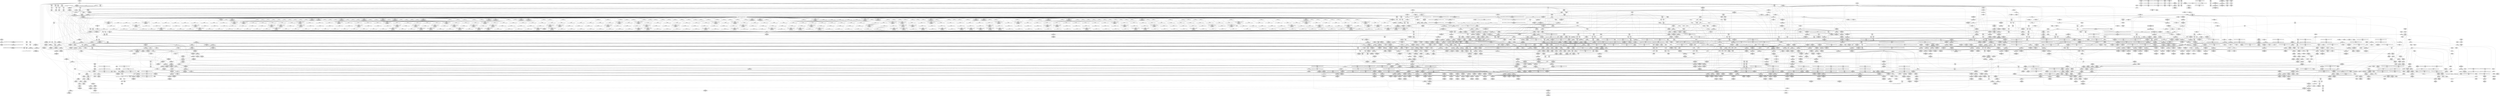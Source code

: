 digraph {
	CE0x508e260 [shape=record,shape=Mrecord,label="{CE0x508e260|selinux_inode_setxattr:_audit_size.1}"]
	CE0x511aa50 [shape=record,shape=Mrecord,label="{CE0x511aa50|inode_has_perm:_tmp7|security/selinux/hooks.c,1611|*SummSink*}"]
	CE0x50d2ce0 [shape=record,shape=Mrecord,label="{CE0x50d2ce0|selinux_inode_setotherxattr:_tmp23|security/selinux/hooks.c,2917|*SummSink*}"]
	CE0x5078fb0 [shape=record,shape=Mrecord,label="{CE0x5078fb0|selinux_inode_setxattr:_tmp37|security/selinux/hooks.c,2963|*SummSink*}"]
	CE0x4f49390 [shape=record,shape=Mrecord,label="{CE0x4f49390|12:_i32,_40:_%struct.super_block*,_56:_i8*,_:_CRE_589,590_}"]
	CE0x508ba30 [shape=record,shape=Mrecord,label="{CE0x508ba30|i64*_getelementptr_inbounds_(_38_x_i64_,_38_x_i64_*___llvm_gcov_ctr236,_i64_0,_i64_23)|*Constant*|*SummSink*}"]
	CE0x509f1a0 [shape=record,shape=Mrecord,label="{CE0x509f1a0|inode_has_perm:_call4|security/selinux/hooks.c,1617|*SummSink*}"]
	CE0x4f8ae40 [shape=record,shape=Mrecord,label="{CE0x4f8ae40|104:_%struct.inode*,_:_CRE_56,64_|*MultipleSource*|Function::selinux_inode_setxattr&Arg::dentry::|security/selinux/hooks.c,2937}"]
	CE0x4f9db60 [shape=record,shape=Mrecord,label="{CE0x4f9db60|12:_i32,_40:_%struct.super_block*,_56:_i8*,_:_CRE_915,916_}"]
	CE0x50532b0 [shape=record,shape=Mrecord,label="{CE0x50532b0|selinux_inode_setxattr:_conv35|security/selinux/hooks.c,2988}"]
	CE0x4f62460 [shape=record,shape=Mrecord,label="{CE0x4f62460|selinux_inode_setxattr:_tmp6|security/selinux/hooks.c,2944|*SummSource*}"]
	CE0x4fbcbd0 [shape=record,shape=Mrecord,label="{CE0x4fbcbd0|current_sid:_tmp14|security/selinux/hooks.c,218}"]
	CE0x50ca840 [shape=record,shape=Mrecord,label="{CE0x50ca840|i8_1|*Constant*}"]
	CE0x4ffc810 [shape=record,shape=Mrecord,label="{CE0x4ffc810|selinux_inode_setotherxattr:_tmp4|security/selinux/hooks.c,2915}"]
	CE0x50466c0 [shape=record,shape=Mrecord,label="{CE0x50466c0|i64_20|*Constant*}"]
	CE0x51102a0 [shape=record,shape=Mrecord,label="{CE0x51102a0|inode_has_perm:_tmp12|security/selinux/hooks.c,1612}"]
	CE0x4ffb060 [shape=record,shape=Mrecord,label="{CE0x4ffb060|current_sid:_tmp22|security/selinux/hooks.c,218|*SummSource*}"]
	CE0x4f77eb0 [shape=record,shape=Mrecord,label="{CE0x4f77eb0|104:_%struct.inode*,_:_CRE_314,315_}"]
	CE0x4ff82f0 [shape=record,shape=Mrecord,label="{CE0x4ff82f0|i64*_getelementptr_inbounds_(_11_x_i64_,_11_x_i64_*___llvm_gcov_ctr125,_i64_0,_i64_10)|*Constant*|*SummSource*}"]
	CE0x5006ef0 [shape=record,shape=Mrecord,label="{CE0x5006ef0|selinux_inode_setotherxattr:_if.then10|*SummSink*}"]
	CE0x60e9ee0 [shape=record,shape=Mrecord,label="{CE0x60e9ee0|selinux_inode_setxattr:_if.then23|*SummSink*}"]
	CE0x50047a0 [shape=record,shape=Mrecord,label="{CE0x50047a0|i64_12|*Constant*|*SummSource*}"]
	CE0x507c2b0 [shape=record,shape=Mrecord,label="{CE0x507c2b0|selinux_inode_setxattr:_tmp42|security/selinux/hooks.c,2964}"]
	CE0x4f4d570 [shape=record,shape=Mrecord,label="{CE0x4f4d570|selinux_inode_setxattr:_tmp7|security/selinux/hooks.c,2944}"]
	CE0x4fffec0 [shape=record,shape=Mrecord,label="{CE0x4fffec0|selinux_inode_setotherxattr:_if.end16|*SummSink*}"]
	CE0x5129730 [shape=record,shape=Mrecord,label="{CE0x5129730|i32_512|*Constant*|*SummSource*}"]
	CE0x5123b00 [shape=record,shape=Mrecord,label="{CE0x5123b00|_call_void_mcount()_#3|*SummSink*}"]
	CE0x4f90650 [shape=record,shape=Mrecord,label="{CE0x4f90650|12:_i32,_40:_%struct.super_block*,_56:_i8*,_:_CRE_174,175_}"]
	CE0x503b720 [shape=record,shape=Mrecord,label="{CE0x503b720|selinux_inode_setxattr:_and|security/selinux/hooks.c,2948|*SummSink*}"]
	CE0x4f76d40 [shape=record,shape=Mrecord,label="{CE0x4f76d40|12:_i32,_40:_%struct.super_block*,_56:_i8*,_:_CRE_400,408_|*MultipleSource*|security/selinux/hooks.c,2938|*LoadInst*|security/selinux/hooks.c,2937}"]
	CE0x4f46420 [shape=record,shape=Mrecord,label="{CE0x4f46420|12:_i32,_40:_%struct.super_block*,_56:_i8*,_:_CRE_196,197_}"]
	CE0x4f98d40 [shape=record,shape=Mrecord,label="{CE0x4f98d40|12:_i32,_40:_%struct.super_block*,_56:_i8*,_:_CRE_824,832_|*MultipleSource*|security/selinux/hooks.c,2938|*LoadInst*|security/selinux/hooks.c,2937}"]
	CE0x511c440 [shape=record,shape=Mrecord,label="{CE0x511c440|__validate_creds:_tmp1|*SummSink*}"]
	CE0x4fb4dc0 [shape=record,shape=Mrecord,label="{CE0x4fb4dc0|selinux_inode_setxattr:_call|security/selinux/hooks.c,2941|*SummSink*}"]
	CE0x508ecf0 [shape=record,shape=Mrecord,label="{CE0x508ecf0|i64*_getelementptr_inbounds_(_38_x_i64_,_38_x_i64_*___llvm_gcov_ctr236,_i64_0,_i64_25)|*Constant*|*SummSource*}"]
	CE0x4f98710 [shape=record,shape=Mrecord,label="{CE0x4f98710|12:_i32,_40:_%struct.super_block*,_56:_i8*,_:_CRE_800,804_|*MultipleSource*|security/selinux/hooks.c,2938|*LoadInst*|security/selinux/hooks.c,2937}"]
	CE0x5078030 [shape=record,shape=Mrecord,label="{CE0x5078030|i64_13|*Constant*|*SummSink*}"]
	CE0x50053d0 [shape=record,shape=Mrecord,label="{CE0x50053d0|selinux_inode_setotherxattr:_call8|security/selinux/hooks.c,2919|*SummSink*}"]
	CE0x4f96b70 [shape=record,shape=Mrecord,label="{CE0x4f96b70|GLOBAL:_lockdep_rcu_suspicious|*Constant*|*SummSink*}"]
	CE0x4f5efd0 [shape=record,shape=Mrecord,label="{CE0x4f5efd0|12:_i32,_40:_%struct.super_block*,_56:_i8*,_:_CRE_464,472_|*MultipleSource*|security/selinux/hooks.c,2938|*LoadInst*|security/selinux/hooks.c,2937}"]
	CE0x506ef20 [shape=record,shape=Mrecord,label="{CE0x506ef20|inode_has_perm:_inode|Function::inode_has_perm&Arg::inode::|*SummSource*}"]
	CE0x4fc8310 [shape=record,shape=Mrecord,label="{CE0x4fc8310|12:_i32,_40:_%struct.super_block*,_56:_i8*,_:_CRE_728,736_|*MultipleSource*|security/selinux/hooks.c,2938|*LoadInst*|security/selinux/hooks.c,2937}"]
	CE0x4f89230 [shape=record,shape=Mrecord,label="{CE0x4f89230|current_sid:_tmp15|security/selinux/hooks.c,218|*SummSource*}"]
	CE0x506de00 [shape=record,shape=Mrecord,label="{CE0x506de00|inode_has_perm:_tmp9|security/selinux/hooks.c,1611|*SummSink*}"]
	CE0x4f6b300 [shape=record,shape=Mrecord,label="{CE0x4f6b300|selinux_inode_setxattr:_type|security/selinux/hooks.c,2954|*SummSource*}"]
	CE0x5088d50 [shape=record,shape=Mrecord,label="{CE0x5088d50|selinux_inode_setotherxattr:_tmp46|security/selinux/hooks.c,2931}"]
	CE0x50cd550 [shape=record,shape=Mrecord,label="{CE0x50cd550|selinux_inode_setotherxattr:_tmp8|security/selinux/hooks.c,2915|*SummSink*}"]
	CE0x506df90 [shape=record,shape=Mrecord,label="{CE0x506df90|i64_1|*Constant*}"]
	CE0x4f50560 [shape=record,shape=Mrecord,label="{CE0x4f50560|12:_i32,_40:_%struct.super_block*,_56:_i8*,_:_CRE_255,256_}"]
	CE0x5106270 [shape=record,shape=Mrecord,label="{CE0x5106270|inode_has_perm:_do.body}"]
	CE0x50c9ac0 [shape=record,shape=Mrecord,label="{CE0x50c9ac0|current_sid:_tmp16|security/selinux/hooks.c,218}"]
	CE0x4f693d0 [shape=record,shape=Mrecord,label="{CE0x4f693d0|selinux_inode_setxattr:_entry}"]
	CE0x4fc7460 [shape=record,shape=Mrecord,label="{CE0x4fc7460|12:_i32,_40:_%struct.super_block*,_56:_i8*,_:_CRE_672,680_|*MultipleSource*|security/selinux/hooks.c,2938|*LoadInst*|security/selinux/hooks.c,2937}"]
	CE0x506b760 [shape=record,shape=Mrecord,label="{CE0x506b760|selinux_inode_setxattr:_tmp65|security/selinux/hooks.c,2990}"]
	CE0x50dfcf0 [shape=record,shape=Mrecord,label="{CE0x50dfcf0|i64*_getelementptr_inbounds_(_25_x_i64_,_25_x_i64_*___llvm_gcov_ctr237,_i64_0,_i64_0)|*Constant*|*SummSource*}"]
	CE0x4fb7880 [shape=record,shape=Mrecord,label="{CE0x4fb7880|12:_i32,_40:_%struct.super_block*,_56:_i8*,_:_CRE_160,161_}"]
	CE0x5089580 [shape=record,shape=Mrecord,label="{CE0x5089580|selinux_inode_setxattr:_sub28|security/selinux/hooks.c,2974|*SummSink*}"]
	CE0x4ffd5a0 [shape=record,shape=Mrecord,label="{CE0x4ffd5a0|inode_has_perm:_lnot|security/selinux/hooks.c,1611|*SummSource*}"]
	CE0x501d640 [shape=record,shape=Mrecord,label="{CE0x501d640|selinux_inode_setxattr:_tmp90|security/selinux/hooks.c,3003|*SummSource*}"]
	CE0x5090770 [shape=record,shape=Mrecord,label="{CE0x5090770|GLOBAL:_get_current|*Constant*|*SummSource*}"]
	CE0x5073e90 [shape=record,shape=Mrecord,label="{CE0x5073e90|selinux_inode_setxattr:_size|Function::selinux_inode_setxattr&Arg::size::|*SummSource*}"]
	CE0x4f9de00 [shape=record,shape=Mrecord,label="{CE0x4f9de00|12:_i32,_40:_%struct.super_block*,_56:_i8*,_:_CRE_917,918_}"]
	CE0x4ff48e0 [shape=record,shape=Mrecord,label="{CE0x4ff48e0|i8*_getelementptr_inbounds_(_45_x_i8_,_45_x_i8_*_.str12,_i32_0,_i32_0)|*Constant*|*SummSource*}"]
	CE0x508afd0 [shape=record,shape=Mrecord,label="{CE0x508afd0|selinux_inode_setxattr:_audit_size.0|*SummSource*}"]
	CE0x4f9b550 [shape=record,shape=Mrecord,label="{CE0x4f9b550|12:_i32,_40:_%struct.super_block*,_56:_i8*,_:_CRE_886,887_}"]
	CE0x503c7b0 [shape=record,shape=Mrecord,label="{CE0x503c7b0|selinux_inode_setxattr:_tmp15|security/selinux/hooks.c,2948|*SummSource*}"]
	CE0x4fa2a10 [shape=record,shape=Mrecord,label="{CE0x4fa2a10|i32_101|*Constant*}"]
	CE0x4f62e20 [shape=record,shape=Mrecord,label="{CE0x4f62e20|selinux_inode_setotherxattr:_if.end|*SummSource*}"]
	CE0x50ba640 [shape=record,shape=Mrecord,label="{CE0x50ba640|selinux_inode_setxattr:_tmp73|security/selinux/hooks.c,2995}"]
	CE0x50d6490 [shape=record,shape=Mrecord,label="{CE0x50d6490|_call_void_mcount()_#3}"]
	CE0x4ffef70 [shape=record,shape=Mrecord,label="{CE0x4ffef70|selinux_inode_setotherxattr:_tmp20|security/selinux/hooks.c,2917|*SummSink*}"]
	CE0x5075560 [shape=record,shape=Mrecord,label="{CE0x5075560|selinux_inode_setxattr:_value|Function::selinux_inode_setxattr&Arg::value::|*SummSource*}"]
	CE0x50bb8d0 [shape=record,shape=Mrecord,label="{CE0x50bb8d0|i32_256|*Constant*|*SummSink*}"]
	CE0x4f77a20 [shape=record,shape=Mrecord,label="{CE0x4f77a20|104:_%struct.inode*,_:_CRE_310,311_}"]
	CE0x4f4b050 [shape=record,shape=Mrecord,label="{CE0x4f4b050|12:_i32,_40:_%struct.super_block*,_56:_i8*,_:_CRE_212,216_|*MultipleSource*|security/selinux/hooks.c,2938|*LoadInst*|security/selinux/hooks.c,2937}"]
	CE0x4fc2cd0 [shape=record,shape=Mrecord,label="{CE0x4fc2cd0|selinux_inode_setotherxattr:_entry|*SummSink*}"]
	CE0x5066d60 [shape=record,shape=Mrecord,label="{CE0x5066d60|_call_void_audit_log_n_untrustedstring(%struct.audit_buffer*_%call33,_i8*_%value,_i64_%audit_size.1)_#10,_!dbg_!27788|security/selinux/hooks.c,2983|*SummSink*}"]
	CE0x4ffaa60 [shape=record,shape=Mrecord,label="{CE0x4ffaa60|current_sid:_security|security/selinux/hooks.c,218}"]
	CE0x4f75ed0 [shape=record,shape=Mrecord,label="{CE0x4f75ed0|12:_i32,_40:_%struct.super_block*,_56:_i8*,_:_CRE_336,344_|*MultipleSource*|security/selinux/hooks.c,2938|*LoadInst*|security/selinux/hooks.c,2937}"]
	CE0x501c970 [shape=record,shape=Mrecord,label="{CE0x501c970|selinux_inode_setxattr:_tobool49|security/selinux/hooks.c,3000}"]
	CE0x4f9a160 [shape=record,shape=Mrecord,label="{CE0x4f9a160|12:_i32,_40:_%struct.super_block*,_56:_i8*,_:_CRE_871,872_}"]
	CE0x4ff97d0 [shape=record,shape=Mrecord,label="{CE0x4ff97d0|_ret_%struct.task_struct*_%tmp4,_!dbg_!27714|./arch/x86/include/asm/current.h,14}"]
	CE0x5100fa0 [shape=record,shape=Mrecord,label="{CE0x5100fa0|i64*_getelementptr_inbounds_(_25_x_i64_,_25_x_i64_*___llvm_gcov_ctr237,_i64_0,_i64_23)|*Constant*|*SummSink*}"]
	CE0x503c4e0 [shape=record,shape=Mrecord,label="{CE0x503c4e0|i64_4|*Constant*|*SummSource*}"]
	CE0x5089900 [shape=record,shape=Mrecord,label="{CE0x5089900|selinux_inode_setxattr:_tmp54|security/selinux/hooks.c,2976}"]
	CE0x4f569d0 [shape=record,shape=Mrecord,label="{CE0x4f569d0|12:_i32,_40:_%struct.super_block*,_56:_i8*,_:_CRE_257,258_}"]
	CE0x4ff9720 [shape=record,shape=Mrecord,label="{CE0x4ff9720|i32_78|*Constant*}"]
	CE0x5064380 [shape=record,shape=Mrecord,label="{CE0x5064380|i8*_getelementptr_inbounds_(_29_x_i8_,_29_x_i8_*_.str66,_i32_0,_i32_0)|*Constant*|*SummSink*}"]
	CE0x4f93330 [shape=record,shape=Mrecord,label="{CE0x4f93330|_call_void_lockdep_rcu_suspicious(i8*_getelementptr_inbounds_(_25_x_i8_,_25_x_i8_*_.str3,_i32_0,_i32_0),_i32_2915,_i8*_getelementptr_inbounds_(_45_x_i8_,_45_x_i8_*_.str12,_i32_0,_i32_0))_#10,_!dbg_!27729|security/selinux/hooks.c,2915}"]
	CE0x4fc01d0 [shape=record,shape=Mrecord,label="{CE0x4fc01d0|104:_%struct.inode*,_:_CRE_190,191_}"]
	CE0x4f9ce40 [shape=record,shape=Mrecord,label="{CE0x4f9ce40|12:_i32,_40:_%struct.super_block*,_56:_i8*,_:_CRE_905,906_}"]
	CE0x50dd860 [shape=record,shape=Mrecord,label="{CE0x50dd860|get_current:_bb}"]
	CE0x4fb9230 [shape=record,shape=Mrecord,label="{CE0x4fb9230|i32_0|*Constant*|*SummSource*}"]
	CE0x4f91e50 [shape=record,shape=Mrecord,label="{CE0x4f91e50|current_sid:_tmp5|security/selinux/hooks.c,218}"]
	CE0x4f54950 [shape=record,shape=Mrecord,label="{CE0x4f54950|104:_%struct.inode*,_:_CRE_214,215_}"]
	CE0x50d1800 [shape=record,shape=Mrecord,label="{CE0x50d1800|i64*_getelementptr_inbounds_(_2_x_i64_,_2_x_i64_*___llvm_gcov_ctr153,_i64_0,_i64_1)|*Constant*|*SummSink*}"]
	CE0x4fc2080 [shape=record,shape=Mrecord,label="{CE0x4fc2080|i64*_getelementptr_inbounds_(_38_x_i64_,_38_x_i64_*___llvm_gcov_ctr236,_i64_0,_i64_3)|*Constant*|*SummSource*}"]
	CE0x503c5b0 [shape=record,shape=Mrecord,label="{CE0x503c5b0|i64_4|*Constant*|*SummSink*}"]
	CE0x5078250 [shape=record,shape=Mrecord,label="{CE0x5078250|selinux_inode_setxattr:_tmp35|security/selinux/hooks.c,2963|*SummSource*}"]
	CE0x50cbe90 [shape=record,shape=Mrecord,label="{CE0x50cbe90|selinux_inode_setotherxattr:_tmp7|security/selinux/hooks.c,2915}"]
	CE0x4fb16e0 [shape=record,shape=Mrecord,label="{CE0x4fb16e0|_ret_i32_%retval.0,_!dbg_!27762|security/selinux/hooks.c,2932|*SummSource*}"]
	CE0x4f9bd30 [shape=record,shape=Mrecord,label="{CE0x4f9bd30|12:_i32,_40:_%struct.super_block*,_56:_i8*,_:_CRE_892,893_}"]
	CE0x4ffa8d0 [shape=record,shape=Mrecord,label="{CE0x4ffa8d0|i32_22|*Constant*|*SummSink*}"]
	CE0x50d9a10 [shape=record,shape=Mrecord,label="{CE0x50d9a10|GLOBAL:___llvm_gcov_ctr154|Global_var:__llvm_gcov_ctr154|*SummSink*}"]
	CE0x4f69710 [shape=record,shape=Mrecord,label="{CE0x4f69710|selinux_inode_setxattr:_if.end31|*SummSource*}"]
	CE0x4fc6f80 [shape=record,shape=Mrecord,label="{CE0x4fc6f80|12:_i32,_40:_%struct.super_block*,_56:_i8*,_:_CRE_648,656_|*MultipleSource*|security/selinux/hooks.c,2938|*LoadInst*|security/selinux/hooks.c,2937}"]
	CE0x503c2f0 [shape=record,shape=Mrecord,label="{CE0x503c2f0|i64_5|*Constant*|*SummSink*}"]
	CE0x4f5cf70 [shape=record,shape=Mrecord,label="{CE0x4f5cf70|104:_%struct.inode*,_:_CRE_162,163_}"]
	CE0x4ff7b80 [shape=record,shape=Mrecord,label="{CE0x4ff7b80|current_sid:_tmp18|security/selinux/hooks.c,218|*SummSink*}"]
	CE0x4f6be60 [shape=record,shape=Mrecord,label="{CE0x4f6be60|12:_i32,_40:_%struct.super_block*,_56:_i8*,_:_CRE_141,142_}"]
	CE0x4f6c250 [shape=record,shape=Mrecord,label="{CE0x4f6c250|12:_i32,_40:_%struct.super_block*,_56:_i8*,_:_CRE_144,145_}"]
	CE0x4f90500 [shape=record,shape=Mrecord,label="{CE0x4f90500|12:_i32,_40:_%struct.super_block*,_56:_i8*,_:_CRE_173,174_}"]
	CE0x4f57990 [shape=record,shape=Mrecord,label="{CE0x4f57990|12:_i32,_40:_%struct.super_block*,_56:_i8*,_:_CRE_269,270_}"]
	CE0x4f74210 [shape=record,shape=Mrecord,label="{CE0x4f74210|12:_i32,_40:_%struct.super_block*,_56:_i8*,_:_CRE_562,563_}"]
	CE0x5065ad0 [shape=record,shape=Mrecord,label="{CE0x5065ad0|GLOBAL:_audit_log_end|*Constant*}"]
	CE0x50691d0 [shape=record,shape=Mrecord,label="{CE0x50691d0|selinux_inode_setxattr:_call36|security/selinux/hooks.c,2988|*SummSink*}"]
	CE0x4f532f0 [shape=record,shape=Mrecord,label="{CE0x4f532f0|selinux_inode_setxattr:_if.end34}"]
	CE0x500a180 [shape=record,shape=Mrecord,label="{CE0x500a180|selinux_inode_setotherxattr:_tmp27|security/selinux/hooks.c,2919|*SummSink*}"]
	CE0x4ff95b0 [shape=record,shape=Mrecord,label="{CE0x4ff95b0|get_current:_entry}"]
	CE0x509f030 [shape=record,shape=Mrecord,label="{CE0x509f030|inode_has_perm:_call4|security/selinux/hooks.c,1617|*SummSource*}"]
	CE0x4f67920 [shape=record,shape=Mrecord,label="{CE0x4f67920|selinux_inode_setxattr:_i_security|security/selinux/hooks.c,2938|*SummSink*}"]
	CE0x510d730 [shape=record,shape=Mrecord,label="{CE0x510d730|inode_has_perm:_tmp15|*LoadInst*|security/selinux/hooks.c,1615}"]
	CE0x503c470 [shape=record,shape=Mrecord,label="{CE0x503c470|i64_4|*Constant*}"]
	CE0x4f91b00 [shape=record,shape=Mrecord,label="{CE0x4f91b00|selinux_inode_setotherxattr:_tmp5|security/selinux/hooks.c,2915|*SummSource*}"]
	CE0x50893c0 [shape=record,shape=Mrecord,label="{CE0x50893c0|selinux_inode_setxattr:_sub28|security/selinux/hooks.c,2974|*SummSource*}"]
	"CONST[source:0(mediator),value:0(static)][purpose:{operation}]"
	CE0x4f64870 [shape=record,shape=Mrecord,label="{CE0x4f64870|_call_void_mcount()_#3|*SummSink*}"]
	CE0x50637a0 [shape=record,shape=Mrecord,label="{CE0x50637a0|_call_void_(%struct.audit_buffer*,_i8*,_...)_audit_log_format(%struct.audit_buffer*_%call33,_i8*_getelementptr_inbounds_(_29_x_i8_,_29_x_i8_*_.str66,_i32_0,_i32_0))_#10,_!dbg_!27787|security/selinux/hooks.c,2982|*SummSink*}"]
	CE0x4fc7ad0 [shape=record,shape=Mrecord,label="{CE0x4fc7ad0|12:_i32,_40:_%struct.super_block*,_56:_i8*,_:_CRE_688,692_|*MultipleSource*|security/selinux/hooks.c,2938|*LoadInst*|security/selinux/hooks.c,2937}"]
	CE0x4f6fdb0 [shape=record,shape=Mrecord,label="{CE0x4f6fdb0|104:_%struct.inode*,_:_CRE_165,166_}"]
	CE0x506bc60 [shape=record,shape=Mrecord,label="{CE0x506bc60|selinux_inode_setxattr:_tmp66|security/selinux/hooks.c,2990}"]
	CE0x511b750 [shape=record,shape=Mrecord,label="{CE0x511b750|i64*_getelementptr_inbounds_(_8_x_i64_,_8_x_i64_*___llvm_gcov_ctr154,_i64_0,_i64_6)|*Constant*|*SummSource*}"]
	CE0x50482b0 [shape=record,shape=Mrecord,label="{CE0x50482b0|i64*_getelementptr_inbounds_(_38_x_i64_,_38_x_i64_*___llvm_gcov_ctr236,_i64_0,_i64_21)|*Constant*}"]
	CE0x5037df0 [shape=record,shape=Mrecord,label="{CE0x5037df0|i64*_getelementptr_inbounds_(_38_x_i64_,_38_x_i64_*___llvm_gcov_ctr236,_i64_0,_i64_9)|*Constant*}"]
	CE0x5077b10 [shape=record,shape=Mrecord,label="{CE0x5077b10|i64_13|*Constant*}"]
	CE0x5065cf0 [shape=record,shape=Mrecord,label="{CE0x5065cf0|GLOBAL:_audit_log_end|*Constant*|*SummSink*}"]
	CE0x4ff73c0 [shape=record,shape=Mrecord,label="{CE0x4ff73c0|current_sid:_tmp17|security/selinux/hooks.c,218|*SummSource*}"]
	CE0x5090060 [shape=record,shape=Mrecord,label="{CE0x5090060|selinux_inode_setxattr:_call32|security/selinux/hooks.c,2981|*SummSource*}"]
	CE0x4f69530 [shape=record,shape=Mrecord,label="{CE0x4f69530|selinux_inode_setxattr:_if.then50}"]
	CE0x4f6d0e0 [shape=record,shape=Mrecord,label="{CE0x4f6d0e0|104:_%struct.inode*,_:_CRE_202,203_}"]
	CE0x5075280 [shape=record,shape=Mrecord,label="{CE0x5075280|GLOBAL:_security_context_to_sid|*Constant*|*SummSink*}"]
	CE0x4f903b0 [shape=record,shape=Mrecord,label="{CE0x4f903b0|12:_i32,_40:_%struct.super_block*,_56:_i8*,_:_CRE_172,173_}"]
	CE0x50baac0 [shape=record,shape=Mrecord,label="{CE0x50baac0|selinux_inode_setxattr:_tmp74|security/selinux/hooks.c,2995}"]
	CE0x4fc0300 [shape=record,shape=Mrecord,label="{CE0x4fc0300|104:_%struct.inode*,_:_CRE_191,192_}"]
	CE0x504ee30 [shape=record,shape=Mrecord,label="{CE0x504ee30|selinux_inode_setxattr:_sclass|security/selinux/hooks.c,2957|*SummSink*}"]
	CE0x4f90260 [shape=record,shape=Mrecord,label="{CE0x4f90260|12:_i32,_40:_%struct.super_block*,_56:_i8*,_:_CRE_171,172_}"]
	CE0x5087880 [shape=record,shape=Mrecord,label="{CE0x5087880|i64*_getelementptr_inbounds_(_25_x_i64_,_25_x_i64_*___llvm_gcov_ctr237,_i64_0,_i64_22)|*Constant*}"]
	CE0x4f65f30 [shape=record,shape=Mrecord,label="{CE0x4f65f30|12:_i32,_40:_%struct.super_block*,_56:_i8*,_:_CRE_76,80_|*MultipleSource*|security/selinux/hooks.c,2938|*LoadInst*|security/selinux/hooks.c,2937}"]
	CE0x4f8ee00 [shape=record,shape=Mrecord,label="{CE0x4f8ee00|i64_18|*Constant*}"]
	CE0x504c280 [shape=record,shape=Mrecord,label="{CE0x504c280|selinux_inode_setxattr:_tmp32|security/selinux/hooks.c,2959|*SummSink*}"]
	CE0x5047a40 [shape=record,shape=Mrecord,label="{CE0x5047a40|selinux_inode_setxattr:_tmp51|security/selinux/hooks.c,2973|*SummSource*}"]
	CE0x50e1830 [shape=record,shape=Mrecord,label="{CE0x50e1830|selinux_inode_setotherxattr:_if.end17|*SummSink*}"]
	CE0x50da370 [shape=record,shape=Mrecord,label="{CE0x50da370|dentry_has_perm:_d_inode|security/selinux/hooks.c,1627}"]
	CE0x507d3c0 [shape=record,shape=Mrecord,label="{CE0x507d3c0|selinux_inode_setxattr:_tobool22|security/selinux/hooks.c,2971|*SummSource*}"]
	CE0x4f8e7d0 [shape=record,shape=Mrecord,label="{CE0x4f8e7d0|104:_%struct.inode*,_:_CRE_182,183_}"]
	CE0x50cc8c0 [shape=record,shape=Mrecord,label="{CE0x50cc8c0|current_sid:_tmp9|security/selinux/hooks.c,218}"]
	CE0x4f8b7a0 [shape=record,shape=Mrecord,label="{CE0x4f8b7a0|selinux_inode_setxattr:_d_inode|security/selinux/hooks.c,2937|*SummSink*}"]
	CE0x5105d20 [shape=record,shape=Mrecord,label="{CE0x5105d20|get_current:_bb|*SummSink*}"]
	CE0x5122040 [shape=record,shape=Mrecord,label="{CE0x5122040|inode_has_perm:_expval|security/selinux/hooks.c,1611|*SummSource*}"]
	CE0x510f8b0 [shape=record,shape=Mrecord,label="{CE0x510f8b0|__validate_creds:_if.then}"]
	CE0x4f8c560 [shape=record,shape=Mrecord,label="{CE0x4f8c560|i64_1|*Constant*|*SummSink*}"]
	CE0x50e5650 [shape=record,shape=Mrecord,label="{CE0x50e5650|selinux_inode_setotherxattr:_tmp30|security/selinux/hooks.c,2920|*SummSource*}"]
	CE0x4f9c3c0 [shape=record,shape=Mrecord,label="{CE0x4f9c3c0|12:_i32,_40:_%struct.super_block*,_56:_i8*,_:_CRE_897,898_}"]
	CE0x5087bb0 [shape=record,shape=Mrecord,label="{CE0x5087bb0|i64*_getelementptr_inbounds_(_25_x_i64_,_25_x_i64_*___llvm_gcov_ctr237,_i64_0,_i64_22)|*Constant*|*SummSource*}"]
	CE0x4ff5dd0 [shape=record,shape=Mrecord,label="{CE0x4ff5dd0|dentry_has_perm:_tmp4|*LoadInst*|security/selinux/hooks.c,1627|*SummSource*}"]
	CE0x5114300 [shape=record,shape=Mrecord,label="{CE0x5114300|__validate_creds:_lnot.ext|include/linux/cred.h,173|*SummSource*}"]
	CE0x4f725e0 [shape=record,shape=Mrecord,label="{CE0x4f725e0|current_sid:_tmp13|security/selinux/hooks.c,218|*SummSource*}"]
	CE0x50de600 [shape=record,shape=Mrecord,label="{CE0x50de600|selinux_inode_setotherxattr:_tmp1}"]
	CE0x4fc1680 [shape=record,shape=Mrecord,label="{CE0x4fc1680|selinux_inode_setotherxattr:_land.lhs.true|*SummSink*}"]
	CE0x4f5f3f0 [shape=record,shape=Mrecord,label="{CE0x4f5f3f0|12:_i32,_40:_%struct.super_block*,_56:_i8*,_:_CRE_474,475_}"]
	CE0x504d850 [shape=record,shape=Mrecord,label="{CE0x504d850|selinux_inode_setxattr:_tmp29|security/selinux/hooks.c,2959|*SummSource*}"]
	CE0x4f96240 [shape=record,shape=Mrecord,label="{CE0x4f96240|_call_void_lockdep_rcu_suspicious(i8*_getelementptr_inbounds_(_25_x_i8_,_25_x_i8_*_.str3,_i32_0,_i32_0),_i32_218,_i8*_getelementptr_inbounds_(_45_x_i8_,_45_x_i8_*_.str12,_i32_0,_i32_0))_#10,_!dbg_!27727|security/selinux/hooks.c,218|*SummSource*}"]
	CE0x4f47730 [shape=record,shape=Mrecord,label="{CE0x4f47730|104:_%struct.inode*,_:_CRE_308,309_}"]
	CE0x5046500 [shape=record,shape=Mrecord,label="{CE0x5046500|i64_19|*Constant*|*SummSink*}"]
	CE0x5065140 [shape=record,shape=Mrecord,label="{CE0x5065140|GLOBAL:_audit_log_n_untrustedstring|*Constant*|*SummSink*}"]
	CE0x50d1a70 [shape=record,shape=Mrecord,label="{CE0x50d1a70|selinux_inode_setotherxattr:_tmp24|security/selinux/hooks.c,2919}"]
	CE0x504bf50 [shape=record,shape=Mrecord,label="{CE0x504bf50|selinux_inode_setxattr:_tmp32|security/selinux/hooks.c,2959}"]
	CE0x50c9610 [shape=record,shape=Mrecord,label="{CE0x50c9610|current_sid:_land.lhs.true|*SummSink*}"]
	CE0x4f5ebb0 [shape=record,shape=Mrecord,label="{CE0x4f5ebb0|12:_i32,_40:_%struct.super_block*,_56:_i8*,_:_CRE_448,456_|*MultipleSource*|security/selinux/hooks.c,2938|*LoadInst*|security/selinux/hooks.c,2937}"]
	CE0x5036550 [shape=record,shape=Mrecord,label="{CE0x5036550|selinux_inode_setotherxattr:_tmp34|security/selinux/hooks.c,2922|*SummSource*}"]
	CE0x4f4a720 [shape=record,shape=Mrecord,label="{CE0x4f4a720|12:_i32,_40:_%struct.super_block*,_56:_i8*,_:_CRE_203,204_}"]
	CE0x50700d0 [shape=record,shape=Mrecord,label="{CE0x50700d0|selinux_inode_setxattr:_tmp71|security/selinux/hooks.c,2993|*SummSource*}"]
	CE0x507fbb0 [shape=record,shape=Mrecord,label="{CE0x507fbb0|selinux_inode_setxattr:_sub|security/selinux/hooks.c,2973}"]
	CE0x50d09e0 [shape=record,shape=Mrecord,label="{CE0x50d09e0|selinux_inode_setxattr:_call53|security/selinux/hooks.c,3003}"]
	CE0x4f65730 [shape=record,shape=Mrecord,label="{CE0x4f65730|12:_i32,_40:_%struct.super_block*,_56:_i8*,_:_CRE_16,24_|*MultipleSource*|security/selinux/hooks.c,2938|*LoadInst*|security/selinux/hooks.c,2937}"]
	CE0x50dc9c0 [shape=record,shape=Mrecord,label="{CE0x50dc9c0|selinux_inode_setotherxattr:_tmp2}"]
	CE0x512f480 [shape=record,shape=Mrecord,label="{CE0x512f480|inode_has_perm:_tmp14|security/selinux/hooks.c,1614|*SummSource*}"]
	CE0x508edf0 [shape=record,shape=Mrecord,label="{CE0x508edf0|i64*_getelementptr_inbounds_(_38_x_i64_,_38_x_i64_*___llvm_gcov_ctr236,_i64_0,_i64_25)|*Constant*|*SummSink*}"]
	CE0x50a01c0 [shape=record,shape=Mrecord,label="{CE0x50a01c0|inode_has_perm:_retval.0|*SummSink*}"]
	CE0x4f77160 [shape=record,shape=Mrecord,label="{CE0x4f77160|12:_i32,_40:_%struct.super_block*,_56:_i8*,_:_CRE_416,424_|*MultipleSource*|security/selinux/hooks.c,2938|*LoadInst*|security/selinux/hooks.c,2937}"]
	CE0x4fc7f30 [shape=record,shape=Mrecord,label="{CE0x4fc7f30|12:_i32,_40:_%struct.super_block*,_56:_i8*,_:_CRE_704,712_|*MultipleSource*|security/selinux/hooks.c,2938|*LoadInst*|security/selinux/hooks.c,2937}"]
	CE0x506c2e0 [shape=record,shape=Mrecord,label="{CE0x506c2e0|selinux_inode_setxattr:_tmp67|security/selinux/hooks.c,2990|*SummSource*}"]
	CE0x5062de0 [shape=record,shape=Mrecord,label="{CE0x5062de0|i32_32|*Constant*|*SummSink*}"]
	CE0x50bb590 [shape=record,shape=Mrecord,label="{CE0x50bb590|i32_256|*Constant*}"]
	CE0x4ff5f30 [shape=record,shape=Mrecord,label="{CE0x4ff5f30|dentry_has_perm:_tmp4|*LoadInst*|security/selinux/hooks.c,1627|*SummSink*}"]
	CE0x5003c70 [shape=record,shape=Mrecord,label="{CE0x5003c70|selinux_inode_setotherxattr:_if.then12}"]
	CE0x4fb9be0 [shape=record,shape=Mrecord,label="{CE0x4fb9be0|current_sid:_tobool|security/selinux/hooks.c,218|*SummSource*}"]
	CE0x50e2650 [shape=record,shape=Mrecord,label="{CE0x50e2650|selinux_inode_setotherxattr:_if.then15|*SummSource*}"]
	CE0x4f907a0 [shape=record,shape=Mrecord,label="{CE0x4f907a0|12:_i32,_40:_%struct.super_block*,_56:_i8*,_:_CRE_175,176_}"]
	CE0x4ff9020 [shape=record,shape=Mrecord,label="{CE0x4ff9020|current_sid:_call4|security/selinux/hooks.c,218|*SummSource*}"]
	CE0x5038be0 [shape=record,shape=Mrecord,label="{CE0x5038be0|selinux_inode_setxattr:_tmp18|security/selinux/hooks.c,2948|*SummSource*}"]
	CE0x50cf7f0 [shape=record,shape=Mrecord,label="{CE0x50cf7f0|selinux_inode_setxattr:_tmp93|security/selinux/hooks.c,3008}"]
	CE0x5101830 [shape=record,shape=Mrecord,label="{CE0x5101830|selinux_inode_setotherxattr:_tmp47|security/selinux/hooks.c,2931|*SummSource*}"]
	CE0x4f6b5e0 [shape=record,shape=Mrecord,label="{CE0x4f6b5e0|selinux_inode_setxattr:_if.end51|*SummSource*}"]
	CE0x5033f10 [shape=record,shape=Mrecord,label="{CE0x5033f10|selinux_inode_setxattr:_tmp23|security/selinux/hooks.c,2951}"]
	CE0x5045c70 [shape=record,shape=Mrecord,label="{CE0x5045c70|selinux_inode_setxattr:_cmp25|security/selinux/hooks.c,2973}"]
	CE0x506d300 [shape=record,shape=Mrecord,label="{CE0x506d300|i64*_getelementptr_inbounds_(_38_x_i64_,_38_x_i64_*___llvm_gcov_ctr236,_i64_0,_i64_29)|*Constant*|*SummSource*}"]
	CE0x4fc78c0 [shape=record,shape=Mrecord,label="{CE0x4fc78c0|12:_i32,_40:_%struct.super_block*,_56:_i8*,_:_CRE_684,688_|*MultipleSource*|security/selinux/hooks.c,2938|*LoadInst*|security/selinux/hooks.c,2937}"]
	CE0x5101ff0 [shape=record,shape=Mrecord,label="{CE0x5101ff0|selinux_inode_setotherxattr:_call19|security/selinux/hooks.c,2931}"]
	CE0x50be220 [shape=record,shape=Mrecord,label="{CE0x50be220|selinux_inode_setxattr:_tmp89|security/selinux/hooks.c,3003|*SummSink*}"]
	CE0x4f974c0 [shape=record,shape=Mrecord,label="{CE0x4f974c0|get_current:_tmp4|./arch/x86/include/asm/current.h,14}"]
	CE0x503ad40 [shape=record,shape=Mrecord,label="{CE0x503ad40|i64*_getelementptr_inbounds_(_38_x_i64_,_38_x_i64_*___llvm_gcov_ctr236,_i64_0,_i64_12)|*Constant*}"]
	CE0x5085620 [shape=record,shape=Mrecord,label="{CE0x5085620|selinux_inode_setotherxattr:_tmp40|security/selinux/hooks.c,2925|*SummSink*}"]
	CE0x4f6ce20 [shape=record,shape=Mrecord,label="{CE0x4f6ce20|12:_i32,_40:_%struct.super_block*,_56:_i8*,_:_CRE_153,154_}"]
	CE0x4f7b6b0 [shape=record,shape=Mrecord,label="{CE0x4f7b6b0|104:_%struct.inode*,_:_CRE_146,147_}"]
	CE0x4fc1a10 [shape=record,shape=Mrecord,label="{CE0x4fc1a10|GLOBAL:___llvm_gcov_ctr236|Global_var:__llvm_gcov_ctr236|*SummSource*}"]
	CE0x4f90b90 [shape=record,shape=Mrecord,label="{CE0x4f90b90|12:_i32,_40:_%struct.super_block*,_56:_i8*,_:_CRE_178,179_}"]
	CE0x507e0a0 [shape=record,shape=Mrecord,label="{CE0x507e0a0|selinux_inode_setxattr:_tmp43|security/selinux/hooks.c,2971}"]
	CE0x4f47e00 [shape=record,shape=Mrecord,label="{CE0x4f47e00|selinux_inode_setxattr:_if.end37}"]
	CE0x50dae60 [shape=record,shape=Mrecord,label="{CE0x50dae60|i64*_getelementptr_inbounds_(_8_x_i64_,_8_x_i64_*___llvm_gcov_ctr154,_i64_0,_i64_1)|*Constant*|*SummSource*}"]
	CE0x506d060 [shape=record,shape=Mrecord,label="{CE0x506d060|i64*_getelementptr_inbounds_(_38_x_i64_,_38_x_i64_*___llvm_gcov_ctr236,_i64_0,_i64_29)|*Constant*}"]
	CE0x50d8210 [shape=record,shape=Mrecord,label="{CE0x50d8210|selinux_inode_setotherxattr:_tmp3}"]
	CE0x506ffa0 [shape=record,shape=Mrecord,label="{CE0x506ffa0|selinux_inode_setxattr:_tmp71|security/selinux/hooks.c,2993}"]
	CE0x5047c40 [shape=record,shape=Mrecord,label="{CE0x5047c40|selinux_inode_setxattr:_tmp51|security/selinux/hooks.c,2973|*SummSink*}"]
	CE0x5111f40 [shape=record,shape=Mrecord,label="{CE0x5111f40|__validate_creds:_lnot1|include/linux/cred.h,173|*SummSource*}"]
	CE0x506f300 [shape=record,shape=Mrecord,label="{CE0x506f300|inode_has_perm:_perms|Function::inode_has_perm&Arg::perms::}"]
	CE0x507b390 [shape=record,shape=Mrecord,label="{CE0x507b390|selinux_inode_setxattr:_tmp39|security/selinux/hooks.c,2964|*SummSource*}"]
	CE0x4fbcb30 [shape=record,shape=Mrecord,label="{CE0x4fbcb30|selinux_inode_setxattr:_if.end9}"]
	CE0x506c7f0 [shape=record,shape=Mrecord,label="{CE0x506c7f0|selinux_inode_setxattr:_tmp68|security/selinux/hooks.c,2990|*SummSource*}"]
	CE0x510e3d0 [shape=record,shape=Mrecord,label="{CE0x510e3d0|i64*_getelementptr_inbounds_(_5_x_i64_,_5_x_i64_*___llvm_gcov_ctr155,_i64_0,_i64_3)|*Constant*|*SummSink*}"]
	CE0x4fb56e0 [shape=record,shape=Mrecord,label="{CE0x4fb56e0|_ret_i32_%tmp24,_!dbg_!27742|security/selinux/hooks.c,220|*SummSource*}"]
	CE0x509d500 [shape=record,shape=Mrecord,label="{CE0x509d500|inode_has_perm:_tmp16|security/selinux/hooks.c,1615|*SummSink*}"]
	CE0x51141b0 [shape=record,shape=Mrecord,label="{CE0x51141b0|__validate_creds:_lnot1|include/linux/cred.h,173|*SummSink*}"]
	CE0x4ff7000 [shape=record,shape=Mrecord,label="{CE0x4ff7000|current_sid:_tmp17|security/selinux/hooks.c,218}"]
	CE0x4f37290 [shape=record,shape=Mrecord,label="{CE0x4f37290|selinux_inode_setxattr:_if.then39}"]
	CE0x4f4a9c0 [shape=record,shape=Mrecord,label="{CE0x4f4a9c0|12:_i32,_40:_%struct.super_block*,_56:_i8*,_:_CRE_205,206_}"]
	CE0x50386d0 [shape=record,shape=Mrecord,label="{CE0x50386d0|selinux_inode_setxattr:_tmp17|security/selinux/hooks.c,2948|*SummSource*}"]
	CE0x50e51e0 [shape=record,shape=Mrecord,label="{CE0x50e51e0|__validate_creds:_call|include/linux/cred.h,173|*SummSource*}"]
	CE0x5062790 [shape=record,shape=Mrecord,label="{CE0x5062790|VOIDTB_TE:_CE:_elem_0:default:}"]
	CE0x4f53c90 [shape=record,shape=Mrecord,label="{CE0x4f53c90|104:_%struct.inode*,_:_CRE_280,288_|*MultipleSource*|Function::selinux_inode_setxattr&Arg::dentry::|security/selinux/hooks.c,2937}"]
	CE0x4f97880 [shape=record,shape=Mrecord,label="{CE0x4f97880|selinux_inode_setotherxattr:_tmp12|security/selinux/hooks.c,2915|*SummSource*}"]
	CE0x4fb9b10 [shape=record,shape=Mrecord,label="{CE0x4fb9b10|current_sid:_tobool|security/selinux/hooks.c,218}"]
	CE0x511c640 [shape=record,shape=Mrecord,label="{CE0x511c640|inode_has_perm:_tmp7|security/selinux/hooks.c,1611|*SummSource*}"]
	CE0x4f99500 [shape=record,shape=Mrecord,label="{CE0x4f99500|12:_i32,_40:_%struct.super_block*,_56:_i8*,_:_CRE_856,864_|*MultipleSource*|security/selinux/hooks.c,2938|*LoadInst*|security/selinux/hooks.c,2937}"]
	CE0x4f9f6f0 [shape=record,shape=Mrecord,label="{CE0x4f9f6f0|12:_i32,_40:_%struct.super_block*,_56:_i8*,_:_CRE_976,977_}"]
	CE0x4f68860 [shape=record,shape=Mrecord,label="{CE0x4f68860|12:_i32,_40:_%struct.super_block*,_56:_i8*,_:_CRE_137,138_}"]
	CE0x50859b0 [shape=record,shape=Mrecord,label="{CE0x50859b0|selinux_inode_setotherxattr:_tmp41|security/selinux/hooks.c,2925}"]
	CE0x5113a60 [shape=record,shape=Mrecord,label="{CE0x5113a60|cred_sid:_tmp3|*SummSink*}"]
	CE0x4fafb90 [shape=record,shape=Mrecord,label="{CE0x4fafb90|i32_3|*Constant*|*SummSink*}"]
	CE0x4f9f060 [shape=record,shape=Mrecord,label="{CE0x4f9f060|12:_i32,_40:_%struct.super_block*,_56:_i8*,_:_CRE_931,932_}"]
	CE0x4fc2e60 [shape=record,shape=Mrecord,label="{CE0x4fc2e60|selinux_inode_setotherxattr:_dentry|Function::selinux_inode_setotherxattr&Arg::dentry::}"]
	CE0x4fc6100 [shape=record,shape=Mrecord,label="{CE0x4fc6100|12:_i32,_40:_%struct.super_block*,_56:_i8*,_:_CRE_617,618_}"]
	CE0x4fc63a0 [shape=record,shape=Mrecord,label="{CE0x4fc63a0|12:_i32,_40:_%struct.super_block*,_56:_i8*,_:_CRE_619,620_}"]
	CE0x4ffa180 [shape=record,shape=Mrecord,label="{CE0x4ffa180|current_sid:_tmp21|security/selinux/hooks.c,218}"]
	CE0x50cd2d0 [shape=record,shape=Mrecord,label="{CE0x50cd2d0|i64*_getelementptr_inbounds_(_11_x_i64_,_11_x_i64_*___llvm_gcov_ctr125,_i64_0,_i64_6)|*Constant*|*SummSource*}"]
	CE0x501b810 [shape=record,shape=Mrecord,label="{CE0x501b810|selinux_inode_setxattr:_tmp85|security/selinux/hooks.c,3000|*SummSink*}"]
	CE0x4f57d80 [shape=record,shape=Mrecord,label="{CE0x4f57d80|12:_i32,_40:_%struct.super_block*,_56:_i8*,_:_CRE_272,273_}"]
	CE0x50da7a0 [shape=record,shape=Mrecord,label="{CE0x50da7a0|inode_has_perm:_if.then}"]
	CE0x4f5a1f0 [shape=record,shape=Mrecord,label="{CE0x4f5a1f0|12:_i32,_40:_%struct.super_block*,_56:_i8*,_:_CRE_302,303_}"]
	CE0x50d4f40 [shape=record,shape=Mrecord,label="{CE0x50d4f40|i64_15|*Constant*}"]
	CE0x4fba9e0 [shape=record,shape=Mrecord,label="{CE0x4fba9e0|i32_5|*Constant*|*SummSink*}"]
	CE0x4f9a550 [shape=record,shape=Mrecord,label="{CE0x4f9a550|12:_i32,_40:_%struct.super_block*,_56:_i8*,_:_CRE_874,875_}"]
	CE0x4fa17a0 [shape=record,shape=Mrecord,label="{CE0x4fa17a0|selinux_inode_setxattr:_call1|security/selinux/hooks.c,2944|*SummSource*}"]
	CE0x4fc6250 [shape=record,shape=Mrecord,label="{CE0x4fc6250|12:_i32,_40:_%struct.super_block*,_56:_i8*,_:_CRE_618,619_}"]
	CE0x4f9faa0 [shape=record,shape=Mrecord,label="{CE0x4f9faa0|12:_i32,_40:_%struct.super_block*,_56:_i8*,_:_CRE_952,960_|*MultipleSource*|security/selinux/hooks.c,2938|*LoadInst*|security/selinux/hooks.c,2937}"]
	CE0x50099d0 [shape=record,shape=Mrecord,label="{CE0x50099d0|selinux_inode_setotherxattr:_tmp27|security/selinux/hooks.c,2919}"]
	CE0x4f459a0 [shape=record,shape=Mrecord,label="{CE0x4f459a0|12:_i32,_40:_%struct.super_block*,_56:_i8*,_:_CRE_188,189_}"]
	CE0x506c4a0 [shape=record,shape=Mrecord,label="{CE0x506c4a0|selinux_inode_setxattr:_tmp67|security/selinux/hooks.c,2990|*SummSink*}"]
	CE0x4f8ffc0 [shape=record,shape=Mrecord,label="{CE0x4f8ffc0|12:_i32,_40:_%struct.super_block*,_56:_i8*,_:_CRE_169,170_}"]
	CE0x4fafd60 [shape=record,shape=Mrecord,label="{CE0x4fafd60|selinux_inode_setxattr:_sid11|security/selinux/hooks.c,2957|*SummSink*}"]
	CE0x5075400 [shape=record,shape=Mrecord,label="{CE0x5075400|selinux_inode_setxattr:_value|Function::selinux_inode_setxattr&Arg::value::}"]
	CE0x5066030 [shape=record,shape=Mrecord,label="{CE0x5066030|i64*_getelementptr_inbounds_(_38_x_i64_,_38_x_i64_*___llvm_gcov_ctr236,_i64_0,_i64_26)|*Constant*}"]
	CE0x4f6f4b0 [shape=record,shape=Mrecord,label="{CE0x4f6f4b0|0:_i8,_:_GCMR_current_sid.__warned_internal_global_i8_0,_section_.data.unlikely_,_align_1:_elem_0:default:}"]
	CE0x5116bd0 [shape=record,shape=Mrecord,label="{CE0x5116bd0|cred_sid:_sid|security/selinux/hooks.c,197|*SummSource*}"]
	CE0x4f371d0 [shape=record,shape=Mrecord,label="{CE0x4f371d0|selinux_inode_setxattr:_if.end|*SummSink*}"]
	CE0x5062cc0 [shape=record,shape=Mrecord,label="{CE0x5062cc0|i8*_getelementptr_inbounds_(_29_x_i8_,_29_x_i8_*_.str66,_i32_0,_i32_0)|*Constant*|*SummSource*}"]
	CE0x50da260 [shape=record,shape=Mrecord,label="{CE0x50da260|i32_0|*Constant*}"]
	CE0x4f75d30 [shape=record,shape=Mrecord,label="{CE0x4f75d30|12:_i32,_40:_%struct.super_block*,_56:_i8*,_:_CRE_328,336_|*MultipleSource*|security/selinux/hooks.c,2938|*LoadInst*|security/selinux/hooks.c,2937}"]
	CE0x50bc4e0 [shape=record,shape=Mrecord,label="{CE0x50bc4e0|selinux_inode_setxattr:_tmp87|security/selinux/hooks.c,3001}"]
	CE0x5118620 [shape=record,shape=Mrecord,label="{CE0x5118620|__validate_creds:_tmp8|include/linux/cred.h,175}"]
	CE0x5112fd0 [shape=record,shape=Mrecord,label="{CE0x5112fd0|i32_1609|*Constant*}"]
	CE0x4f6d210 [shape=record,shape=Mrecord,label="{CE0x4f6d210|104:_%struct.inode*,_:_CRE_203,204_}"]
	CE0x5104220 [shape=record,shape=Mrecord,label="{CE0x5104220|i32_-1|*Constant*}"]
	CE0x4ffc260 [shape=record,shape=Mrecord,label="{CE0x4ffc260|0:_i32,_4:_i32,_8:_i32,_12:_i32,_:_CMRE_4,8_|*MultipleSource*|security/selinux/hooks.c,218|security/selinux/hooks.c,218|security/selinux/hooks.c,220}"]
	CE0x4f5bc80 [shape=record,shape=Mrecord,label="{CE0x4f5bc80|12:_i32,_40:_%struct.super_block*,_56:_i8*,_:_CRE_282,283_}"]
	CE0x5103850 [shape=record,shape=Mrecord,label="{CE0x5103850|dentry_has_perm:_av|Function::dentry_has_perm&Arg::av::}"]
	CE0x508d5f0 [shape=record,shape=Mrecord,label="{CE0x508d5f0|selinux_inode_setxattr:_tmp59|security/selinux/hooks.c,2978}"]
	CE0x4fc5d10 [shape=record,shape=Mrecord,label="{CE0x4fc5d10|12:_i32,_40:_%struct.super_block*,_56:_i8*,_:_CRE_614,615_}"]
	CE0x5080660 [shape=record,shape=Mrecord,label="{CE0x5080660|selinux_inode_setxattr:_arrayidx|security/selinux/hooks.c,2973|*SummSink*}"]
	CE0x4ff6150 [shape=record,shape=Mrecord,label="{CE0x4ff6150|selinux_inode_setotherxattr:_tmp11|security/selinux/hooks.c,2915|*SummSource*}"]
	CE0x4fb95d0 [shape=record,shape=Mrecord,label="{CE0x4fb95d0|selinux_inode_setotherxattr:_tmp16|security/selinux/hooks.c,2915}"]
	CE0x4f8b410 [shape=record,shape=Mrecord,label="{CE0x4f8b410|get_current:_tmp3}"]
	CE0x4f68fc0 [shape=record,shape=Mrecord,label="{CE0x4f68fc0|104:_%struct.inode*,_:_CRE_80,88_|*MultipleSource*|Function::selinux_inode_setxattr&Arg::dentry::|security/selinux/hooks.c,2937}"]
	CE0x5103dd0 [shape=record,shape=Mrecord,label="{CE0x5103dd0|_ret_i32_%call,_!dbg_!27723|security/selinux/hooks.c,1632}"]
	CE0x4f5da60 [shape=record,shape=Mrecord,label="{CE0x4f5da60|104:_%struct.inode*,_:_CRE_149,150_}"]
	CE0x50d7ac0 [shape=record,shape=Mrecord,label="{CE0x50d7ac0|selinux_inode_setotherxattr:_tmp19|security/selinux/hooks.c,2915|*SummSource*}"]
	CE0x4f6fc70 [shape=record,shape=Mrecord,label="{CE0x4f6fc70|selinux_inode_setotherxattr:_tmp9|security/selinux/hooks.c,2915}"]
	CE0x4f748a0 [shape=record,shape=Mrecord,label="{CE0x4f748a0|12:_i32,_40:_%struct.super_block*,_56:_i8*,_:_CRE_567,568_}"]
	CE0x50331a0 [shape=record,shape=Mrecord,label="{CE0x50331a0|selinux_inode_setxattr:_tmp21|security/selinux/hooks.c,2951}"]
	CE0x4f8eea0 [shape=record,shape=Mrecord,label="{CE0x4f8eea0|selinux_inode_setotherxattr:_tmp36|security/selinux/hooks.c,2922}"]
	CE0x5005e40 [shape=record,shape=Mrecord,label="{CE0x5005e40|inode_has_perm:_do.end|*SummSource*}"]
	CE0x5048780 [shape=record,shape=Mrecord,label="{CE0x5048780|selinux_inode_setxattr:_tmp52|security/selinux/hooks.c,2974|*SummSink*}"]
	CE0x4f90e30 [shape=record,shape=Mrecord,label="{CE0x4f90e30|12:_i32,_40:_%struct.super_block*,_56:_i8*,_:_CRE_180,181_}"]
	CE0x5007690 [shape=record,shape=Mrecord,label="{CE0x5007690|selinux_inode_setotherxattr:_call3|security/selinux/hooks.c,2915|*SummSource*}"]
	CE0x4f94090 [shape=record,shape=Mrecord,label="{CE0x4f94090|current_sid:_tmp11|security/selinux/hooks.c,218|*SummSink*}"]
	CE0x50042b0 [shape=record,shape=Mrecord,label="{CE0x50042b0|selinux_inode_setotherxattr:_tobool9|security/selinux/hooks.c,2919|*SummSink*}"]
	CE0x50de670 [shape=record,shape=Mrecord,label="{CE0x50de670|selinux_inode_setotherxattr:_tmp1|*SummSource*}"]
	CE0x50713d0 [shape=record,shape=Mrecord,label="{CE0x50713d0|selinux_inode_setxattr:_tmp72|security/selinux/hooks.c,2993|*SummSource*}"]
	CE0x50632a0 [shape=record,shape=Mrecord,label="{CE0x50632a0|i32_1401|*Constant*|*SummSink*}"]
	CE0x50d9650 [shape=record,shape=Mrecord,label="{CE0x50d9650|_ret_i32_%retval.0,_!dbg_!27739|security/selinux/hooks.c,1618|*SummSink*}"]
	CE0x507a3e0 [shape=record,shape=Mrecord,label="{CE0x507a3e0|i32_33|*Constant*}"]
	CE0x5065650 [shape=record,shape=Mrecord,label="{CE0x5065650|_call_void_audit_log_end(%struct.audit_buffer*_%call33)_#10,_!dbg_!27789|security/selinux/hooks.c,2984|*SummSink*}"]
	CE0x4fabf80 [shape=record,shape=Mrecord,label="{CE0x4fabf80|GLOBAL:_inode_owner_or_capable|*Constant*}"]
	CE0x504f340 [shape=record,shape=Mrecord,label="{CE0x504f340|selinux_inode_setxattr:_tmp28|security/selinux/hooks.c,2957|*SummSource*}"]
	CE0x4f45460 [shape=record,shape=Mrecord,label="{CE0x4f45460|12:_i32,_40:_%struct.super_block*,_56:_i8*,_:_CRE_184,185_}"]
	CE0x510f5f0 [shape=record,shape=Mrecord,label="{CE0x510f5f0|inode_has_perm:_tmp20|security/selinux/hooks.c,1618|*SummSource*}"]
	CE0x509f400 [shape=record,shape=Mrecord,label="{CE0x509f400|i32_(i32,_i32,_i16,_i32,_%struct.common_audit_data*)*_bitcast_(i32_(i32,_i32,_i16,_i32,_%struct.common_audit_data.495*)*_avc_has_perm_to_i32_(i32,_i32,_i16,_i32,_%struct.common_audit_data*)*)|*Constant*}"]
	CE0x50382f0 [shape=record,shape=Mrecord,label="{CE0x50382f0|selinux_inode_setxattr:_tmp16|security/selinux/hooks.c,2948|*SummSink*}"]
	CE0x4f576f0 [shape=record,shape=Mrecord,label="{CE0x4f576f0|12:_i32,_40:_%struct.super_block*,_56:_i8*,_:_CRE_267,268_}"]
	CE0x4f6ccd0 [shape=record,shape=Mrecord,label="{CE0x4f6ccd0|12:_i32,_40:_%struct.super_block*,_56:_i8*,_:_CRE_152,153_}"]
	CE0x4f48130 [shape=record,shape=Mrecord,label="{CE0x4f48130|12:_i32,_40:_%struct.super_block*,_56:_i8*,_:_CRE_575,576_}"]
	CE0x50b81c0 [shape=record,shape=Mrecord,label="{CE0x50b81c0|selinux_inode_setxattr:_tmp75|security/selinux/hooks.c,2995|*SummSink*}"]
	CE0x50d73a0 [shape=record,shape=Mrecord,label="{CE0x50d73a0|selinux_inode_setotherxattr:_cred4|security/selinux/hooks.c,2915|*SummSink*}"]
	CE0x5123ed0 [shape=record,shape=Mrecord,label="{CE0x5123ed0|inode_has_perm:_tmp8|security/selinux/hooks.c,1611|*SummSink*}"]
	CE0x50cab60 [shape=record,shape=Mrecord,label="{CE0x50cab60|i64*_getelementptr_inbounds_(_25_x_i64_,_25_x_i64_*___llvm_gcov_ctr237,_i64_0,_i64_6)|*Constant*|*SummSink*}"]
	CE0x508e980 [shape=record,shape=Mrecord,label="{CE0x508e980|selinux_inode_setxattr:_tmp60|security/selinux/hooks.c,2981}"]
	CE0x5032990 [shape=record,shape=Mrecord,label="{CE0x5032990|selinux_inode_setxattr:_tmp14|security/selinux/hooks.c,2948}"]
	CE0x4f973c0 [shape=record,shape=Mrecord,label="{CE0x4f973c0|get_current:_tmp1|*SummSource*}"]
	CE0x50a0230 [shape=record,shape=Mrecord,label="{CE0x50a0230|inode_has_perm:_retval.0|*SummSource*}"]
	CE0x50dc710 [shape=record,shape=Mrecord,label="{CE0x50dc710|i64*_getelementptr_inbounds_(_25_x_i64_,_25_x_i64_*___llvm_gcov_ctr237,_i64_0,_i64_1)|*Constant*|*SummSource*}"]
	CE0x506fbc0 [shape=record,shape=Mrecord,label="{CE0x506fbc0|selinux_inode_setxattr:_tmp70|security/selinux/hooks.c,2991|*SummSource*}"]
	CE0x4f57060 [shape=record,shape=Mrecord,label="{CE0x4f57060|12:_i32,_40:_%struct.super_block*,_56:_i8*,_:_CRE_262,263_}"]
	CE0x4fc8100 [shape=record,shape=Mrecord,label="{CE0x4fc8100|12:_i32,_40:_%struct.super_block*,_56:_i8*,_:_CRE_712,728_|*MultipleSource*|security/selinux/hooks.c,2938|*LoadInst*|security/selinux/hooks.c,2937}"]
	CE0x4f62d20 [shape=record,shape=Mrecord,label="{CE0x4f62d20|104:_%struct.inode*,_:_CRE_209,210_}"]
	CE0x508d260 [shape=record,shape=Mrecord,label="{CE0x508d260|selinux_inode_setxattr:_tmp58|security/selinux/hooks.c,2978|*SummSink*}"]
	CE0x50cda40 [shape=record,shape=Mrecord,label="{CE0x50cda40|current_sid:_tmp10|security/selinux/hooks.c,218}"]
	CE0x506d420 [shape=record,shape=Mrecord,label="{CE0x506d420|selinux_inode_setxattr:_tmp69|security/selinux/hooks.c,2991|*SummSink*}"]
	CE0x4f8d990 [shape=record,shape=Mrecord,label="{CE0x4f8d990|current_sid:_tmp1|*SummSource*}"]
	CE0x50cbcc0 [shape=record,shape=Mrecord,label="{CE0x50cbcc0|selinux_inode_setotherxattr:_tmp6|security/selinux/hooks.c,2915|*SummSink*}"]
	CE0x4f692e0 [shape=record,shape=Mrecord,label="{CE0x4f692e0|104:_%struct.inode*,_:_CRE_90,91_}"]
	CE0x4f6cec0 [shape=record,shape=Mrecord,label="{CE0x4f6cec0|104:_%struct.inode*,_:_CRE_200,201_}"]
	CE0x4f5c700 [shape=record,shape=Mrecord,label="{CE0x4f5c700|12:_i32,_40:_%struct.super_block*,_56:_i8*,_:_CRE_290,291_}"]
	CE0x4f9c900 [shape=record,shape=Mrecord,label="{CE0x4f9c900|12:_i32,_40:_%struct.super_block*,_56:_i8*,_:_CRE_901,902_}"]
	CE0x4fa2e80 [shape=record,shape=Mrecord,label="{CE0x4fa2e80|selinux_inode_setxattr:_audit_context|security/selinux/hooks.c,2981|*SummSource*}"]
	CE0x5009d40 [shape=record,shape=Mrecord,label="{CE0x5009d40|selinux_inode_setotherxattr:_call11|security/selinux/hooks.c,2920}"]
	CE0x501deb0 [shape=record,shape=Mrecord,label="{CE0x501deb0|selinux_inode_setxattr:_sid52|security/selinux/hooks.c,3004|*SummSource*}"]
	CE0x4f94350 [shape=record,shape=Mrecord,label="{CE0x4f94350|selinux_inode_setotherxattr:_tmp6|security/selinux/hooks.c,2915}"]
	CE0x5080c50 [shape=record,shape=Mrecord,label="{CE0x5080c50|selinux_inode_setxattr:_tmp47|*LoadInst*|security/selinux/hooks.c,2973|*SummSource*}"]
	CE0x507ab90 [shape=record,shape=Mrecord,label="{CE0x507ab90|i64_16|*Constant*}"]
	CE0x4fb8730 [shape=record,shape=Mrecord,label="{CE0x4fb8730|selinux_inode_setxattr:_tmp|*SummSource*}"]
	CE0x507de30 [shape=record,shape=Mrecord,label="{CE0x507de30|i64_17|*Constant*}"]
	CE0x4f45850 [shape=record,shape=Mrecord,label="{CE0x4f45850|12:_i32,_40:_%struct.super_block*,_56:_i8*,_:_CRE_187,188_}"]
	CE0x5105010 [shape=record,shape=Mrecord,label="{CE0x5105010|selinux_inode_setotherxattr:_tmp49|security/selinux/hooks.c,2932}"]
	CE0x50d8b00 [shape=record,shape=Mrecord,label="{CE0x50d8b00|i32_2915|*Constant*|*SummSource*}"]
	CE0x4f5fbb0 [shape=record,shape=Mrecord,label="{CE0x4f5fbb0|12:_i32,_40:_%struct.super_block*,_56:_i8*,_:_CRE_479,480_}"]
	CE0x50092a0 [shape=record,shape=Mrecord,label="{CE0x50092a0|dentry_has_perm:_u|security/selinux/hooks.c,1631|*SummSource*}"]
	CE0x503aa10 [shape=record,shape=Mrecord,label="{CE0x503aa10|selinux_inode_setxattr:_tmp33|security/selinux/hooks.c,2960}"]
	CE0x4f608b0 [shape=record,shape=Mrecord,label="{CE0x4f608b0|104:_%struct.inode*,_:_CRE_156,157_}"]
	CE0x511b5b0 [shape=record,shape=Mrecord,label="{CE0x511b5b0|i64*_getelementptr_inbounds_(_8_x_i64_,_8_x_i64_*___llvm_gcov_ctr154,_i64_0,_i64_6)|*Constant*|*SummSink*}"]
	CE0x50d56c0 [shape=record,shape=Mrecord,label="{CE0x50d56c0|dentry_has_perm:_type|security/selinux/hooks.c,1630|*SummSource*}"]
	CE0x5121310 [shape=record,shape=Mrecord,label="{CE0x5121310|__validate_creds:_expval|include/linux/cred.h,173|*SummSink*}"]
	CE0x5002db0 [shape=record,shape=Mrecord,label="{CE0x5002db0|dentry_has_perm:_tmp}"]
	CE0x4f74360 [shape=record,shape=Mrecord,label="{CE0x4f74360|12:_i32,_40:_%struct.super_block*,_56:_i8*,_:_CRE_563,564_}"]
	CE0x50e39c0 [shape=record,shape=Mrecord,label="{CE0x50e39c0|i32_1|*Constant*}"]
	CE0x4f6c100 [shape=record,shape=Mrecord,label="{CE0x4f6c100|12:_i32,_40:_%struct.super_block*,_56:_i8*,_:_CRE_143,144_}"]
	CE0x4f9fe50 [shape=record,shape=Mrecord,label="{CE0x4f9fe50|12:_i32,_40:_%struct.super_block*,_56:_i8*,_:_CRE_968,976_|*MultipleSource*|security/selinux/hooks.c,2938|*LoadInst*|security/selinux/hooks.c,2937}"]
	CE0x4fc2a40 [shape=record,shape=Mrecord,label="{CE0x4fc2a40|selinux_inode_setotherxattr:_entry}"]
	CE0x4fbaa50 [shape=record,shape=Mrecord,label="{CE0x4fbaa50|i32_5|*Constant*|*SummSource*}"]
	CE0x509f7c0 [shape=record,shape=Mrecord,label="{CE0x509f7c0|inode_has_perm:_retval.0}"]
	CE0x506ff30 [shape=record,shape=Mrecord,label="{CE0x506ff30|selinux_inode_setxattr:_sclass41|security/selinux/hooks.c,2993|*SummSink*}"]
	CE0x4ffb490 [shape=record,shape=Mrecord,label="{CE0x4ffb490|current_sid:_tmp23|security/selinux/hooks.c,218}"]
	CE0x5072d40 [shape=record,shape=Mrecord,label="{CE0x5072d40|selinux_inode_setxattr:_tmp79|security/selinux/hooks.c,2998|*SummSource*}"]
	CE0x5069820 [shape=record,shape=Mrecord,label="{CE0x5069820|selinux_inode_setxattr:_rc.0}"]
	CE0x5063230 [shape=record,shape=Mrecord,label="{CE0x5063230|i32_1401|*Constant*|*SummSource*}"]
	CE0x4f64d30 [shape=record,shape=Mrecord,label="{CE0x4f64d30|104:_%struct.inode*,_:_CRE_240,248_|*MultipleSource*|Function::selinux_inode_setxattr&Arg::dentry::|security/selinux/hooks.c,2937}"]
	CE0x4f753a0 [shape=record,shape=Mrecord,label="{CE0x4f753a0|selinux_inode_setxattr:_if.then27}"]
	CE0x5037f20 [shape=record,shape=Mrecord,label="{CE0x5037f20|i64*_getelementptr_inbounds_(_38_x_i64_,_38_x_i64_*___llvm_gcov_ctr236,_i64_0,_i64_9)|*Constant*|*SummSource*}"]
	CE0x5086ca0 [shape=record,shape=Mrecord,label="{CE0x5086ca0|i64*_getelementptr_inbounds_(_25_x_i64_,_25_x_i64_*___llvm_gcov_ctr237,_i64_0,_i64_21)|*Constant*|*SummSource*}"]
	CE0x4fba640 [shape=record,shape=Mrecord,label="{CE0x4fba640|selinux_inode_setotherxattr:_tmp14|security/selinux/hooks.c,2915}"]
	CE0x4f6d5b0 [shape=record,shape=Mrecord,label="{CE0x4f6d5b0|12:_i32,_40:_%struct.super_block*,_56:_i8*,_:_CRE_486,487_}"]
	CE0x4f8f8f0 [shape=record,shape=Mrecord,label="{CE0x4f8f8f0|selinux_inode_setxattr:_tmp1|*SummSource*}"]
	CE0x50d6a20 [shape=record,shape=Mrecord,label="{CE0x50d6a20|_call_void_mcount()_#3|*SummSource*}"]
	CE0x50786e0 [shape=record,shape=Mrecord,label="{CE0x50786e0|selinux_inode_setxattr:_tmp36|security/selinux/hooks.c,2963}"]
	CE0x4f9e490 [shape=record,shape=Mrecord,label="{CE0x4f9e490|12:_i32,_40:_%struct.super_block*,_56:_i8*,_:_CRE_922,923_}"]
	CE0x4f537a0 [shape=record,shape=Mrecord,label="{CE0x4f537a0|104:_%struct.inode*,_:_CRE_256,264_|*MultipleSource*|Function::selinux_inode_setxattr&Arg::dentry::|security/selinux/hooks.c,2937}"]
	CE0x4fb1fe0 [shape=record,shape=Mrecord,label="{CE0x4fb1fe0|selinux_inode_setxattr:_i_sb|security/selinux/hooks.c,2947|*SummSource*}"]
	CE0x4fb6140 [shape=record,shape=Mrecord,label="{CE0x4fb6140|COLLAPSED:_GIRE_selinux_xfrm_refcount_global_%struct.atomic_t_zeroinitializer,_align_4:_elem_0:default:}"]
	CE0x4f61350 [shape=record,shape=Mrecord,label="{CE0x4f61350|selinux_inode_setxattr:_if.end45|*SummSink*}"]
	CE0x50e28a0 [shape=record,shape=Mrecord,label="{CE0x50e28a0|i64*_getelementptr_inbounds_(_8_x_i64_,_8_x_i64_*___llvm_gcov_ctr154,_i64_0,_i64_2)|*Constant*|*SummSource*}"]
	CE0x4f477a0 [shape=record,shape=Mrecord,label="{CE0x4f477a0|104:_%struct.inode*,_:_CRE_307,308_}"]
	CE0x4fc6790 [shape=record,shape=Mrecord,label="{CE0x4fc6790|12:_i32,_40:_%struct.super_block*,_56:_i8*,_:_CRE_622,623_}"]
	CE0x4f546f0 [shape=record,shape=Mrecord,label="{CE0x4f546f0|104:_%struct.inode*,_:_CRE_212,213_}"]
	CE0x501b610 [shape=record,shape=Mrecord,label="{CE0x501b610|selinux_inode_setxattr:_tmp85|security/selinux/hooks.c,3000|*SummSource*}"]
	CE0x4f68690 [shape=record,shape=Mrecord,label="{CE0x4f68690|12:_i32,_40:_%struct.super_block*,_56:_i8*,_:_CRE_128,136_|*MultipleSource*|security/selinux/hooks.c,2938|*LoadInst*|security/selinux/hooks.c,2937}"]
	CE0x50d5e30 [shape=record,shape=Mrecord,label="{CE0x50d5e30|selinux_inode_setotherxattr:_return|*SummSink*}"]
	CE0x4fb8060 [shape=record,shape=Mrecord,label="{CE0x4fb8060|12:_i32,_40:_%struct.super_block*,_56:_i8*,_:_CRE_166,167_}"]
	CE0x4f60240 [shape=record,shape=Mrecord,label="{CE0x4f60240|12:_i32,_40:_%struct.super_block*,_56:_i8*,_:_CRE_484,485_}"]
	CE0x4f71b80 [shape=record,shape=Mrecord,label="{CE0x4f71b80|inode_has_perm:_tmp}"]
	CE0x4fbea70 [shape=record,shape=Mrecord,label="{CE0x4fbea70|selinux_inode_setxattr:_if.else30}"]
	CE0x4f58150 [shape=record,shape=Mrecord,label="{CE0x4f58150|selinux_inode_setotherxattr:_if.else|*SummSink*}"]
	CE0x50ba430 [shape=record,shape=Mrecord,label="{CE0x50ba430|i64_30|*Constant*}"]
	CE0x50be9c0 [shape=record,shape=Mrecord,label="{CE0x50be9c0|selinux_inode_setxattr:_tmp89|security/selinux/hooks.c,3003|*SummSource*}"]
	CE0x4f9d8c0 [shape=record,shape=Mrecord,label="{CE0x4f9d8c0|12:_i32,_40:_%struct.super_block*,_56:_i8*,_:_CRE_913,914_}"]
	CE0x50be090 [shape=record,shape=Mrecord,label="{CE0x50be090|i64*_getelementptr_inbounds_(_38_x_i64_,_38_x_i64_*___llvm_gcov_ctr236,_i64_0,_i64_36)|*Constant*|*SummSource*}"]
	CE0x50e6050 [shape=record,shape=Mrecord,label="{CE0x50e6050|selinux_inode_setotherxattr:_tmp32|security/selinux/hooks.c,2921}"]
	CE0x4ffab90 [shape=record,shape=Mrecord,label="{CE0x4ffab90|current_sid:_security|security/selinux/hooks.c,218|*SummSink*}"]
	CE0x4f55d50 [shape=record,shape=Mrecord,label="{CE0x4f55d50|selinux_inode_setxattr:_tmp2|*LoadInst*|security/selinux/hooks.c,2937|*SummSink*}"]
	CE0x510c320 [shape=record,shape=Mrecord,label="{CE0x510c320|cred_sid:_cred|Function::cred_sid&Arg::cred::}"]
	CE0x4f6f700 [shape=record,shape=Mrecord,label="{CE0x4f6f700|104:_%struct.inode*,_:_CRE_104,112_|*MultipleSource*|Function::selinux_inode_setxattr&Arg::dentry::|security/selinux/hooks.c,2937}"]
	CE0x4f7b250 [shape=record,shape=Mrecord,label="{CE0x4f7b250|i64*_getelementptr_inbounds_(_11_x_i64_,_11_x_i64_*___llvm_gcov_ctr125,_i64_0,_i64_0)|*Constant*|*SummSource*}"]
	CE0x4fc8fb0 [shape=record,shape=Mrecord,label="{CE0x4fc8fb0|12:_i32,_40:_%struct.super_block*,_56:_i8*,_:_CRE_776,792_|*MultipleSource*|security/selinux/hooks.c,2938|*LoadInst*|security/selinux/hooks.c,2937}"]
	CE0x510d190 [shape=record,shape=Mrecord,label="{CE0x510d190|inode_has_perm:_i_security|security/selinux/hooks.c,1615}"]
	CE0x501afd0 [shape=record,shape=Mrecord,label="{CE0x501afd0|selinux_inode_setxattr:_tmp84|security/selinux/hooks.c,3000}"]
	CE0x50dbb20 [shape=record,shape=Mrecord,label="{CE0x50dbb20|inode_has_perm:_tmp3|*SummSource*}"]
	CE0x4f9d4d0 [shape=record,shape=Mrecord,label="{CE0x4f9d4d0|12:_i32,_40:_%struct.super_block*,_56:_i8*,_:_CRE_910,911_}"]
	CE0x4f49b70 [shape=record,shape=Mrecord,label="{CE0x4f49b70|12:_i32,_40:_%struct.super_block*,_56:_i8*,_:_CRE_595,596_}"]
	CE0x5108a40 [shape=record,shape=Mrecord,label="{CE0x5108a40|GLOBAL:_inode_has_perm|*Constant*|*SummSink*}"]
	CE0x507fdb0 [shape=record,shape=Mrecord,label="{CE0x507fdb0|selinux_inode_setxattr:_sub|security/selinux/hooks.c,2973|*SummSource*}"]
	CE0x50de500 [shape=record,shape=Mrecord,label="{CE0x50de500|selinux_inode_setotherxattr:_tmp|*SummSink*}"]
	CE0x5039d90 [shape=record,shape=Mrecord,label="{CE0x5039d90|selinux_inode_setxattr:_tmp20|security/selinux/hooks.c,2949}"]
	CE0x4fb0720 [shape=record,shape=Mrecord,label="{CE0x4fb0720|selinux_inode_setxattr:_tmp5|security/selinux/hooks.c,2944}"]
	CE0x4f6ec50 [shape=record,shape=Mrecord,label="{CE0x4f6ec50|12:_i32,_40:_%struct.super_block*,_56:_i8*,_:_CRE_544,552_|*MultipleSource*|security/selinux/hooks.c,2938|*LoadInst*|security/selinux/hooks.c,2937}"]
	CE0x4f62ac0 [shape=record,shape=Mrecord,label="{CE0x4f62ac0|104:_%struct.inode*,_:_CRE_207,208_}"]
	CE0x4f95530 [shape=record,shape=Mrecord,label="{CE0x4f95530|i64*_getelementptr_inbounds_(_2_x_i64_,_2_x_i64_*___llvm_gcov_ctr98,_i64_0,_i64_1)|*Constant*}"]
	CE0x504d200 [shape=record,shape=Mrecord,label="{CE0x504d200|i64_11|*Constant*|*SummSource*}"]
	CE0x4f4fae0 [shape=record,shape=Mrecord,label="{CE0x4f4fae0|12:_i32,_40:_%struct.super_block*,_56:_i8*,_:_CRE_247,248_}"]
	CE0x5008580 [shape=record,shape=Mrecord,label="{CE0x5008580|selinux_inode_setotherxattr:_tmp14|security/selinux/hooks.c,2915|*SummSource*}"]
	CE0x4f77330 [shape=record,shape=Mrecord,label="{CE0x4f77330|12:_i32,_40:_%struct.super_block*,_56:_i8*,_:_CRE_424,432_|*MultipleSource*|security/selinux/hooks.c,2938|*LoadInst*|security/selinux/hooks.c,2937}"]
	CE0x4ff99a0 [shape=record,shape=Mrecord,label="{CE0x4ff99a0|i32_78|*Constant*|*SummSource*}"]
	CE0x506db60 [shape=record,shape=Mrecord,label="{CE0x506db60|inode_has_perm:_tmp9|security/selinux/hooks.c,1611}"]
	CE0x50de270 [shape=record,shape=Mrecord,label="{CE0x50de270|%struct.task_struct*_(%struct.task_struct**)*_asm_movq_%gs:$_1:P_,$0_,_r,im,_dirflag_,_fpsr_,_flags_}"]
	CE0x50017e0 [shape=record,shape=Mrecord,label="{CE0x50017e0|dentry_has_perm:_call|security/selinux/hooks.c,1632|*SummSink*}"]
	CE0x4f4d6a0 [shape=record,shape=Mrecord,label="{CE0x4f4d6a0|selinux_inode_setxattr:_tmp7|security/selinux/hooks.c,2944|*SummSource*}"]
	CE0x4fbc610 [shape=record,shape=Mrecord,label="{CE0x4fbc610|GLOBAL:___llvm_gcov_ctr237|Global_var:__llvm_gcov_ctr237}"]
	CE0x4fb0790 [shape=record,shape=Mrecord,label="{CE0x4fb0790|selinux_inode_setxattr:_tmp5|security/selinux/hooks.c,2944|*SummSource*}"]
	CE0x5130560 [shape=record,shape=Mrecord,label="{CE0x5130560|cred_sid:_security|security/selinux/hooks.c,196|*SummSink*}"]
	CE0x5079840 [shape=record,shape=Mrecord,label="{CE0x5079840|selinux_inode_setxattr:_call20|security/selinux/hooks.c,2964}"]
	CE0x510ff70 [shape=record,shape=Mrecord,label="{CE0x510ff70|inode_has_perm:_tmp12|security/selinux/hooks.c,1612|*SummSink*}"]
	CE0x504ed50 [shape=record,shape=Mrecord,label="{CE0x504ed50|selinux_inode_setxattr:_sclass|security/selinux/hooks.c,2957}"]
	CE0x500a710 [shape=record,shape=Mrecord,label="{CE0x500a710|selinux_inode_setotherxattr:_tobool6|security/selinux/hooks.c,2917|*SummSource*}"]
	CE0x508ae30 [shape=record,shape=Mrecord,label="{CE0x508ae30|selinux_inode_setxattr:_tmp56|security/selinux/hooks.c,2977|*SummSource*}"]
	CE0x5127990 [shape=record,shape=Mrecord,label="{CE0x5127990|__validate_creds:_tmp9|include/linux/cred.h,175}"]
	CE0x4f63030 [shape=record,shape=Mrecord,label="{CE0x4f63030|selinux_inode_setotherxattr:_if.then}"]
	CE0x5089f70 [shape=record,shape=Mrecord,label="{CE0x5089f70|selinux_inode_setxattr:_tmp55|security/selinux/hooks.c,2976|*SummSink*}"]
	CE0x5102be0 [shape=record,shape=Mrecord,label="{CE0x5102be0|dentry_has_perm:_entry|*SummSink*}"]
	CE0x503bc10 [shape=record,shape=Mrecord,label="{CE0x503bc10|selinux_inode_setxattr:_tobool4|security/selinux/hooks.c,2948|*SummSink*}"]
	CE0x50756a0 [shape=record,shape=Mrecord,label="{CE0x50756a0|selinux_inode_setxattr:_value|Function::selinux_inode_setxattr&Arg::value::|*SummSink*}"]
	CE0x50d93d0 [shape=record,shape=Mrecord,label="{CE0x50d93d0|_ret_i32_%retval.0,_!dbg_!27739|security/selinux/hooks.c,1618}"]
	CE0x4f68c00 [shape=record,shape=Mrecord,label="{CE0x4f68c00|12:_i32,_40:_%struct.super_block*,_56:_i8*,_:_CRE_139,140_}"]
	CE0x5126d30 [shape=record,shape=Mrecord,label="{CE0x5126d30|__validate_creds:_tmp|*SummSource*}"]
	CE0x4ff56d0 [shape=record,shape=Mrecord,label="{CE0x4ff56d0|selinux_inode_setotherxattr:_if.end13}"]
	CE0x4f79d30 [shape=record,shape=Mrecord,label="{CE0x4f79d30|12:_i32,_40:_%struct.super_block*,_56:_i8*,_:_CRE_600,601_}"]
	CE0x5002850 [shape=record,shape=Mrecord,label="{CE0x5002850|selinux_inode_setotherxattr:_call|security/selinux/hooks.c,2915|*SummSource*}"]
	CE0x5116ac0 [shape=record,shape=Mrecord,label="{CE0x5116ac0|cred_sid:_tmp5|security/selinux/hooks.c,196|*SummSink*}"]
	CE0x5001280 [shape=record,shape=Mrecord,label="{CE0x5001280|i64*_getelementptr_inbounds_(_2_x_i64_,_2_x_i64_*___llvm_gcov_ctr98,_i64_0,_i64_0)|*Constant*|*SummSource*}"]
	CE0x50d33b0 [shape=record,shape=Mrecord,label="{CE0x50d33b0|_call_void_lockdep_rcu_suspicious(i8*_getelementptr_inbounds_(_25_x_i8_,_25_x_i8_*_.str3,_i32_0,_i32_0),_i32_2915,_i8*_getelementptr_inbounds_(_45_x_i8_,_45_x_i8_*_.str12,_i32_0,_i32_0))_#10,_!dbg_!27729|security/selinux/hooks.c,2915|*SummSink*}"]
	CE0x5064fb0 [shape=record,shape=Mrecord,label="{CE0x5064fb0|GLOBAL:_audit_log_n_untrustedstring|*Constant*|*SummSource*}"]
	CE0x5108b40 [shape=record,shape=Mrecord,label="{CE0x5108b40|inode_has_perm:_entry|*SummSink*}"]
	CE0x512f310 [shape=record,shape=Mrecord,label="{CE0x512f310|inode_has_perm:_tmp14|security/selinux/hooks.c,1614}"]
	CE0x4f50dc0 [shape=record,shape=Mrecord,label="{CE0x4f50dc0|selinux_inode_setxattr:_if.then14|*SummSource*}"]
	CE0x4ffe390 [shape=record,shape=Mrecord,label="{CE0x4ffe390|selinux_inode_setotherxattr:_tmp21|security/selinux/hooks.c,2917|*SummSink*}"]
	CE0x50e3850 [shape=record,shape=Mrecord,label="{CE0x50e3850|selinux_inode_setotherxattr:_cred4|security/selinux/hooks.c,2915}"]
	CE0x5033970 [shape=record,shape=Mrecord,label="{CE0x5033970|selinux_inode_setxattr:_tmp22|security/selinux/hooks.c,2951}"]
	"CONST[source:2(external),value:0(static)][purpose:{operation}]"
	CE0x4f96e70 [shape=record,shape=Mrecord,label="{CE0x4f96e70|i8*_getelementptr_inbounds_(_25_x_i8_,_25_x_i8_*_.str3,_i32_0,_i32_0)|*Constant*|*SummSink*}"]
	CE0x4fb9eb0 [shape=record,shape=Mrecord,label="{CE0x4fb9eb0|i64_2|*Constant*}"]
	CE0x4f99ec0 [shape=record,shape=Mrecord,label="{CE0x4f99ec0|12:_i32,_40:_%struct.super_block*,_56:_i8*,_:_CRE_869,870_}"]
	CE0x507b170 [shape=record,shape=Mrecord,label="{CE0x507b170|i64_16|*Constant*|*SummSink*}"]
	CE0x50a08b0 [shape=record,shape=Mrecord,label="{CE0x50a08b0|i64*_getelementptr_inbounds_(_8_x_i64_,_8_x_i64_*___llvm_gcov_ctr154,_i64_0,_i64_7)|*Constant*|*SummSource*}"]
	CE0x4f779b0 [shape=record,shape=Mrecord,label="{CE0x4f779b0|104:_%struct.inode*,_:_CRE_309,310_}"]
	CE0x50d4d30 [shape=record,shape=Mrecord,label="{CE0x50d4d30|i32_31|*Constant*|*SummSink*}"]
	CE0x4f90ce0 [shape=record,shape=Mrecord,label="{CE0x4f90ce0|12:_i32,_40:_%struct.super_block*,_56:_i8*,_:_CRE_179,180_}"]
	CE0x4f600f0 [shape=record,shape=Mrecord,label="{CE0x4f600f0|12:_i32,_40:_%struct.super_block*,_56:_i8*,_:_CRE_483,484_}"]
	CE0x4fa0020 [shape=record,shape=Mrecord,label="{CE0x4fa0020|12:_i32,_40:_%struct.super_block*,_56:_i8*,_:_CRE_977,978_}"]
	CE0x4faf5e0 [shape=record,shape=Mrecord,label="{CE0x4faf5e0|GLOBAL:_audit_log_start|*Constant*}"]
	CE0x51277a0 [shape=record,shape=Mrecord,label="{CE0x51277a0|__validate_creds:_tmp9|include/linux/cred.h,175|*SummSink*}"]
	CE0x5124aa0 [shape=record,shape=Mrecord,label="{CE0x5124aa0|__validate_creds:_line|Function::__validate_creds&Arg::line::|*SummSink*}"]
	CE0x5064250 [shape=record,shape=Mrecord,label="{CE0x5064250|i8*_getelementptr_inbounds_(_29_x_i8_,_29_x_i8_*_.str66,_i32_0,_i32_0)|*Constant*}"]
	CE0x4f6c3a0 [shape=record,shape=Mrecord,label="{CE0x4f6c3a0|12:_i32,_40:_%struct.super_block*,_56:_i8*,_:_CRE_145,146_}"]
	CE0x5087150 [shape=record,shape=Mrecord,label="{CE0x5087150|selinux_inode_setotherxattr:_tmp43|*SummSource*}"]
	CE0x50e42a0 [shape=record,shape=Mrecord,label="{CE0x50e42a0|inode_has_perm:_tmp4|security/selinux/hooks.c,1609|*SummSource*}"]
	CE0x4f66340 [shape=record,shape=Mrecord,label="{CE0x4f66340|i32_10|*Constant*}"]
	CE0x507bda0 [shape=record,shape=Mrecord,label="{CE0x507bda0|selinux_inode_setxattr:_tmp41|security/selinux/hooks.c,2964}"]
	CE0x4ffc750 [shape=record,shape=Mrecord,label="{CE0x4ffc750|get_current:_tmp}"]
	CE0x5038890 [shape=record,shape=Mrecord,label="{CE0x5038890|selinux_inode_setxattr:_tmp17|security/selinux/hooks.c,2948|*SummSink*}"]
	CE0x4f79be0 [shape=record,shape=Mrecord,label="{CE0x4f79be0|12:_i32,_40:_%struct.super_block*,_56:_i8*,_:_CRE_599,600_}"]
	CE0x4f77fe0 [shape=record,shape=Mrecord,label="{CE0x4f77fe0|104:_%struct.inode*,_:_CRE_315,316_}"]
	CE0x4f63180 [shape=record,shape=Mrecord,label="{CE0x4f63180|selinux_inode_setotherxattr:_if.end}"]
	CE0x4f71a20 [shape=record,shape=Mrecord,label="{CE0x4f71a20|i64*_getelementptr_inbounds_(_8_x_i64_,_8_x_i64_*___llvm_gcov_ctr154,_i64_0,_i64_0)|*Constant*|*SummSource*}"]
	CE0x56b8580 [shape=record,shape=Mrecord,label="{CE0x56b8580|selinux_inode_setxattr:_if.then39|*SummSource*}"]
	CE0x5053240 [shape=record,shape=Mrecord,label="{CE0x5053240|selinux_inode_setxattr:_call36|security/selinux/hooks.c,2988|*SummSource*}"]
	CE0x4f6f0b0 [shape=record,shape=Mrecord,label="{CE0x4f6f0b0|12:_i32,_40:_%struct.super_block*,_56:_i8*,_:_CRE_554,555_}"]
	CE0x50e1260 [shape=record,shape=Mrecord,label="{CE0x50e1260|inode_has_perm:_lnot1|security/selinux/hooks.c,1611|*SummSink*}"]
	CE0x4f74600 [shape=record,shape=Mrecord,label="{CE0x4f74600|12:_i32,_40:_%struct.super_block*,_56:_i8*,_:_CRE_565,566_}"]
	CE0x50d98a0 [shape=record,shape=Mrecord,label="{CE0x50d98a0|GLOBAL:___llvm_gcov_ctr154|Global_var:__llvm_gcov_ctr154|*SummSource*}"]
	CE0x5066b70 [shape=record,shape=Mrecord,label="{CE0x5066b70|_call_void_audit_log_n_untrustedstring(%struct.audit_buffer*_%call33,_i8*_%value,_i64_%audit_size.1)_#10,_!dbg_!27788|security/selinux/hooks.c,2983}"]
	CE0x4f4f480 [shape=record,shape=Mrecord,label="{CE0x4f4f480|12:_i32,_40:_%struct.super_block*,_56:_i8*,_:_CRE_244,245_}"]
	CE0x4f8c720 [shape=record,shape=Mrecord,label="{CE0x4f8c720|104:_%struct.inode*,_:_CRE_24,40_|*MultipleSource*|Function::selinux_inode_setxattr&Arg::dentry::|security/selinux/hooks.c,2937}"]
	CE0x4f6d850 [shape=record,shape=Mrecord,label="{CE0x4f6d850|12:_i32,_40:_%struct.super_block*,_56:_i8*,_:_CRE_552,553_}"]
	CE0x51118d0 [shape=record,shape=Mrecord,label="{CE0x51118d0|__validate_creds:_file|Function::__validate_creds&Arg::file::}"]
	CE0x4f66140 [shape=record,shape=Mrecord,label="{CE0x4f66140|12:_i32,_40:_%struct.super_block*,_56:_i8*,_:_CRE_80,88_|*MultipleSource*|security/selinux/hooks.c,2938|*LoadInst*|security/selinux/hooks.c,2937}"]
	CE0x5113d00 [shape=record,shape=Mrecord,label="{CE0x5113d00|_call_void_mcount()_#3}"]
	CE0x504d960 [shape=record,shape=Mrecord,label="{CE0x504d960|selinux_inode_setxattr:_tmp29|security/selinux/hooks.c,2959|*SummSink*}"]
	CE0x4f9b6a0 [shape=record,shape=Mrecord,label="{CE0x4f9b6a0|12:_i32,_40:_%struct.super_block*,_56:_i8*,_:_CRE_887,888_}"]
	CE0x50385a0 [shape=record,shape=Mrecord,label="{CE0x50385a0|selinux_inode_setxattr:_tmp17|security/selinux/hooks.c,2948}"]
	CE0x4f908f0 [shape=record,shape=Mrecord,label="{CE0x4f908f0|12:_i32,_40:_%struct.super_block*,_56:_i8*,_:_CRE_176,177_}"]
	CE0x507a570 [shape=record,shape=Mrecord,label="{CE0x507a570|i32_33|*Constant*|*SummSink*}"]
	CE0x4ffe6f0 [shape=record,shape=Mrecord,label="{CE0x4ffe6f0|selinux_inode_setotherxattr:_tmp22|security/selinux/hooks.c,2917|*SummSource*}"]
	CE0x4f48e50 [shape=record,shape=Mrecord,label="{CE0x4f48e50|12:_i32,_40:_%struct.super_block*,_56:_i8*,_:_CRE_585,586_}"]
	CE0x5077300 [shape=record,shape=Mrecord,label="{CE0x5077300|selinux_inode_setxattr:_cmp|security/selinux/hooks.c,2963|*SummSource*}"]
	CE0x508eed0 [shape=record,shape=Mrecord,label="{CE0x508eed0|selinux_inode_setxattr:_tmp61|security/selinux/hooks.c,2981|*SummSink*}"]
	CE0x50ce7c0 [shape=record,shape=Mrecord,label="{CE0x50ce7c0|selinux_inode_setxattr:_retval.0}"]
	CE0x50d3aa0 [shape=record,shape=Mrecord,label="{CE0x50d3aa0|__validate_creds:_tmp2|include/linux/cred.h,173|*SummSink*}"]
	CE0x4f9ec70 [shape=record,shape=Mrecord,label="{CE0x4f9ec70|12:_i32,_40:_%struct.super_block*,_56:_i8*,_:_CRE_928,929_}"]
	CE0x4f764c0 [shape=record,shape=Mrecord,label="{CE0x4f764c0|12:_i32,_40:_%struct.super_block*,_56:_i8*,_:_CRE_360,376_|*MultipleSource*|security/selinux/hooks.c,2938|*LoadInst*|security/selinux/hooks.c,2937}"]
	CE0x4f55df0 [shape=record,shape=Mrecord,label="{CE0x4f55df0|12:_i32,_40:_%struct.super_block*,_56:_i8*,_:_CRE_136,137_}"]
	CE0x4f68b90 [shape=record,shape=Mrecord,label="{CE0x4f68b90|12:_i32,_40:_%struct.super_block*,_56:_i8*,_:_CRE_140,141_}"]
	CE0x512d460 [shape=record,shape=Mrecord,label="{CE0x512d460|i64*_getelementptr_inbounds_(_5_x_i64_,_5_x_i64_*___llvm_gcov_ctr155,_i64_0,_i64_0)|*Constant*}"]
	CE0x50cf030 [shape=record,shape=Mrecord,label="{CE0x50cf030|selinux_inode_setxattr:_tmp92|security/selinux/hooks.c,3008}"]
	CE0x50356a0 [shape=record,shape=Mrecord,label="{CE0x50356a0|_ret_%struct.task_struct*_%tmp4,_!dbg_!27714|./arch/x86/include/asm/current.h,14}"]
	CE0x507c090 [shape=record,shape=Mrecord,label="{CE0x507c090|selinux_inode_setxattr:_tmp41|security/selinux/hooks.c,2964|*SummSink*}"]
	CE0x4f6cb80 [shape=record,shape=Mrecord,label="{CE0x4f6cb80|12:_i32,_40:_%struct.super_block*,_56:_i8*,_:_CRE_151,152_}"]
	CE0x4fbb1e0 [shape=record,shape=Mrecord,label="{CE0x4fbb1e0|selinux_inode_setxattr:_if.end31}"]
	CE0x50bdd60 [shape=record,shape=Mrecord,label="{CE0x50bdd60|i64*_getelementptr_inbounds_(_38_x_i64_,_38_x_i64_*___llvm_gcov_ctr236,_i64_0,_i64_36)|*Constant*}"]
	CE0x5004660 [shape=record,shape=Mrecord,label="{CE0x5004660|selinux_inode_setotherxattr:_call11|security/selinux/hooks.c,2920|*SummSink*}"]
	CE0x50d82d0 [shape=record,shape=Mrecord,label="{CE0x50d82d0|selinux_inode_setotherxattr:_tmp3|*SummSource*}"]
	CE0x4fb9a60 [shape=record,shape=Mrecord,label="{CE0x4fb9a60|selinux_inode_setxattr:_tmp}"]
	CE0x4f64780 [shape=record,shape=Mrecord,label="{CE0x4f64780|_call_void_mcount()_#3|*SummSource*}"]
	CE0x4f59b60 [shape=record,shape=Mrecord,label="{CE0x4f59b60|12:_i32,_40:_%struct.super_block*,_56:_i8*,_:_CRE_297,298_}"]
	CE0x5050630 [shape=record,shape=Mrecord,label="{CE0x5050630|i32_4|*Constant*|*SummSource*}"]
	CE0x4f6e200 [shape=record,shape=Mrecord,label="{CE0x4f6e200|12:_i32,_40:_%struct.super_block*,_56:_i8*,_:_CRE_512,520_|*MultipleSource*|security/selinux/hooks.c,2938|*LoadInst*|security/selinux/hooks.c,2937}"]
	CE0x4fb4c00 [shape=record,shape=Mrecord,label="{CE0x4fb4c00|selinux_inode_setxattr:_call|security/selinux/hooks.c,2941|*SummSource*}"]
	CE0x4f69160 [shape=record,shape=Mrecord,label="{CE0x4f69160|104:_%struct.inode*,_:_CRE_89,90_}"]
	CE0x4f5e7d0 [shape=record,shape=Mrecord,label="{CE0x4f5e7d0|12:_i32,_40:_%struct.super_block*,_56:_i8*,_:_CRE_432,440_|*MultipleSource*|security/selinux/hooks.c,2938|*LoadInst*|security/selinux/hooks.c,2937}"]
	CE0x4fadb40 [shape=record,shape=Mrecord,label="{CE0x4fadb40|i64_8|*Constant*}"]
	CE0x5101010 [shape=record,shape=Mrecord,label="{CE0x5101010|selinux_inode_setotherxattr:_tmp46|security/selinux/hooks.c,2931|*SummSink*}"]
	CE0x5050000 [shape=record,shape=Mrecord,label="{CE0x5050000|i64_10|*Constant*}"]
	CE0x5005250 [shape=record,shape=Mrecord,label="{CE0x5005250|selinux_inode_setotherxattr:_call8|security/selinux/hooks.c,2919|*SummSource*}"]
	CE0x4f9a2b0 [shape=record,shape=Mrecord,label="{CE0x4f9a2b0|12:_i32,_40:_%struct.super_block*,_56:_i8*,_:_CRE_872,873_}"]
	CE0x507ac50 [shape=record,shape=Mrecord,label="{CE0x507ac50|i64_16|*Constant*|*SummSource*}"]
	CE0x4f91220 [shape=record,shape=Mrecord,label="{CE0x4f91220|current_sid:_land.lhs.true2|*SummSink*}"]
	CE0x50d7c40 [shape=record,shape=Mrecord,label="{CE0x50d7c40|selinux_inode_setotherxattr:_tmp19|security/selinux/hooks.c,2915|*SummSink*}"]
	CE0x51135f0 [shape=record,shape=Mrecord,label="{CE0x51135f0|inode_has_perm:_tobool2|security/selinux/hooks.c,1611|*SummSink*}"]
	CE0x4fb6a90 [shape=record,shape=Mrecord,label="{CE0x4fb6a90|i64_2|*Constant*}"]
	CE0x5046730 [shape=record,shape=Mrecord,label="{CE0x5046730|i64_20|*Constant*|*SummSource*}"]
	CE0x4fb1670 [shape=record,shape=Mrecord,label="{CE0x4fb1670|_ret_i32_%retval.0,_!dbg_!27762|security/selinux/hooks.c,2932|*SummSink*}"]
	CE0x501b2c0 [shape=record,shape=Mrecord,label="{CE0x501b2c0|selinux_inode_setxattr:_tmp84|security/selinux/hooks.c,3000|*SummSink*}"]
	CE0x4f73e20 [shape=record,shape=Mrecord,label="{CE0x4f73e20|12:_i32,_40:_%struct.super_block*,_56:_i8*,_:_CRE_559,560_}"]
	CE0x506b940 [shape=record,shape=Mrecord,label="{CE0x506b940|selinux_inode_setxattr:_tmp65|security/selinux/hooks.c,2990|*SummSink*}"]
	CE0x4f47d10 [shape=record,shape=Mrecord,label="{CE0x4f47d10|selinux_inode_setxattr:_if.then50|*SummSink*}"]
	CE0x4f53980 [shape=record,shape=Mrecord,label="{CE0x4f53980|104:_%struct.inode*,_:_CRE_264,272_|*MultipleSource*|Function::selinux_inode_setxattr&Arg::dentry::|security/selinux/hooks.c,2937}"]
	CE0x4fb70a0 [shape=record,shape=Mrecord,label="{CE0x4fb70a0|12:_i32,_40:_%struct.super_block*,_56:_i8*,_:_CRE_154,155_}"]
	CE0x5077690 [shape=record,shape=Mrecord,label="{CE0x5077690|i64_14|*Constant*}"]
	CE0x5102360 [shape=record,shape=Mrecord,label="{CE0x5102360|selinux_inode_setotherxattr:_call19|security/selinux/hooks.c,2931|*SummSink*}"]
	CE0x5050500 [shape=record,shape=Mrecord,label="{CE0x5050500|i32_4|*Constant*}"]
	CE0x4ff41b0 [shape=record,shape=Mrecord,label="{CE0x4ff41b0|i32_218|*Constant*}"]
	CE0x4ff52b0 [shape=record,shape=Mrecord,label="{CE0x4ff52b0|current_sid:_tmp24|security/selinux/hooks.c,220|*SummSink*}"]
	CE0x60b3f50 [shape=record,shape=Mrecord,label="{CE0x60b3f50|selinux_inode_setxattr:_if.then23|*SummSource*}"]
	CE0x4f8e0b0 [shape=record,shape=Mrecord,label="{CE0x4f8e0b0|i64_1|*Constant*}"]
	CE0x4f8e160 [shape=record,shape=Mrecord,label="{CE0x4f8e160|current_sid:_tmp2|*SummSource*}"]
	CE0x4fb02b0 [shape=record,shape=Mrecord,label="{CE0x4fb02b0|i32_3|*Constant*}"]
	CE0x4ffa600 [shape=record,shape=Mrecord,label="{CE0x4ffa600|i32_22|*Constant*}"]
	CE0x4ffb790 [shape=record,shape=Mrecord,label="{CE0x4ffb790|current_sid:_tmp23|security/selinux/hooks.c,218|*SummSink*}"]
	CE0x4f8be00 [shape=record,shape=Mrecord,label="{CE0x4f8be00|104:_%struct.inode*,_:_CRE_172,173_}"]
	CE0x50e4310 [shape=record,shape=Mrecord,label="{CE0x50e4310|inode_has_perm:_tmp4|security/selinux/hooks.c,1609|*SummSink*}"]
	CE0x50de590 [shape=record,shape=Mrecord,label="{CE0x50de590|i64*_getelementptr_inbounds_(_25_x_i64_,_25_x_i64_*___llvm_gcov_ctr237,_i64_0,_i64_1)|*Constant*|*SummSink*}"]
	CE0x4f4e660 [shape=record,shape=Mrecord,label="{CE0x4f4e660|104:_%struct.inode*,_:_CRE_223,224_}"]
	CE0x5122b20 [shape=record,shape=Mrecord,label="{CE0x5122b20|inode_has_perm:_return|*SummSource*}"]
	CE0x507ab20 [shape=record,shape=Mrecord,label="{CE0x507ab20|i64_17|*Constant*|*SummSink*}"]
	CE0x4fbd5d0 [shape=record,shape=Mrecord,label="{CE0x4fbd5d0|get_current:_tmp4|./arch/x86/include/asm/current.h,14}"]
	CE0x4f5d0a0 [shape=record,shape=Mrecord,label="{CE0x4f5d0a0|104:_%struct.inode*,_:_CRE_160,161_}"]
	CE0x5071550 [shape=record,shape=Mrecord,label="{CE0x5071550|selinux_inode_setxattr:_tmp72|security/selinux/hooks.c,2993|*SummSink*}"]
	CE0x4fb25f0 [shape=record,shape=Mrecord,label="{CE0x4fb25f0|selinux_inode_setxattr:_tmp11|security/selinux/hooks.c,2947|*SummSink*}"]
	CE0x50ddb40 [shape=record,shape=Mrecord,label="{CE0x50ddb40|i64*_getelementptr_inbounds_(_2_x_i64_,_2_x_i64_*___llvm_gcov_ctr98,_i64_0,_i64_0)|*Constant*}"]
	CE0x4f9ac20 [shape=record,shape=Mrecord,label="{CE0x4f9ac20|12:_i32,_40:_%struct.super_block*,_56:_i8*,_:_CRE_879,880_}"]
	CE0x4f56670 [shape=record,shape=Mrecord,label="{CE0x4f56670|12:_i32,_40:_%struct.super_block*,_56:_i8*,_:_CRE_12,16_|*MultipleSource*|security/selinux/hooks.c,2938|*LoadInst*|security/selinux/hooks.c,2937}"]
	CE0x50e0df0 [shape=record,shape=Mrecord,label="{CE0x50e0df0|selinux_inode_setotherxattr:_do.end|*SummSource*}"]
	CE0x509e3e0 [shape=record,shape=Mrecord,label="{CE0x509e3e0|inode_has_perm:_tmp18|security/selinux/hooks.c,1617}"]
	CE0x4f506b0 [shape=record,shape=Mrecord,label="{CE0x4f506b0|12:_i32,_40:_%struct.super_block*,_56:_i8*,_:_CRE_256,257_}"]
	CE0x5044a10 [shape=record,shape=Mrecord,label="{CE0x5044a10|selinux_inode_setxattr:_flags3|security/selinux/hooks.c,2948}"]
	CE0x4fb7dc0 [shape=record,shape=Mrecord,label="{CE0x4fb7dc0|12:_i32,_40:_%struct.super_block*,_56:_i8*,_:_CRE_164,165_}"]
	CE0x506f740 [shape=record,shape=Mrecord,label="{CE0x506f740|selinux_inode_setxattr:_tmp70|security/selinux/hooks.c,2991}"]
	CE0x4f3e860 [shape=record,shape=Mrecord,label="{CE0x4f3e860|selinux_inode_setxattr:_if.end}"]
	CE0x4fc1c10 [shape=record,shape=Mrecord,label="{CE0x4fc1c10|selinux_inode_setxattr:_tmp8|security/selinux/hooks.c,2944|*SummSink*}"]
	CE0x4ff6e00 [shape=record,shape=Mrecord,label="{CE0x4ff6e00|i64*_getelementptr_inbounds_(_11_x_i64_,_11_x_i64_*___llvm_gcov_ctr125,_i64_0,_i64_9)|*Constant*|*SummSource*}"]
	CE0x4f4a330 [shape=record,shape=Mrecord,label="{CE0x4f4a330|12:_i32,_40:_%struct.super_block*,_56:_i8*,_:_CRE_200,201_}"]
	CE0x5007810 [shape=record,shape=Mrecord,label="{CE0x5007810|selinux_inode_setotherxattr:_call3|security/selinux/hooks.c,2915|*SummSink*}"]
	CE0x4f74c90 [shape=record,shape=Mrecord,label="{CE0x4f74c90|12:_i32,_40:_%struct.super_block*,_56:_i8*,_:_CRE_570,571_}"]
	CE0x4f5d680 [shape=record,shape=Mrecord,label="{CE0x4f5d680|selinux_inode_setotherxattr:_tmp13|security/selinux/hooks.c,2915|*SummSink*}"]
	CE0x51048a0 [shape=record,shape=Mrecord,label="{CE0x51048a0|selinux_inode_setotherxattr:_tmp48|security/selinux/hooks.c,2932}"]
	CE0x4f5d5a0 [shape=record,shape=Mrecord,label="{CE0x4f5d5a0|selinux_inode_setotherxattr:_tmp13|security/selinux/hooks.c,2915}"]
	CE0x503c6b0 [shape=record,shape=Mrecord,label="{CE0x503c6b0|selinux_inode_setxattr:_tmp15|security/selinux/hooks.c,2948}"]
	CE0x4f61fe0 [shape=record,shape=Mrecord,label="{CE0x4f61fe0|104:_%struct.inode*,_:_CRE_40,48_|*MultipleSource*|Function::selinux_inode_setxattr&Arg::dentry::|security/selinux/hooks.c,2937}"]
	CE0x50bbdb0 [shape=record,shape=Mrecord,label="{CE0x50bbdb0|i64*_getelementptr_inbounds_(_38_x_i64_,_38_x_i64_*___llvm_gcov_ctr236,_i64_0,_i64_35)|*Constant*}"]
	CE0x4f55730 [shape=record,shape=Mrecord,label="{CE0x4f55730|selinux_inode_setxattr:_if.end29|*SummSource*}"]
	CE0x4f8a060 [shape=record,shape=Mrecord,label="{CE0x4f8a060|current_sid:_bb|*SummSink*}"]
	CE0x4f72650 [shape=record,shape=Mrecord,label="{CE0x4f72650|104:_%struct.inode*,_:_CRE_168,169_}"]
	CE0x4fc2fa0 [shape=record,shape=Mrecord,label="{CE0x4fc2fa0|selinux_inode_setotherxattr:_dentry|Function::selinux_inode_setotherxattr&Arg::dentry::|*SummSource*}"]
	CE0x51059e0 [shape=record,shape=Mrecord,label="{CE0x51059e0|get_current:_bb}"]
	CE0x50ca4a0 [shape=record,shape=Mrecord,label="{CE0x50ca4a0|current_sid:_tmp16|security/selinux/hooks.c,218|*SummSource*}"]
	CE0x4fb5f60 [shape=record,shape=Mrecord,label="{CE0x4fb5f60|selinux_inode_setxattr:_tmp26|security/selinux/hooks.c,2952}"]
	CE0x50d2e90 [shape=record,shape=Mrecord,label="{CE0x50d2e90|selinux_inode_setotherxattr:_if.end18|*SummSink*}"]
	CE0x4f54050 [shape=record,shape=Mrecord,label="{CE0x4f54050|selinux_inode_setxattr:_if.end37|*SummSink*}"]
	CE0x4fc1730 [shape=record,shape=Mrecord,label="{CE0x4fc1730|selinux_inode_setotherxattr:_if.end16}"]
	CE0x60b3ea0 [shape=record,shape=Mrecord,label="{CE0x60b3ea0|selinux_inode_setxattr:_if.then23}"]
	CE0x4f5cb60 [shape=record,shape=Mrecord,label="{CE0x4f5cb60|current_sid:_call|security/selinux/hooks.c,218|*SummSource*}"]
	CE0x510c460 [shape=record,shape=Mrecord,label="{CE0x510c460|cred_sid:_cred|Function::cred_sid&Arg::cred::|*SummSink*}"]
	CE0x51275d0 [shape=record,shape=Mrecord,label="{CE0x51275d0|__validate_creds:_tmp8|include/linux/cred.h,175|*SummSink*}"]
	CE0x501c5a0 [shape=record,shape=Mrecord,label="{CE0x501c5a0|GLOBAL:_security_validate_transition|*Constant*|*SummSource*}"]
	CE0x4f89690 [shape=record,shape=Mrecord,label="{CE0x4f89690|104:_%struct.inode*,_:_CRE_176,177_}"]
	CE0x4f48bb0 [shape=record,shape=Mrecord,label="{CE0x4f48bb0|12:_i32,_40:_%struct.super_block*,_56:_i8*,_:_CRE_583,584_}"]
	CE0x506ab40 [shape=record,shape=Mrecord,label="{CE0x506ab40|selinux_inode_setxattr:_tmp69|security/selinux/hooks.c,2991|*SummSource*}"]
	CE0x4f5cd10 [shape=record,shape=Mrecord,label="{CE0x4f5cd10|current_sid:_tobool|security/selinux/hooks.c,218|*SummSink*}"]
	CE0x4f57840 [shape=record,shape=Mrecord,label="{CE0x4f57840|12:_i32,_40:_%struct.super_block*,_56:_i8*,_:_CRE_268,269_}"]
	CE0x5078130 [shape=record,shape=Mrecord,label="{CE0x5078130|selinux_inode_setxattr:_tmp35|security/selinux/hooks.c,2963}"]
	CE0x5072120 [shape=record,shape=Mrecord,label="{CE0x5072120|selinux_inode_setxattr:_sid46|security/selinux/hooks.c,2998}"]
	CE0x510a910 [shape=record,shape=Mrecord,label="{CE0x510a910|inode_has_perm:_tmp1}"]
	CE0x5033690 [shape=record,shape=Mrecord,label="{CE0x5033690|selinux_inode_setxattr:_tmp21|security/selinux/hooks.c,2951|*SummSink*}"]
	CE0x4f56dc0 [shape=record,shape=Mrecord,label="{CE0x4f56dc0|12:_i32,_40:_%struct.super_block*,_56:_i8*,_:_CRE_260,261_}"]
	CE0x4f65160 [shape=record,shape=Mrecord,label="{CE0x4f65160|i32_1|*Constant*|*SummSource*}"]
	"CONST[source:1(input),value:2(dynamic)][purpose:{object}]"
	CE0x50ca260 [shape=record,shape=Mrecord,label="{CE0x50ca260|i32_2915|*Constant*|*SummSink*}"]
	CE0x5089de0 [shape=record,shape=Mrecord,label="{CE0x5089de0|i64*_getelementptr_inbounds_(_38_x_i64_,_38_x_i64_*___llvm_gcov_ctr236,_i64_0,_i64_22)|*Constant*|*SummSource*}"]
	CE0x4f8fa80 [shape=record,shape=Mrecord,label="{CE0x4f8fa80|i1_true|*Constant*}"]
	CE0x4f99ac0 [shape=record,shape=Mrecord,label="{CE0x4f99ac0|12:_i32,_40:_%struct.super_block*,_56:_i8*,_:_CRE_868,869_}"]
	CE0x4f71c60 [shape=record,shape=Mrecord,label="{CE0x4f71c60|inode_has_perm:_tmp|*SummSource*}"]
	CE0x5074970 [shape=record,shape=Mrecord,label="{CE0x5074970|selinux_inode_setxattr:_call17|security/selinux/hooks.c,2962}"]
	CE0x508ff30 [shape=record,shape=Mrecord,label="{CE0x508ff30|selinux_inode_setxattr:_call32|security/selinux/hooks.c,2981}"]
	CE0x5084f50 [shape=record,shape=Mrecord,label="{CE0x5084f50|selinux_inode_setotherxattr:_tmp40|security/selinux/hooks.c,2925}"]
	CE0x4ff6890 [shape=record,shape=Mrecord,label="{CE0x4ff6890|selinux_inode_setotherxattr:_if.end18|*SummSource*}"]
	CE0x4f9be80 [shape=record,shape=Mrecord,label="{CE0x4f9be80|12:_i32,_40:_%struct.super_block*,_56:_i8*,_:_CRE_893,894_}"]
	CE0x4fa49f0 [shape=record,shape=Mrecord,label="{CE0x4fa49f0|i8_10|*Constant*}"]
	CE0x4f48fa0 [shape=record,shape=Mrecord,label="{CE0x4f48fa0|12:_i32,_40:_%struct.super_block*,_56:_i8*,_:_CRE_586,587_}"]
	CE0x5048710 [shape=record,shape=Mrecord,label="{CE0x5048710|i64*_getelementptr_inbounds_(_38_x_i64_,_38_x_i64_*___llvm_gcov_ctr236,_i64_0,_i64_21)|*Constant*|*SummSink*}"]
	CE0x5069380 [shape=record,shape=Mrecord,label="{CE0x5069380|GLOBAL:_security_context_to_sid_force|*Constant*}"]
	CE0x5036d50 [shape=record,shape=Mrecord,label="{CE0x5036d50|selinux_inode_setotherxattr:_tmp34|security/selinux/hooks.c,2922|*SummSink*}"]
	CE0x4ff4950 [shape=record,shape=Mrecord,label="{CE0x4ff4950|i8*_getelementptr_inbounds_(_45_x_i8_,_45_x_i8_*_.str12,_i32_0,_i32_0)|*Constant*|*SummSink*}"]
	CE0x4f96d60 [shape=record,shape=Mrecord,label="{CE0x4f96d60|i8*_getelementptr_inbounds_(_25_x_i8_,_25_x_i8_*_.str3,_i32_0,_i32_0)|*Constant*|*SummSource*}"]
	CE0x511b070 [shape=record,shape=Mrecord,label="{CE0x511b070|__validate_creds:_lnot|include/linux/cred.h,173}"]
	CE0x4fae1e0 [shape=record,shape=Mrecord,label="{CE0x4fae1e0|selinux_inode_setxattr:_tmp9|security/selinux/hooks.c,2945|*SummSource*}"]
	CE0x506b830 [shape=record,shape=Mrecord,label="{CE0x506b830|selinux_inode_setxattr:_tmp65|security/selinux/hooks.c,2990|*SummSource*}"]
	CE0x4f6dc00 [shape=record,shape=Mrecord,label="{CE0x4f6dc00|12:_i32,_40:_%struct.super_block*,_56:_i8*,_:_CRE_500,504_|*MultipleSource*|security/selinux/hooks.c,2938|*LoadInst*|security/selinux/hooks.c,2937}"]
	CE0x4fb24c0 [shape=record,shape=Mrecord,label="{CE0x4fb24c0|selinux_inode_setxattr:_tmp11|security/selinux/hooks.c,2947|*SummSource*}"]
	CE0x4f664b0 [shape=record,shape=Mrecord,label="{CE0x4f664b0|i32_10|*Constant*|*SummSource*}"]
	CE0x507e9b0 [shape=record,shape=Mrecord,label="{CE0x507e9b0|selinux_inode_setxattr:_tmp44|security/selinux/hooks.c,2971}"]
	CE0x4f6a9f0 [shape=record,shape=Mrecord,label="{CE0x4f6a9f0|selinux_inode_setxattr:_return|*SummSource*}"]
	CE0x512fee0 [shape=record,shape=Mrecord,label="{CE0x512fee0|inode_has_perm:_tmp13|security/selinux/hooks.c,1614}"]
	CE0x4fc5bc0 [shape=record,shape=Mrecord,label="{CE0x4fc5bc0|12:_i32,_40:_%struct.super_block*,_56:_i8*,_:_CRE_613,614_}"]
	CE0x5076de0 [shape=record,shape=Mrecord,label="{CE0x5076de0|selinux_inode_setxattr:_cmp|security/selinux/hooks.c,2963}"]
	CE0x50791d0 [shape=record,shape=Mrecord,label="{CE0x50791d0|selinux_inode_setxattr:_tmp38|security/selinux/hooks.c,2963}"]
	CE0x507c5e0 [shape=record,shape=Mrecord,label="{CE0x507c5e0|selinux_inode_setxattr:_tmp42|security/selinux/hooks.c,2964|*SummSink*}"]
	CE0x50cfb70 [shape=record,shape=Mrecord,label="{CE0x50cfb70|selinux_inode_setxattr:_tmp93|security/selinux/hooks.c,3008|*SummSource*}"]
	CE0x4f528c0 [shape=record,shape=Mrecord,label="{CE0x4f528c0|selinux_inode_setxattr:_if.end29|*SummSink*}"]
	CE0x51029f0 [shape=record,shape=Mrecord,label="{CE0x51029f0|GLOBAL:_dentry_has_perm|*Constant*|*SummSource*}"]
	CE0x4f682b0 [shape=record,shape=Mrecord,label="{CE0x4f682b0|12:_i32,_40:_%struct.super_block*,_56:_i8*,_:_CRE_112,120_|*MultipleSource*|security/selinux/hooks.c,2938|*LoadInst*|security/selinux/hooks.c,2937}"]
	CE0x51167e0 [shape=record,shape=Mrecord,label="{CE0x51167e0|cred_sid:_tmp5|security/selinux/hooks.c,196|*SummSource*}"]
	CE0x4f62860 [shape=record,shape=Mrecord,label="{CE0x4f62860|104:_%struct.inode*,_:_CRE_205,206_}"]
	CE0x510c8c0 [shape=record,shape=Mrecord,label="{CE0x510c8c0|_ret_i32_%tmp6,_!dbg_!27716|security/selinux/hooks.c,197|*SummSink*}"]
	CE0x510fd20 [shape=record,shape=Mrecord,label="{CE0x510fd20|__validate_creds:_tobool|include/linux/cred.h,173}"]
	CE0x50ca610 [shape=record,shape=Mrecord,label="{CE0x50ca610|current_sid:_tmp16|security/selinux/hooks.c,218|*SummSink*}"]
	CE0x50d8750 [shape=record,shape=Mrecord,label="{CE0x50d8750|dentry_has_perm:_ad|security/selinux/hooks.c, 1628}"]
	CE0x50694e0 [shape=record,shape=Mrecord,label="{CE0x50694e0|GLOBAL:_security_context_to_sid_force|*Constant*|*SummSource*}"]
	CE0x509fd70 [shape=record,shape=Mrecord,label="{CE0x509fd70|avc_has_perm:_requested|Function::avc_has_perm&Arg::requested::}"]
	CE0x4fc3540 [shape=record,shape=Mrecord,label="{CE0x4fc3540|selinux_inode_setxattr:_name|Function::selinux_inode_setxattr&Arg::name::|*SummSource*}"]
	CE0x50521c0 [shape=record,shape=Mrecord,label="{CE0x50521c0|selinux_inode_setxattr:_dentry10|security/selinux/hooks.c,2955|*SummSource*}"]
	CE0x4f94200 [shape=record,shape=Mrecord,label="{CE0x4f94200|current_sid:_tmp12|security/selinux/hooks.c,218}"]
	CE0x4f5c1c0 [shape=record,shape=Mrecord,label="{CE0x4f5c1c0|12:_i32,_40:_%struct.super_block*,_56:_i8*,_:_CRE_286,287_}"]
	CE0x512d1b0 [shape=record,shape=Mrecord,label="{CE0x512d1b0|inode_has_perm:_tmp19|security/selinux/hooks.c,1618}"]
	CE0x4fb1170 [shape=record,shape=Mrecord,label="{CE0x4fb1170|selinux_inode_setotherxattr:_name|Function::selinux_inode_setotherxattr&Arg::name::|*SummSink*}"]
	CE0x507b4a0 [shape=record,shape=Mrecord,label="{CE0x507b4a0|selinux_inode_setxattr:_tmp39|security/selinux/hooks.c,2964|*SummSink*}"]
	CE0x50b8710 [shape=record,shape=Mrecord,label="{CE0x50b8710|selinux_inode_setxattr:_tmp76|security/selinux/hooks.c,2995|*SummSink*}"]
	CE0x50bcf50 [shape=record,shape=Mrecord,label="{CE0x50bcf50|selinux_inode_setxattr:_tmp82|security/selinux/hooks.c,3000}"]
	CE0x4f73830 [shape=record,shape=Mrecord,label="{CE0x4f73830|12:_i32,_40:_%struct.super_block*,_56:_i8*,_:_CRE_555,556_}"]
	CE0x4f5a880 [shape=record,shape=Mrecord,label="{CE0x4f5a880|12:_i32,_40:_%struct.super_block*,_56:_i8*,_:_CRE_307,308_}"]
	CE0x4f98b30 [shape=record,shape=Mrecord,label="{CE0x4f98b30|12:_i32,_40:_%struct.super_block*,_56:_i8*,_:_CRE_816,824_|*MultipleSource*|security/selinux/hooks.c,2938|*LoadInst*|security/selinux/hooks.c,2937}"]
	CE0x5052230 [shape=record,shape=Mrecord,label="{CE0x5052230|selinux_inode_setxattr:_dentry10|security/selinux/hooks.c,2955|*SummSink*}"]
	CE0x4f8f6b0 [shape=record,shape=Mrecord,label="{CE0x4f8f6b0|selinux_inode_setotherxattr:_tmp37|security/selinux/hooks.c,2922|*SummSource*}"]
	CE0x5109e60 [shape=record,shape=Mrecord,label="{CE0x5109e60|inode_has_perm:_tmp2|*SummSink*}"]
	CE0x503bf20 [shape=record,shape=Mrecord,label="{CE0x503bf20|i64_5|*Constant*}"]
	CE0x5062850 [shape=record,shape=Mrecord,label="{CE0x5062850|i32_32|*Constant*}"]
	CE0x4f55c20 [shape=record,shape=Mrecord,label="{CE0x4f55c20|selinux_inode_setxattr:_tmp2|*LoadInst*|security/selinux/hooks.c,2937|*SummSource*}"]
	CE0x509ffc0 [shape=record,shape=Mrecord,label="{CE0x509ffc0|avc_has_perm:_auditdata|Function::avc_has_perm&Arg::auditdata::}"]
	CE0x4fa0710 [shape=record,shape=Mrecord,label="{CE0x4fa0710|12:_i32,_40:_%struct.super_block*,_56:_i8*,_:_CRE_981,982_}"]
	CE0x507f030 [shape=record,shape=Mrecord,label="{CE0x507f030|selinux_inode_setxattr:_tmp45|security/selinux/hooks.c,2971|*SummSource*}"]
	CE0x4fc5e60 [shape=record,shape=Mrecord,label="{CE0x4fc5e60|12:_i32,_40:_%struct.super_block*,_56:_i8*,_:_CRE_615,616_}"]
	CE0x5051630 [shape=record,shape=Mrecord,label="{CE0x5051630|avc_has_perm:_requested|Function::avc_has_perm&Arg::requested::}"]
	CE0x4f72780 [shape=record,shape=Mrecord,label="{CE0x4f72780|104:_%struct.inode*,_:_CRE_166,167_}"]
	CE0x4f93b00 [shape=record,shape=Mrecord,label="{CE0x4f93b00|i1_true|*Constant*}"]
	CE0x4fb6c80 [shape=record,shape=Mrecord,label="{CE0x4fb6c80|current_sid:_tmp4|security/selinux/hooks.c,218|*SummSink*}"]
	CE0x510c0a0 [shape=record,shape=Mrecord,label="{CE0x510c0a0|cred_sid:_entry|*SummSource*}"]
	CE0x5102fe0 [shape=record,shape=Mrecord,label="{CE0x5102fe0|dentry_has_perm:_cred|Function::dentry_has_perm&Arg::cred::|*SummSink*}"]
	CE0x50560e0 [shape=record,shape=Mrecord,label="{CE0x50560e0|28:_i32,_32:_i16,_:_CRE_32,34_|*MultipleSource*|security/selinux/hooks.c,2938|security/selinux/hooks.c,2938|security/selinux/hooks.c,2957}"]
	CE0x506f090 [shape=record,shape=Mrecord,label="{CE0x506f090|inode_has_perm:_inode|Function::inode_has_perm&Arg::inode::|*SummSink*}"]
	CE0x50750c0 [shape=record,shape=Mrecord,label="{CE0x50750c0|GLOBAL:_security_context_to_sid|*Constant*|*SummSource*}"]
	CE0x50dd7a0 [shape=record,shape=Mrecord,label="{CE0x50dd7a0|get_current:_tmp4|./arch/x86/include/asm/current.h,14|*SummSink*}"]
	CE0x5048660 [shape=record,shape=Mrecord,label="{CE0x5048660|i64*_getelementptr_inbounds_(_38_x_i64_,_38_x_i64_*___llvm_gcov_ctr236,_i64_0,_i64_21)|*Constant*|*SummSource*}"]
	CE0x508baa0 [shape=record,shape=Mrecord,label="{CE0x508baa0|selinux_inode_setxattr:_tmp56|security/selinux/hooks.c,2977|*SummSink*}"]
	CE0x4f6a120 [shape=record,shape=Mrecord,label="{CE0x4f6a120|104:_%struct.inode*,_:_CRE_198,199_}"]
	CE0x4fbe540 [shape=record,shape=Mrecord,label="{CE0x4fbe540|selinux_inode_setotherxattr:_tmp9|security/selinux/hooks.c,2915|*SummSink*}"]
	CE0x4f5a9d0 [shape=record,shape=Mrecord,label="{CE0x4f5a9d0|12:_i32,_40:_%struct.super_block*,_56:_i8*,_:_CRE_308,309_}"]
	CE0x50bc960 [shape=record,shape=Mrecord,label="{CE0x50bc960|selinux_inode_setxattr:_tmp87|security/selinux/hooks.c,3001|*SummSource*}"]
	CE0x512e6e0 [shape=record,shape=Mrecord,label="{CE0x512e6e0|__validate_creds:_entry|*SummSource*}"]
	CE0x5045220 [shape=record,shape=Mrecord,label="{CE0x5045220|8:_i32,_22:_i16,_:_CRE_8,12_|*MultipleSource*|security/selinux/hooks.c,2947|security/selinux/hooks.c,2947|security/selinux/hooks.c,2948}"]
	CE0x5069960 [shape=record,shape=Mrecord,label="{CE0x5069960|selinux_inode_setxattr:_rc.0|*SummSource*}"]
	CE0x4faa650 [shape=record,shape=Mrecord,label="{CE0x4faa650|selinux_inode_setxattr:_s_security|security/selinux/hooks.c,2947|*SummSource*}"]
	CE0x50476f0 [shape=record,shape=Mrecord,label="{CE0x50476f0|selinux_inode_setxattr:_tmp50|security/selinux/hooks.c,2973|*SummSink*}"]
	CE0x4fb1010 [shape=record,shape=Mrecord,label="{CE0x4fb1010|selinux_inode_setotherxattr:_name|Function::selinux_inode_setotherxattr&Arg::name::|*SummSource*}"]
	CE0x511b290 [shape=record,shape=Mrecord,label="{CE0x511b290|inode_has_perm:_tmp12|security/selinux/hooks.c,1612|*SummSource*}"]
	CE0x50bc0e0 [shape=record,shape=Mrecord,label="{CE0x50bc0e0|i64*_getelementptr_inbounds_(_38_x_i64_,_38_x_i64_*___llvm_gcov_ctr236,_i64_0,_i64_35)|*Constant*|*SummSink*}"]
	CE0x50080c0 [shape=record,shape=Mrecord,label="{CE0x50080c0|GLOBAL:_selinux_inode_setotherxattr.__warned|Global_var:selinux_inode_setotherxattr.__warned|*SummSink*}"]
	CE0x4f6b470 [shape=record,shape=Mrecord,label="{CE0x4f6b470|VOIDTB_TE:_CRE:_elem_0:default:}"]
	CE0x5088590 [shape=record,shape=Mrecord,label="{CE0x5088590|selinux_inode_setotherxattr:_tmp45|security/selinux/hooks.c,2927|*SummSource*}"]
	CE0x509f6a0 [shape=record,shape=Mrecord,label="{CE0x509f6a0|avc_has_perm:_ssid|Function::avc_has_perm&Arg::ssid::}"]
	CE0x4f8f4f0 [shape=record,shape=Mrecord,label="{CE0x4f8f4f0|selinux_inode_setotherxattr:_tmp37|security/selinux/hooks.c,2922}"]
	CE0x4f49630 [shape=record,shape=Mrecord,label="{CE0x4f49630|12:_i32,_40:_%struct.super_block*,_56:_i8*,_:_CRE_591,592_}"]
	CE0x5006ff0 [shape=record,shape=Mrecord,label="{CE0x5006ff0|selinux_inode_setotherxattr:_bb}"]
	CE0x506dc90 [shape=record,shape=Mrecord,label="{CE0x506dc90|inode_has_perm:_tmp9|security/selinux/hooks.c,1611|*SummSource*}"]
	CE0x50dccc0 [shape=record,shape=Mrecord,label="{CE0x50dccc0|inode_has_perm:_do.end}"]
	CE0x4fb0560 [shape=record,shape=Mrecord,label="{CE0x4fb0560|i64_2|*Constant*|*SummSink*}"]
	CE0x5074450 [shape=record,shape=Mrecord,label="{CE0x5074450|selinux_inode_setxattr:_conv16|security/selinux/hooks.c,2962}"]
	CE0x4fc00a0 [shape=record,shape=Mrecord,label="{CE0x4fc00a0|104:_%struct.inode*,_:_CRE_192,193_}"]
	CE0x5095010 [shape=record,shape=Mrecord,label="{CE0x5095010|selinux_inode_setotherxattr:_call14|security/selinux/hooks.c,2922}"]
	CE0x5118810 [shape=record,shape=Mrecord,label="{CE0x5118810|GLOBAL:___invalid_creds|*Constant*|*SummSource*}"]
	CE0x4f8d790 [shape=record,shape=Mrecord,label="{CE0x4f8d790|104:_%struct.inode*,_:_CRE_179,180_}"]
	CE0x4fbd300 [shape=record,shape=Mrecord,label="{CE0x4fbd300|selinux_inode_setxattr:_dentry|Function::selinux_inode_setxattr&Arg::dentry::|*SummSource*}"]
	CE0x4f5caf0 [shape=record,shape=Mrecord,label="{CE0x4f5caf0|12:_i32,_40:_%struct.super_block*,_56:_i8*,_:_CRE_293,294_}"]
	CE0x4f58020 [shape=record,shape=Mrecord,label="{CE0x4f58020|12:_i32,_40:_%struct.super_block*,_56:_i8*,_:_CRE_274,275_}"]
	CE0x4fbefc0 [shape=record,shape=Mrecord,label="{CE0x4fbefc0|current_sid:_tobool1|security/selinux/hooks.c,218|*SummSink*}"]
	CE0x50e14e0 [shape=record,shape=Mrecord,label="{CE0x50e14e0|selinux_inode_setotherxattr:_do.body|*SummSource*}"]
	CE0x50e1f20 [shape=record,shape=Mrecord,label="{CE0x50e1f20|selinux_inode_setotherxattr:_tmp18|security/selinux/hooks.c,2915|*SummSource*}"]
	CE0x506bd90 [shape=record,shape=Mrecord,label="{CE0x506bd90|selinux_inode_setxattr:_tmp66|security/selinux/hooks.c,2990|*SummSource*}"]
	CE0x5088ce0 [shape=record,shape=Mrecord,label="{CE0x5088ce0|selinux_inode_setotherxattr:_tmp46|security/selinux/hooks.c,2931|*SummSource*}"]
	CE0x50cb380 [shape=record,shape=Mrecord,label="{CE0x50cb380|current_sid:_if.end}"]
	CE0x4fb5500 [shape=record,shape=Mrecord,label="{CE0x4fb5500|current_sid:_entry|*SummSink*}"]
	CE0x4ffd710 [shape=record,shape=Mrecord,label="{CE0x4ffd710|inode_has_perm:_lnot.ext|security/selinux/hooks.c,1611|*SummSink*}"]
	CE0x4fa7be0 [shape=record,shape=Mrecord,label="{CE0x4fa7be0|272:_i8*,_:_CRE_272,280_|*MultipleSource*|security/selinux/hooks.c,2947|security/selinux/hooks.c,2947}"]
	CE0x4f91550 [shape=record,shape=Mrecord,label="{CE0x4f91550|selinux_inode_setotherxattr:_tmp7|security/selinux/hooks.c,2915|*SummSink*}"]
	CE0x50e2730 [shape=record,shape=Mrecord,label="{CE0x50e2730|selinux_inode_setotherxattr:_if.then15|*SummSink*}"]
	CE0x5085500 [shape=record,shape=Mrecord,label="{CE0x5085500|i64*_getelementptr_inbounds_(_25_x_i64_,_25_x_i64_*___llvm_gcov_ctr237,_i64_0,_i64_20)|*Constant*|*SummSource*}"]
	CE0x4ff8410 [shape=record,shape=Mrecord,label="{CE0x4ff8410|current_sid:_tmp19|security/selinux/hooks.c,218|*SummSink*}"]
	CE0x4f923b0 [shape=record,shape=Mrecord,label="{CE0x4f923b0|GLOBAL:___validate_creds|*Constant*}"]
	CE0x50d42c0 [shape=record,shape=Mrecord,label="{CE0x50d42c0|get_current:_tmp}"]
	CE0x4f45310 [shape=record,shape=Mrecord,label="{CE0x4f45310|12:_i32,_40:_%struct.super_block*,_56:_i8*,_:_CRE_183,184_}"]
	CE0x4f9c270 [shape=record,shape=Mrecord,label="{CE0x4f9c270|12:_i32,_40:_%struct.super_block*,_56:_i8*,_:_CRE_896,897_}"]
	CE0x4f6e7f0 [shape=record,shape=Mrecord,label="{CE0x4f6e7f0|12:_i32,_40:_%struct.super_block*,_56:_i8*,_:_CRE_536,540_|*MultipleSource*|security/selinux/hooks.c,2938|*LoadInst*|security/selinux/hooks.c,2937}"]
	CE0x50d2b60 [shape=record,shape=Mrecord,label="{CE0x50d2b60|selinux_inode_setotherxattr:_tmp23|security/selinux/hooks.c,2917|*SummSource*}"]
	CE0x4f9c7b0 [shape=record,shape=Mrecord,label="{CE0x4f9c7b0|12:_i32,_40:_%struct.super_block*,_56:_i8*,_:_CRE_900,901_}"]
	CE0x4fbd940 [shape=record,shape=Mrecord,label="{CE0x4fbd940|selinux_inode_setxattr:_if.else}"]
	CE0x50b7ee0 [shape=record,shape=Mrecord,label="{CE0x50b7ee0|selinux_inode_setxattr:_tmp75|security/selinux/hooks.c,2995}"]
	CE0x4f4f0d0 [shape=record,shape=Mrecord,label="{CE0x4f4f0d0|12:_i32,_40:_%struct.super_block*,_56:_i8*,_:_CRE_241,242_}"]
	CE0x5110da0 [shape=record,shape=Mrecord,label="{CE0x5110da0|__validate_creds:_conv|include/linux/cred.h,173|*SummSource*}"]
	CE0x4fb81b0 [shape=record,shape=Mrecord,label="{CE0x4fb81b0|12:_i32,_40:_%struct.super_block*,_56:_i8*,_:_CRE_167,168_}"]
	CE0x50bb1b0 [shape=record,shape=Mrecord,label="{CE0x50bb1b0|selinux_inode_setxattr:_call42|security/selinux/hooks.c,2993|*SummSource*}"]
	CE0x4f63960 [shape=record,shape=Mrecord,label="{CE0x4f63960|selinux_inode_setxattr:_if.then5}"]
	CE0x4f6bfb0 [shape=record,shape=Mrecord,label="{CE0x4f6bfb0|12:_i32,_40:_%struct.super_block*,_56:_i8*,_:_CRE_142,143_}"]
	CE0x4f992f0 [shape=record,shape=Mrecord,label="{CE0x4f992f0|12:_i32,_40:_%struct.super_block*,_56:_i8*,_:_CRE_848,856_|*MultipleSource*|security/selinux/hooks.c,2938|*LoadInst*|security/selinux/hooks.c,2937}"]
	CE0x4ff8ea0 [shape=record,shape=Mrecord,label="{CE0x4ff8ea0|current_sid:_call4|security/selinux/hooks.c,218}"]
	CE0x4f52c50 [shape=record,shape=Mrecord,label="{CE0x4f52c50|selinux_inode_setxattr:_ad|security/selinux/hooks.c, 2940|*SummSource*}"]
	CE0x4fa0c50 [shape=record,shape=Mrecord,label="{CE0x4fa0c50|12:_i32,_40:_%struct.super_block*,_56:_i8*,_:_CRE_984,988_|*MultipleSource*|security/selinux/hooks.c,2938|*LoadInst*|security/selinux/hooks.c,2937}"]
	CE0x62c7ba0 [shape=record,shape=Mrecord,label="{CE0x62c7ba0|104:_%struct.inode*,_:_CRE_144,145_}"]
	CE0x507a890 [shape=record,shape=Mrecord,label="{CE0x507a890|i64_15|*Constant*}"]
	CE0x4fa0b00 [shape=record,shape=Mrecord,label="{CE0x4fa0b00|selinux_inode_setxattr:_tmp3|security/selinux/hooks.c,2938}"]
	CE0x50e2a20 [shape=record,shape=Mrecord,label="{CE0x50e2a20|i64*_getelementptr_inbounds_(_8_x_i64_,_8_x_i64_*___llvm_gcov_ctr154,_i64_0,_i64_2)|*Constant*|*SummSink*}"]
	CE0x504e070 [shape=record,shape=Mrecord,label="{CE0x504e070|selinux_inode_setxattr:_call12|security/selinux/hooks.c,2957|*SummSink*}"]
	CE0x5116330 [shape=record,shape=Mrecord,label="{CE0x5116330|inode_has_perm:_tmp20|security/selinux/hooks.c,1618}"]
	CE0x4f7a270 [shape=record,shape=Mrecord,label="{CE0x4f7a270|12:_i32,_40:_%struct.super_block*,_56:_i8*,_:_CRE_604,605_}"]
	CE0x4f5fd00 [shape=record,shape=Mrecord,label="{CE0x4f5fd00|12:_i32,_40:_%struct.super_block*,_56:_i8*,_:_CRE_480,481_}"]
	CE0x50524f0 [shape=record,shape=Mrecord,label="{CE0x50524f0|selinux_inode_setxattr:_u|security/selinux/hooks.c,2955}"]
	CE0x4f4b460 [shape=record,shape=Mrecord,label="{CE0x4f4b460|12:_i32,_40:_%struct.super_block*,_56:_i8*,_:_CRE_232,236_|*MultipleSource*|security/selinux/hooks.c,2938|*LoadInst*|security/selinux/hooks.c,2937}"]
	CE0x4f48910 [shape=record,shape=Mrecord,label="{CE0x4f48910|12:_i32,_40:_%struct.super_block*,_56:_i8*,_:_CRE_581,582_}"]
	CE0x4fb7730 [shape=record,shape=Mrecord,label="{CE0x4fb7730|12:_i32,_40:_%struct.super_block*,_56:_i8*,_:_CRE_159,160_}"]
	CE0x4f9e0a0 [shape=record,shape=Mrecord,label="{CE0x4f9e0a0|12:_i32,_40:_%struct.super_block*,_56:_i8*,_:_CRE_919,920_}"]
	CE0x4f5c070 [shape=record,shape=Mrecord,label="{CE0x4f5c070|12:_i32,_40:_%struct.super_block*,_56:_i8*,_:_CRE_285,286_}"]
	CE0x4f65900 [shape=record,shape=Mrecord,label="{CE0x4f65900|12:_i32,_40:_%struct.super_block*,_56:_i8*,_:_CRE_56,64_|*MultipleSource*|security/selinux/hooks.c,2938|*LoadInst*|security/selinux/hooks.c,2937}"]
	CE0x5070940 [shape=record,shape=Mrecord,label="{CE0x5070940|selinux_inode_setxattr:_sclass41|security/selinux/hooks.c,2993|*SummSource*}"]
	CE0x4fafcc0 [shape=record,shape=Mrecord,label="{CE0x4fafcc0|selinux_inode_setxattr:_sid11|security/selinux/hooks.c,2957|*SummSource*}"]
	CE0x5115b10 [shape=record,shape=Mrecord,label="{CE0x5115b10|__validate_creds:_if.then|*SummSource*}"]
	CE0x501d840 [shape=record,shape=Mrecord,label="{CE0x501d840|selinux_inode_setxattr:_tmp90|security/selinux/hooks.c,3003|*SummSink*}"]
	CE0x4f75ad0 [shape=record,shape=Mrecord,label="{CE0x4f75ad0|12:_i32,_40:_%struct.super_block*,_56:_i8*,_:_CRE_312,320_|*MultipleSource*|security/selinux/hooks.c,2938|*LoadInst*|security/selinux/hooks.c,2937}"]
	CE0x4fac0b0 [shape=record,shape=Mrecord,label="{CE0x4fac0b0|GLOBAL:_inode_owner_or_capable|*Constant*|*SummSource*}"]
	CE0x51049f0 [shape=record,shape=Mrecord,label="{CE0x51049f0|i64*_getelementptr_inbounds_(_25_x_i64_,_25_x_i64_*___llvm_gcov_ctr237,_i64_0,_i64_24)|*Constant*}"]
	CE0x509fbf0 [shape=record,shape=Mrecord,label="{CE0x509fbf0|_ret_i32_%retval.0,_!dbg_!27728|security/selinux/avc.c,775}"]
	CE0x50cf4f0 [shape=record,shape=Mrecord,label="{CE0x50cf4f0|selinux_inode_setxattr:_tmp92|security/selinux/hooks.c,3008|*SummSink*}"]
	CE0x5002b50 [shape=record,shape=Mrecord,label="{CE0x5002b50|dentry_has_perm:_ad|security/selinux/hooks.c, 1628|*SummSink*}"]
	CE0x4f3e920 [shape=record,shape=Mrecord,label="{CE0x4f3e920|selinux_inode_setxattr:_if.end|*SummSource*}"]
	CE0x504e380 [shape=record,shape=Mrecord,label="{CE0x504e380|i32_(i32,_i32,_i16,_i32,_%struct.common_audit_data*)*_bitcast_(i32_(i32,_i32,_i16,_i32,_%struct.common_audit_data.495*)*_avc_has_perm_to_i32_(i32,_i32,_i16,_i32,_%struct.common_audit_data*)*)|*Constant*}"]
	CE0x50758b0 [shape=record,shape=Mrecord,label="{CE0x50758b0|0:_i32,_:_SCRE:_elem_0:default:}"]
	CE0x5051e40 [shape=record,shape=Mrecord,label="{CE0x5051e40|_ret_i32_%retval.0,_!dbg_!27728|security/selinux/avc.c,775|*SummSource*}"]
	CE0x50dc650 [shape=record,shape=Mrecord,label="{CE0x50dc650|i64*_getelementptr_inbounds_(_25_x_i64_,_25_x_i64_*___llvm_gcov_ctr237,_i64_0,_i64_1)|*Constant*}"]
	CE0x509e1e0 [shape=record,shape=Mrecord,label="{CE0x509e1e0|inode_has_perm:_tmp17|security/selinux/hooks.c,1617|*SummSink*}"]
	CE0x4fb5890 [shape=record,shape=Mrecord,label="{CE0x4fb5890|selinux_inode_setxattr:_tobool|security/selinux/hooks.c,2944|*SummSource*}"]
	CE0x5076680 [shape=record,shape=Mrecord,label="{CE0x5076680|i32_-22|*Constant*}"]
	CE0x4f9f1b0 [shape=record,shape=Mrecord,label="{CE0x4f9f1b0|12:_i32,_40:_%struct.super_block*,_56:_i8*,_:_CRE_932,933_}"]
	CE0x5073540 [shape=record,shape=Mrecord,label="{CE0x5073540|selinux_inode_setxattr:_tmp34|security/selinux/hooks.c,2960}"]
	CE0x4ffa430 [shape=record,shape=Mrecord,label="{CE0x4ffa430|current_sid:_tmp21|security/selinux/hooks.c,218|*SummSink*}"]
	CE0x4f981b0 [shape=record,shape=Mrecord,label="{CE0x4f981b0|i64*_getelementptr_inbounds_(_8_x_i64_,_8_x_i64_*___llvm_gcov_ctr154,_i64_0,_i64_5)|*Constant*}"]
	CE0x4f9b160 [shape=record,shape=Mrecord,label="{CE0x4f9b160|12:_i32,_40:_%struct.super_block*,_56:_i8*,_:_CRE_883,884_}"]
	CE0x4f6fd40 [shape=record,shape=Mrecord,label="{CE0x4f6fd40|selinux_inode_setotherxattr:_tmp9|security/selinux/hooks.c,2915|*SummSource*}"]
	CE0x4f63f40 [shape=record,shape=Mrecord,label="{CE0x4f63f40|selinux_inode_setotherxattr:_tmp26|security/selinux/hooks.c,2919|*SummSource*}"]
	CE0x510be90 [shape=record,shape=Mrecord,label="{CE0x510be90|GLOBAL:_cred_sid|*Constant*|*SummSink*}"]
	CE0x4fbda70 [shape=record,shape=Mrecord,label="{CE0x4fbda70|selinux_inode_setxattr:_if.else|*SummSource*}"]
	CE0x5050960 [shape=record,shape=Mrecord,label="{CE0x5050960|avc_has_perm:_tsid|Function::avc_has_perm&Arg::tsid::|*SummSource*}"]
	CE0x50bb080 [shape=record,shape=Mrecord,label="{CE0x50bb080|selinux_inode_setxattr:_call42|security/selinux/hooks.c,2993}"]
	CE0x4f54820 [shape=record,shape=Mrecord,label="{CE0x4f54820|104:_%struct.inode*,_:_CRE_213,214_}"]
	CE0x5111290 [shape=record,shape=Mrecord,label="{CE0x5111290|i64*_getelementptr_inbounds_(_8_x_i64_,_8_x_i64_*___llvm_gcov_ctr154,_i64_0,_i64_5)|*Constant*|*SummSink*}"]
	CE0x5087cd0 [shape=record,shape=Mrecord,label="{CE0x5087cd0|selinux_inode_setotherxattr:_tmp44|security/selinux/hooks.c,2927|*SummSink*}"]
	CE0x50514c0 [shape=record,shape=Mrecord,label="{CE0x50514c0|i32_128|*Constant*|*SummSink*}"]
	CE0x4fb7b20 [shape=record,shape=Mrecord,label="{CE0x4fb7b20|12:_i32,_40:_%struct.super_block*,_56:_i8*,_:_CRE_162,163_}"]
	CE0x4f52be0 [shape=record,shape=Mrecord,label="{CE0x4f52be0|selinux_inode_setxattr:_ad|security/selinux/hooks.c, 2940}"]
	CE0x4f9c510 [shape=record,shape=Mrecord,label="{CE0x4f9c510|12:_i32,_40:_%struct.super_block*,_56:_i8*,_:_CRE_898,899_}"]
	CE0x4f9a010 [shape=record,shape=Mrecord,label="{CE0x4f9a010|12:_i32,_40:_%struct.super_block*,_56:_i8*,_:_CRE_870,871_}"]
	CE0x501b4e0 [shape=record,shape=Mrecord,label="{CE0x501b4e0|selinux_inode_setxattr:_tmp85|security/selinux/hooks.c,3000}"]
	CE0x4f665e0 [shape=record,shape=Mrecord,label="{CE0x4f665e0|i32_10|*Constant*|*SummSink*}"]
	CE0x4fc5920 [shape=record,shape=Mrecord,label="{CE0x4fc5920|12:_i32,_40:_%struct.super_block*,_56:_i8*,_:_CRE_611,612_}"]
	CE0x4f945a0 [shape=record,shape=Mrecord,label="{CE0x4f945a0|selinux_inode_setotherxattr:_tmp6|security/selinux/hooks.c,2915|*SummSource*}"]
	CE0x4fc6de0 [shape=record,shape=Mrecord,label="{CE0x4fc6de0|12:_i32,_40:_%struct.super_block*,_56:_i8*,_:_CRE_640,648_|*MultipleSource*|security/selinux/hooks.c,2938|*LoadInst*|security/selinux/hooks.c,2937}"]
	CE0x4f913d0 [shape=record,shape=Mrecord,label="{CE0x4f913d0|selinux_inode_setotherxattr:_tmp7|security/selinux/hooks.c,2915|*SummSource*}"]
	CE0x50c0c20 [shape=record,shape=Mrecord,label="{CE0x50c0c20|selinux_inode_setxattr:_tmp80|security/selinux/hooks.c,2998}"]
	CE0x50696a0 [shape=record,shape=Mrecord,label="{CE0x50696a0|GLOBAL:_security_context_to_sid_force|*Constant*|*SummSink*}"]
	CE0x508a6b0 [shape=record,shape=Mrecord,label="{CE0x508a6b0|selinux_inode_setxattr:_tmp55|security/selinux/hooks.c,2976|*SummSource*}"]
	CE0x4f640c0 [shape=record,shape=Mrecord,label="{CE0x4f640c0|selinux_inode_setotherxattr:_tmp26|security/selinux/hooks.c,2919|*SummSink*}"]
	CE0x4f52d10 [shape=record,shape=Mrecord,label="{CE0x4f52d10|selinux_inode_setxattr:_newsid|security/selinux/hooks.c, 2941}"]
	CE0x4f95120 [shape=record,shape=Mrecord,label="{CE0x4f95120|current_sid:_tmp12|security/selinux/hooks.c,218|*SummSink*}"]
	CE0x51215a0 [shape=record,shape=Mrecord,label="{CE0x51215a0|i32_0|*Constant*}"]
	CE0x511be40 [shape=record,shape=Mrecord,label="{CE0x511be40|inode_has_perm:_tobool|security/selinux/hooks.c,1611}"]
	CE0x60e9fa0 [shape=record,shape=Mrecord,label="{CE0x60e9fa0|selinux_inode_setxattr:_if.end51}"]
	CE0x4f7b640 [shape=record,shape=Mrecord,label="{CE0x4f7b640|104:_%struct.inode*,_:_CRE_153,154_}"]
	CE0x4f5b740 [shape=record,shape=Mrecord,label="{CE0x4f5b740|12:_i32,_40:_%struct.super_block*,_56:_i8*,_:_CRE_278,279_}"]
	CE0x4fc8770 [shape=record,shape=Mrecord,label="{CE0x4fc8770|12:_i32,_40:_%struct.super_block*,_56:_i8*,_:_CRE_744,752_|*MultipleSource*|security/selinux/hooks.c,2938|*LoadInst*|security/selinux/hooks.c,2937}"]
	CE0x511a560 [shape=record,shape=Mrecord,label="{CE0x511a560|i64_0|*Constant*}"]
	CE0x5046260 [shape=record,shape=Mrecord,label="{CE0x5046260|i64_19|*Constant*}"]
	CE0x4f74b40 [shape=record,shape=Mrecord,label="{CE0x4f74b40|12:_i32,_40:_%struct.super_block*,_56:_i8*,_:_CRE_569,570_}"]
	CE0x5052ed0 [shape=record,shape=Mrecord,label="{CE0x5052ed0|selinux_inode_setxattr:_tmp64|security/selinux/hooks.c,2988|*SummSource*}"]
	CE0x4f4a870 [shape=record,shape=Mrecord,label="{CE0x4f4a870|12:_i32,_40:_%struct.super_block*,_56:_i8*,_:_CRE_204,205_}"]
	CE0x5079500 [shape=record,shape=Mrecord,label="{CE0x5079500|selinux_inode_setxattr:_tmp38|security/selinux/hooks.c,2963|*SummSink*}"]
	CE0x5101080 [shape=record,shape=Mrecord,label="{CE0x5101080|selinux_inode_setotherxattr:_tmp47|security/selinux/hooks.c,2931|*SummSink*}"]
	CE0x4f59a10 [shape=record,shape=Mrecord,label="{CE0x4f59a10|12:_i32,_40:_%struct.super_block*,_56:_i8*,_:_CRE_296,297_}"]
	CE0x5130420 [shape=record,shape=Mrecord,label="{CE0x5130420|cred_sid:_security|security/selinux/hooks.c,196}"]
	CE0x506df20 [shape=record,shape=Mrecord,label="{CE0x506df20|GLOBAL:_creds_are_invalid|*Constant*}"]
	CE0x4f598c0 [shape=record,shape=Mrecord,label="{CE0x4f598c0|12:_i32,_40:_%struct.super_block*,_56:_i8*,_:_CRE_295,296_}"]
	CE0x508b1d0 [shape=record,shape=Mrecord,label="{CE0x508b1d0|selinux_inode_setxattr:_audit_size.0|*SummSink*}"]
	CE0x4fa4d30 [shape=record,shape=Mrecord,label="{CE0x4fa4d30|i8_10|*Constant*|*SummSink*}"]
	CE0x50359c0 [shape=record,shape=Mrecord,label="{CE0x50359c0|i64*_getelementptr_inbounds_(_25_x_i64_,_25_x_i64_*___llvm_gcov_ctr237,_i64_0,_i64_16)|*Constant*|*SummSink*}"]
	CE0x4f680e0 [shape=record,shape=Mrecord,label="{CE0x4f680e0|12:_i32,_40:_%struct.super_block*,_56:_i8*,_:_CRE_104,112_|*MultipleSource*|security/selinux/hooks.c,2938|*LoadInst*|security/selinux/hooks.c,2937}"]
	CE0x509cb90 [shape=record,shape=Mrecord,label="{CE0x509cb90|__validate_creds:_tmp5|include/linux/cred.h,173|*SummSink*}"]
	CE0x5074cf0 [shape=record,shape=Mrecord,label="{CE0x5074cf0|selinux_inode_setxattr:_call17|security/selinux/hooks.c,2962|*SummSink*}"]
	CE0x4ff6470 [shape=record,shape=Mrecord,label="{CE0x4ff6470|dentry_has_perm:_type|security/selinux/hooks.c,1630|*SummSink*}"]
	CE0x4f61e40 [shape=record,shape=Mrecord,label="{CE0x4f61e40|selinux_inode_setxattr:_if.end40|*SummSink*}"]
	CE0x4f99920 [shape=record,shape=Mrecord,label="{CE0x4f99920|12:_i32,_40:_%struct.super_block*,_56:_i8*,_:_CRE_866,867_}"]
	CE0x4f46b70 [shape=record,shape=Mrecord,label="{CE0x4f46b70|GLOBAL:_selinux_inode_setotherxattr.__warned|Global_var:selinux_inode_setotherxattr.__warned}"]
	CE0x510ee80 [shape=record,shape=Mrecord,label="{CE0x510ee80|_call_void___invalid_creds(%struct.cred*_%cred,_i8*_%file,_i32_%line)_#10,_!dbg_!27721|include/linux/cred.h,174|*SummSource*}"]
	CE0x50d2750 [shape=record,shape=Mrecord,label="{CE0x50d2750|selinux_inode_setotherxattr:_tmp22|security/selinux/hooks.c,2917|*SummSink*}"]
	CE0x4ffa300 [shape=record,shape=Mrecord,label="{CE0x4ffa300|current_sid:_tmp21|security/selinux/hooks.c,218|*SummSource*}"]
	CE0x5050ad0 [shape=record,shape=Mrecord,label="{CE0x5050ad0|avc_has_perm:_tsid|Function::avc_has_perm&Arg::tsid::|*SummSink*}"]
	CE0x4faf270 [shape=record,shape=Mrecord,label="{CE0x4faf270|selinux_inode_setxattr:_call33|security/selinux/hooks.c,2981|*SummSink*}"]
	CE0x4f68a30 [shape=record,shape=Mrecord,label="{CE0x4f68a30|12:_i32,_40:_%struct.super_block*,_56:_i8*,_:_CRE_138,139_}"]
	CE0x4f62320 [shape=record,shape=Mrecord,label="{CE0x4f62320|selinux_inode_setxattr:_tmp6|security/selinux/hooks.c,2944}"]
	CE0x5047400 [shape=record,shape=Mrecord,label="{CE0x5047400|selinux_inode_setxattr:_tmp50|security/selinux/hooks.c,2973}"]
	CE0x4f8e040 [shape=record,shape=Mrecord,label="{CE0x4f8e040|_call_void_mcount()_#3|*SummSink*}"]
	CE0x4f483d0 [shape=record,shape=Mrecord,label="{CE0x4f483d0|12:_i32,_40:_%struct.super_block*,_56:_i8*,_:_CRE_577,578_}"]
	CE0x5076c80 [shape=record,shape=Mrecord,label="{CE0x5076c80|selinux_inode_setxattr:_cmp|security/selinux/hooks.c,2963|*SummSink*}"]
	CE0x4f8e980 [shape=record,shape=Mrecord,label="{CE0x4f8e980|i64*_getelementptr_inbounds_(_11_x_i64_,_11_x_i64_*___llvm_gcov_ctr125,_i64_0,_i64_1)|*Constant*|*SummSource*}"]
	CE0x50bd120 [shape=record,shape=Mrecord,label="{CE0x50bd120|selinux_inode_setxattr:_tmp82|security/selinux/hooks.c,3000|*SummSink*}"]
	CE0x4f89e30 [shape=record,shape=Mrecord,label="{CE0x4f89e30|104:_%struct.inode*,_:_CRE_72,80_|*MultipleSource*|Function::selinux_inode_setxattr&Arg::dentry::|security/selinux/hooks.c,2937}"]
	CE0x5001950 [shape=record,shape=Mrecord,label="{CE0x5001950|inode_has_perm:_entry|*SummSource*}"]
	CE0x5044c00 [shape=record,shape=Mrecord,label="{CE0x5044c00|selinux_inode_setxattr:_flags3|security/selinux/hooks.c,2948|*SummSource*}"]
	CE0x5044480 [shape=record,shape=Mrecord,label="{CE0x5044480|selinux_inode_setxattr:_flags3|security/selinux/hooks.c,2948|*SummSink*}"]
	CE0x4fbaef0 [shape=record,shape=Mrecord,label="{CE0x4fbaef0|current_sid:_tmp7|security/selinux/hooks.c,218|*SummSink*}"]
	CE0x50d30c0 [shape=record,shape=Mrecord,label="{CE0x50d30c0|i64*_getelementptr_inbounds_(_2_x_i64_,_2_x_i64_*___llvm_gcov_ctr131,_i64_0,_i64_1)|*Constant*|*SummSource*}"]
	CE0x4f89560 [shape=record,shape=Mrecord,label="{CE0x4f89560|104:_%struct.inode*,_:_CRE_175,176_}"]
	CE0x4f69d40 [shape=record,shape=Mrecord,label="{CE0x4f69d40|selinux_inode_setxattr:_if.then|*SummSource*}"]
	CE0x4f8ed20 [shape=record,shape=Mrecord,label="{CE0x4f8ed20|i64*_getelementptr_inbounds_(_11_x_i64_,_11_x_i64_*___llvm_gcov_ctr125,_i64_0,_i64_1)|*Constant*}"]
	CE0x507a0e0 [shape=record,shape=Mrecord,label="{CE0x507a0e0|GLOBAL:_capable|*Constant*|*SummSource*}"]
	CE0x4f50410 [shape=record,shape=Mrecord,label="{CE0x4f50410|12:_i32,_40:_%struct.super_block*,_56:_i8*,_:_CRE_254,255_}"]
	CE0x4f89af0 [shape=record,shape=Mrecord,label="{CE0x4f89af0|i64_3|*Constant*|*SummSink*}"]
	CE0x5114100 [shape=record,shape=Mrecord,label="{CE0x5114100|__validate_creds:_cred|Function::__validate_creds&Arg::cred::|*SummSource*}"]
	CE0x506deb0 [shape=record,shape=Mrecord,label="{CE0x506deb0|__validate_creds:_tmp|*SummSink*}"]
	CE0x501dcf0 [shape=record,shape=Mrecord,label="{CE0x501dcf0|selinux_inode_setxattr:_sid52|security/selinux/hooks.c,3004}"]
	CE0x4f8cd10 [shape=record,shape=Mrecord,label="{CE0x4f8cd10|104:_%struct.inode*,_:_CRE_186,187_}"]
	CE0x4fa1610 [shape=record,shape=Mrecord,label="{CE0x4fa1610|selinux_inode_setxattr:_tmp4|security/selinux/hooks.c,2938|*SummSource*}"]
	CE0x4f737c0 [shape=record,shape=Mrecord,label="{CE0x4f737c0|12:_i32,_40:_%struct.super_block*,_56:_i8*,_:_CRE_556,557_}"]
	CE0x51123a0 [shape=record,shape=Mrecord,label="{CE0x51123a0|inode_has_perm:_tmp11|security/selinux/hooks.c,1612|*SummSource*}"]
	CE0x4fae170 [shape=record,shape=Mrecord,label="{CE0x4fae170|selinux_inode_setxattr:_tmp9|security/selinux/hooks.c,2945}"]
	CE0x4fc6a30 [shape=record,shape=Mrecord,label="{CE0x4fc6a30|12:_i32,_40:_%struct.super_block*,_56:_i8*,_:_CRE_864,865_}"]
	CE0x51110d0 [shape=record,shape=Mrecord,label="{CE0x51110d0|inode_has_perm:_tmp7|security/selinux/hooks.c,1611}"]
	CE0x508cb70 [shape=record,shape=Mrecord,label="{CE0x508cb70|selinux_inode_setxattr:_tmp58|security/selinux/hooks.c,2978}"]
	CE0x4fb7340 [shape=record,shape=Mrecord,label="{CE0x4fb7340|12:_i32,_40:_%struct.super_block*,_56:_i8*,_:_CRE_156,157_}"]
	CE0x5035d40 [shape=record,shape=Mrecord,label="{CE0x5035d40|selinux_inode_setotherxattr:_tmp33|security/selinux/hooks.c,2921}"]
	CE0x50deb10 [shape=record,shape=Mrecord,label="{CE0x50deb10|inode_has_perm:_and|security/selinux/hooks.c,1611}"]
	CE0x51099b0 [shape=record,shape=Mrecord,label="{CE0x51099b0|i32_22|*Constant*}"]
	CE0x4fb18a0 [shape=record,shape=Mrecord,label="{CE0x4fb18a0|i32_8|*Constant*|*SummSink*}"]
	CE0x4f559c0 [shape=record,shape=Mrecord,label="{CE0x4f559c0|104:_%struct.inode*,_:_CRE_319,320_}"]
	CE0x4ff80a0 [shape=record,shape=Mrecord,label="{CE0x4ff80a0|i64*_getelementptr_inbounds_(_11_x_i64_,_11_x_i64_*___llvm_gcov_ctr125,_i64_0,_i64_10)|*Constant*}"]
	CE0x510a2d0 [shape=record,shape=Mrecord,label="{CE0x510a2d0|i32_4|*Constant*}"]
	CE0x50745b0 [shape=record,shape=Mrecord,label="{CE0x50745b0|selinux_inode_setxattr:_conv16|security/selinux/hooks.c,2962|*SummSource*}"]
	CE0x50be140 [shape=record,shape=Mrecord,label="{CE0x50be140|i64*_getelementptr_inbounds_(_38_x_i64_,_38_x_i64_*___llvm_gcov_ctr236,_i64_0,_i64_36)|*Constant*|*SummSink*}"]
	CE0x4f6b6e0 [shape=record,shape=Mrecord,label="{CE0x4f6b6e0|selinux_inode_setxattr:_if.end51|*SummSink*}"]
	CE0x4f918b0 [shape=record,shape=Mrecord,label="{CE0x4f918b0|current_sid:_bb}"]
	CE0x4fa18d0 [shape=record,shape=Mrecord,label="{CE0x4fa18d0|selinux_inode_setxattr:_call1|security/selinux/hooks.c,2944|*SummSink*}"]
	CE0x500a080 [shape=record,shape=Mrecord,label="{CE0x500a080|selinux_inode_setotherxattr:_call11|security/selinux/hooks.c,2920|*SummSource*}"]
	CE0x4f48670 [shape=record,shape=Mrecord,label="{CE0x4f48670|12:_i32,_40:_%struct.super_block*,_56:_i8*,_:_CRE_579,580_}"]
	CE0x4f9a830 [shape=record,shape=Mrecord,label="{CE0x4f9a830|12:_i32,_40:_%struct.super_block*,_56:_i8*,_:_CRE_876,877_}"]
	CE0x4f678b0 [shape=record,shape=Mrecord,label="{CE0x4f678b0|selinux_inode_setxattr:_i_security|security/selinux/hooks.c,2938}"]
	CE0x4f4e790 [shape=record,shape=Mrecord,label="{CE0x4f4e790|104:_%struct.inode*,_:_CRE_304,305_}"]
	CE0x4f4ab10 [shape=record,shape=Mrecord,label="{CE0x4f4ab10|12:_i32,_40:_%struct.super_block*,_56:_i8*,_:_CRE_206,207_}"]
	CE0x4f47490 [shape=record,shape=Mrecord,label="{CE0x4f47490|104:_%struct.inode*,_:_CRE_305,306_}"]
	CE0x50d1320 [shape=record,shape=Mrecord,label="{CE0x50d1320|i16_5|*Constant*|*SummSink*}"]
	CE0x4f72b20 [shape=record,shape=Mrecord,label="{CE0x4f72b20|i64*_getelementptr_inbounds_(_25_x_i64_,_25_x_i64_*___llvm_gcov_ctr237,_i64_0,_i64_6)|*Constant*|*SummSource*}"]
	CE0x510ea90 [shape=record,shape=Mrecord,label="{CE0x510ea90|__validate_creds:_tmp7|include/linux/cred.h,174}"]
	CE0x4fbfd60 [shape=record,shape=Mrecord,label="{CE0x4fbfd60|current_sid:_tmp6|security/selinux/hooks.c,218}"]
	CE0x5109760 [shape=record,shape=Mrecord,label="{CE0x5109760|inode_has_perm:_i_flags|security/selinux/hooks.c,1611|*SummSource*}"]
	CE0x4f3dfb0 [shape=record,shape=Mrecord,label="{CE0x4f3dfb0|12:_i32,_40:_%struct.super_block*,_56:_i8*,_:_CRE_48,56_|*MultipleSource*|security/selinux/hooks.c,2938|*LoadInst*|security/selinux/hooks.c,2937}"]
	CE0x50d4480 [shape=record,shape=Mrecord,label="{CE0x50d4480|i64*_getelementptr_inbounds_(_25_x_i64_,_25_x_i64_*___llvm_gcov_ctr237,_i64_0,_i64_9)|*Constant*|*SummSource*}"]
	CE0x4f9f990 [shape=record,shape=Mrecord,label="{CE0x4f9f990|12:_i32,_40:_%struct.super_block*,_56:_i8*,_:_CRE_944,952_|*MultipleSource*|security/selinux/hooks.c,2938|*LoadInst*|security/selinux/hooks.c,2937}"]
	CE0x507baf0 [shape=record,shape=Mrecord,label="{CE0x507baf0|selinux_inode_setxattr:_tmp40|security/selinux/hooks.c,2964|*SummSink*}"]
	CE0x508bb10 [shape=record,shape=Mrecord,label="{CE0x508bb10|selinux_inode_setxattr:_tmp57|security/selinux/hooks.c,2977|*SummSink*}"]
	CE0x4fbfb00 [shape=record,shape=Mrecord,label="{CE0x4fbfb00|selinux_inode_setxattr:_newsid|security/selinux/hooks.c, 2941|*SummSink*}"]
	CE0x5002e90 [shape=record,shape=Mrecord,label="{CE0x5002e90|dentry_has_perm:_tmp|*SummSource*}"]
	CE0x507ded0 [shape=record,shape=Mrecord,label="{CE0x507ded0|i64_17|*Constant*|*SummSource*}"]
	CE0x4f5bb30 [shape=record,shape=Mrecord,label="{CE0x4f5bb30|12:_i32,_40:_%struct.super_block*,_56:_i8*,_:_CRE_281,282_}"]
	CE0x5119c50 [shape=record,shape=Mrecord,label="{CE0x5119c50|inode_has_perm:_conv|security/selinux/hooks.c,1611|*SummSink*}"]
	CE0x5071800 [shape=record,shape=Mrecord,label="{CE0x5071800|selinux_inode_setxattr:_tmp78|security/selinux/hooks.c,2996|*SummSource*}"]
	CE0x5110fd0 [shape=record,shape=Mrecord,label="{CE0x5110fd0|i64_0|*Constant*}"]
	CE0x50be1b0 [shape=record,shape=Mrecord,label="{CE0x50be1b0|selinux_inode_setxattr:_tmp88|security/selinux/hooks.c,3003|*SummSink*}"]
	CE0x512f730 [shape=record,shape=Mrecord,label="{CE0x512f730|cred_sid:_tmp}"]
	CE0x5051c80 [shape=record,shape=Mrecord,label="{CE0x5051c80|avc_has_perm:_auditdata|Function::avc_has_perm&Arg::auditdata::|*SummSink*}"]
	CE0x50b8000 [shape=record,shape=Mrecord,label="{CE0x50b8000|selinux_inode_setxattr:_tmp75|security/selinux/hooks.c,2995|*SummSource*}"]
	CE0x4f92f00 [shape=record,shape=Mrecord,label="{CE0x4f92f00|current_sid:_tmp10|security/selinux/hooks.c,218|*SummSink*}"]
	CE0x512d380 [shape=record,shape=Mrecord,label="{CE0x512d380|__validate_creds:_if.end|*SummSink*}"]
	CE0x4f90a40 [shape=record,shape=Mrecord,label="{CE0x4f90a40|12:_i32,_40:_%struct.super_block*,_56:_i8*,_:_CRE_177,178_}"]
	CE0x507f410 [shape=record,shape=Mrecord,label="{CE0x507f410|selinux_inode_setxattr:_tmp46|security/selinux/hooks.c,2971}"]
	CE0x4f71740 [shape=record,shape=Mrecord,label="{CE0x4f71740|104:_%struct.inode*,_:_CRE_157,158_}"]
	CE0x4f9ba90 [shape=record,shape=Mrecord,label="{CE0x4f9ba90|12:_i32,_40:_%struct.super_block*,_56:_i8*,_:_CRE_890,891_}"]
	CE0x50cd5c0 [shape=record,shape=Mrecord,label="{CE0x50cd5c0|selinux_inode_setotherxattr:_tmp10|security/selinux/hooks.c,2915|*SummSource*}"]
	CE0x4f59cb0 [shape=record,shape=Mrecord,label="{CE0x4f59cb0|12:_i32,_40:_%struct.super_block*,_56:_i8*,_:_CRE_298,299_}"]
	CE0x4f5bf20 [shape=record,shape=Mrecord,label="{CE0x4f5bf20|12:_i32,_40:_%struct.super_block*,_56:_i8*,_:_CRE_284,285_}"]
	CE0x50535e0 [shape=record,shape=Mrecord,label="{CE0x50535e0|selinux_inode_setxattr:_conv35|security/selinux/hooks.c,2988|*SummSink*}"]
	CE0x506e3c0 [shape=record,shape=Mrecord,label="{CE0x506e3c0|i64_3|*Constant*}"]
	CE0x5115e50 [shape=record,shape=Mrecord,label="{CE0x5115e50|inode_has_perm:_tmp19|security/selinux/hooks.c,1618|*SummSink*}"]
	CE0x501e9f0 [shape=record,shape=Mrecord,label="{CE0x501e9f0|selinux_inode_setxattr:_tmp91|security/selinux/hooks.c,3004|*SummSink*}"]
	CE0x508e390 [shape=record,shape=Mrecord,label="{CE0x508e390|selinux_inode_setxattr:_audit_size.1|*SummSource*}"]
	CE0x4f5dba0 [shape=record,shape=Mrecord,label="{CE0x4f5dba0|current_sid:_if.then|*SummSink*}"]
	CE0x50def60 [shape=record,shape=Mrecord,label="{CE0x50def60|i64*_getelementptr_inbounds_(_25_x_i64_,_25_x_i64_*___llvm_gcov_ctr237,_i64_0,_i64_9)|*Constant*}"]
	CE0x50b94d0 [shape=record,shape=Mrecord,label="{CE0x50b94d0|selinux_inode_setxattr:_tmp78|security/selinux/hooks.c,2996}"]
	CE0x4f92550 [shape=record,shape=Mrecord,label="{CE0x4f92550|_call_void___validate_creds(%struct.cred*_%cred,_i8*_getelementptr_inbounds_(_25_x_i8_,_25_x_i8_*_.str3,_i32_0,_i32_0),_i32_1609)_#10,_!dbg_!27719|security/selinux/hooks.c,1609|*SummSource*}"]
	CE0x5064060 [shape=record,shape=Mrecord,label="{CE0x5064060|GLOBAL:_audit_log_format|*Constant*|*SummSource*}"]
	CE0x4f5d800 [shape=record,shape=Mrecord,label="{CE0x4f5d800|104:_%struct.inode*,_:_CRE_147,148_}"]
	CE0x512d2f0 [shape=record,shape=Mrecord,label="{CE0x512d2f0|__validate_creds:_if.end|*SummSource*}"]
	CE0x5119930 [shape=record,shape=Mrecord,label="{CE0x5119930|inode_has_perm:_lnot.ext|security/selinux/hooks.c,1611|*SummSource*}"]
	CE0x50dcb90 [shape=record,shape=Mrecord,label="{CE0x50dcb90|inode_has_perm:_if.then|*SummSink*}"]
	CE0x5095380 [shape=record,shape=Mrecord,label="{CE0x5095380|selinux_inode_setotherxattr:_call14|security/selinux/hooks.c,2922|*SummSink*}"]
	CE0x4fb6460 [shape=record,shape=Mrecord,label="{CE0x4fb6460|selinux_inode_setxattr:_tobool|security/selinux/hooks.c,2944}"]
	CE0x4f5fe50 [shape=record,shape=Mrecord,label="{CE0x4f5fe50|12:_i32,_40:_%struct.super_block*,_56:_i8*,_:_CRE_481,482_}"]
	CE0x4f9bbe0 [shape=record,shape=Mrecord,label="{CE0x4f9bbe0|12:_i32,_40:_%struct.super_block*,_56:_i8*,_:_CRE_891,892_}"]
	CE0x5115490 [shape=record,shape=Mrecord,label="{CE0x5115490|__validate_creds:_bb|*SummSource*}"]
	CE0x4fc5a70 [shape=record,shape=Mrecord,label="{CE0x4fc5a70|12:_i32,_40:_%struct.super_block*,_56:_i8*,_:_CRE_612,613_}"]
	CE0x4f61f30 [shape=record,shape=Mrecord,label="{CE0x4f61f30|selinux_inode_setxattr:_if.then19}"]
	CE0x4f9b940 [shape=record,shape=Mrecord,label="{CE0x4f9b940|12:_i32,_40:_%struct.super_block*,_56:_i8*,_:_CRE_889,890_}"]
	CE0x4f6a3f0 [shape=record,shape=Mrecord,label="{CE0x4f6a3f0|selinux_inode_setxattr:_dentry|Function::selinux_inode_setxattr&Arg::dentry::}"]
	CE0x4f56130 [shape=record,shape=Mrecord,label="{CE0x4f56130|12:_i32,_40:_%struct.super_block*,_56:_i8*,_:_CRE_2,4_|*MultipleSource*|security/selinux/hooks.c,2938|*LoadInst*|security/selinux/hooks.c,2937}"]
	CE0x50b90d0 [shape=record,shape=Mrecord,label="{CE0x50b90d0|i64*_getelementptr_inbounds_(_38_x_i64_,_38_x_i64_*___llvm_gcov_ctr236,_i64_0,_i64_32)|*Constant*|*SummSink*}"]
	CE0x50bc1c0 [shape=record,shape=Mrecord,label="{CE0x50bc1c0|selinux_inode_setxattr:_tmp87|security/selinux/hooks.c,3001|*SummSink*}"]
	CE0x4f79fd0 [shape=record,shape=Mrecord,label="{CE0x4f79fd0|12:_i32,_40:_%struct.super_block*,_56:_i8*,_:_CRE_602,603_}"]
	CE0x50d5200 [shape=record,shape=Mrecord,label="{CE0x50d5200|selinux_inode_setotherxattr:_tmp28|security/selinux/hooks.c,2920|*SummSource*}"]
	CE0x4fab340 [shape=record,shape=Mrecord,label="{CE0x4fab340|i64_18|*Constant*|*SummSource*}"]
	CE0x4f7a510 [shape=record,shape=Mrecord,label="{CE0x4f7a510|12:_i32,_40:_%struct.super_block*,_56:_i8*,_:_CRE_606,607_}"]
	CE0x50e0450 [shape=record,shape=Mrecord,label="{CE0x50e0450|selinux_inode_setotherxattr:_tmp18|security/selinux/hooks.c,2915|*SummSink*}"]
	CE0x4f75c20 [shape=record,shape=Mrecord,label="{CE0x4f75c20|12:_i32,_40:_%struct.super_block*,_56:_i8*,_:_CRE_320,328_|*MultipleSource*|security/selinux/hooks.c,2938|*LoadInst*|security/selinux/hooks.c,2937}"]
	CE0x5049330 [shape=record,shape=Mrecord,label="{CE0x5049330|selinux_inode_setxattr:_tmp54|security/selinux/hooks.c,2976|*SummSource*}"]
	CE0x4f50170 [shape=record,shape=Mrecord,label="{CE0x4f50170|12:_i32,_40:_%struct.super_block*,_56:_i8*,_:_CRE_252,253_}"]
	CE0x4f90f80 [shape=record,shape=Mrecord,label="{CE0x4f90f80|12:_i32,_40:_%struct.super_block*,_56:_i8*,_:_CRE_181,182_}"]
	CE0x51040b0 [shape=record,shape=Mrecord,label="{CE0x51040b0|_ret_i32_%call,_!dbg_!27723|security/selinux/hooks.c,1632|*SummSink*}"]
	CE0x4f5b9e0 [shape=record,shape=Mrecord,label="{CE0x4f5b9e0|12:_i32,_40:_%struct.super_block*,_56:_i8*,_:_CRE_280,281_}"]
	CE0x507a940 [shape=record,shape=Mrecord,label="{CE0x507a940|i64_15|*Constant*|*SummSource*}"]
	CE0x504f180 [shape=record,shape=Mrecord,label="{CE0x504f180|selinux_inode_setxattr:_tmp28|security/selinux/hooks.c,2957}"]
	CE0x508aea0 [shape=record,shape=Mrecord,label="{CE0x508aea0|selinux_inode_setxattr:_audit_size.0}"]
	CE0x512d8e0 [shape=record,shape=Mrecord,label="{CE0x512d8e0|__validate_creds:_tmp4|include/linux/cred.h,173|*SummSink*}"]
	CE0x4fc28c0 [shape=record,shape=Mrecord,label="{CE0x4fc28c0|GLOBAL:_selinux_inode_setotherxattr|*Constant*|*SummSink*}"]
	CE0x506af80 [shape=record,shape=Mrecord,label="{CE0x506af80|i64_27|*Constant*|*SummSink*}"]
	CE0x4f498d0 [shape=record,shape=Mrecord,label="{CE0x4f498d0|12:_i32,_40:_%struct.super_block*,_56:_i8*,_:_CRE_593,594_}"]
	CE0x5112410 [shape=record,shape=Mrecord,label="{CE0x5112410|inode_has_perm:_tmp11|security/selinux/hooks.c,1612|*SummSink*}"]
	CE0x4fbd760 [shape=record,shape=Mrecord,label="{CE0x4fbd760|get_current:_tmp3}"]
	CE0x4f71490 [shape=record,shape=Mrecord,label="{CE0x4f71490|i64*_getelementptr_inbounds_(_11_x_i64_,_11_x_i64_*___llvm_gcov_ctr125,_i64_0,_i64_8)|*Constant*|*SummSink*}"]
	CE0x4fffe30 [shape=record,shape=Mrecord,label="{CE0x4fffe30|selinux_inode_setotherxattr:_if.end16|*SummSource*}"]
	CE0x4ffe500 [shape=record,shape=Mrecord,label="{CE0x4ffe500|selinux_inode_setotherxattr:_tmp22|security/selinux/hooks.c,2917}"]
	CE0x506c6c0 [shape=record,shape=Mrecord,label="{CE0x506c6c0|selinux_inode_setxattr:_tmp68|security/selinux/hooks.c,2990}"]
	CE0x4fae980 [shape=record,shape=Mrecord,label="{CE0x4fae980|selinux_inode_setxattr:_tmp62|security/selinux/hooks.c,2981}"]
	CE0x50cddd0 [shape=record,shape=Mrecord,label="{CE0x50cddd0|VOIDTB_TE_array:_GCR_.str67_private_unnamed_addr_constant_10_x_i8_c_security._00_,_align_1:_elem_0:default:}"]
	CE0x4f74f30 [shape=record,shape=Mrecord,label="{CE0x4f74f30|12:_i32,_40:_%struct.super_block*,_56:_i8*,_:_CRE_572,573_}"]
	CE0x4ffab20 [shape=record,shape=Mrecord,label="{CE0x4ffab20|current_sid:_security|security/selinux/hooks.c,218|*SummSource*}"]
	CE0x4f92420 [shape=record,shape=Mrecord,label="{CE0x4f92420|_call_void___validate_creds(%struct.cred*_%cred,_i8*_getelementptr_inbounds_(_25_x_i8_,_25_x_i8_*_.str3,_i32_0,_i32_0),_i32_1609)_#10,_!dbg_!27719|security/selinux/hooks.c,1609}"]
	CE0x50b9f00 [shape=record,shape=Mrecord,label="{CE0x50b9f00|selinux_inode_setxattr:_tmp77|security/selinux/hooks.c,2996|*SummSource*}"]
	CE0x4f74de0 [shape=record,shape=Mrecord,label="{CE0x4f74de0|12:_i32,_40:_%struct.super_block*,_56:_i8*,_:_CRE_571,572_}"]
	CE0x50c09f0 [shape=record,shape=Mrecord,label="{CE0x50c09f0|i64_34|*Constant*|*SummSink*}"]
	CE0x509fac0 [shape=record,shape=Mrecord,label="{CE0x509fac0|avc_has_perm:_tclass|Function::avc_has_perm&Arg::tclass::}"]
	CE0x5000390 [shape=record,shape=Mrecord,label="{CE0x5000390|selinux_inode_setotherxattr:_call5|security/selinux/hooks.c,2917|*SummSink*}"]
	CE0x5127db0 [shape=record,shape=Mrecord,label="{CE0x5127db0|cred_sid:_bb|*SummSource*}"]
	CE0x5077b80 [shape=record,shape=Mrecord,label="{CE0x5077b80|i64_13|*Constant*|*SummSource*}"]
	CE0x4f7ae20 [shape=record,shape=Mrecord,label="{CE0x4f7ae20|i64*_getelementptr_inbounds_(_2_x_i64_,_2_x_i64_*___llvm_gcov_ctr153,_i64_0,_i64_0)|*Constant*|*SummSource*}"]
	CE0x50071d0 [shape=record,shape=Mrecord,label="{CE0x50071d0|_call_void_mcount()_#3}"]
	CE0x62c7a70 [shape=record,shape=Mrecord,label="{CE0x62c7a70|104:_%struct.inode*,_:_CRE_95,96_}"]
	CE0x4f45c40 [shape=record,shape=Mrecord,label="{CE0x4f45c40|12:_i32,_40:_%struct.super_block*,_56:_i8*,_:_CRE_190,191_}"]
	CE0x4ff42e0 [shape=record,shape=Mrecord,label="{CE0x4ff42e0|i32_218|*Constant*|*SummSource*}"]
	CE0x50dce70 [shape=record,shape=Mrecord,label="{CE0x50dce70|selinux_inode_setotherxattr:_tobool6|security/selinux/hooks.c,2917|*SummSink*}"]
	CE0x5066dd0 [shape=record,shape=Mrecord,label="{CE0x5066dd0|selinux_inode_setxattr:_tmp63|security/selinux/hooks.c,2988|*SummSource*}"]
	CE0x4fbfff0 [shape=record,shape=Mrecord,label="{CE0x4fbfff0|current_sid:_tmp6|security/selinux/hooks.c,218|*SummSink*}"]
	CE0x50046d0 [shape=record,shape=Mrecord,label="{CE0x50046d0|i64_12|*Constant*}"]
	CE0x4f8b590 [shape=record,shape=Mrecord,label="{CE0x4f8b590|selinux_inode_setxattr:_d_inode|security/selinux/hooks.c,2937}"]
	CE0x506ae00 [shape=record,shape=Mrecord,label="{CE0x506ae00|i64_27|*Constant*|*SummSource*}"]
	CE0x5063b40 [shape=record,shape=Mrecord,label="{CE0x5063b40|GLOBAL:_audit_log_format|*Constant*}"]
	CE0x4faa6f0 [shape=record,shape=Mrecord,label="{CE0x4faa6f0|selinux_inode_setxattr:_s_security|security/selinux/hooks.c,2947|*SummSink*}"]
	CE0x5074770 [shape=record,shape=Mrecord,label="{CE0x5074770|selinux_inode_setxattr:_conv16|security/selinux/hooks.c,2962|*SummSink*}"]
	CE0x5086590 [shape=record,shape=Mrecord,label="{CE0x5086590|selinux_inode_setotherxattr:_tmp42|*SummSource*}"]
	CE0x51155e0 [shape=record,shape=Mrecord,label="{CE0x51155e0|__validate_creds:_bb|*SummSink*}"]
	CE0x4f42230 [shape=record,shape=Mrecord,label="{CE0x4f42230|selinux_inode_setxattr:_if.end15}"]
	CE0x4f937a0 [shape=record,shape=Mrecord,label="{CE0x4f937a0|current_sid:_tmp}"]
	CE0x503a800 [shape=record,shape=Mrecord,label="{CE0x503a800|selinux_inode_setxattr:_conv|security/selinux/hooks.c,2948}"]
	CE0x4f8a5a0 [shape=record,shape=Mrecord,label="{CE0x4f8a5a0|104:_%struct.inode*,_:_CRE_169,170_}"]
	CE0x5046e20 [shape=record,shape=Mrecord,label="{CE0x5046e20|selinux_inode_setxattr:_tmp49|security/selinux/hooks.c,2973}"]
	CE0x5062450 [shape=record,shape=Mrecord,label="{CE0x5062450|GLOBAL:_audit_log_start|*Constant*|*SummSink*}"]
	CE0x5032ac0 [shape=record,shape=Mrecord,label="{CE0x5032ac0|selinux_inode_setxattr:_tmp14|security/selinux/hooks.c,2948|*SummSource*}"]
	CE0x4fb5040 [shape=record,shape=Mrecord,label="{CE0x4fb5040|GLOBAL:_current_sid|*Constant*|*SummSource*}"]
	CE0x4fbcd60 [shape=record,shape=Mrecord,label="{CE0x4fbcd60|current_sid:_tmp14|security/selinux/hooks.c,218|*SummSource*}"]
	CE0x50e15f0 [shape=record,shape=Mrecord,label="{CE0x50e15f0|selinux_inode_setotherxattr:_do.body|*SummSink*}"]
	CE0x5066350 [shape=record,shape=Mrecord,label="{CE0x5066350|i64*_getelementptr_inbounds_(_38_x_i64_,_38_x_i64_*___llvm_gcov_ctr236,_i64_0,_i64_26)|*Constant*|*SummSink*}"]
	CE0x4fb5360 [shape=record,shape=Mrecord,label="{CE0x4fb5360|current_sid:_entry}"]
	CE0x50bcd40 [shape=record,shape=Mrecord,label="{CE0x50bcd40|selinux_inode_setxattr:_tmp88|security/selinux/hooks.c,3003}"]
	CE0x507c3e0 [shape=record,shape=Mrecord,label="{CE0x507c3e0|selinux_inode_setxattr:_tmp42|security/selinux/hooks.c,2964|*SummSource*}"]
	CE0x5045620 [shape=record,shape=Mrecord,label="{CE0x5045620|selinux_inode_setxattr:_conv24|security/selinux/hooks.c,2973}"]
	CE0x4ffea60 [shape=record,shape=Mrecord,label="{CE0x4ffea60|selinux_inode_setotherxattr:_if.else|*SummSource*}"]
	CE0x5077620 [shape=record,shape=Mrecord,label="{CE0x5077620|i64_15|*Constant*|*SummSink*}"]
	CE0x4fbe980 [shape=record,shape=Mrecord,label="{CE0x4fbe980|selinux_inode_setxattr:_if.then5|*SummSink*}"]
	CE0x4f9edc0 [shape=record,shape=Mrecord,label="{CE0x4f9edc0|12:_i32,_40:_%struct.super_block*,_56:_i8*,_:_CRE_929,930_}"]
	CE0x4f61d80 [shape=record,shape=Mrecord,label="{CE0x4f61d80|selinux_inode_setxattr:_if.end40|*SummSource*}"]
	CE0x4f55890 [shape=record,shape=Mrecord,label="{CE0x4f55890|104:_%struct.inode*,_:_CRE_318,319_}"]
	CE0x50dad60 [shape=record,shape=Mrecord,label="{CE0x50dad60|selinux_inode_setotherxattr:_call|security/selinux/hooks.c,2915}"]
	CE0x4fbee90 [shape=record,shape=Mrecord,label="{CE0x4fbee90|current_sid:_tobool1|security/selinux/hooks.c,218|*SummSource*}"]
	CE0x4f962b0 [shape=record,shape=Mrecord,label="{CE0x4f962b0|_call_void_lockdep_rcu_suspicious(i8*_getelementptr_inbounds_(_25_x_i8_,_25_x_i8_*_.str3,_i32_0,_i32_0),_i32_218,_i8*_getelementptr_inbounds_(_45_x_i8_,_45_x_i8_*_.str12,_i32_0,_i32_0))_#10,_!dbg_!27727|security/selinux/hooks.c,218|*SummSink*}"]
	CE0x4f92b20 [shape=record,shape=Mrecord,label="{CE0x4f92b20|inode_has_perm:_tmp5|security/selinux/hooks.c,1609|*SummSink*}"]
	CE0x50b8510 [shape=record,shape=Mrecord,label="{CE0x50b8510|selinux_inode_setxattr:_tmp76|security/selinux/hooks.c,2995|*SummSource*}"]
	CE0x5128740 [shape=record,shape=Mrecord,label="{CE0x5128740|cred_sid:_bb|*SummSink*}"]
	CE0x4f650c0 [shape=record,shape=Mrecord,label="{CE0x4f650c0|i32_1|*Constant*}"]
	CE0x5000170 [shape=record,shape=Mrecord,label="{CE0x5000170|selinux_inode_setotherxattr:_if.then7|*SummSink*}"]
	CE0x4fac430 [shape=record,shape=Mrecord,label="{CE0x4fac430|i64_7|*Constant*}"]
	CE0x4fbeba0 [shape=record,shape=Mrecord,label="{CE0x4fbeba0|selinux_inode_setxattr:_if.else30|*SummSource*}"]
	CE0x4fbca40 [shape=record,shape=Mrecord,label="{CE0x4fbca40|selinux_inode_setxattr:_if.then21|*SummSink*}"]
	CE0x4f97ae0 [shape=record,shape=Mrecord,label="{CE0x4f97ae0|get_current:_bb}"]
	CE0x5074090 [shape=record,shape=Mrecord,label="{CE0x5074090|selinux_inode_setxattr:_size|Function::selinux_inode_setxattr&Arg::size::|*SummSink*}"]
	CE0x5050c70 [shape=record,shape=Mrecord,label="{CE0x5050c70|avc_has_perm:_tclass|Function::avc_has_perm&Arg::tclass::}"]
	CE0x4f93f20 [shape=record,shape=Mrecord,label="{CE0x4f93f20|current_sid:_tmp11|security/selinux/hooks.c,218|*SummSource*}"]
	CE0x5007290 [shape=record,shape=Mrecord,label="{CE0x5007290|i64*_getelementptr_inbounds_(_2_x_i64_,_2_x_i64_*___llvm_gcov_ctr153,_i64_0,_i64_1)|*Constant*|*SummSource*}"]
	CE0x5089f00 [shape=record,shape=Mrecord,label="{CE0x5089f00|selinux_inode_setxattr:_tmp54|security/selinux/hooks.c,2976|*SummSink*}"]
	CE0x4f78240 [shape=record,shape=Mrecord,label="{CE0x4f78240|104:_%struct.inode*,_:_CRE_317,318_}"]
	CE0x4f63670 [shape=record,shape=Mrecord,label="{CE0x4f63670|i64*_getelementptr_inbounds_(_38_x_i64_,_38_x_i64_*___llvm_gcov_ctr236,_i64_0,_i64_0)|*Constant*|*SummSink*}"]
	CE0x4fb7c70 [shape=record,shape=Mrecord,label="{CE0x4fb7c70|12:_i32,_40:_%struct.super_block*,_56:_i8*,_:_CRE_163,164_}"]
	CE0x504edc0 [shape=record,shape=Mrecord,label="{CE0x504edc0|selinux_inode_setxattr:_sclass|security/selinux/hooks.c,2957|*SummSource*}"]
	CE0x508b810 [shape=record,shape=Mrecord,label="{CE0x508b810|i64*_getelementptr_inbounds_(_38_x_i64_,_38_x_i64_*___llvm_gcov_ctr236,_i64_0,_i64_23)|*Constant*}"]
	CE0x4f54140 [shape=record,shape=Mrecord,label="{CE0x4f54140|selinux_inode_setxattr:_if.end6}"]
	CE0x506cd30 [shape=record,shape=Mrecord,label="{CE0x506cd30|selinux_inode_setxattr:_tmp69|security/selinux/hooks.c,2991}"]
	CE0x4f91f60 [shape=record,shape=Mrecord,label="{CE0x4f91f60|current_sid:_tmp5|security/selinux/hooks.c,218|*SummSource*}"]
	CE0x4f58260 [shape=record,shape=Mrecord,label="{CE0x4f58260|selinux_inode_setotherxattr:_if.then10}"]
	CE0x4f55fb0 [shape=record,shape=Mrecord,label="{CE0x4f55fb0|12:_i32,_40:_%struct.super_block*,_56:_i8*,_:_CRE_0,2_|*MultipleSource*|security/selinux/hooks.c,2938|*LoadInst*|security/selinux/hooks.c,2937}"]
	CE0x5045950 [shape=record,shape=Mrecord,label="{CE0x5045950|selinux_inode_setxattr:_conv24|security/selinux/hooks.c,2973|*SummSink*}"]
	CE0x4fbbca0 [shape=record,shape=Mrecord,label="{CE0x4fbbca0|dentry_has_perm:_tmp3|*SummSink*}"]
	CE0x50d4c10 [shape=record,shape=Mrecord,label="{CE0x50d4c10|i32_31|*Constant*|*SummSource*}"]
	CE0x4f70740 [shape=record,shape=Mrecord,label="{CE0x4f70740|104:_%struct.inode*,_:_CRE_92,93_}"]
	CE0x4fb2390 [shape=record,shape=Mrecord,label="{CE0x4fb2390|selinux_inode_setxattr:_tmp11|security/selinux/hooks.c,2947}"]
	CE0x4f6d9a0 [shape=record,shape=Mrecord,label="{CE0x4f6d9a0|12:_i32,_40:_%struct.super_block*,_56:_i8*,_:_CRE_488,496_|*MultipleSource*|security/selinux/hooks.c,2938|*LoadInst*|security/selinux/hooks.c,2937}"]
	CE0x4fa01f0 [shape=record,shape=Mrecord,label="{CE0x4fa01f0|12:_i32,_40:_%struct.super_block*,_56:_i8*,_:_CRE_978,979_}"]
	CE0x50d7df0 [shape=record,shape=Mrecord,label="{CE0x50d7df0|dentry_has_perm:_d_inode|security/selinux/hooks.c,1627|*SummSource*}"]
	CE0x50cc420 [shape=record,shape=Mrecord,label="{CE0x50cc420|cred_sid:_tmp2|*SummSink*}"]
	CE0x5008180 [shape=record,shape=Mrecord,label="{CE0x5008180|inode_has_perm:_tmp1|*SummSource*}"]
	CE0x4f63870 [shape=record,shape=Mrecord,label="{CE0x4f63870|selinux_inode_setxattr:_if.end34|*SummSink*}"]
	CE0x50cca40 [shape=record,shape=Mrecord,label="{CE0x50cca40|current_sid:_tmp9|security/selinux/hooks.c,218|*SummSource*}"]
	CE0x4fa0da0 [shape=record,shape=Mrecord,label="{CE0x4fa0da0|12:_i32,_40:_%struct.super_block*,_56:_i8*,_:_CRE_988,992_|*MultipleSource*|security/selinux/hooks.c,2938|*LoadInst*|security/selinux/hooks.c,2937}"]
	CE0x4ff6020 [shape=record,shape=Mrecord,label="{CE0x4ff6020|selinux_inode_setotherxattr:_tmp11|security/selinux/hooks.c,2915}"]
	CE0x4fb8b90 [shape=record,shape=Mrecord,label="{CE0x4fb8b90|GLOBAL:_current_sid.__warned|Global_var:current_sid.__warned|*SummSink*}"]
	CE0x4f8bcd0 [shape=record,shape=Mrecord,label="{CE0x4f8bcd0|104:_%struct.inode*,_:_CRE_174,175_}"]
	CE0x4fc5fb0 [shape=record,shape=Mrecord,label="{CE0x4fc5fb0|12:_i32,_40:_%struct.super_block*,_56:_i8*,_:_CRE_616,617_}"]
	CE0x4fb6bb0 [shape=record,shape=Mrecord,label="{CE0x4fb6bb0|current_sid:_tmp4|security/selinux/hooks.c,218|*SummSource*}"]
	CE0x4ffcb60 [shape=record,shape=Mrecord,label="{CE0x4ffcb60|selinux_inode_setotherxattr:_tmp4|security/selinux/hooks.c,2915|*SummSink*}"]
	CE0x4f9ca50 [shape=record,shape=Mrecord,label="{CE0x4f9ca50|12:_i32,_40:_%struct.super_block*,_56:_i8*,_:_CRE_902,903_}"]
	CE0x50d66b0 [shape=record,shape=Mrecord,label="{CE0x50d66b0|dentry_has_perm:_bb|*SummSink*}"]
	CE0x501ca50 [shape=record,shape=Mrecord,label="{CE0x501ca50|selinux_inode_setxattr:_tobool49|security/selinux/hooks.c,3000|*SummSource*}"]
	CE0x5097be0 [shape=record,shape=Mrecord,label="{CE0x5097be0|selinux_inode_setotherxattr:_tmp39|security/selinux/hooks.c,2922|*SummSink*}"]
	CE0x5128f30 [shape=record,shape=Mrecord,label="{CE0x5128f30|cred_sid:_tmp4|*LoadInst*|security/selinux/hooks.c,196|*SummSource*}"]
	CE0x506ebc0 [shape=record,shape=Mrecord,label="{CE0x506ebc0|inode_has_perm:_if.end|*SummSource*}"]
	CE0x50e52f0 [shape=record,shape=Mrecord,label="{CE0x50e52f0|__validate_creds:_call|include/linux/cred.h,173|*SummSink*}"]
	CE0x4faef50 [shape=record,shape=Mrecord,label="{CE0x4faef50|selinux_inode_setxattr:_call33|security/selinux/hooks.c,2981}"]
	CE0x5006a70 [shape=record,shape=Mrecord,label="{CE0x5006a70|get_current:_tmp4|./arch/x86/include/asm/current.h,14}"]
	CE0x512d560 [shape=record,shape=Mrecord,label="{CE0x512d560|i64*_getelementptr_inbounds_(_5_x_i64_,_5_x_i64_*___llvm_gcov_ctr155,_i64_0,_i64_0)|*Constant*|*SummSource*}"]
	CE0x4f69ff0 [shape=record,shape=Mrecord,label="{CE0x4f69ff0|104:_%struct.inode*,_:_CRE_197,198_}"]
	CE0x4f8ac90 [shape=record,shape=Mrecord,label="{CE0x4f8ac90|104:_%struct.inode*,_:_CRE_48,52_|*MultipleSource*|Function::selinux_inode_setxattr&Arg::dentry::|security/selinux/hooks.c,2937}"]
	CE0x4f8eb10 [shape=record,shape=Mrecord,label="{CE0x4f8eb10|i64*_getelementptr_inbounds_(_11_x_i64_,_11_x_i64_*___llvm_gcov_ctr125,_i64_0,_i64_1)|*Constant*|*SummSink*}"]
	CE0x50cf290 [shape=record,shape=Mrecord,label="{CE0x50cf290|i64*_getelementptr_inbounds_(_38_x_i64_,_38_x_i64_*___llvm_gcov_ctr236,_i64_0,_i64_37)|*Constant*}"]
	CE0x50d2d50 [shape=record,shape=Mrecord,label="{CE0x50d2d50|selinux_inode_setotherxattr:_call8|security/selinux/hooks.c,2919}"]
	CE0x5004c00 [shape=record,shape=Mrecord,label="{CE0x5004c00|inode_has_perm:_tmp5|security/selinux/hooks.c,1609|*SummSource*}"]
	CE0x5100ef0 [shape=record,shape=Mrecord,label="{CE0x5100ef0|i64*_getelementptr_inbounds_(_25_x_i64_,_25_x_i64_*___llvm_gcov_ctr237,_i64_0,_i64_23)|*Constant*|*SummSource*}"]
	CE0x5103f40 [shape=record,shape=Mrecord,label="{CE0x5103f40|_ret_i32_%call,_!dbg_!27723|security/selinux/hooks.c,1632|*SummSource*}"]
	CE0x5017d40 [shape=record,shape=Mrecord,label="{CE0x5017d40|i32_16|*Constant*|*SummSource*}"]
	CE0x511b620 [shape=record,shape=Mrecord,label="{CE0x511b620|i64*_getelementptr_inbounds_(_8_x_i64_,_8_x_i64_*___llvm_gcov_ctr154,_i64_0,_i64_6)|*Constant*}"]
	CE0x50e4230 [shape=record,shape=Mrecord,label="{CE0x50e4230|inode_has_perm:_tmp4|security/selinux/hooks.c,1609}"]
	CE0x4ff6c30 [shape=record,shape=Mrecord,label="{CE0x4ff6c30|i64*_getelementptr_inbounds_(_11_x_i64_,_11_x_i64_*___llvm_gcov_ctr125,_i64_0,_i64_9)|*Constant*}"]
	CE0x4f49cc0 [shape=record,shape=Mrecord,label="{CE0x4f49cc0|12:_i32,_40:_%struct.super_block*,_56:_i8*,_:_CRE_596,597_}"]
	CE0x4f70df0 [shape=record,shape=Mrecord,label="{CE0x4f70df0|104:_%struct.inode*,_:_CRE_189,190_}"]
	CE0x5072f00 [shape=record,shape=Mrecord,label="{CE0x5072f00|selinux_inode_setxattr:_tmp79|security/selinux/hooks.c,2998|*SummSink*}"]
	CE0x511a250 [shape=record,shape=Mrecord,label="{CE0x511a250|GLOBAL:_llvm.expect.i64|*Constant*|*SummSink*}"]
	CE0x50d1c10 [shape=record,shape=Mrecord,label="{CE0x50d1c10|selinux_inode_setotherxattr:_tmp24|security/selinux/hooks.c,2919|*SummSink*}"]
	CE0x4f8c1e0 [shape=record,shape=Mrecord,label="{CE0x4f8c1e0|i64_1|*Constant*}"]
	CE0x5037570 [shape=record,shape=Mrecord,label="{CE0x5037570|selinux_inode_setotherxattr:_tmp35|security/selinux/hooks.c,2922|*SummSource*}"]
	CE0x511bdb0 [shape=record,shape=Mrecord,label="{CE0x511bdb0|i1_true|*Constant*}"]
	CE0x4f494e0 [shape=record,shape=Mrecord,label="{CE0x4f494e0|12:_i32,_40:_%struct.super_block*,_56:_i8*,_:_CRE_590,591_}"]
	CE0x50d0590 [shape=record,shape=Mrecord,label="{CE0x50d0590|_ret_i32_%retval.0,_!dbg_!27821|security/selinux/hooks.c,3008|*SummSink*}"]
	CE0x4ff7a10 [shape=record,shape=Mrecord,label="{CE0x4ff7a10|current_sid:_tmp18|security/selinux/hooks.c,218|*SummSource*}"]
	CE0x50653c0 [shape=record,shape=Mrecord,label="{CE0x50653c0|_call_void_audit_log_end(%struct.audit_buffer*_%call33)_#10,_!dbg_!27789|security/selinux/hooks.c,2984}"]
	CE0x4f6daf0 [shape=record,shape=Mrecord,label="{CE0x4f6daf0|12:_i32,_40:_%struct.super_block*,_56:_i8*,_:_CRE_496,500_|*MultipleSource*|security/selinux/hooks.c,2938|*LoadInst*|security/selinux/hooks.c,2937}"]
	CE0x5088060 [shape=record,shape=Mrecord,label="{CE0x5088060|selinux_inode_setotherxattr:_tmp45|security/selinux/hooks.c,2927}"]
	CE0x5080a00 [shape=record,shape=Mrecord,label="{CE0x5080a00|selinux_inode_setxattr:_tmp47|*LoadInst*|security/selinux/hooks.c,2973}"]
	CE0x4f71870 [shape=record,shape=Mrecord,label="{CE0x4f71870|104:_%struct.inode*,_:_CRE_158,159_}"]
	CE0x4ffc070 [shape=record,shape=Mrecord,label="{CE0x4ffc070|selinux_inode_setotherxattr:_if.end13|*SummSource*}"]
	CE0x50e0a80 [shape=record,shape=Mrecord,label="{CE0x50e0a80|i64*_getelementptr_inbounds_(_8_x_i64_,_8_x_i64_*___llvm_gcov_ctr154,_i64_0,_i64_1)|*Constant*|*SummSink*}"]
	CE0x50dbbe0 [shape=record,shape=Mrecord,label="{CE0x50dbbe0|inode_has_perm:_tmp3|*SummSink*}"]
	CE0x508e590 [shape=record,shape=Mrecord,label="{CE0x508e590|selinux_inode_setxattr:_audit_size.1|*SummSink*}"]
	CE0x50d52d0 [shape=record,shape=Mrecord,label="{CE0x50d52d0|selinux_inode_setotherxattr:_tmp28|security/selinux/hooks.c,2920|*SummSink*}"]
	CE0x503a300 [shape=record,shape=Mrecord,label="{CE0x503a300|i64_8|*Constant*|*SummSink*}"]
	CE0x4f762b0 [shape=record,shape=Mrecord,label="{CE0x4f762b0|12:_i32,_40:_%struct.super_block*,_56:_i8*,_:_CRE_352,360_|*MultipleSource*|security/selinux/hooks.c,2938|*LoadInst*|security/selinux/hooks.c,2937}"]
	CE0x5121610 [shape=record,shape=Mrecord,label="{CE0x5121610|i32_1609|*Constant*|*SummSource*}"]
	CE0x507b850 [shape=record,shape=Mrecord,label="{CE0x507b850|selinux_inode_setxattr:_tmp40|security/selinux/hooks.c,2964}"]
	CE0x4f5f1e0 [shape=record,shape=Mrecord,label="{CE0x4f5f1e0|12:_i32,_40:_%struct.super_block*,_56:_i8*,_:_CRE_473,474_}"]
	CE0x5071180 [shape=record,shape=Mrecord,label="{CE0x5071180|selinux_inode_setxattr:_tmp72|security/selinux/hooks.c,2993}"]
	CE0x5066be0 [shape=record,shape=Mrecord,label="{CE0x5066be0|_call_void_audit_log_n_untrustedstring(%struct.audit_buffer*_%call33,_i8*_%value,_i64_%audit_size.1)_#10,_!dbg_!27788|security/selinux/hooks.c,2983|*SummSource*}"]
	CE0x508f1f0 [shape=record,shape=Mrecord,label="{CE0x508f1f0|selinux_inode_setxattr:_tmp61|security/selinux/hooks.c,2981}"]
	CE0x4f8ed90 [shape=record,shape=Mrecord,label="{CE0x4f8ed90|i64_19|*Constant*}"]
	CE0x50445c0 [shape=record,shape=Mrecord,label="{CE0x50445c0|selinux_inode_setxattr:_tmp13|security/selinux/hooks.c,2947|*SummSource*}"]
	CE0x4f948d0 [shape=record,shape=Mrecord,label="{CE0x4f948d0|i64*_getelementptr_inbounds_(_11_x_i64_,_11_x_i64_*___llvm_gcov_ctr125,_i64_0,_i64_8)|*Constant*}"]
	CE0x4f61b10 [shape=record,shape=Mrecord,label="{CE0x4f61b10|104:_%struct.inode*,_:_CRE_218,219_}"]
	CE0x50663c0 [shape=record,shape=Mrecord,label="{CE0x50663c0|selinux_inode_setxattr:_tmp63|security/selinux/hooks.c,2988|*SummSink*}"]
	CE0x4f45700 [shape=record,shape=Mrecord,label="{CE0x4f45700|12:_i32,_40:_%struct.super_block*,_56:_i8*,_:_CRE_186,187_}"]
	CE0x4f744b0 [shape=record,shape=Mrecord,label="{CE0x4f744b0|12:_i32,_40:_%struct.super_block*,_56:_i8*,_:_CRE_564,565_}"]
	CE0x4f618b0 [shape=record,shape=Mrecord,label="{CE0x4f618b0|104:_%struct.inode*,_:_CRE_216,217_}"]
	CE0x56b8680 [shape=record,shape=Mrecord,label="{CE0x56b8680|selinux_inode_setxattr:_if.then39|*SummSink*}"]
	CE0x500b1c0 [shape=record,shape=Mrecord,label="{CE0x500b1c0|selinux_inode_setotherxattr:_tmp29|security/selinux/hooks.c,2920|*SummSource*}"]
	CE0x506f5f0 [shape=record,shape=Mrecord,label="{CE0x506f5f0|inode_has_perm:_perms|Function::inode_has_perm&Arg::perms::|*SummSink*}"]
	CE0x501bec0 [shape=record,shape=Mrecord,label="{CE0x501bec0|selinux_inode_setxattr:_call48|security/selinux/hooks.c,2998}"]
	CE0x4f8a6d0 [shape=record,shape=Mrecord,label="{CE0x4f8a6d0|104:_%struct.inode*,_:_CRE_170,171_}"]
	CE0x4fb0c90 [shape=record,shape=Mrecord,label="{CE0x4fb0c90|i64_0|*Constant*|*SummSource*}"]
	CE0x510e910 [shape=record,shape=Mrecord,label="{CE0x510e910|GLOBAL:___invalid_creds|*Constant*}"]
	CE0x50978a0 [shape=record,shape=Mrecord,label="{CE0x50978a0|selinux_inode_setotherxattr:_tmp39|security/selinux/hooks.c,2922}"]
	CE0x4fbb590 [shape=record,shape=Mrecord,label="{CE0x4fbb590|GLOBAL:_current_sid.__warned|Global_var:current_sid.__warned}"]
	CE0x4f73f70 [shape=record,shape=Mrecord,label="{CE0x4f73f70|12:_i32,_40:_%struct.super_block*,_56:_i8*,_:_CRE_560,561_}"]
	CE0x4f9f5a0 [shape=record,shape=Mrecord,label="{CE0x4f9f5a0|12:_i32,_40:_%struct.super_block*,_56:_i8*,_:_CRE_935,936_}"]
	CE0x501ec30 [shape=record,shape=Mrecord,label="{CE0x501ec30|i32_-1|*Constant*|*SummSink*}"]
	CE0x4ff8c10 [shape=record,shape=Mrecord,label="{CE0x4ff8c10|current_sid:_tmp20|security/selinux/hooks.c,218|*SummSink*}"]
	CE0x4f59770 [shape=record,shape=Mrecord,label="{CE0x4f59770|12:_i32,_40:_%struct.super_block*,_56:_i8*,_:_CRE_294,295_}"]
	CE0x5076b00 [shape=record,shape=Mrecord,label="{CE0x5076b00|i32_-22|*Constant*|*SummSource*}"]
	CE0x50ce4c0 [shape=record,shape=Mrecord,label="{CE0x50ce4c0|i32_-95|*Constant*}"]
	CE0x500b650 [shape=record,shape=Mrecord,label="{CE0x500b650|selinux_inode_setotherxattr:_tmp30|security/selinux/hooks.c,2920}"]
	CE0x509ed10 [shape=record,shape=Mrecord,label="{CE0x509ed10|avc_has_perm:_tsid|Function::avc_has_perm&Arg::tsid::}"]
	CE0x503b100 [shape=record,shape=Mrecord,label="{CE0x503b100|selinux_inode_setxattr:_tmp33|security/selinux/hooks.c,2960|*SummSink*}"]
	CE0x4fb1cc0 [shape=record,shape=Mrecord,label="{CE0x4fb1cc0|i32_8|*Constant*|*SummSource*}"]
	CE0x4f9aec0 [shape=record,shape=Mrecord,label="{CE0x4f9aec0|12:_i32,_40:_%struct.super_block*,_56:_i8*,_:_CRE_881,882_}"]
	CE0x4f5b5f0 [shape=record,shape=Mrecord,label="{CE0x4f5b5f0|12:_i32,_40:_%struct.super_block*,_56:_i8*,_:_CRE_277,278_}"]
	CE0x50370e0 [shape=record,shape=Mrecord,label="{CE0x50370e0|selinux_inode_setotherxattr:_tmp35|security/selinux/hooks.c,2922}"]
	CE0x4f4e2d0 [shape=record,shape=Mrecord,label="{CE0x4f4e2d0|104:_%struct.inode*,_:_CRE_220,221_}"]
	CE0x4f4f990 [shape=record,shape=Mrecord,label="{CE0x4f4f990|12:_i32,_40:_%struct.super_block*,_56:_i8*,_:_CRE_246,247_}"]
	CE0x4f5a490 [shape=record,shape=Mrecord,label="{CE0x4f5a490|12:_i32,_40:_%struct.super_block*,_56:_i8*,_:_CRE_304,305_}"]
	CE0x5095200 [shape=record,shape=Mrecord,label="{CE0x5095200|selinux_inode_setotherxattr:_call14|security/selinux/hooks.c,2922|*SummSource*}"]
	CE0x4f4e400 [shape=record,shape=Mrecord,label="{CE0x4f4e400|104:_%struct.inode*,_:_CRE_221,222_}"]
	CE0x4f52440 [shape=record,shape=Mrecord,label="{CE0x4f52440|104:_%struct.inode*,_:_CRE_193,194_}"]
	CE0x4fb0830 [shape=record,shape=Mrecord,label="{CE0x4fb0830|selinux_inode_setxattr:_tmp5|security/selinux/hooks.c,2944|*SummSink*}"]
	CE0x508cea0 [shape=record,shape=Mrecord,label="{CE0x508cea0|i64*_getelementptr_inbounds_(_38_x_i64_,_38_x_i64_*___llvm_gcov_ctr236,_i64_0,_i64_24)|*Constant*}"]
	CE0x4f93810 [shape=record,shape=Mrecord,label="{CE0x4f93810|COLLAPSED:_GCMRE___llvm_gcov_ctr125_internal_global_11_x_i64_zeroinitializer:_elem_0:default:}"]
	CE0x504d190 [shape=record,shape=Mrecord,label="{CE0x504d190|i64_11|*Constant*}"]
	CE0x4f4b300 [shape=record,shape=Mrecord,label="{CE0x4f4b300|12:_i32,_40:_%struct.super_block*,_56:_i8*,_:_CRE_224,232_|*MultipleSource*|security/selinux/hooks.c,2938|*LoadInst*|security/selinux/hooks.c,2937}"]
	CE0x50dd2d0 [shape=record,shape=Mrecord,label="{CE0x50dd2d0|i64_11|*Constant*}"]
	CE0x5103280 [shape=record,shape=Mrecord,label="{CE0x5103280|i32_32|*Constant*}"]
	CE0x4ffc4b0 [shape=record,shape=Mrecord,label="{CE0x4ffc4b0|get_current:_tmp4|./arch/x86/include/asm/current.h,14|*SummSource*}"]
	CE0x5001040 [shape=record,shape=Mrecord,label="{CE0x5001040|i32_5|*Constant*}"]
	CE0x5052480 [shape=record,shape=Mrecord,label="{CE0x5052480|selinux_inode_setxattr:_dentry10|security/selinux/hooks.c,2955}"]
	CE0x4f5adc0 [shape=record,shape=Mrecord,label="{CE0x4f5adc0|12:_i32,_40:_%struct.super_block*,_56:_i8*,_:_CRE_311,312_}"]
	CE0x50469f0 [shape=record,shape=Mrecord,label="{CE0x50469f0|selinux_inode_setxattr:_tmp48|security/selinux/hooks.c,2973|*SummSource*}"]
	CE0x50e4630 [shape=record,shape=Mrecord,label="{CE0x50e4630|_ret_%struct.task_struct*_%tmp4,_!dbg_!27714|./arch/x86/include/asm/current.h,14}"]
	CE0x4f63ad0 [shape=record,shape=Mrecord,label="{CE0x4f63ad0|selinux_inode_setotherxattr:_tmp25|security/selinux/hooks.c,2919|*SummSink*}"]
	CE0x5001d40 [shape=record,shape=Mrecord,label="{CE0x5001d40|inode_has_perm:_entry}"]
	CE0x4f77b20 [shape=record,shape=Mrecord,label="{CE0x4f77b20|104:_%struct.inode*,_:_CRE_311,312_}"]
	CE0x4f4fc30 [shape=record,shape=Mrecord,label="{CE0x4f4fc30|12:_i32,_40:_%struct.super_block*,_56:_i8*,_:_CRE_248,249_}"]
	CE0x5034040 [shape=record,shape=Mrecord,label="{CE0x5034040|selinux_inode_setxattr:_tmp23|security/selinux/hooks.c,2951|*SummSource*}"]
	CE0x4fbadc0 [shape=record,shape=Mrecord,label="{CE0x4fbadc0|current_sid:_tmp7|security/selinux/hooks.c,218|*SummSource*}"]
	CE0x4fbf4b0 [shape=record,shape=Mrecord,label="{CE0x4fbf4b0|_call_void_mcount()_#3}"]
	CE0x4f9b7f0 [shape=record,shape=Mrecord,label="{CE0x4f9b7f0|12:_i32,_40:_%struct.super_block*,_56:_i8*,_:_CRE_888,889_}"]
	CE0x50446d0 [shape=record,shape=Mrecord,label="{CE0x50446d0|selinux_inode_setxattr:_tmp13|security/selinux/hooks.c,2947|*SummSink*}"]
	CE0x51302b0 [shape=record,shape=Mrecord,label="{CE0x51302b0|cred_sid:_security|security/selinux/hooks.c,196|*SummSource*}"]
	CE0x4fb1ee0 [shape=record,shape=Mrecord,label="{CE0x4fb1ee0|selinux_inode_setxattr:_i_sb|security/selinux/hooks.c,2947}"]
	CE0x4f4f4f0 [shape=record,shape=Mrecord,label="{CE0x4f4f4f0|12:_i32,_40:_%struct.super_block*,_56:_i8*,_:_CRE_243,244_}"]
	CE0x4f48520 [shape=record,shape=Mrecord,label="{CE0x4f48520|12:_i32,_40:_%struct.super_block*,_56:_i8*,_:_CRE_578,579_}"]
	CE0x4f594c0 [shape=record,shape=Mrecord,label="{CE0x4f594c0|selinux_inode_setxattr:_bb}"]
	CE0x4fa2c90 [shape=record,shape=Mrecord,label="{CE0x4fa2c90|selinux_inode_setxattr:_audit_context|security/selinux/hooks.c,2981}"]
	CE0x510b530 [shape=record,shape=Mrecord,label="{CE0x510b530|inode_has_perm:_i_security|security/selinux/hooks.c,1615|*SummSink*}"]
	CE0x4fb4f70 [shape=record,shape=Mrecord,label="{CE0x4fb4f70|GLOBAL:_current_sid|*Constant*}"]
	CE0x5112f60 [shape=record,shape=Mrecord,label="{CE0x5112f60|__validate_creds:_file|Function::__validate_creds&Arg::file::|*SummSink*}"]
	CE0x512f7a0 [shape=record,shape=Mrecord,label="{CE0x512f7a0|COLLAPSED:_GCMRE___llvm_gcov_ctr131_internal_global_2_x_i64_zeroinitializer:_elem_0:default:}"]
	CE0x506edd0 [shape=record,shape=Mrecord,label="{CE0x506edd0|inode_has_perm:_inode|Function::inode_has_perm&Arg::inode::}"]
	CE0x4f6fee0 [shape=record,shape=Mrecord,label="{CE0x4f6fee0|104:_%struct.inode*,_:_CRE_163,164_}"]
	CE0x50bb750 [shape=record,shape=Mrecord,label="{CE0x50bb750|i32_256|*Constant*|*SummSource*}"]
	CE0x4f47230 [shape=record,shape=Mrecord,label="{CE0x4f47230|104:_%struct.inode*,_:_CRE_296,304_|*MultipleSource*|Function::selinux_inode_setxattr&Arg::dentry::|security/selinux/hooks.c,2937}"]
	CE0x503a370 [shape=record,shape=Mrecord,label="{CE0x503a370|selinux_inode_setxattr:_call7|security/selinux/hooks.c,2951}"]
	CE0x5089e90 [shape=record,shape=Mrecord,label="{CE0x5089e90|i64*_getelementptr_inbounds_(_38_x_i64_,_38_x_i64_*___llvm_gcov_ctr236,_i64_0,_i64_22)|*Constant*|*SummSink*}"]
	CE0x50d03d0 [shape=record,shape=Mrecord,label="{CE0x50d03d0|_ret_i32_%retval.0,_!dbg_!27821|security/selinux/hooks.c,3008|*SummSource*}"]
	CE0x4ff9bd0 [shape=record,shape=Mrecord,label="{CE0x4ff9bd0|current_sid:_sid|security/selinux/hooks.c,220|*SummSink*}"]
	CE0x50365c0 [shape=record,shape=Mrecord,label="{CE0x50365c0|selinux_inode_setotherxattr:_tmp34|security/selinux/hooks.c,2922}"]
	CE0x5112610 [shape=record,shape=Mrecord,label="{CE0x5112610|inode_has_perm:_and|security/selinux/hooks.c,1611|*SummSource*}"]
	CE0x5104630 [shape=record,shape=Mrecord,label="{CE0x5104630|selinux_inode_setotherxattr:_retval.0|*SummSink*}"]
	CE0x4f5c310 [shape=record,shape=Mrecord,label="{CE0x4f5c310|12:_i32,_40:_%struct.super_block*,_56:_i8*,_:_CRE_287,288_}"]
	CE0x50c0650 [shape=record,shape=Mrecord,label="{CE0x50c0650|i64_33|*Constant*|*SummSource*}"]
	CE0x50bd610 [shape=record,shape=Mrecord,label="{CE0x50bd610|selinux_inode_setxattr:_tmp83|security/selinux/hooks.c,3000|*SummSink*}"]
	CE0x4f6f8a0 [shape=record,shape=Mrecord,label="{CE0x4f6f8a0|104:_%struct.inode*,_:_CRE_112,144_|*MultipleSource*|Function::selinux_inode_setxattr&Arg::dentry::|security/selinux/hooks.c,2937}"]
	CE0x506d3b0 [shape=record,shape=Mrecord,label="{CE0x506d3b0|i64*_getelementptr_inbounds_(_38_x_i64_,_38_x_i64_*___llvm_gcov_ctr236,_i64_0,_i64_29)|*Constant*|*SummSink*}"]
	CE0x4f76f50 [shape=record,shape=Mrecord,label="{CE0x4f76f50|12:_i32,_40:_%struct.super_block*,_56:_i8*,_:_CRE_408,416_|*MultipleSource*|security/selinux/hooks.c,2938|*LoadInst*|security/selinux/hooks.c,2937}"]
	CE0x504cca0 [shape=record,shape=Mrecord,label="{CE0x504cca0|avc_has_perm:_ssid|Function::avc_has_perm&Arg::ssid::|*SummSource*}"]
	CE0x50d29a0 [shape=record,shape=Mrecord,label="{CE0x50d29a0|selinux_inode_setotherxattr:_tmp23|security/selinux/hooks.c,2917}"]
	CE0x504ea70 [shape=record,shape=Mrecord,label="{CE0x504ea70|avc_has_perm:_entry|*SummSource*}"]
	CE0x50628c0 [shape=record,shape=Mrecord,label="{CE0x50628c0|i32_32|*Constant*|*SummSource*}"]
	CE0x5008390 [shape=record,shape=Mrecord,label="{CE0x5008390|inode_has_perm:_tmp1|*SummSink*}"]
	CE0x51131e0 [shape=record,shape=Mrecord,label="{CE0x51131e0|__validate_creds:_conv|include/linux/cred.h,173|*SummSink*}"]
	CE0x4f49f60 [shape=record,shape=Mrecord,label="{CE0x4f49f60|12:_i32,_40:_%struct.super_block*,_56:_i8*,_:_CRE_598,599_}"]
	CE0x61a3480 [shape=record,shape=Mrecord,label="{CE0x61a3480|selinux_inode_setxattr:_bb|*SummSource*}"]
	CE0x4ffbcd0 [shape=record,shape=Mrecord,label="{CE0x4ffbcd0|current_sid:_sid|security/selinux/hooks.c,220}"]
	CE0x4fbc280 [shape=record,shape=Mrecord,label="{CE0x4fbc280|selinux_inode_setxattr:_dentry|Function::selinux_inode_setxattr&Arg::dentry::|*SummSink*}"]
	CE0x5121da0 [shape=record,shape=Mrecord,label="{CE0x5121da0|inode_has_perm:_expval|security/selinux/hooks.c,1611}"]
	CE0x4fa2d00 [shape=record,shape=Mrecord,label="{CE0x4fa2d00|COLLAPSED:_CMRE:_elem_0:default:}"]
	CE0x4f4c020 [shape=record,shape=Mrecord,label="{CE0x4f4c020|selinux_inode_setxattr:_tmp10|security/selinux/hooks.c,2945}"]
	CE0x4f48d00 [shape=record,shape=Mrecord,label="{CE0x4f48d00|12:_i32,_40:_%struct.super_block*,_56:_i8*,_:_CRE_584,585_}"]
	CE0x504df40 [shape=record,shape=Mrecord,label="{CE0x504df40|selinux_inode_setxattr:_call12|security/selinux/hooks.c,2957|*SummSource*}"]
	CE0x4f9d380 [shape=record,shape=Mrecord,label="{CE0x4f9d380|12:_i32,_40:_%struct.super_block*,_56:_i8*,_:_CRE_909,910_}"]
	CE0x508cb00 [shape=record,shape=Mrecord,label="{CE0x508cb00|selinux_inode_setxattr:_tmp58|security/selinux/hooks.c,2978|*SummSource*}"]
	CE0x4f72fa0 [shape=record,shape=Mrecord,label="{CE0x4f72fa0|104:_%struct.inode*,_:_CRE_151,152_}"]
	CE0x5109480 [shape=record,shape=Mrecord,label="{CE0x5109480|inode_has_perm:_i_flags|security/selinux/hooks.c,1611}"]
	CE0x512d220 [shape=record,shape=Mrecord,label="{CE0x512d220|inode_has_perm:_tmp19|security/selinux/hooks.c,1618|*SummSource*}"]
	CE0x5111ce0 [shape=record,shape=Mrecord,label="{CE0x5111ce0|__validate_creds:_lnot|include/linux/cred.h,173|*SummSink*}"]
	CE0x5113870 [shape=record,shape=Mrecord,label="{CE0x5113870|i64_4|*Constant*}"]
	CE0x4f69ef0 [shape=record,shape=Mrecord,label="{CE0x4f69ef0|104:_%struct.inode*,_:_CRE_196,197_}"]
	CE0x50d6e10 [shape=record,shape=Mrecord,label="{CE0x50d6e10|_call_void_mcount()_#3|*SummSink*}"]
	CE0x512dbd0 [shape=record,shape=Mrecord,label="{CE0x512dbd0|__validate_creds:_tmp5|include/linux/cred.h,173|*SummSource*}"]
	CE0x50bbcb0 [shape=record,shape=Mrecord,label="{CE0x50bbcb0|selinux_inode_setxattr:_tobool43|security/selinux/hooks.c,2995}"]
	CE0x4ffeea0 [shape=record,shape=Mrecord,label="{CE0x4ffeea0|selinux_inode_setotherxattr:_tmp20|security/selinux/hooks.c,2917|*SummSource*}"]
	CE0x5121ad0 [shape=record,shape=Mrecord,label="{CE0x5121ad0|cred_sid:_tmp1|*SummSource*}"]
	CE0x5102ed0 [shape=record,shape=Mrecord,label="{CE0x5102ed0|dentry_has_perm:_cred|Function::dentry_has_perm&Arg::cred::|*SummSource*}"]
	CE0x5113f30 [shape=record,shape=Mrecord,label="{CE0x5113f30|i8*_getelementptr_inbounds_(_25_x_i8_,_25_x_i8_*_.str3,_i32_0,_i32_0)|*Constant*}"]
	CE0x507c920 [shape=record,shape=Mrecord,label="{CE0x507c920|i8*_null|*Constant*}"]
	CE0x4f70f20 [shape=record,shape=Mrecord,label="{CE0x4f70f20|104:_%struct.inode*,_:_CRE_187,188_}"]
	CE0x506eae0 [shape=record,shape=Mrecord,label="{CE0x506eae0|inode_has_perm:_bb|*SummSink*}"]
	CE0x4fc08c0 [shape=record,shape=Mrecord,label="{CE0x4fc08c0|104:_%struct.inode*,_:_CRE_8,12_|*MultipleSource*|Function::selinux_inode_setxattr&Arg::dentry::|security/selinux/hooks.c,2937}"]
	CE0x4f9ccf0 [shape=record,shape=Mrecord,label="{CE0x4f9ccf0|12:_i32,_40:_%struct.super_block*,_56:_i8*,_:_CRE_904,905_}"]
	CE0x50ce530 [shape=record,shape=Mrecord,label="{CE0x50ce530|i32_-95|*Constant*|*SummSource*}"]
	CE0x4f62f50 [shape=record,shape=Mrecord,label="{CE0x4f62f50|selinux_inode_setotherxattr:_if.end|*SummSink*}"]
	CE0x5119ad0 [shape=record,shape=Mrecord,label="{CE0x5119ad0|GLOBAL:_llvm.expect.i64|*Constant*}"]
	CE0x4f9a6e0 [shape=record,shape=Mrecord,label="{CE0x4f9a6e0|12:_i32,_40:_%struct.super_block*,_56:_i8*,_:_CRE_875,876_}"]
	CE0x5073320 [shape=record,shape=Mrecord,label="{CE0x5073320|selinux_inode_setxattr:_tmp34|security/selinux/hooks.c,2960|*SummSink*}"]
	CE0x5079970 [shape=record,shape=Mrecord,label="{CE0x5079970|selinux_inode_setxattr:_call20|security/selinux/hooks.c,2964|*SummSource*}"]
	CE0x5000740 [shape=record,shape=Mrecord,label="{CE0x5000740|_call_void_mcount()_#3|*SummSource*}"]
	CE0x4f75980 [shape=record,shape=Mrecord,label="{CE0x4f75980|12:_i32,_40:_%struct.super_block*,_56:_i8*,_:_CRE_472,473_}"]
	CE0x5112680 [shape=record,shape=Mrecord,label="{CE0x5112680|inode_has_perm:_and|security/selinux/hooks.c,1611|*SummSink*}"]
	CE0x50dd960 [shape=record,shape=Mrecord,label="{CE0x50dd960|GLOBAL:_current_task|Global_var:current_task}"]
	CE0x50cf560 [shape=record,shape=Mrecord,label="{CE0x50cf560|selinux_inode_setxattr:_tmp93|security/selinux/hooks.c,3008|*SummSink*}"]
	CE0x50ccc40 [shape=record,shape=Mrecord,label="{CE0x50ccc40|i64*_getelementptr_inbounds_(_2_x_i64_,_2_x_i64_*___llvm_gcov_ctr98,_i64_0,_i64_1)|*Constant*|*SummSource*}"]
	CE0x4f8bf30 [shape=record,shape=Mrecord,label="{CE0x4f8bf30|104:_%struct.inode*,_:_CRE_173,174_}"]
	CE0x4f740c0 [shape=record,shape=Mrecord,label="{CE0x4f740c0|12:_i32,_40:_%struct.super_block*,_56:_i8*,_:_CRE_561,562_}"]
	CE0x51035d0 [shape=record,shape=Mrecord,label="{CE0x51035d0|dentry_has_perm:_dentry|Function::dentry_has_perm&Arg::dentry::|*SummSource*}"]
	CE0x4f76b30 [shape=record,shape=Mrecord,label="{CE0x4f76b30|12:_i32,_40:_%struct.super_block*,_56:_i8*,_:_CRE_392,400_|*MultipleSource*|security/selinux/hooks.c,2938|*LoadInst*|security/selinux/hooks.c,2937}"]
	CE0x50c0340 [shape=record,shape=Mrecord,label="{CE0x50c0340|selinux_inode_setxattr:_tmp81|security/selinux/hooks.c,2999|*SummSink*}"]
	CE0x502d330 [shape=record,shape=Mrecord,label="{CE0x502d330|selinux_inode_setxattr:_tmp12|security/selinux/hooks.c,2947|*SummSink*}"]
	CE0x4f7a120 [shape=record,shape=Mrecord,label="{CE0x4f7a120|12:_i32,_40:_%struct.super_block*,_56:_i8*,_:_CRE_603,604_}"]
	CE0x504f7c0 [shape=record,shape=Mrecord,label="{CE0x504f7c0|selinux_inode_setxattr:_tobool13|security/selinux/hooks.c,2959|*SummSink*}"]
	CE0x4fc8560 [shape=record,shape=Mrecord,label="{CE0x4fc8560|12:_i32,_40:_%struct.super_block*,_56:_i8*,_:_CRE_736,740_|*MultipleSource*|security/selinux/hooks.c,2938|*LoadInst*|security/selinux/hooks.c,2937}"]
	CE0x4f891c0 [shape=record,shape=Mrecord,label="{CE0x4f891c0|current_sid:_tmp15|security/selinux/hooks.c,218}"]
	CE0x4f95f50 [shape=record,shape=Mrecord,label="{CE0x4f95f50|i8_1|*Constant*|*SummSink*}"]
	CE0x50dd100 [shape=record,shape=Mrecord,label="{CE0x50dd100|selinux_inode_setotherxattr:_tobool9|security/selinux/hooks.c,2919|*SummSource*}"]
	CE0x506c9f0 [shape=record,shape=Mrecord,label="{CE0x506c9f0|selinux_inode_setxattr:_tmp68|security/selinux/hooks.c,2990|*SummSink*}"]
	CE0x4f707b0 [shape=record,shape=Mrecord,label="{CE0x4f707b0|104:_%struct.inode*,_:_CRE_91,92_}"]
	CE0x50dff20 [shape=record,shape=Mrecord,label="{CE0x50dff20|selinux_inode_setotherxattr:_tmp|*SummSource*}"]
	CE0x4f9df50 [shape=record,shape=Mrecord,label="{CE0x4f9df50|12:_i32,_40:_%struct.super_block*,_56:_i8*,_:_CRE_918,919_}"]
	CE0x5118fe0 [shape=record,shape=Mrecord,label="{CE0x5118fe0|i64*_getelementptr_inbounds_(_5_x_i64_,_5_x_i64_*___llvm_gcov_ctr155,_i64_0,_i64_4)|*Constant*|*SummSink*}"]
	CE0x4f67d00 [shape=record,shape=Mrecord,label="{CE0x4f67d00|12:_i32,_40:_%struct.super_block*,_56:_i8*,_:_CRE_88,96_|*MultipleSource*|security/selinux/hooks.c,2938|*LoadInst*|security/selinux/hooks.c,2937}"]
	CE0x4f4adb0 [shape=record,shape=Mrecord,label="{CE0x4f4adb0|12:_i32,_40:_%struct.super_block*,_56:_i8*,_:_CRE_240,241_}"]
	CE0x4f7a660 [shape=record,shape=Mrecord,label="{CE0x4f7a660|12:_i32,_40:_%struct.super_block*,_56:_i8*,_:_CRE_607,608_}"]
	CE0x4f93880 [shape=record,shape=Mrecord,label="{CE0x4f93880|current_sid:_tmp|*SummSource*}"]
	CE0x4f90110 [shape=record,shape=Mrecord,label="{CE0x4f90110|12:_i32,_40:_%struct.super_block*,_56:_i8*,_:_CRE_170,171_}"]
	CE0x504c980 [shape=record,shape=Mrecord,label="{CE0x504c980|i32_128|*Constant*|*SummSource*}"]
	CE0x4ffb9b0 [shape=record,shape=Mrecord,label="{CE0x4ffb9b0|i32_1|*Constant*}"]
	CE0x502d1f0 [shape=record,shape=Mrecord,label="{CE0x502d1f0|selinux_inode_setxattr:_tmp12|security/selinux/hooks.c,2947}"]
	CE0x4fbc340 [shape=record,shape=Mrecord,label="{CE0x4fbc340|i32_5|*Constant*}"]
	CE0x5036ce0 [shape=record,shape=Mrecord,label="{CE0x5036ce0|i64*_getelementptr_inbounds_(_25_x_i64_,_25_x_i64_*___llvm_gcov_ctr237,_i64_0,_i64_17)|*Constant*|*SummSink*}"]
	CE0x4f4e530 [shape=record,shape=Mrecord,label="{CE0x4f4e530|104:_%struct.inode*,_:_CRE_222,223_}"]
	CE0x4f50ec0 [shape=record,shape=Mrecord,label="{CE0x4f50ec0|selinux_inode_setxattr:_if.then14|*SummSink*}"]
	CE0x5076340 [shape=record,shape=Mrecord,label="{CE0x5076340|i32_208|*Constant*|*SummSink*}"]
	CE0x5123700 [shape=record,shape=Mrecord,label="{CE0x5123700|inode_has_perm:_lnot.ext|security/selinux/hooks.c,1611}"]
	CE0x5116c40 [shape=record,shape=Mrecord,label="{CE0x5116c40|cred_sid:_sid|security/selinux/hooks.c,197}"]
	CE0x50ce9b0 [shape=record,shape=Mrecord,label="{CE0x50ce9b0|selinux_inode_setxattr:_retval.0|*SummSink*}"]
	CE0x4f8afb0 [shape=record,shape=Mrecord,label="{CE0x4f8afb0|104:_%struct.inode*,_:_CRE_64,72_|*MultipleSource*|Function::selinux_inode_setxattr&Arg::dentry::|security/selinux/hooks.c,2937}"]
	CE0x50e3ee0 [shape=record,shape=Mrecord,label="{CE0x50e3ee0|selinux_inode_setotherxattr:_call5|security/selinux/hooks.c,2917}"]
	CE0x4fc2ba0 [shape=record,shape=Mrecord,label="{CE0x4fc2ba0|selinux_inode_setotherxattr:_entry|*SummSource*}"]
	CE0x501b100 [shape=record,shape=Mrecord,label="{CE0x501b100|selinux_inode_setxattr:_tmp84|security/selinux/hooks.c,3000|*SummSource*}"]
	CE0x510b6d0 [shape=record,shape=Mrecord,label="{CE0x510b6d0|inode_has_perm:_call|security/selinux/hooks.c,1614|*SummSource*}"]
	CE0x4f571b0 [shape=record,shape=Mrecord,label="{CE0x4f571b0|12:_i32,_40:_%struct.super_block*,_56:_i8*,_:_CRE_263,264_}"]
	CE0x4f8cf70 [shape=record,shape=Mrecord,label="{CE0x4f8cf70|104:_%struct.inode*,_:_CRE_185,186_}"]
	CE0x4f56b20 [shape=record,shape=Mrecord,label="{CE0x4f56b20|12:_i32,_40:_%struct.super_block*,_56:_i8*,_:_CRE_258,259_}"]
	CE0x5116cd0 [shape=record,shape=Mrecord,label="{CE0x5116cd0|cred_sid:_sid|security/selinux/hooks.c,197|*SummSink*}"]
	CE0x50501c0 [shape=record,shape=Mrecord,label="{CE0x50501c0|i64_10|*Constant*|*SummSource*}"]
	CE0x50bf260 [shape=record,shape=Mrecord,label="{CE0x50bf260|i64_33|*Constant*}"]
	CE0x4f5fa60 [shape=record,shape=Mrecord,label="{CE0x4f5fa60|12:_i32,_40:_%struct.super_block*,_56:_i8*,_:_CRE_478,479_}"]
	CE0x50bc150 [shape=record,shape=Mrecord,label="{CE0x50bc150|selinux_inode_setxattr:_tmp86|security/selinux/hooks.c,3001|*SummSink*}"]
	CE0x5003860 [shape=record,shape=Mrecord,label="{CE0x5003860|selinux_inode_setotherxattr:_bb|*SummSink*}"]
	CE0x51298b0 [shape=record,shape=Mrecord,label="{CE0x51298b0|i32_512|*Constant*|*SummSink*}"]
	CE0x4f4cf30 [shape=record,shape=Mrecord,label="{CE0x4f4cf30|0:_i8,_:_GCMR_selinux_inode_setotherxattr.__warned_internal_global_i8_0,_section_.data.unlikely_,_align_1:_elem_0:default:}"]
	CE0x4fbc940 [shape=record,shape=Mrecord,label="{CE0x4fbc940|selinux_inode_setxattr:_if.then21|*SummSource*}"]
	CE0x4f4a480 [shape=record,shape=Mrecord,label="{CE0x4f4a480|12:_i32,_40:_%struct.super_block*,_56:_i8*,_:_CRE_201,202_}"]
	CE0x510d9b0 [shape=record,shape=Mrecord,label="{CE0x510d9b0|inode_has_perm:_tmp15|*LoadInst*|security/selinux/hooks.c,1615|*SummSink*}"]
	CE0x4ffc9e0 [shape=record,shape=Mrecord,label="{CE0x4ffc9e0|selinux_inode_setotherxattr:_tmp4|security/selinux/hooks.c,2915|*SummSource*}"]
	CE0x4f585b0 [shape=record,shape=Mrecord,label="{CE0x4f585b0|selinux_inode_setxattr:_if.then19|*SummSource*}"]
	CE0x503a930 [shape=record,shape=Mrecord,label="{CE0x503a930|selinux_inode_setxattr:_conv|security/selinux/hooks.c,2948|*SummSource*}"]
	CE0x4f8f150 [shape=record,shape=Mrecord,label="{CE0x4f8f150|selinux_inode_setotherxattr:_tmp36|security/selinux/hooks.c,2922|*SummSink*}"]
	CE0x50db2d0 [shape=record,shape=Mrecord,label="{CE0x50db2d0|VOIDTB_TE_array:_GCR_.str68_private_unnamed_addr_constant_20_x_i8_c_security.capability_00_,_align_1:_elem_0:default:}"]
	CE0x5126510 [shape=record,shape=Mrecord,label="{CE0x5126510|__validate_creds:_tmp4|include/linux/cred.h,173|*SummSource*}"]
	CE0x5065ba0 [shape=record,shape=Mrecord,label="{CE0x5065ba0|GLOBAL:_audit_log_end|*Constant*|*SummSource*}"]
	CE0x5097500 [shape=record,shape=Mrecord,label="{CE0x5097500|selinux_inode_setotherxattr:_tmp38|security/selinux/hooks.c,2922|*SummSource*}"]
	CE0x4f50020 [shape=record,shape=Mrecord,label="{CE0x4f50020|12:_i32,_40:_%struct.super_block*,_56:_i8*,_:_CRE_251,252_}"]
	CE0x50b83e0 [shape=record,shape=Mrecord,label="{CE0x50b83e0|selinux_inode_setxattr:_tmp76|security/selinux/hooks.c,2995}"]
	CE0x4f8ce40 [shape=record,shape=Mrecord,label="{CE0x4f8ce40|104:_%struct.inode*,_:_CRE_184,185_}"]
	CE0x510cfa0 [shape=record,shape=Mrecord,label="{CE0x510cfa0|i32_10|*Constant*}"]
	CE0x5086600 [shape=record,shape=Mrecord,label="{CE0x5086600|selinux_inode_setotherxattr:_tmp42}"]
	CE0x503baa0 [shape=record,shape=Mrecord,label="{CE0x503baa0|selinux_inode_setxattr:_tobool4|security/selinux/hooks.c,2948|*SummSource*}"]
	CE0x50d0270 [shape=record,shape=Mrecord,label="{CE0x50d0270|_ret_i32_%retval.0,_!dbg_!27821|security/selinux/hooks.c,3008}"]
	CE0x4f9f840 [shape=record,shape=Mrecord,label="{CE0x4f9f840|12:_i32,_40:_%struct.super_block*,_56:_i8*,_:_CRE_936,944_|*MultipleSource*|security/selinux/hooks.c,2938|*LoadInst*|security/selinux/hooks.c,2937}"]
	CE0x50bd3b0 [shape=record,shape=Mrecord,label="{CE0x50bd3b0|selinux_inode_setxattr:_tmp83|security/selinux/hooks.c,3000}"]
	CE0x4fc6b80 [shape=record,shape=Mrecord,label="{CE0x4fc6b80|12:_i32,_40:_%struct.super_block*,_56:_i8*,_:_CRE_624,628_|*MultipleSource*|security/selinux/hooks.c,2938|*LoadInst*|security/selinux/hooks.c,2937}"]
	CE0x51039a0 [shape=record,shape=Mrecord,label="{CE0x51039a0|dentry_has_perm:_av|Function::dentry_has_perm&Arg::av::|*SummSource*}"]
	CE0x5109b70 [shape=record,shape=Mrecord,label="{CE0x5109b70|cred_sid:_tmp3}"]
	CE0x508ee60 [shape=record,shape=Mrecord,label="{CE0x508ee60|selinux_inode_setxattr:_tmp60|security/selinux/hooks.c,2981|*SummSink*}"]
	CE0x5077950 [shape=record,shape=Mrecord,label="{CE0x5077950|i64_14|*Constant*|*SummSink*}"]
	CE0x4f49780 [shape=record,shape=Mrecord,label="{CE0x4f49780|12:_i32,_40:_%struct.super_block*,_56:_i8*,_:_CRE_592,593_}"]
	CE0x4faff40 [shape=record,shape=Mrecord,label="{CE0x4faff40|avc_has_perm:_entry}"]
	CE0x4f5c9a0 [shape=record,shape=Mrecord,label="{CE0x4f5c9a0|12:_i32,_40:_%struct.super_block*,_56:_i8*,_:_CRE_292,293_}"]
	CE0x4f760e0 [shape=record,shape=Mrecord,label="{CE0x4f760e0|12:_i32,_40:_%struct.super_block*,_56:_i8*,_:_CRE_344,352_|*MultipleSource*|security/selinux/hooks.c,2938|*LoadInst*|security/selinux/hooks.c,2937}"]
	CE0x4ffb1d0 [shape=record,shape=Mrecord,label="{CE0x4ffb1d0|current_sid:_tmp22|security/selinux/hooks.c,218|*SummSink*}"]
	CE0x4f676b0 [shape=record,shape=Mrecord,label="{CE0x4f676b0|selinux_inode_setxattr:_if.end40}"]
	CE0x5046b00 [shape=record,shape=Mrecord,label="{CE0x5046b00|selinux_inode_setxattr:_tmp48|security/selinux/hooks.c,2973|*SummSink*}"]
	CE0x4fbb710 [shape=record,shape=Mrecord,label="{CE0x4fbb710|GLOBAL:_current_sid.__warned|Global_var:current_sid.__warned|*SummSource*}"]
	CE0x50493a0 [shape=record,shape=Mrecord,label="{CE0x50493a0|selinux_inode_setxattr:_sub28|security/selinux/hooks.c,2974}"]
	CE0x51263e0 [shape=record,shape=Mrecord,label="{CE0x51263e0|__validate_creds:_tmp4|include/linux/cred.h,173}"]
	CE0x4f5a340 [shape=record,shape=Mrecord,label="{CE0x4f5a340|12:_i32,_40:_%struct.super_block*,_56:_i8*,_:_CRE_303,304_}"]
	CE0x5130220 [shape=record,shape=Mrecord,label="{CE0x5130220|i32_0|*Constant*}"]
	CE0x50d6d70 [shape=record,shape=Mrecord,label="{CE0x50d6d70|_call_void_mcount()_#3|*SummSource*}"]
	CE0x5072c10 [shape=record,shape=Mrecord,label="{CE0x5072c10|selinux_inode_setxattr:_tmp79|security/selinux/hooks.c,2998}"]
	CE0x4ff9190 [shape=record,shape=Mrecord,label="{CE0x4ff9190|current_sid:_call4|security/selinux/hooks.c,218|*SummSink*}"]
	CE0x4f684c0 [shape=record,shape=Mrecord,label="{CE0x4f684c0|12:_i32,_40:_%struct.super_block*,_56:_i8*,_:_CRE_120,128_|*MultipleSource*|security/selinux/hooks.c,2938|*LoadInst*|security/selinux/hooks.c,2937}"]
	CE0x5121020 [shape=record,shape=Mrecord,label="{CE0x5121020|_ret_void,_!dbg_!27722|include/linux/cred.h,175|*SummSource*}"]
	CE0x512d640 [shape=record,shape=Mrecord,label="{CE0x512d640|i64*_getelementptr_inbounds_(_5_x_i64_,_5_x_i64_*___llvm_gcov_ctr155,_i64_0,_i64_0)|*Constant*|*SummSink*}"]
	CE0x50bb2e0 [shape=record,shape=Mrecord,label="{CE0x50bb2e0|selinux_inode_setxattr:_call42|security/selinux/hooks.c,2993|*SummSink*}"]
	CE0x51273e0 [shape=record,shape=Mrecord,label="{CE0x51273e0|__validate_creds:_tmp8|include/linux/cred.h,175|*SummSource*}"]
	CE0x4fc64f0 [shape=record,shape=Mrecord,label="{CE0x4fc64f0|12:_i32,_40:_%struct.super_block*,_56:_i8*,_:_CRE_620,621_}"]
	CE0x4f57300 [shape=record,shape=Mrecord,label="{CE0x4f57300|12:_i32,_40:_%struct.super_block*,_56:_i8*,_:_CRE_264,265_}"]
	CE0x504e540 [shape=record,shape=Mrecord,label="{CE0x504e540|i32_(i32,_i32,_i16,_i32,_%struct.common_audit_data*)*_bitcast_(i32_(i32,_i32,_i16,_i32,_%struct.common_audit_data.495*)*_avc_has_perm_to_i32_(i32,_i32,_i16,_i32,_%struct.common_audit_data*)*)|*Constant*|*SummSource*}"]
	CE0x4f675f0 [shape=record,shape=Mrecord,label="{CE0x4f675f0|selinux_inode_setxattr:_if.then|*SummSink*}"]
	CE0x5006740 [shape=record,shape=Mrecord,label="{CE0x5006740|GLOBAL:_capable|*Constant*}"]
	CE0x50de8a0 [shape=record,shape=Mrecord,label="{CE0x50de8a0|inode_has_perm:_tmp6|*LoadInst*|security/selinux/hooks.c,1611|*SummSink*}"]
	CE0x5006900 [shape=record,shape=Mrecord,label="{CE0x5006900|i32_31|*Constant*}"]
	CE0x50d20e0 [shape=record,shape=Mrecord,label="{CE0x50d20e0|selinux_inode_setotherxattr:_tmp25|security/selinux/hooks.c,2919|*SummSource*}"]
	CE0x5078df0 [shape=record,shape=Mrecord,label="{CE0x5078df0|selinux_inode_setxattr:_tmp37|security/selinux/hooks.c,2963|*SummSource*}"]
	CE0x5111d50 [shape=record,shape=Mrecord,label="{CE0x5111d50|GLOBAL:_llvm.expect.i64|*Constant*}"]
	CE0x5097a60 [shape=record,shape=Mrecord,label="{CE0x5097a60|selinux_inode_setotherxattr:_tmp39|security/selinux/hooks.c,2922|*SummSource*}"]
	CE0x50bccd0 [shape=record,shape=Mrecord,label="{CE0x50bccd0|selinux_inode_setxattr:_tmp88|security/selinux/hooks.c,3003|*SummSource*}"]
	CE0x5117930 [shape=record,shape=Mrecord,label="{CE0x5117930|cred_sid:_tmp6|security/selinux/hooks.c,197|*SummSink*}"]
	CE0x5000680 [shape=record,shape=Mrecord,label="{CE0x5000680|_call_void_mcount()_#3}"]
	CE0x4f64bc0 [shape=record,shape=Mrecord,label="{CE0x4f64bc0|104:_%struct.inode*,_:_CRE_232,240_|*MultipleSource*|Function::selinux_inode_setxattr&Arg::dentry::|security/selinux/hooks.c,2937}"]
	CE0x50e0770 [shape=record,shape=Mrecord,label="{CE0x50e0770|selinux_inode_setotherxattr:_call3|security/selinux/hooks.c,2915}"]
	CE0x50e0d00 [shape=record,shape=Mrecord,label="{CE0x50e0d00|selinux_inode_setotherxattr:_do.end}"]
	CE0x4fbf770 [shape=record,shape=Mrecord,label="{CE0x4fbf770|GLOBAL:_current_task|Global_var:current_task}"]
	CE0x50d3da0 [shape=record,shape=Mrecord,label="{CE0x50d3da0|selinux_inode_setotherxattr:_tmp1|*SummSink*}"]
	CE0x50d8ed0 [shape=record,shape=Mrecord,label="{CE0x50d8ed0|inode_has_perm:_adp|Function::inode_has_perm&Arg::adp::}"]
	CE0x4fbedb0 [shape=record,shape=Mrecord,label="{CE0x4fbedb0|current_sid:_tobool1|security/selinux/hooks.c,218}"]
	CE0x4f47600 [shape=record,shape=Mrecord,label="{CE0x4f47600|104:_%struct.inode*,_:_CRE_306,307_}"]
	CE0x4f93b70 [shape=record,shape=Mrecord,label="{CE0x4f93b70|GLOBAL:_creds_are_invalid|*Constant*|*SummSource*}"]
	CE0x4f64ec0 [shape=record,shape=Mrecord,label="{CE0x4f64ec0|104:_%struct.inode*,_:_CRE_248,256_|*MultipleSource*|Function::selinux_inode_setxattr&Arg::dentry::|security/selinux/hooks.c,2937}"]
	CE0x4f96c70 [shape=record,shape=Mrecord,label="{CE0x4f96c70|i8*_getelementptr_inbounds_(_25_x_i8_,_25_x_i8_*_.str3,_i32_0,_i32_0)|*Constant*}"]
	CE0x4f7afe0 [shape=record,shape=Mrecord,label="{CE0x4f7afe0|current_sid:_do.end|*SummSink*}"]
	CE0x5002cd0 [shape=record,shape=Mrecord,label="{CE0x5002cd0|i64*_getelementptr_inbounds_(_2_x_i64_,_2_x_i64_*___llvm_gcov_ctr153,_i64_0,_i64_1)|*Constant*}"]
	CE0x509da60 [shape=record,shape=Mrecord,label="{CE0x509da60|inode_has_perm:_sid3|security/selinux/hooks.c,1617}"]
	CE0x4f4cc80 [shape=record,shape=Mrecord,label="{CE0x4f4cc80|GLOBAL:_selinux_inode_setotherxattr|*Constant*}"]
	CE0x510f070 [shape=record,shape=Mrecord,label="{CE0x510f070|_call_void___invalid_creds(%struct.cred*_%cred,_i8*_%file,_i32_%line)_#10,_!dbg_!27721|include/linux/cred.h,174}"]
	CE0x5063da0 [shape=record,shape=Mrecord,label="{CE0x5063da0|GLOBAL:_audit_log_format|*Constant*|*SummSink*}"]
	CE0x50d5920 [shape=record,shape=Mrecord,label="{CE0x50d5920|dentry_has_perm:_u|security/selinux/hooks.c,1631|*SummSink*}"]
	CE0x50dd170 [shape=record,shape=Mrecord,label="{CE0x50dd170|i64_10|*Constant*}"]
	CE0x50e2830 [shape=record,shape=Mrecord,label="{CE0x50e2830|selinux_inode_setotherxattr:_do.body}"]
	CE0x50e57b0 [shape=record,shape=Mrecord,label="{CE0x50e57b0|selinux_inode_setotherxattr:_tmp30|security/selinux/hooks.c,2920|*SummSink*}"]
	CE0x506eb50 [shape=record,shape=Mrecord,label="{CE0x506eb50|inode_has_perm:_if.end}"]
	CE0x4f8e6a0 [shape=record,shape=Mrecord,label="{CE0x4f8e6a0|104:_%struct.inode*,_:_CRE_181,182_}"]
	CE0x4f69620 [shape=record,shape=Mrecord,label="{CE0x4f69620|selinux_inode_setxattr:_if.then50|*SummSource*}"]
	CE0x4f57ed0 [shape=record,shape=Mrecord,label="{CE0x4f57ed0|12:_i32,_40:_%struct.super_block*,_56:_i8*,_:_CRE_273,274_}"]
	CE0x5114750 [shape=record,shape=Mrecord,label="{CE0x5114750|inode_has_perm:_tmp10|security/selinux/hooks.c,1611}"]
	CE0x50d3020 [shape=record,shape=Mrecord,label="{CE0x50d3020|i64*_getelementptr_inbounds_(_2_x_i64_,_2_x_i64_*___llvm_gcov_ctr131,_i64_0,_i64_1)|*Constant*}"]
	CE0x4fb7490 [shape=record,shape=Mrecord,label="{CE0x4fb7490|12:_i32,_40:_%struct.super_block*,_56:_i8*,_:_CRE_157,158_}"]
	CE0x4ffe970 [shape=record,shape=Mrecord,label="{CE0x4ffe970|selinux_inode_setotherxattr:_if.else}"]
	CE0x4f6dff0 [shape=record,shape=Mrecord,label="{CE0x4f6dff0|12:_i32,_40:_%struct.super_block*,_56:_i8*,_:_CRE_508,512_|*MultipleSource*|security/selinux/hooks.c,2938|*LoadInst*|security/selinux/hooks.c,2937}"]
	CE0x4f6cfb0 [shape=record,shape=Mrecord,label="{CE0x4f6cfb0|104:_%struct.inode*,_:_CRE_201,202_}"]
	CE0x5097090 [shape=record,shape=Mrecord,label="{CE0x5097090|selinux_inode_setotherxattr:_tmp37|security/selinux/hooks.c,2922|*SummSink*}"]
	CE0x4fa1680 [shape=record,shape=Mrecord,label="{CE0x4fa1680|selinux_inode_setxattr:_tmp4|security/selinux/hooks.c,2938}"]
	CE0x50ccd50 [shape=record,shape=Mrecord,label="{CE0x50ccd50|dentry_has_perm:_tmp2}"]
	CE0x4ff7740 [shape=record,shape=Mrecord,label="{CE0x4ff7740|current_sid:_tmp19|security/selinux/hooks.c,218|*SummSource*}"]
	CE0x4fb03e0 [shape=record,shape=Mrecord,label="{CE0x4fb03e0|i64_2|*Constant*|*SummSource*}"]
	CE0x50d11a0 [shape=record,shape=Mrecord,label="{CE0x50d11a0|i16_5|*Constant*|*SummSource*}"]
	CE0x509d200 [shape=record,shape=Mrecord,label="{CE0x509d200|inode_has_perm:_tmp16|security/selinux/hooks.c,1615}"]
	CE0x4f5dcc0 [shape=record,shape=Mrecord,label="{CE0x4f5dcc0|current_sid:_do.body|*SummSink*}"]
	CE0x5087d40 [shape=record,shape=Mrecord,label="{CE0x5087d40|selinux_inode_setotherxattr:_tmp45|security/selinux/hooks.c,2927|*SummSink*}"]
	CE0x4ffe230 [shape=record,shape=Mrecord,label="{CE0x4ffe230|selinux_inode_setotherxattr:_tmp21|security/selinux/hooks.c,2917|*SummSource*}"]
	CE0x4fb0e00 [shape=record,shape=Mrecord,label="{CE0x4fb0e00|i64_0|*Constant*|*SummSink*}"]
	CE0x507bed0 [shape=record,shape=Mrecord,label="{CE0x507bed0|selinux_inode_setxattr:_tmp41|security/selinux/hooks.c,2964|*SummSource*}"]
	CE0x507ca50 [shape=record,shape=Mrecord,label="{CE0x507ca50|i8*_null|*Constant*|*SummSource*}"]
	CE0x4f526a0 [shape=record,shape=Mrecord,label="{CE0x4f526a0|104:_%struct.inode*,_:_CRE_195,196_}"]
	CE0x4faeca0 [shape=record,shape=Mrecord,label="{CE0x4faeca0|selinux_inode_setxattr:_tmp62|security/selinux/hooks.c,2981|*SummSink*}"]
	CE0x4f98540 [shape=record,shape=Mrecord,label="{CE0x4f98540|12:_i32,_40:_%struct.super_block*,_56:_i8*,_:_CRE_792,800_|*MultipleSource*|security/selinux/hooks.c,2938|*LoadInst*|security/selinux/hooks.c,2937}"]
	CE0x5033aa0 [shape=record,shape=Mrecord,label="{CE0x5033aa0|selinux_inode_setxattr:_tmp22|security/selinux/hooks.c,2951|*SummSource*}"]
	CE0x4fb6b40 [shape=record,shape=Mrecord,label="{CE0x4fb6b40|_ret_i32_%tmp24,_!dbg_!27742|security/selinux/hooks.c,220}"]
	CE0x50e2560 [shape=record,shape=Mrecord,label="{CE0x50e2560|selinux_inode_setotherxattr:_if.then15}"]
	CE0x4f60b10 [shape=record,shape=Mrecord,label="{CE0x4f60b10|104:_%struct.inode*,_:_CRE_155,156_}"]
	CE0x4f6e410 [shape=record,shape=Mrecord,label="{CE0x4f6e410|12:_i32,_40:_%struct.super_block*,_56:_i8*,_:_CRE_520,528_|*MultipleSource*|security/selinux/hooks.c,2938|*LoadInst*|security/selinux/hooks.c,2937}"]
	CE0x5100bc0 [shape=record,shape=Mrecord,label="{CE0x5100bc0|i64*_getelementptr_inbounds_(_25_x_i64_,_25_x_i64_*___llvm_gcov_ctr237,_i64_0,_i64_23)|*Constant*}"]
	CE0x511ad00 [shape=record,shape=Mrecord,label="{CE0x511ad00|GLOBAL:___llvm_gcov_ctr154|Global_var:__llvm_gcov_ctr154}"]
	CE0x4f422a0 [shape=record,shape=Mrecord,label="{CE0x4f422a0|selinux_inode_setxattr:_if.end15|*SummSource*}"]
	CE0x5126fb0 [shape=record,shape=Mrecord,label="{CE0x5126fb0|inode_has_perm:_tmp20|security/selinux/hooks.c,1618|*SummSink*}"]
	CE0x50da670 [shape=record,shape=Mrecord,label="{CE0x50da670|inode_has_perm:_return|*SummSink*}"]
	CE0x501eb60 [shape=record,shape=Mrecord,label="{CE0x501eb60|i32_-1|*Constant*|*SummSource*}"]
	CE0x4f64a90 [shape=record,shape=Mrecord,label="{CE0x4f64a90|104:_%struct.inode*,_:_CRE_224,232_|*MultipleSource*|Function::selinux_inode_setxattr&Arg::dentry::|security/selinux/hooks.c,2937}"]
	CE0x5114880 [shape=record,shape=Mrecord,label="{CE0x5114880|inode_has_perm:_tmp10|security/selinux/hooks.c,1611|*SummSource*}"]
	CE0x4f61540 [shape=record,shape=Mrecord,label="{CE0x4f61540|selinux_inode_setxattr:_return}"]
	CE0x4f7aa50 [shape=record,shape=Mrecord,label="{CE0x4f7aa50|12:_i32,_40:_%struct.super_block*,_56:_i8*,_:_CRE_610,611_}"]
	CE0x4f9dcb0 [shape=record,shape=Mrecord,label="{CE0x4f9dcb0|12:_i32,_40:_%struct.super_block*,_56:_i8*,_:_CRE_916,917_}"]
	CE0x5000850 [shape=record,shape=Mrecord,label="{CE0x5000850|_call_void_mcount()_#3|*SummSink*}"]
	CE0x50babf0 [shape=record,shape=Mrecord,label="{CE0x50babf0|selinux_inode_setxattr:_tmp74|security/selinux/hooks.c,2995|*SummSource*}"]
	CE0x501c0d0 [shape=record,shape=Mrecord,label="{CE0x501c0d0|selinux_inode_setxattr:_call48|security/selinux/hooks.c,2998|*SummSink*}"]
	CE0x4f8dbb0 [shape=record,shape=Mrecord,label="{CE0x4f8dbb0|current_sid:_tmp1|*SummSink*}"]
	CE0x50a07b0 [shape=record,shape=Mrecord,label="{CE0x50a07b0|i64*_getelementptr_inbounds_(_8_x_i64_,_8_x_i64_*___llvm_gcov_ctr154,_i64_0,_i64_7)|*Constant*}"]
	CE0x50cd4a0 [shape=record,shape=Mrecord,label="{CE0x50cd4a0|selinux_inode_setotherxattr:_tmp8|security/selinux/hooks.c,2915}"]
	CE0x5038de0 [shape=record,shape=Mrecord,label="{CE0x5038de0|selinux_inode_setxattr:_tmp18|security/selinux/hooks.c,2948|*SummSink*}"]
	CE0x5004a90 [shape=record,shape=Mrecord,label="{CE0x5004a90|inode_has_perm:_tmp5|security/selinux/hooks.c,1609}"]
	CE0x5101f80 [shape=record,shape=Mrecord,label="{CE0x5101f80|dentry_has_perm:_entry|*SummSource*}"]
	CE0x5062630 [shape=record,shape=Mrecord,label="{CE0x5062630|GLOBAL:_audit_log_start|*Constant*|*SummSource*}"]
	CE0x4f9b010 [shape=record,shape=Mrecord,label="{CE0x4f9b010|12:_i32,_40:_%struct.super_block*,_56:_i8*,_:_CRE_882,883_}"]
	CE0x4ffece0 [shape=record,shape=Mrecord,label="{CE0x4ffece0|selinux_inode_setotherxattr:_tmp20|security/selinux/hooks.c,2917}"]
	CE0x5003ba0 [shape=record,shape=Mrecord,label="{CE0x5003ba0|selinux_inode_setotherxattr:_return}"]
	CE0x50777a0 [shape=record,shape=Mrecord,label="{CE0x50777a0|i64_14|*Constant*|*SummSource*}"]
	CE0x5000c40 [shape=record,shape=Mrecord,label="{CE0x5000c40|selinux_inode_setotherxattr:_tmp15|security/selinux/hooks.c,2915|*SummSource*}"]
	CE0x511cbc0 [shape=record,shape=Mrecord,label="{CE0x511cbc0|i64*_getelementptr_inbounds_(_8_x_i64_,_8_x_i64_*___llvm_gcov_ctr154,_i64_0,_i64_0)|*Constant*|*SummSink*}"]
	CE0x501e690 [shape=record,shape=Mrecord,label="{CE0x501e690|selinux_inode_setxattr:_tmp92|security/selinux/hooks.c,3008|*SummSource*}"]
	CE0x50c92d0 [shape=record,shape=Mrecord,label="{CE0x50c92d0|current_sid:_land.lhs.true}"]
	"CONST[source:2(external),value:2(dynamic)][purpose:{subject}]"
	CE0x50d5f50 [shape=record,shape=Mrecord,label="{CE0x50d5f50|selinux_inode_setotherxattr:_return|*SummSource*}"]
	CE0x4f4d860 [shape=record,shape=Mrecord,label="{CE0x4f4d860|selinux_inode_setxattr:_tmp7|security/selinux/hooks.c,2944|*SummSink*}"]
	CE0x4f4de80 [shape=record,shape=Mrecord,label="{CE0x4f4de80|current_sid:_call|security/selinux/hooks.c,218}"]
	CE0x50e0280 [shape=record,shape=Mrecord,label="{CE0x50e0280|__validate_creds:_entry}"]
	CE0x4ff7430 [shape=record,shape=Mrecord,label="{CE0x4ff7430|current_sid:_tmp17|security/selinux/hooks.c,218|*SummSink*}"]
	CE0x4f4dbb0 [shape=record,shape=Mrecord,label="{CE0x4f4dbb0|selinux_inode_setxattr:_tmp8|security/selinux/hooks.c,2944|*SummSource*}"]
	CE0x504b790 [shape=record,shape=Mrecord,label="{CE0x504b790|selinux_inode_setxattr:_tmp30|security/selinux/hooks.c,2959|*SummSink*}"]
	CE0x50d9be0 [shape=record,shape=Mrecord,label="{CE0x50d9be0|inode_has_perm:_tmp8|security/selinux/hooks.c,1611}"]
	CE0x507e030 [shape=record,shape=Mrecord,label="{CE0x507e030|selinux_inode_setxattr:_sub|security/selinux/hooks.c,2973|*SummSink*}"]
	CE0x4ffced0 [shape=record,shape=Mrecord,label="{CE0x4ffced0|i32_512|*Constant*}"]
	CE0x4f93cf0 [shape=record,shape=Mrecord,label="{CE0x4f93cf0|GLOBAL:_creds_are_invalid|*Constant*|*SummSink*}"]
	CE0x4ff5120 [shape=record,shape=Mrecord,label="{CE0x4ff5120|current_sid:_tmp24|security/selinux/hooks.c,220|*SummSource*}"]
	CE0x51229b0 [shape=record,shape=Mrecord,label="{CE0x51229b0|inode_has_perm:_if.end|*SummSink*}"]
	CE0x4f9b2b0 [shape=record,shape=Mrecord,label="{CE0x4f9b2b0|12:_i32,_40:_%struct.super_block*,_56:_i8*,_:_CRE_884,885_}"]
	CE0x4f5e9e0 [shape=record,shape=Mrecord,label="{CE0x4f5e9e0|12:_i32,_40:_%struct.super_block*,_56:_i8*,_:_CRE_440,448_|*MultipleSource*|security/selinux/hooks.c,2938|*LoadInst*|security/selinux/hooks.c,2937}"]
	CE0x509e510 [shape=record,shape=Mrecord,label="{CE0x509e510|inode_has_perm:_sclass|security/selinux/hooks.c,1617}"]
	CE0x50d7d80 [shape=record,shape=Mrecord,label="{CE0x50d7d80|dentry_has_perm:_d_inode|security/selinux/hooks.c,1627|*SummSink*}"]
	CE0x5097680 [shape=record,shape=Mrecord,label="{CE0x5097680|selinux_inode_setotherxattr:_tmp38|security/selinux/hooks.c,2922|*SummSink*}"]
	CE0x511bac0 [shape=record,shape=Mrecord,label="{CE0x511bac0|__validate_creds:_tmp3|include/linux/cred.h,173|*SummSource*}"]
	CE0x5129250 [shape=record,shape=Mrecord,label="{CE0x5129250|__validate_creds:_tmp6|include/linux/cred.h,174}"]
	CE0x504f4c0 [shape=record,shape=Mrecord,label="{CE0x504f4c0|selinux_inode_setxattr:_tmp28|security/selinux/hooks.c,2957|*SummSink*}"]
	CE0x4f4c590 [shape=record,shape=Mrecord,label="{CE0x4f4c590|selinux_inode_setotherxattr:_dentry|Function::selinux_inode_setotherxattr&Arg::dentry::|*SummSink*}"]
	CE0x4f65d20 [shape=record,shape=Mrecord,label="{CE0x4f65d20|12:_i32,_40:_%struct.super_block*,_56:_i8*,_:_CRE_72,76_|*MultipleSource*|security/selinux/hooks.c,2938|*LoadInst*|security/selinux/hooks.c,2937}"]
	CE0x4f5a0a0 [shape=record,shape=Mrecord,label="{CE0x4f5a0a0|12:_i32,_40:_%struct.super_block*,_56:_i8*,_:_CRE_301,302_}"]
	CE0x4f9d230 [shape=record,shape=Mrecord,label="{CE0x4f9d230|12:_i32,_40:_%struct.super_block*,_56:_i8*,_:_CRE_908,909_}"]
	CE0x504cc00 [shape=record,shape=Mrecord,label="{CE0x504cc00|avc_has_perm:_ssid|Function::avc_has_perm&Arg::ssid::}"]
	CE0x4f76920 [shape=record,shape=Mrecord,label="{CE0x4f76920|12:_i32,_40:_%struct.super_block*,_56:_i8*,_:_CRE_384,388_|*MultipleSource*|security/selinux/hooks.c,2938|*LoadInst*|security/selinux/hooks.c,2937}"]
	CE0x504b370 [shape=record,shape=Mrecord,label="{CE0x504b370|selinux_inode_setxattr:_tmp27|security/selinux/hooks.c,2957|*SummSource*}"]
	CE0x501bff0 [shape=record,shape=Mrecord,label="{CE0x501bff0|selinux_inode_setxattr:_call48|security/selinux/hooks.c,2998|*SummSource*}"]
	CE0x4fff750 [shape=record,shape=Mrecord,label="{CE0x4fff750|selinux_inode_setotherxattr:_tobool|security/selinux/hooks.c,2915|*SummSink*}"]
	CE0x5126cc0 [shape=record,shape=Mrecord,label="{CE0x5126cc0|COLLAPSED:_GCMRE___llvm_gcov_ctr155_internal_global_5_x_i64_zeroinitializer:_elem_0:default:}"]
	CE0x4f50f50 [shape=record,shape=Mrecord,label="{CE0x4f50f50|i32_1|*Constant*|*SummSink*}"]
	CE0x506d490 [shape=record,shape=Mrecord,label="{CE0x506d490|selinux_inode_setxattr:_tmp70|security/selinux/hooks.c,2991|*SummSink*}"]
	CE0x4f6dda0 [shape=record,shape=Mrecord,label="{CE0x4f6dda0|12:_i32,_40:_%struct.super_block*,_56:_i8*,_:_CRE_504,508_|*MultipleSource*|security/selinux/hooks.c,2938|*LoadInst*|security/selinux/hooks.c,2937}"]
	CE0x4f766d0 [shape=record,shape=Mrecord,label="{CE0x4f766d0|12:_i32,_40:_%struct.super_block*,_56:_i8*,_:_CRE_376,384_|*MultipleSource*|security/selinux/hooks.c,2938|*LoadInst*|security/selinux/hooks.c,2937}"]
	CE0x4f69440 [shape=record,shape=Mrecord,label="{CE0x4f69440|selinux_inode_setxattr:_if.then27|*SummSink*}"]
	CE0x4f9e340 [shape=record,shape=Mrecord,label="{CE0x4f9e340|12:_i32,_40:_%struct.super_block*,_56:_i8*,_:_CRE_921,922_}"]
	CE0x4f899e0 [shape=record,shape=Mrecord,label="{CE0x4f899e0|i64_3|*Constant*|*SummSource*}"]
	CE0x50533e0 [shape=record,shape=Mrecord,label="{CE0x50533e0|selinux_inode_setxattr:_conv35|security/selinux/hooks.c,2988|*SummSource*}"]
	CE0x4fbced0 [shape=record,shape=Mrecord,label="{CE0x4fbced0|current_sid:_tmp14|security/selinux/hooks.c,218|*SummSink*}"]
	CE0x51239f0 [shape=record,shape=Mrecord,label="{CE0x51239f0|_call_void_mcount()_#3|*SummSource*}"]
	CE0x4f95320 [shape=record,shape=Mrecord,label="{CE0x4f95320|dentry_has_perm:_tmp3}"]
	CE0x4f61120 [shape=record,shape=Mrecord,label="{CE0x4f61120|selinux_inode_setxattr:_if.end45}"]
	CE0x4f5cc00 [shape=record,shape=Mrecord,label="{CE0x4f5cc00|current_sid:_call|security/selinux/hooks.c,218|*SummSink*}"]
	CE0x5046f50 [shape=record,shape=Mrecord,label="{CE0x5046f50|selinux_inode_setxattr:_tmp49|security/selinux/hooks.c,2973|*SummSource*}"]
	CE0x506b1b0 [shape=record,shape=Mrecord,label="{CE0x506b1b0|i64_28|*Constant*|*SummSource*}"]
	CE0x4f57ae0 [shape=record,shape=Mrecord,label="{CE0x4f57ae0|12:_i32,_40:_%struct.super_block*,_56:_i8*,_:_CRE_270,271_}"]
	CE0x4fa2f20 [shape=record,shape=Mrecord,label="{CE0x4fa2f20|selinux_inode_setxattr:_audit_context|security/selinux/hooks.c,2981|*SummSink*}"]
	CE0x4f8cc70 [shape=record,shape=Mrecord,label="{CE0x4f8cc70|selinux_inode_setotherxattr:_tobool|security/selinux/hooks.c,2915}"]
	CE0x50e0ed0 [shape=record,shape=Mrecord,label="{CE0x50e0ed0|selinux_inode_setotherxattr:_do.end|*SummSink*}"]
	CE0x4f6f520 [shape=record,shape=Mrecord,label="{CE0x4f6f520|current_sid:_tmp8|security/selinux/hooks.c,218|*SummSource*}"]
	CE0x5064dc0 [shape=record,shape=Mrecord,label="{CE0x5064dc0|GLOBAL:_audit_log_n_untrustedstring|*Constant*}"]
	CE0x4f5c850 [shape=record,shape=Mrecord,label="{CE0x4f5c850|12:_i32,_40:_%struct.super_block*,_56:_i8*,_:_CRE_291,292_}"]
	CE0x5090950 [shape=record,shape=Mrecord,label="{CE0x5090950|GLOBAL:_get_current|*Constant*|*SummSink*}"]
	CE0x5006080 [shape=record,shape=Mrecord,label="{CE0x5006080|i64*_getelementptr_inbounds_(_8_x_i64_,_8_x_i64_*___llvm_gcov_ctr154,_i64_0,_i64_0)|*Constant*}"]
	CE0x4f4e8c0 [shape=record,shape=Mrecord,label="{CE0x4f4e8c0|selinux_inode_setxattr:_tmp1|*SummSink*}"]
	CE0x50096b0 [shape=record,shape=Mrecord,label="{CE0x50096b0|dentry_has_perm:_call|security/selinux/hooks.c,1632}"]
	CE0x50397e0 [shape=record,shape=Mrecord,label="{CE0x50397e0|selinux_inode_setxattr:_tmp19|security/selinux/hooks.c,2949}"]
	CE0x5069a70 [shape=record,shape=Mrecord,label="{CE0x5069a70|selinux_inode_setxattr:_rc.0|*SummSink*}"]
	CE0x4f4af00 [shape=record,shape=Mrecord,label="{CE0x4f4af00|12:_i32,_40:_%struct.super_block*,_56:_i8*,_:_CRE_208,210_|*MultipleSource*|security/selinux/hooks.c,2938|*LoadInst*|security/selinux/hooks.c,2937}"]
	CE0x50d0b10 [shape=record,shape=Mrecord,label="{CE0x50d0b10|selinux_inode_setxattr:_call53|security/selinux/hooks.c,3003|*SummSource*}"]
	CE0x50d5b40 [shape=record,shape=Mrecord,label="{CE0x50d5b40|dentry_has_perm:_u|security/selinux/hooks.c,1631}"]
	CE0x4fc19a0 [shape=record,shape=Mrecord,label="{CE0x4fc19a0|GLOBAL:___llvm_gcov_ctr236|Global_var:__llvm_gcov_ctr236}"]
	CE0x4fb5200 [shape=record,shape=Mrecord,label="{CE0x4fb5200|GLOBAL:_current_sid|*Constant*|*SummSink*}"]
	CE0x4f56c70 [shape=record,shape=Mrecord,label="{CE0x4f56c70|12:_i32,_40:_%struct.super_block*,_56:_i8*,_:_CRE_259,260_}"]
	CE0x4f4fed0 [shape=record,shape=Mrecord,label="{CE0x4f4fed0|12:_i32,_40:_%struct.super_block*,_56:_i8*,_:_CRE_250,251_}"]
	CE0x506a210 [shape=record,shape=Mrecord,label="{CE0x506a210|selinux_inode_setxattr:_tobool38|security/selinux/hooks.c,2990}"]
	CE0x510d370 [shape=record,shape=Mrecord,label="{CE0x510d370|inode_has_perm:_i_security|security/selinux/hooks.c,1615|*SummSource*}"]
	CE0x5085e40 [shape=record,shape=Mrecord,label="{CE0x5085e40|selinux_inode_setotherxattr:_tmp41|security/selinux/hooks.c,2925|*SummSource*}"]
	CE0x50873a0 [shape=record,shape=Mrecord,label="{CE0x50873a0|selinux_inode_setotherxattr:_tmp43|*SummSink*}"]
	CE0x51214d0 [shape=record,shape=Mrecord,label="{CE0x51214d0|__validate_creds:_expval|include/linux/cred.h,173|*SummSource*}"]
	CE0x508c380 [shape=record,shape=Mrecord,label="{CE0x508c380|selinux_inode_setxattr:_tmp57|security/selinux/hooks.c,2977|*SummSource*}"]
	CE0x503b990 [shape=record,shape=Mrecord,label="{CE0x503b990|selinux_inode_setxattr:_tobool4|security/selinux/hooks.c,2948}"]
	CE0x4f9cf90 [shape=record,shape=Mrecord,label="{CE0x4f9cf90|12:_i32,_40:_%struct.super_block*,_56:_i8*,_:_CRE_906,907_}"]
	CE0x508d1f0 [shape=record,shape=Mrecord,label="{CE0x508d1f0|i64*_getelementptr_inbounds_(_38_x_i64_,_38_x_i64_*___llvm_gcov_ctr236,_i64_0,_i64_24)|*Constant*|*SummSink*}"]
	CE0x4faade0 [shape=record,shape=Mrecord,label="{CE0x4faade0|selinux_inode_setxattr:_tobool22|security/selinux/hooks.c,2971|*SummSink*}"]
	CE0x50876e0 [shape=record,shape=Mrecord,label="{CE0x50876e0|selinux_inode_setotherxattr:_tmp44|security/selinux/hooks.c,2927}"]
	CE0x4ffd400 [shape=record,shape=Mrecord,label="{CE0x4ffd400|inode_has_perm:_lnot|security/selinux/hooks.c,1611|*SummSink*}"]
	CE0x4f93dd0 [shape=record,shape=Mrecord,label="{CE0x4f93dd0|__validate_creds:_lnot|include/linux/cred.h,173|*SummSource*}"]
	CE0x4f5c460 [shape=record,shape=Mrecord,label="{CE0x4f5c460|12:_i32,_40:_%struct.super_block*,_56:_i8*,_:_CRE_288,289_}"]
	CE0x4f57450 [shape=record,shape=Mrecord,label="{CE0x4f57450|12:_i32,_40:_%struct.super_block*,_56:_i8*,_:_CRE_265,266_}"]
	CE0x4faf080 [shape=record,shape=Mrecord,label="{CE0x4faf080|selinux_inode_setxattr:_call33|security/selinux/hooks.c,2981|*SummSource*}"]
	CE0x50ccb40 [shape=record,shape=Mrecord,label="{CE0x50ccb40|current_sid:_tmp9|security/selinux/hooks.c,218|*SummSink*}"]
	CE0x511c120 [shape=record,shape=Mrecord,label="{CE0x511c120|__validate_creds:_tmp1}"]
	CE0x501c720 [shape=record,shape=Mrecord,label="{CE0x501c720|GLOBAL:_security_validate_transition|*Constant*|*SummSink*}"]
	CE0x4f8f080 [shape=record,shape=Mrecord,label="{CE0x4f8f080|selinux_inode_setotherxattr:_tmp36|security/selinux/hooks.c,2922|*SummSource*}"]
	CE0x5001f20 [shape=record,shape=Mrecord,label="{CE0x5001f20|selinux_inode_setotherxattr:_tmp16|security/selinux/hooks.c,2915|*SummSource*}"]
	CE0x4f99b30 [shape=record,shape=Mrecord,label="{CE0x4f99b30|12:_i32,_40:_%struct.super_block*,_56:_i8*,_:_CRE_867,868_}"]
	CE0x50e54e0 [shape=record,shape=Mrecord,label="{CE0x50e54e0|__validate_creds:_call|include/linux/cred.h,173}"]
	CE0x510a100 [shape=record,shape=Mrecord,label="{CE0x510a100|_ret_void,_!dbg_!27722|include/linux/cred.h,175|*SummSink*}"]
	CE0x4f4ac60 [shape=record,shape=Mrecord,label="{CE0x4f4ac60|12:_i32,_40:_%struct.super_block*,_56:_i8*,_:_CRE_207,208_}"]
	CE0x5125510 [shape=record,shape=Mrecord,label="{CE0x5125510|inode_has_perm:_lnot1|security/selinux/hooks.c,1611}"]
	CE0x5124fe0 [shape=record,shape=Mrecord,label="{CE0x5124fe0|__validate_creds:_lnot.ext|include/linux/cred.h,173}"]
	CE0x5000cb0 [shape=record,shape=Mrecord,label="{CE0x5000cb0|selinux_inode_setotherxattr:_tmp15|security/selinux/hooks.c,2915|*SummSink*}"]
	CE0x4f9d770 [shape=record,shape=Mrecord,label="{CE0x4f9d770|12:_i32,_40:_%struct.super_block*,_56:_i8*,_:_CRE_912,913_}"]
	CE0x4f73cd0 [shape=record,shape=Mrecord,label="{CE0x4f73cd0|12:_i32,_40:_%struct.super_block*,_56:_i8*,_:_CRE_558,559_}"]
	CE0x4f7bb80 [shape=record,shape=Mrecord,label="{CE0x4f7bb80|current_sid:_if.then|*SummSource*}"]
	CE0x4f45af0 [shape=record,shape=Mrecord,label="{CE0x4f45af0|12:_i32,_40:_%struct.super_block*,_56:_i8*,_:_CRE_189,190_}"]
	CE0x5035600 [shape=record,shape=Mrecord,label="{CE0x5035600|_ret_%struct.task_struct*_%tmp4,_!dbg_!27714|./arch/x86/include/asm/current.h,14|*SummSource*}"]
	CE0x5009860 [shape=record,shape=Mrecord,label="{CE0x5009860|dentry_has_perm:_dentry1|security/selinux/hooks.c,1631|*SummSource*}"]
	CE0x50cf480 [shape=record,shape=Mrecord,label="{CE0x50cf480|i64*_getelementptr_inbounds_(_38_x_i64_,_38_x_i64_*___llvm_gcov_ctr236,_i64_0,_i64_37)|*Constant*|*SummSink*}"]
	CE0x504d780 [shape=record,shape=Mrecord,label="{CE0x504d780|selinux_inode_setxattr:_tmp29|security/selinux/hooks.c,2959}"]
	CE0x4fa0390 [shape=record,shape=Mrecord,label="{CE0x4fa0390|12:_i32,_40:_%struct.super_block*,_56:_i8*,_:_CRE_980,981_}"]
	CE0x50d1f20 [shape=record,shape=Mrecord,label="{CE0x50d1f20|selinux_inode_setotherxattr:_tmp25|security/selinux/hooks.c,2919}"]
	CE0x506a370 [shape=record,shape=Mrecord,label="{CE0x506a370|selinux_inode_setxattr:_tobool38|security/selinux/hooks.c,2990|*SummSource*}"]
	CE0x4f5c5b0 [shape=record,shape=Mrecord,label="{CE0x4f5c5b0|12:_i32,_40:_%struct.super_block*,_56:_i8*,_:_CRE_289,290_}"]
	CE0x5034200 [shape=record,shape=Mrecord,label="{CE0x5034200|selinux_inode_setxattr:_tmp23|security/selinux/hooks.c,2951|*SummSink*}"]
	CE0x4fb5a10 [shape=record,shape=Mrecord,label="{CE0x4fb5a10|selinux_inode_setxattr:_tmp25|security/selinux/hooks.c,2952|*SummSink*}"]
	CE0x50539c0 [shape=record,shape=Mrecord,label="{CE0x50539c0|selinux_inode_setxattr:_call36|security/selinux/hooks.c,2988}"]
	CE0x50cce30 [shape=record,shape=Mrecord,label="{CE0x50cce30|dentry_has_perm:_tmp2|*SummSink*}"]
	CE0x4ff62b0 [shape=record,shape=Mrecord,label="{CE0x4ff62b0|selinux_inode_setotherxattr:_tmp11|security/selinux/hooks.c,2915|*SummSink*}"]
	CE0x504fbf0 [shape=record,shape=Mrecord,label="{CE0x504fbf0|selinux_inode_setxattr:_tobool13|security/selinux/hooks.c,2959|*SummSource*}"]
	CE0x5065520 [shape=record,shape=Mrecord,label="{CE0x5065520|_call_void_audit_log_end(%struct.audit_buffer*_%call33)_#10,_!dbg_!27789|security/selinux/hooks.c,2984|*SummSource*}"]
	CE0x50d7cb0 [shape=record,shape=Mrecord,label="{CE0x50d7cb0|dentry_has_perm:_tmp4|*LoadInst*|security/selinux/hooks.c,1627}"]
	CE0x510c180 [shape=record,shape=Mrecord,label="{CE0x510c180|cred_sid:_entry|*SummSink*}"]
	CE0x4f74750 [shape=record,shape=Mrecord,label="{CE0x4f74750|12:_i32,_40:_%struct.super_block*,_56:_i8*,_:_CRE_566,567_}"]
	CE0x4f6d700 [shape=record,shape=Mrecord,label="{CE0x4f6d700|12:_i32,_40:_%struct.super_block*,_56:_i8*,_:_CRE_487,488_}"]
	CE0x5063170 [shape=record,shape=Mrecord,label="{CE0x5063170|i32_1401|*Constant*}"]
	CE0x5045ff0 [shape=record,shape=Mrecord,label="{CE0x5045ff0|selinux_inode_setxattr:_cmp25|security/selinux/hooks.c,2973|*SummSink*}"]
	CE0x5102870 [shape=record,shape=Mrecord,label="{CE0x5102870|GLOBAL:_dentry_has_perm|*Constant*|*SummSink*}"]
	CE0x4fc7040 [shape=record,shape=Mrecord,label="{CE0x4fc7040|12:_i32,_40:_%struct.super_block*,_56:_i8*,_:_CRE_656,664_|*MultipleSource*|security/selinux/hooks.c,2938|*LoadInst*|security/selinux/hooks.c,2937}"]
	CE0x50361e0 [shape=record,shape=Mrecord,label="{CE0x50361e0|selinux_inode_setotherxattr:_tmp33|security/selinux/hooks.c,2921|*SummSource*}"]
	CE0x51026b0 [shape=record,shape=Mrecord,label="{CE0x51026b0|GLOBAL:_dentry_has_perm|*Constant*}"]
	CE0x5051150 [shape=record,shape=Mrecord,label="{CE0x5051150|i32_128|*Constant*}"]
	CE0x4f9f300 [shape=record,shape=Mrecord,label="{CE0x4f9f300|12:_i32,_40:_%struct.super_block*,_56:_i8*,_:_CRE_933,934_}"]
	CE0x50bff70 [shape=record,shape=Mrecord,label="{CE0x50bff70|selinux_inode_setxattr:_tmp81|security/selinux/hooks.c,2999}"]
	CE0x4f8ab70 [shape=record,shape=Mrecord,label="{CE0x4f8ab70|i64_4|*Constant*}"]
	CE0x4f99120 [shape=record,shape=Mrecord,label="{CE0x4f99120|12:_i32,_40:_%struct.super_block*,_56:_i8*,_:_CRE_840,848_|*MultipleSource*|security/selinux/hooks.c,2938|*LoadInst*|security/selinux/hooks.c,2937}"]
	CE0x4fac2b0 [shape=record,shape=Mrecord,label="{CE0x4fac2b0|GLOBAL:_inode_owner_or_capable|*Constant*|*SummSink*}"]
	CE0x504bd30 [shape=record,shape=Mrecord,label="{CE0x504bd30|selinux_inode_setxattr:_tmp31|security/selinux/hooks.c,2959|*SummSink*}"]
	CE0x500aa10 [shape=record,shape=Mrecord,label="{CE0x500aa10|i64_1|*Constant*}"]
	CE0x50d0fe0 [shape=record,shape=Mrecord,label="{CE0x50d0fe0|i16_5|*Constant*}"]
	CE0x50da560 [shape=record,shape=Mrecord,label="{CE0x50da560|selinux_inode_setotherxattr:_if.end17|*SummSource*}"]
	CE0x4fbfc20 [shape=record,shape=Mrecord,label="{CE0x4fbfc20|_call_void_mcount()_#3}"]
	CE0x503b430 [shape=record,shape=Mrecord,label="{CE0x503b430|selinux_inode_setxattr:_and|security/selinux/hooks.c,2948}"]
	CE0x4fc7670 [shape=record,shape=Mrecord,label="{CE0x4fc7670|12:_i32,_40:_%struct.super_block*,_56:_i8*,_:_CRE_680,684_|*MultipleSource*|security/selinux/hooks.c,2938|*LoadInst*|security/selinux/hooks.c,2937}"]
	CE0x503b090 [shape=record,shape=Mrecord,label="{CE0x503b090|i64*_getelementptr_inbounds_(_38_x_i64_,_38_x_i64_*___llvm_gcov_ctr236,_i64_0,_i64_12)|*Constant*|*SummSink*}"]
	CE0x4f8a190 [shape=record,shape=Mrecord,label="{CE0x4f8a190|current_sid:_do.body}"]
	CE0x4ffa730 [shape=record,shape=Mrecord,label="{CE0x4ffa730|i32_22|*Constant*|*SummSource*}"]
	CE0x4f63d80 [shape=record,shape=Mrecord,label="{CE0x4f63d80|selinux_inode_setotherxattr:_tmp26|security/selinux/hooks.c,2919}"]
	CE0x510f920 [shape=record,shape=Mrecord,label="{CE0x510f920|__validate_creds:_bb}"]
	CE0x50804b0 [shape=record,shape=Mrecord,label="{CE0x50804b0|selinux_inode_setxattr:_arrayidx|security/selinux/hooks.c,2973|*SummSource*}"]
	CE0x4f934f0 [shape=record,shape=Mrecord,label="{CE0x4f934f0|_call_void_lockdep_rcu_suspicious(i8*_getelementptr_inbounds_(_25_x_i8_,_25_x_i8_*_.str3,_i32_0,_i32_0),_i32_2915,_i8*_getelementptr_inbounds_(_45_x_i8_,_45_x_i8_*_.str12,_i32_0,_i32_0))_#10,_!dbg_!27729|security/selinux/hooks.c,2915|*SummSource*}"]
	CE0x4f71bf0 [shape=record,shape=Mrecord,label="{CE0x4f71bf0|COLLAPSED:_GCMRE___llvm_gcov_ctr154_internal_global_8_x_i64_zeroinitializer:_elem_0:default:}"]
	CE0x4f4a1e0 [shape=record,shape=Mrecord,label="{CE0x4f4a1e0|12:_i32,_40:_%struct.super_block*,_56:_i8*,_:_CRE_199,200_}"]
	CE0x5112330 [shape=record,shape=Mrecord,label="{CE0x5112330|inode_has_perm:_tmp11|security/selinux/hooks.c,1612}"]
	CE0x510c790 [shape=record,shape=Mrecord,label="{CE0x510c790|_ret_i32_%tmp6,_!dbg_!27716|security/selinux/hooks.c,197|*SummSource*}"]
	CE0x507f1f0 [shape=record,shape=Mrecord,label="{CE0x507f1f0|selinux_inode_setxattr:_tmp45|security/selinux/hooks.c,2971|*SummSink*}"]
	CE0x4f52570 [shape=record,shape=Mrecord,label="{CE0x4f52570|104:_%struct.inode*,_:_CRE_194,195_}"]
	CE0x4fc7250 [shape=record,shape=Mrecord,label="{CE0x4fc7250|12:_i32,_40:_%struct.super_block*,_56:_i8*,_:_CRE_664,672_|*MultipleSource*|security/selinux/hooks.c,2938|*LoadInst*|security/selinux/hooks.c,2937}"]
	CE0x50cdbc0 [shape=record,shape=Mrecord,label="{CE0x50cdbc0|current_sid:_tmp10|security/selinux/hooks.c,218|*SummSource*}"]
	CE0x4f6c8e0 [shape=record,shape=Mrecord,label="{CE0x4f6c8e0|12:_i32,_40:_%struct.super_block*,_56:_i8*,_:_CRE_149,150_}"]
	CE0x511a3c0 [shape=record,shape=Mrecord,label="{CE0x511a3c0|GLOBAL:_llvm.expect.i64|*Constant*|*SummSource*}"]
	CE0x504b670 [shape=record,shape=Mrecord,label="{CE0x504b670|selinux_inode_setxattr:_tmp30|security/selinux/hooks.c,2959|*SummSource*}"]
	CE0x4f931c0 [shape=record,shape=Mrecord,label="{CE0x4f931c0|current_sid:_tmp11|security/selinux/hooks.c,218}"]
	CE0x4f9eb20 [shape=record,shape=Mrecord,label="{CE0x4f9eb20|12:_i32,_40:_%struct.super_block*,_56:_i8*,_:_CRE_927,928_}"]
	CE0x50d6930 [shape=record,shape=Mrecord,label="{CE0x50d6930|_call_void_mcount()_#3}"]
	CE0x50e5d10 [shape=record,shape=Mrecord,label="{CE0x50e5d10|selinux_inode_setotherxattr:_tmp31|security/selinux/hooks.c,2920|*SummSink*}"]
	CE0x4f70320 [shape=record,shape=Mrecord,label="{CE0x4f70320|i32_0|*Constant*}"]
	CE0x4fb8f70 [shape=record,shape=Mrecord,label="{CE0x4fb8f70|i32_0|*Constant*|*SummSink*}"]
	CE0x50db610 [shape=record,shape=Mrecord,label="{CE0x50db610|selinux_inode_setotherxattr:_tobool9|security/selinux/hooks.c,2919}"]
	CE0x50e59d0 [shape=record,shape=Mrecord,label="{CE0x50e59d0|selinux_inode_setotherxattr:_tmp31|security/selinux/hooks.c,2920}"]
	CE0x4fac560 [shape=record,shape=Mrecord,label="{CE0x4fac560|i64_7|*Constant*|*SummSource*}"]
	CE0x5047530 [shape=record,shape=Mrecord,label="{CE0x5047530|selinux_inode_setxattr:_tmp50|security/selinux/hooks.c,2973|*SummSource*}"]
	CE0x4fa09b0 [shape=record,shape=Mrecord,label="{CE0x4fa09b0|12:_i32,_40:_%struct.super_block*,_56:_i8*,_:_CRE_983,984_}"]
	CE0x5072ba0 [shape=record,shape=Mrecord,label="{CE0x5072ba0|selinux_inode_setxattr:_sclass47|security/selinux/hooks.c,2999|*SummSink*}"]
	CE0x5078cc0 [shape=record,shape=Mrecord,label="{CE0x5078cc0|selinux_inode_setxattr:_tmp37|security/selinux/hooks.c,2963}"]
	CE0x5073980 [shape=record,shape=Mrecord,label="{CE0x5073980|selinux_inode_setxattr:_tmp34|security/selinux/hooks.c,2960|*SummSource*}"]
	CE0x50a03e0 [shape=record,shape=Mrecord,label="{CE0x50a03e0|i64*_getelementptr_inbounds_(_8_x_i64_,_8_x_i64_*___llvm_gcov_ctr154,_i64_0,_i64_7)|*Constant*|*SummSink*}"]
	CE0x5112970 [shape=record,shape=Mrecord,label="{CE0x5112970|cred_sid:_tmp|*SummSink*}"]
	CE0x50351a0 [shape=record,shape=Mrecord,label="{CE0x50351a0|selinux_inode_setxattr:_u|security/selinux/hooks.c,2955|*SummSource*}"]
	CE0x5006de0 [shape=record,shape=Mrecord,label="{CE0x5006de0|get_current:_tmp3}"]
	CE0x4fb5420 [shape=record,shape=Mrecord,label="{CE0x4fb5420|current_sid:_entry|*SummSource*}"]
	CE0x50d7fd0 [shape=record,shape=Mrecord,label="{CE0x50d7fd0|get_current:_tmp1}"]
	CE0x4faeb00 [shape=record,shape=Mrecord,label="{CE0x4faeb00|selinux_inode_setxattr:_tmp62|security/selinux/hooks.c,2981|*SummSource*}"]
	CE0x4f68d00 [shape=record,shape=Mrecord,label="{CE0x4f68d00|selinux_inode_setxattr:_if.end15|*SummSink*}"]
	CE0x5086e30 [shape=record,shape=Mrecord,label="{CE0x5086e30|selinux_inode_setotherxattr:_tmp44|security/selinux/hooks.c,2927|*SummSource*}"]
	CE0x4ffffa0 [shape=record,shape=Mrecord,label="{CE0x4ffffa0|selinux_inode_setotherxattr:_if.then7}"]
	CE0x4f953f0 [shape=record,shape=Mrecord,label="{CE0x4f953f0|dentry_has_perm:_tmp3|*SummSource*}"]
	CE0x4fc3690 [shape=record,shape=Mrecord,label="{CE0x4fc3690|selinux_inode_setotherxattr:_name|Function::selinux_inode_setotherxattr&Arg::name::}"]
	CE0x5032bf0 [shape=record,shape=Mrecord,label="{CE0x5032bf0|selinux_inode_setxattr:_tmp14|security/selinux/hooks.c,2948|*SummSink*}"]
	CE0x4f78110 [shape=record,shape=Mrecord,label="{CE0x4f78110|104:_%struct.inode*,_:_CRE_316,317_}"]
	CE0x50d9190 [shape=record,shape=Mrecord,label="{CE0x50d9190|inode_has_perm:_adp|Function::inode_has_perm&Arg::adp::|*SummSink*}"]
	CE0x5118ce0 [shape=record,shape=Mrecord,label="{CE0x5118ce0|i64*_getelementptr_inbounds_(_5_x_i64_,_5_x_i64_*___llvm_gcov_ctr155,_i64_0,_i64_4)|*Constant*}"]
	CE0x4ffe7a0 [shape=record,shape=Mrecord,label="{CE0x4ffe7a0|selinux_inode_setotherxattr:_land.lhs.true2|*SummSink*}"]
	CE0x4f45ee0 [shape=record,shape=Mrecord,label="{CE0x4f45ee0|12:_i32,_40:_%struct.super_block*,_56:_i8*,_:_CRE_192,193_}"]
	CE0x4fbaff0 [shape=record,shape=Mrecord,label="{CE0x4fbaff0|selinux_inode_setxattr:_if.end9|*SummSource*}"]
	CE0x4f9e5e0 [shape=record,shape=Mrecord,label="{CE0x4f9e5e0|12:_i32,_40:_%struct.super_block*,_56:_i8*,_:_CRE_923,924_}"]
	CE0x4f892a0 [shape=record,shape=Mrecord,label="{CE0x4f892a0|current_sid:_tmp15|security/selinux/hooks.c,218|*SummSink*}"]
	CE0x4ff9e40 [shape=record,shape=Mrecord,label="{CE0x4ff9e40|current_sid:_cred|security/selinux/hooks.c,218|*SummSink*}"]
	CE0x50dc520 [shape=record,shape=Mrecord,label="{CE0x50dc520|get_current:_tmp2}"]
	CE0x51294b0 [shape=record,shape=Mrecord,label="{CE0x51294b0|__validate_creds:_tmp6|include/linux/cred.h,174|*SummSink*}"]
	CE0x4ff83a0 [shape=record,shape=Mrecord,label="{CE0x4ff83a0|i64*_getelementptr_inbounds_(_11_x_i64_,_11_x_i64_*___llvm_gcov_ctr125,_i64_0,_i64_10)|*Constant*|*SummSink*}"]
	CE0x4f69810 [shape=record,shape=Mrecord,label="{CE0x4f69810|selinux_inode_setxattr:_if.end31|*SummSink*}"]
	CE0x4ffe810 [shape=record,shape=Mrecord,label="{CE0x4ffe810|selinux_inode_setotherxattr:_if.end18}"]
	CE0x50d0cd0 [shape=record,shape=Mrecord,label="{CE0x50d0cd0|selinux_inode_setxattr:_call53|security/selinux/hooks.c,3003|*SummSink*}"]
	CE0x500ab30 [shape=record,shape=Mrecord,label="{CE0x500ab30|get_current:_tmp}"]
	CE0x5119b40 [shape=record,shape=Mrecord,label="{CE0x5119b40|inode_has_perm:_conv|security/selinux/hooks.c,1611|*SummSource*}"]
	CE0x4f4be00 [shape=record,shape=Mrecord,label="{CE0x4f4be00|selinux_inode_setxattr:_tmp10|security/selinux/hooks.c,2945|*SummSink*}"]
	CE0x504e6c0 [shape=record,shape=Mrecord,label="{CE0x504e6c0|i32_(i32,_i32,_i16,_i32,_%struct.common_audit_data*)*_bitcast_(i32_(i32,_i32,_i16,_i32,_%struct.common_audit_data.495*)*_avc_has_perm_to_i32_(i32,_i32,_i16,_i32,_%struct.common_audit_data*)*)|*Constant*|*SummSink*}"]
	CE0x5128db0 [shape=record,shape=Mrecord,label="{CE0x5128db0|cred_sid:_tmp4|*LoadInst*|security/selinux/hooks.c,196}"]
	CE0x4f70010 [shape=record,shape=Mrecord,label="{CE0x4f70010|104:_%struct.inode*,_:_CRE_164,165_}"]
	CE0x4f3f360 [shape=record,shape=Mrecord,label="{CE0x4f3f360|selinux_inode_setxattr:_if.then44|*SummSink*}"]
	CE0x50b8d80 [shape=record,shape=Mrecord,label="{CE0x50b8d80|i64*_getelementptr_inbounds_(_38_x_i64_,_38_x_i64_*___llvm_gcov_ctr236,_i64_0,_i64_32)|*Constant*}"]
	CE0x4f630a0 [shape=record,shape=Mrecord,label="{CE0x4f630a0|selinux_inode_setotherxattr:_if.then12|*SummSink*}"]
	CE0x50d94b0 [shape=record,shape=Mrecord,label="{CE0x50d94b0|_ret_i32_%retval.0,_!dbg_!27739|security/selinux/hooks.c,1618|*SummSource*}"]
	CE0x5074b30 [shape=record,shape=Mrecord,label="{CE0x5074b30|selinux_inode_setxattr:_call17|security/selinux/hooks.c,2962|*SummSource*}"]
	CE0x4fb9700 [shape=record,shape=Mrecord,label="{CE0x4fb9700|selinux_inode_setxattr:_if.then8|*SummSink*}"]
	CE0x50cc340 [shape=record,shape=Mrecord,label="{CE0x50cc340|cred_sid:_tmp2}"]
	CE0x4f487c0 [shape=record,shape=Mrecord,label="{CE0x4f487c0|12:_i32,_40:_%struct.super_block*,_56:_i8*,_:_CRE_580,581_}"]
	CE0x5050da0 [shape=record,shape=Mrecord,label="{CE0x5050da0|avc_has_perm:_tclass|Function::avc_has_perm&Arg::tclass::|*SummSource*}"]
	CE0x4f9da10 [shape=record,shape=Mrecord,label="{CE0x4f9da10|12:_i32,_40:_%struct.super_block*,_56:_i8*,_:_CRE_914,915_}"]
	CE0x5094fa0 [shape=record,shape=Mrecord,label="{CE0x5094fa0|selinux_inode_setotherxattr:_tmp40|security/selinux/hooks.c,2925|*SummSource*}"]
	CE0x5110f60 [shape=record,shape=Mrecord,label="{CE0x5110f60|__validate_creds:_expval|include/linux/cred.h,173}"]
	CE0x4f4f2e0 [shape=record,shape=Mrecord,label="{CE0x4f4f2e0|12:_i32,_40:_%struct.super_block*,_56:_i8*,_:_CRE_242,243_}"]
	CE0x50d4800 [shape=record,shape=Mrecord,label="{CE0x50d4800|get_current:_tmp2}"]
	CE0x4fae250 [shape=record,shape=Mrecord,label="{CE0x4fae250|selinux_inode_setxattr:_tmp9|security/selinux/hooks.c,2945|*SummSink*}"]
	CE0x5048b10 [shape=record,shape=Mrecord,label="{CE0x5048b10|selinux_inode_setxattr:_tmp53|security/selinux/hooks.c,2974}"]
	CE0x4f490f0 [shape=record,shape=Mrecord,label="{CE0x4f490f0|12:_i32,_40:_%struct.super_block*,_56:_i8*,_:_CRE_587,588_}"]
	CE0x5050830 [shape=record,shape=Mrecord,label="{CE0x5050830|avc_has_perm:_tsid|Function::avc_has_perm&Arg::tsid::}"]
	CE0x5103460 [shape=record,shape=Mrecord,label="{CE0x5103460|dentry_has_perm:_dentry|Function::dentry_has_perm&Arg::dentry::}"]
	CE0x4f9c120 [shape=record,shape=Mrecord,label="{CE0x4f9c120|12:_i32,_40:_%struct.super_block*,_56:_i8*,_:_CRE_895,896_}"]
	CE0x50d18a0 [shape=record,shape=Mrecord,label="{CE0x50d18a0|dentry_has_perm:_ad|security/selinux/hooks.c, 1628|*SummSource*}"]
	CE0x4fb75e0 [shape=record,shape=Mrecord,label="{CE0x4fb75e0|12:_i32,_40:_%struct.super_block*,_56:_i8*,_:_CRE_158,159_}"]
	CE0x5086fb0 [shape=record,shape=Mrecord,label="{CE0x5086fb0|selinux_inode_setotherxattr:_tmp43}"]
	CE0x512e170 [shape=record,shape=Mrecord,label="{CE0x512e170|__validate_creds:_if.end}"]
	CE0x508f740 [shape=record,shape=Mrecord,label="{CE0x508f740|selinux_inode_setxattr:_tmp61|security/selinux/hooks.c,2981|*SummSource*}"]
	CE0x5108c20 [shape=record,shape=Mrecord,label="{CE0x5108c20|inode_has_perm:_do.body|*SummSink*}"]
	CE0x509df40 [shape=record,shape=Mrecord,label="{CE0x509df40|inode_has_perm:_tmp17|security/selinux/hooks.c,1617}"]
	CE0x51211a0 [shape=record,shape=Mrecord,label="{CE0x51211a0|i64_2|*Constant*}"]
	CE0x50d86e0 [shape=record,shape=Mrecord,label="{CE0x50d86e0|dentry_has_perm:_tmp|*SummSink*}"]
	CE0x507b980 [shape=record,shape=Mrecord,label="{CE0x507b980|selinux_inode_setxattr:_tmp40|security/selinux/hooks.c,2964|*SummSource*}"]
	CE0x510d6c0 [shape=record,shape=Mrecord,label="{CE0x510d6c0|inode_has_perm:_sid3|security/selinux/hooks.c,1617|*SummSource*}"]
	CE0x50515c0 [shape=record,shape=Mrecord,label="{CE0x50515c0|_ret_i32_%retval.0,_!dbg_!27728|security/selinux/avc.c,775}"]
	CE0x50ba130 [shape=record,shape=Mrecord,label="{CE0x50ba130|i64_31|*Constant*|*SummSource*}"]
	CE0x5121b90 [shape=record,shape=Mrecord,label="{CE0x5121b90|cred_sid:_tmp1|*SummSink*}"]
	CE0x5073030 [shape=record,shape=Mrecord,label="{CE0x5073030|selinux_inode_setxattr:_tobool43|security/selinux/hooks.c,2995|*SummSource*}"]
	CE0x4f7a7b0 [shape=record,shape=Mrecord,label="{CE0x4f7a7b0|12:_i32,_40:_%struct.super_block*,_56:_i8*,_:_CRE_608,609_}"]
	CE0x50b9140 [shape=record,shape=Mrecord,label="{CE0x50b9140|selinux_inode_setxattr:_tmp77|security/selinux/hooks.c,2996|*SummSink*}"]
	CE0x4f97450 [shape=record,shape=Mrecord,label="{CE0x4f97450|%struct.task_struct*_(%struct.task_struct**)*_asm_movq_%gs:$_1:P_,$0_,_r,im,_dirflag_,_fpsr_,_flags_}"]
	CE0x5079b70 [shape=record,shape=Mrecord,label="{CE0x5079b70|selinux_inode_setxattr:_call20|security/selinux/hooks.c,2964|*SummSink*}"]
	CE0x4fb79d0 [shape=record,shape=Mrecord,label="{CE0x4fb79d0|12:_i32,_40:_%struct.super_block*,_56:_i8*,_:_CRE_161,162_}"]
	CE0x50daa50 [shape=record,shape=Mrecord,label="{CE0x50daa50|selinux_inode_setotherxattr:_tmp2|*SummSink*}"]
	CE0x4f617b0 [shape=record,shape=Mrecord,label="{CE0x4f617b0|104:_%struct.inode*,_:_CRE_215,216_}"]
	CE0x4f5b890 [shape=record,shape=Mrecord,label="{CE0x4f5b890|12:_i32,_40:_%struct.super_block*,_56:_i8*,_:_CRE_279,280_}"]
	CE0x4f6e620 [shape=record,shape=Mrecord,label="{CE0x4f6e620|12:_i32,_40:_%struct.super_block*,_56:_i8*,_:_CRE_528,536_|*MultipleSource*|security/selinux/hooks.c,2938|*LoadInst*|security/selinux/hooks.c,2937}"]
	CE0x508a290 [shape=record,shape=Mrecord,label="{CE0x508a290|selinux_inode_setxattr:_tmp55|security/selinux/hooks.c,2976}"]
	CE0x50c9490 [shape=record,shape=Mrecord,label="{CE0x50c9490|current_sid:_land.lhs.true|*SummSource*}"]
	CE0x50d5990 [shape=record,shape=Mrecord,label="{CE0x50d5990|i8_10|*Constant*}"]
	CE0x5080330 [shape=record,shape=Mrecord,label="{CE0x5080330|selinux_inode_setxattr:_tmp52|security/selinux/hooks.c,2974|*SummSource*}"]
	CE0x4f75080 [shape=record,shape=Mrecord,label="{CE0x4f75080|12:_i32,_40:_%struct.super_block*,_56:_i8*,_:_CRE_573,574_}"]
	CE0x5035910 [shape=record,shape=Mrecord,label="{CE0x5035910|i64*_getelementptr_inbounds_(_25_x_i64_,_25_x_i64_*___llvm_gcov_ctr237,_i64_0,_i64_16)|*Constant*|*SummSource*}"]
	CE0x4fbde00 [shape=record,shape=Mrecord,label="{CE0x4fbde00|GLOBAL:___llvm_gcov_ctr125|Global_var:__llvm_gcov_ctr125|*SummSource*}"]
	CE0x50dea10 [shape=record,shape=Mrecord,label="{CE0x50dea10|inode_has_perm:_tobool|security/selinux/hooks.c,1611|*SummSink*}"]
	CE0x5118a80 [shape=record,shape=Mrecord,label="{CE0x5118a80|i64*_getelementptr_inbounds_(_5_x_i64_,_5_x_i64_*___llvm_gcov_ctr155,_i64_0,_i64_4)|*Constant*|*SummSource*}"]
	CE0x50d23f0 [shape=record,shape=Mrecord,label="{CE0x50d23f0|i64*_getelementptr_inbounds_(_8_x_i64_,_8_x_i64_*___llvm_gcov_ctr154,_i64_0,_i64_2)|*Constant*}"]
	CE0x5045e30 [shape=record,shape=Mrecord,label="{CE0x5045e30|selinux_inode_setxattr:_cmp25|security/selinux/hooks.c,2973|*SummSource*}"]
	CE0x4f609e0 [shape=record,shape=Mrecord,label="{CE0x4f609e0|104:_%struct.inode*,_:_CRE_154,155_}"]
	CE0x4f4fd80 [shape=record,shape=Mrecord,label="{CE0x4f4fd80|12:_i32,_40:_%struct.super_block*,_56:_i8*,_:_CRE_249,250_}"]
	CE0x4fbdf30 [shape=record,shape=Mrecord,label="{CE0x4fbdf30|GLOBAL:___llvm_gcov_ctr125|Global_var:__llvm_gcov_ctr125|*SummSink*}"]
	CE0x5097340 [shape=record,shape=Mrecord,label="{CE0x5097340|selinux_inode_setotherxattr:_tmp38|security/selinux/hooks.c,2922}"]
	CE0x4f89b60 [shape=record,shape=Mrecord,label="{CE0x4f89b60|current_sid:_tmp4|security/selinux/hooks.c,218}"]
	CE0x4f976c0 [shape=record,shape=Mrecord,label="{CE0x4f976c0|selinux_inode_setotherxattr:_tmp12|security/selinux/hooks.c,2915}"]
	CE0x508be30 [shape=record,shape=Mrecord,label="{CE0x508be30|selinux_inode_setxattr:_tmp57|security/selinux/hooks.c,2977}"]
	CE0x4f8fe70 [shape=record,shape=Mrecord,label="{CE0x4f8fe70|12:_i32,_40:_%struct.super_block*,_56:_i8*,_:_CRE_168,169_}"]
	CE0x5127b00 [shape=record,shape=Mrecord,label="{CE0x5127b00|__validate_creds:_tmp9|include/linux/cred.h,175|*SummSource*}"]
	CE0x50c0910 [shape=record,shape=Mrecord,label="{CE0x50c0910|i64_34|*Constant*}"]
	CE0x507eae0 [shape=record,shape=Mrecord,label="{CE0x507eae0|selinux_inode_setxattr:_tmp44|security/selinux/hooks.c,2971|*SummSource*}"]
	CE0x5071110 [shape=record,shape=Mrecord,label="{CE0x5071110|selinux_inode_setxattr:_tobool43|security/selinux/hooks.c,2995|*SummSink*}"]
	CE0x4f8c170 [shape=record,shape=Mrecord,label="{CE0x4f8c170|current_sid:_tmp2}"]
	CE0x4fa2ac0 [shape=record,shape=Mrecord,label="{CE0x4fa2ac0|i32_101|*Constant*|*SummSink*}"]
	CE0x5035a30 [shape=record,shape=Mrecord,label="{CE0x5035a30|selinux_inode_setotherxattr:_tmp32|security/selinux/hooks.c,2921|*SummSink*}"]
	CE0x50d75c0 [shape=record,shape=Mrecord,label="{CE0x50d75c0|inode_has_perm:_do.body|*SummSource*}"]
	CE0x503a4a0 [shape=record,shape=Mrecord,label="{CE0x503a4a0|selinux_inode_setxattr:_call7|security/selinux/hooks.c,2951|*SummSource*}"]
	CE0x4f8f880 [shape=record,shape=Mrecord,label="{CE0x4f8f880|selinux_inode_setxattr:_tmp1}"]
	CE0x504dcb0 [shape=record,shape=Mrecord,label="{CE0x504dcb0|selinux_inode_setxattr:_tmp30|security/selinux/hooks.c,2959}"]
	CE0x4f8aa40 [shape=record,shape=Mrecord,label="{CE0x4f8aa40|i64_5|*Constant*}"]
	CE0x503c170 [shape=record,shape=Mrecord,label="{CE0x503c170|i64_5|*Constant*|*SummSource*}"]
	CE0x4fbf630 [shape=record,shape=Mrecord,label="{CE0x4fbf630|_call_void_mcount()_#3|*SummSink*}"]
	CE0x4f920b0 [shape=record,shape=Mrecord,label="{CE0x4f920b0|current_sid:_tmp5|security/selinux/hooks.c,218|*SummSink*}"]
	CE0x5004890 [shape=record,shape=Mrecord,label="{CE0x5004890|i64_12|*Constant*|*SummSink*}"]
	CE0x4f47100 [shape=record,shape=Mrecord,label="{CE0x4f47100|104:_%struct.inode*,_:_CRE_288,296_|*MultipleSource*|Function::selinux_inode_setxattr&Arg::dentry::|security/selinux/hooks.c,2937}"]
	CE0x509ce70 [shape=record,shape=Mrecord,label="{CE0x509ce70|i64*_getelementptr_inbounds_(_5_x_i64_,_5_x_i64_*___llvm_gcov_ctr155,_i64_0,_i64_3)|*Constant*|*SummSource*}"]
	CE0x5116670 [shape=record,shape=Mrecord,label="{CE0x5116670|i32_1|*Constant*}"]
	CE0x5090bb0 [shape=record,shape=Mrecord,label="{CE0x5090bb0|get_current:_entry|*SummSource*}"]
	CE0x4f53b60 [shape=record,shape=Mrecord,label="{CE0x4f53b60|104:_%struct.inode*,_:_CRE_272,280_|*MultipleSource*|Function::selinux_inode_setxattr&Arg::dentry::|security/selinux/hooks.c,2937}"]
	CE0x4ffbdc0 [shape=record,shape=Mrecord,label="{CE0x4ffbdc0|current_sid:_sid|security/selinux/hooks.c,220|*SummSource*}"]
	CE0x500afd0 [shape=record,shape=Mrecord,label="{CE0x500afd0|selinux_inode_setotherxattr:_tmp29|security/selinux/hooks.c,2920}"]
	CE0x50b8a50 [shape=record,shape=Mrecord,label="{CE0x50b8a50|selinux_inode_setxattr:_tmp77|security/selinux/hooks.c,2996}"]
	CE0x4f62210 [shape=record,shape=Mrecord,label="{CE0x4f62210|GLOBAL:___llvm_gcov_ctr236|Global_var:__llvm_gcov_ctr236|*SummSink*}"]
	CE0x50e1dc0 [shape=record,shape=Mrecord,label="{CE0x50e1dc0|selinux_inode_setotherxattr:_tmp18|security/selinux/hooks.c,2915}"]
	CE0x504bb70 [shape=record,shape=Mrecord,label="{CE0x504bb70|selinux_inode_setxattr:_tmp31|security/selinux/hooks.c,2959|*SummSource*}"]
	CE0x4f49a20 [shape=record,shape=Mrecord,label="{CE0x4f49a20|12:_i32,_40:_%struct.super_block*,_56:_i8*,_:_CRE_594,595_}"]
	CE0x50c0f10 [shape=record,shape=Mrecord,label="{CE0x50c0f10|selinux_inode_setxattr:_tmp80|security/selinux/hooks.c,2998|*SummSink*}"]
	CE0x50dadf0 [shape=record,shape=Mrecord,label="{CE0x50dadf0|i64*_getelementptr_inbounds_(_8_x_i64_,_8_x_i64_*___llvm_gcov_ctr154,_i64_0,_i64_1)|*Constant*}"]
	CE0x506b140 [shape=record,shape=Mrecord,label="{CE0x506b140|i64_28|*Constant*}"]
	CE0x4f536e0 [shape=record,shape=Mrecord,label="{CE0x4f536e0|selinux_inode_setxattr:_if.then44}"]
	CE0x4f65b10 [shape=record,shape=Mrecord,label="{CE0x4f65b10|12:_i32,_40:_%struct.super_block*,_56:_i8*,_:_CRE_64,72_|*MultipleSource*|security/selinux/hooks.c,2938|*LoadInst*|security/selinux/hooks.c,2937}"]
	CE0x5117180 [shape=record,shape=Mrecord,label="{CE0x5117180|cred_sid:_tmp6|security/selinux/hooks.c,197}"]
	CE0x4f4a5d0 [shape=record,shape=Mrecord,label="{CE0x4f4a5d0|12:_i32,_40:_%struct.super_block*,_56:_i8*,_:_CRE_202,203_}"]
	CE0x507e660 [shape=record,shape=Mrecord,label="{CE0x507e660|selinux_inode_setxattr:_tmp43|security/selinux/hooks.c,2971|*SummSink*}"]
	CE0x5104c80 [shape=record,shape=Mrecord,label="{CE0x5104c80|selinux_inode_setotherxattr:_tmp48|security/selinux/hooks.c,2932|*SummSink*}"]
	CE0x5109560 [shape=record,shape=Mrecord,label="{CE0x5109560|inode_has_perm:_tmp6|*LoadInst*|security/selinux/hooks.c,1611}"]
	CE0x5066750 [shape=record,shape=Mrecord,label="{CE0x5066750|selinux_inode_setxattr:_tmp64|security/selinux/hooks.c,2988}"]
	CE0x510d840 [shape=record,shape=Mrecord,label="{CE0x510d840|inode_has_perm:_tmp15|*LoadInst*|security/selinux/hooks.c,1615|*SummSource*}"]
	CE0x4fbdb70 [shape=record,shape=Mrecord,label="{CE0x4fbdb70|selinux_inode_setxattr:_if.else|*SummSink*}"]
	CE0x4f79e80 [shape=record,shape=Mrecord,label="{CE0x4f79e80|12:_i32,_40:_%struct.super_block*,_56:_i8*,_:_CRE_601,602_}"]
	CE0x4f99710 [shape=record,shape=Mrecord,label="{CE0x4f99710|12:_i32,_40:_%struct.super_block*,_56:_i8*,_:_CRE_865,866_}"]
	CE0x5008bd0 [shape=record,shape=Mrecord,label="{CE0x5008bd0|dentry_has_perm:_tmp1|*SummSource*}"]
	CE0x512ff50 [shape=record,shape=Mrecord,label="{CE0x512ff50|inode_has_perm:_tmp13|security/selinux/hooks.c,1614|*SummSource*}"]
	CE0x510c390 [shape=record,shape=Mrecord,label="{CE0x510c390|cred_sid:_cred|Function::cred_sid&Arg::cred::|*SummSource*}"]
	CE0x4f96fd0 [shape=record,shape=Mrecord,label="{CE0x4f96fd0|current_sid:_if.then}"]
	CE0x5105ba0 [shape=record,shape=Mrecord,label="{CE0x5105ba0|get_current:_bb|*SummSource*}"]
	CE0x4f751d0 [shape=record,shape=Mrecord,label="{CE0x4f751d0|12:_i32,_40:_%struct.super_block*,_56:_i8*,_:_CRE_574,575_}"]
	CE0x4f562c0 [shape=record,shape=Mrecord,label="{CE0x4f562c0|12:_i32,_40:_%struct.super_block*,_56:_i8*,_:_CRE_4,8_|*MultipleSource*|security/selinux/hooks.c,2938|*LoadInst*|security/selinux/hooks.c,2937}"]
	CE0x5047910 [shape=record,shape=Mrecord,label="{CE0x5047910|selinux_inode_setxattr:_tmp51|security/selinux/hooks.c,2973}"]
	CE0x50ba710 [shape=record,shape=Mrecord,label="{CE0x50ba710|selinux_inode_setxattr:_tmp73|security/selinux/hooks.c,2995|*SummSource*}"]
	CE0x5090ab0 [shape=record,shape=Mrecord,label="{CE0x5090ab0|get_current:_entry}"]
	CE0x50be540 [shape=record,shape=Mrecord,label="{CE0x50be540|selinux_inode_setxattr:_tmp89|security/selinux/hooks.c,3003}"]
	CE0x510bd20 [shape=record,shape=Mrecord,label="{CE0x510bd20|GLOBAL:_cred_sid|*Constant*|*SummSource*}"]
	CE0x4f6ea00 [shape=record,shape=Mrecord,label="{CE0x4f6ea00|12:_i32,_40:_%struct.super_block*,_56:_i8*,_:_CRE_540,544_|*MultipleSource*|security/selinux/hooks.c,2938|*LoadInst*|security/selinux/hooks.c,2937}"]
	CE0x4ff58c0 [shape=record,shape=Mrecord,label="{CE0x4ff58c0|GLOBAL:___llvm_gcov_ctr237|Global_var:__llvm_gcov_ctr237|*SummSource*}"]
	CE0x4fc8b90 [shape=record,shape=Mrecord,label="{CE0x4fc8b90|12:_i32,_40:_%struct.super_block*,_56:_i8*,_:_CRE_760,768_|*MultipleSource*|security/selinux/hooks.c,2938|*LoadInst*|security/selinux/hooks.c,2937}"]
	CE0x4fc6cd0 [shape=record,shape=Mrecord,label="{CE0x4fc6cd0|12:_i32,_40:_%struct.super_block*,_56:_i8*,_:_CRE_632,640_|*MultipleSource*|security/selinux/hooks.c,2938|*LoadInst*|security/selinux/hooks.c,2937}"]
	CE0x5035aa0 [shape=record,shape=Mrecord,label="{CE0x5035aa0|selinux_inode_setotherxattr:_tmp33|security/selinux/hooks.c,2921|*SummSink*}"]
	CE0x50bd050 [shape=record,shape=Mrecord,label="{CE0x50bd050|selinux_inode_setxattr:_tmp82|security/selinux/hooks.c,3000|*SummSource*}"]
	"CONST[source:0(mediator),value:2(dynamic)][purpose:{subject}]"
	CE0x50030a0 [shape=record,shape=Mrecord,label="{CE0x50030a0|i32_2915|*Constant*}"]
	CE0x4fa1260 [shape=record,shape=Mrecord,label="{CE0x4fa1260|selinux_inode_setxattr:_tmp3|security/selinux/hooks.c,2938|*SummSource*}"]
	CE0x5066290 [shape=record,shape=Mrecord,label="{CE0x5066290|i64*_getelementptr_inbounds_(_38_x_i64_,_38_x_i64_*___llvm_gcov_ctr236,_i64_0,_i64_26)|*Constant*|*SummSource*}"]
	CE0x50bd4e0 [shape=record,shape=Mrecord,label="{CE0x50bd4e0|selinux_inode_setxattr:_tmp83|security/selinux/hooks.c,3000|*SummSource*}"]
	CE0x4fb98f0 [shape=record,shape=Mrecord,label="{CE0x4fb98f0|i64*_getelementptr_inbounds_(_38_x_i64_,_38_x_i64_*___llvm_gcov_ctr236,_i64_0,_i64_0)|*Constant*|*SummSource*}"]
	CE0x5003370 [shape=record,shape=Mrecord,label="{CE0x5003370|%struct.task_struct*_(%struct.task_struct**)*_asm_movq_%gs:$_1:P_,$0_,_r,im,_dirflag_,_fpsr_,_flags_|*SummSink*}"]
	CE0x5048fc0 [shape=record,shape=Mrecord,label="{CE0x5048fc0|selinux_inode_setxattr:_tmp53|security/selinux/hooks.c,2974|*SummSource*}"]
	CE0x4f619e0 [shape=record,shape=Mrecord,label="{CE0x4f619e0|104:_%struct.inode*,_:_CRE_217,218_}"]
	CE0x507f740 [shape=record,shape=Mrecord,label="{CE0x507f740|selinux_inode_setxattr:_tmp46|security/selinux/hooks.c,2971|*SummSink*}"]
	CE0x4fb65c0 [shape=record,shape=Mrecord,label="{CE0x4fb65c0|selinux_inode_setxattr:_tobool|security/selinux/hooks.c,2944|*SummSink*}"]
	CE0x503b270 [shape=record,shape=Mrecord,label="{CE0x503b270|selinux_inode_setxattr:_conv|security/selinux/hooks.c,2948|*SummSink*}"]
	CE0x4fb71f0 [shape=record,shape=Mrecord,label="{CE0x4fb71f0|12:_i32,_40:_%struct.super_block*,_56:_i8*,_:_CRE_155,156_}"]
	CE0x4fb6a20 [shape=record,shape=Mrecord,label="{CE0x4fb6a20|i64*_getelementptr_inbounds_(_38_x_i64_,_38_x_i64_*___llvm_gcov_ctr236,_i64_0,_i64_3)|*Constant*|*SummSink*}"]
	CE0x4f5ffa0 [shape=record,shape=Mrecord,label="{CE0x4f5ffa0|12:_i32,_40:_%struct.super_block*,_56:_i8*,_:_CRE_482,483_}"]
	CE0x50d70c0 [shape=record,shape=Mrecord,label="{CE0x50d70c0|selinux_inode_setotherxattr:_tmp17|security/selinux/hooks.c,2915}"]
	CE0x4fb97c0 [shape=record,shape=Mrecord,label="{CE0x4fb97c0|i64*_getelementptr_inbounds_(_38_x_i64_,_38_x_i64_*___llvm_gcov_ctr236,_i64_0,_i64_0)|*Constant*}"]
	CE0x4f728b0 [shape=record,shape=Mrecord,label="{CE0x4f728b0|104:_%struct.inode*,_:_CRE_167,168_}"]
	CE0x51096f0 [shape=record,shape=Mrecord,label="{CE0x51096f0|inode_has_perm:_i_flags|security/selinux/hooks.c,1611|*SummSink*}"]
	CE0x5003780 [shape=record,shape=Mrecord,label="{CE0x5003780|i64*_getelementptr_inbounds_(_25_x_i64_,_25_x_i64_*___llvm_gcov_ctr237,_i64_0,_i64_0)|*Constant*|*SummSink*}"]
	CE0x5102e10 [shape=record,shape=Mrecord,label="{CE0x5102e10|dentry_has_perm:_cred|Function::dentry_has_perm&Arg::cred::}"]
	CE0x504cd60 [shape=record,shape=Mrecord,label="{CE0x504cd60|avc_has_perm:_ssid|Function::avc_has_perm&Arg::ssid::|*SummSink*}"]
	CE0x5000fd0 [shape=record,shape=Mrecord,label="{CE0x5000fd0|get_current:_tmp2|*SummSource*}"]
	CE0x50bf1f0 [shape=record,shape=Mrecord,label="{CE0x50bf1f0|selinux_inode_setxattr:_tmp86|security/selinux/hooks.c,3001|*SummSource*}"]
	CE0x4f4e1e0 [shape=record,shape=Mrecord,label="{CE0x4f4e1e0|current_sid:_tmp3|*SummSink*}"]
	CE0x512e100 [shape=record,shape=Mrecord,label="{CE0x512e100|__validate_creds:_if.then|*SummSink*}"]
	CE0x4f6f5d0 [shape=record,shape=Mrecord,label="{CE0x4f6f5d0|104:_%struct.inode*,_:_CRE_96,104_|*MultipleSource*|Function::selinux_inode_setxattr&Arg::dentry::|security/selinux/hooks.c,2937}"]
	CE0x50ba2b0 [shape=record,shape=Mrecord,label="{CE0x50ba2b0|i64_31|*Constant*|*SummSink*}"]
	CE0x4fab500 [shape=record,shape=Mrecord,label="{CE0x4fab500|i64_18|*Constant*|*SummSink*}"]
	CE0x4f8a390 [shape=record,shape=Mrecord,label="{CE0x4f8a390|current_sid:_land.lhs.true2}"]
	CE0x4f58460 [shape=record,shape=Mrecord,label="{CE0x4f58460|selinux_inode_setotherxattr:_land.lhs.true2}"]
	CE0x50cd630 [shape=record,shape=Mrecord,label="{CE0x50cd630|selinux_inode_setotherxattr:_tmp8|security/selinux/hooks.c,2915|*SummSource*}"]
	CE0x5008b60 [shape=record,shape=Mrecord,label="{CE0x5008b60|dentry_has_perm:_tmp1}"]
	CE0x50dfe40 [shape=record,shape=Mrecord,label="{CE0x50dfe40|selinux_inode_setotherxattr:_tmp}"]
	CE0x50dcaf0 [shape=record,shape=Mrecord,label="{CE0x50dcaf0|inode_has_perm:_if.then|*SummSource*}"]
	CE0x5075920 [shape=record,shape=Mrecord,label="{CE0x5075920|i32_208|*Constant*}"]
	CE0x50468d0 [shape=record,shape=Mrecord,label="{CE0x50468d0|selinux_inode_setxattr:_tmp48|security/selinux/hooks.c,2973}"]
	CE0x4f7ac50 [shape=record,shape=Mrecord,label="{CE0x4f7ac50|get_current:_tmp1}"]
	CE0x4ff7db0 [shape=record,shape=Mrecord,label="{CE0x4ff7db0|current_sid:_tmp19|security/selinux/hooks.c,218}"]
	CE0x4f97240 [shape=record,shape=Mrecord,label="{CE0x4f97240|GLOBAL:_current_task|Global_var:current_task}"]
	CE0x5046390 [shape=record,shape=Mrecord,label="{CE0x5046390|i64_19|*Constant*|*SummSource*}"]
	CE0x510a800 [shape=record,shape=Mrecord,label="{CE0x510a800|GLOBAL:___llvm_gcov_ctr155|Global_var:__llvm_gcov_ctr155|*SummSource*}"]
	CE0x4f4c730 [shape=record,shape=Mrecord,label="{CE0x4f4c730|selinux_inode_setxattr:_call2|security/selinux/hooks.c,2945|*SummSource*}"]
	CE0x4f7b180 [shape=record,shape=Mrecord,label="{CE0x4f7b180|i64*_getelementptr_inbounds_(_11_x_i64_,_11_x_i64_*___llvm_gcov_ctr125,_i64_0,_i64_0)|*Constant*}"]
	CE0x50e00d0 [shape=record,shape=Mrecord,label="{CE0x50e00d0|GLOBAL:___validate_creds|*Constant*|*SummSource*}"]
	CE0x4f6aaa0 [shape=record,shape=Mrecord,label="{CE0x4f6aaa0|selinux_inode_setxattr:_return|*SummSink*}"]
	CE0x5120e40 [shape=record,shape=Mrecord,label="{CE0x5120e40|_ret_void,_!dbg_!27722|include/linux/cred.h,175}"]
	CE0x4f9e730 [shape=record,shape=Mrecord,label="{CE0x4f9e730|12:_i32,_40:_%struct.super_block*,_56:_i8*,_:_CRE_924,925_}"]
	CE0x4f8c5d0 [shape=record,shape=Mrecord,label="{CE0x4f8c5d0|104:_%struct.inode*,_:_CRE_16,24_|*MultipleSource*|Function::selinux_inode_setxattr&Arg::dentry::|security/selinux/hooks.c,2937}"]
	CE0x50d7010 [shape=record,shape=Mrecord,label="{CE0x50d7010|get_current:_tmp|*SummSource*}"]
	CE0x4f65590 [shape=record,shape=Mrecord,label="{CE0x4f65590|i64*_getelementptr_inbounds_(_25_x_i64_,_25_x_i64_*___llvm_gcov_ctr237,_i64_0,_i64_6)|*Constant*}"]
	CE0x4ffdce0 [shape=record,shape=Mrecord,label="{CE0x4ffdce0|i64*_getelementptr_inbounds_(_8_x_i64_,_8_x_i64_*___llvm_gcov_ctr154,_i64_0,_i64_5)|*Constant*|*SummSource*}"]
	CE0x4f54320 [shape=record,shape=Mrecord,label="{CE0x4f54320|selinux_inode_setxattr:_if.end6|*SummSink*}"]
	CE0x504cfd0 [shape=record,shape=Mrecord,label="{CE0x504cfd0|i64_10|*Constant*|*SummSink*}"]
	CE0x511c830 [shape=record,shape=Mrecord,label="{CE0x511c830|inode_has_perm:_tobool2|security/selinux/hooks.c,1611|*SummSource*}"]
	CE0x4f5f590 [shape=record,shape=Mrecord,label="{CE0x4f5f590|12:_i32,_40:_%struct.super_block*,_56:_i8*,_:_CRE_476,477_}"]
	CE0x4f71200 [shape=record,shape=Mrecord,label="{CE0x4f71200|current_sid:_tmp13|security/selinux/hooks.c,218|*SummSink*}"]
	CE0x4f69a30 [shape=record,shape=Mrecord,label="{CE0x4f69a30|selinux_inode_setxattr:_if.then8|*SummSource*}"]
	CE0x5113990 [shape=record,shape=Mrecord,label="{CE0x5113990|cred_sid:_tmp3|*SummSource*}"]
	CE0x5001eb0 [shape=record,shape=Mrecord,label="{CE0x5001eb0|GLOBAL:_inode_has_perm|*Constant*|*SummSource*}"]
	CE0x50dfc30 [shape=record,shape=Mrecord,label="{CE0x50dfc30|i64*_getelementptr_inbounds_(_25_x_i64_,_25_x_i64_*___llvm_gcov_ctr237,_i64_0,_i64_0)|*Constant*}"]
	CE0x5000bd0 [shape=record,shape=Mrecord,label="{CE0x5000bd0|selinux_inode_setotherxattr:_tmp15|security/selinux/hooks.c,2915}"]
	CE0x4f9f450 [shape=record,shape=Mrecord,label="{CE0x4f9f450|12:_i32,_40:_%struct.super_block*,_56:_i8*,_:_CRE_934,935_}"]
	CE0x50d9020 [shape=record,shape=Mrecord,label="{CE0x50d9020|inode_has_perm:_adp|Function::inode_has_perm&Arg::adp::|*SummSource*}"]
	CE0x50c07d0 [shape=record,shape=Mrecord,label="{CE0x50c07d0|i64_33|*Constant*|*SummSink*}"]
	CE0x4f910d0 [shape=record,shape=Mrecord,label="{CE0x4f910d0|12:_i32,_40:_%struct.super_block*,_56:_i8*,_:_CRE_182,183_}"]
	CE0x4f9cba0 [shape=record,shape=Mrecord,label="{CE0x4f9cba0|12:_i32,_40:_%struct.super_block*,_56:_i8*,_:_CRE_903,904_}"]
	CE0x4f98f50 [shape=record,shape=Mrecord,label="{CE0x4f98f50|12:_i32,_40:_%struct.super_block*,_56:_i8*,_:_CRE_832,840_|*MultipleSource*|security/selinux/hooks.c,2938|*LoadInst*|security/selinux/hooks.c,2937}"]
	CE0x5102b50 [shape=record,shape=Mrecord,label="{CE0x5102b50|dentry_has_perm:_entry}"]
	CE0x4ff78e0 [shape=record,shape=Mrecord,label="{CE0x4ff78e0|current_sid:_tmp18|security/selinux/hooks.c,218}"]
	CE0x504b170 [shape=record,shape=Mrecord,label="{CE0x504b170|selinux_inode_setxattr:_tmp27|security/selinux/hooks.c,2957}"]
	CE0x4f4c220 [shape=record,shape=Mrecord,label="{CE0x4f4c220|selinux_inode_setxattr:_tmp10|security/selinux/hooks.c,2945|*SummSource*}"]
	CE0x5072320 [shape=record,shape=Mrecord,label="{CE0x5072320|selinux_inode_setxattr:_sid46|security/selinux/hooks.c,2998|*SummSource*}"]
	CE0x50cd150 [shape=record,shape=Mrecord,label="{CE0x50cd150|i64*_getelementptr_inbounds_(_11_x_i64_,_11_x_i64_*___llvm_gcov_ctr125,_i64_0,_i64_6)|*Constant*}"]
	CE0x509d8f0 [shape=record,shape=Mrecord,label="{CE0x509d8f0|i32_3|*Constant*}"]
	CE0x4f45d90 [shape=record,shape=Mrecord,label="{CE0x4f45d90|12:_i32,_40:_%struct.super_block*,_56:_i8*,_:_CRE_191,192_}"]
	CE0x4f9b400 [shape=record,shape=Mrecord,label="{CE0x4f9b400|12:_i32,_40:_%struct.super_block*,_56:_i8*,_:_CRE_885,886_}"]
	CE0x4f9e1f0 [shape=record,shape=Mrecord,label="{CE0x4f9e1f0|12:_i32,_40:_%struct.super_block*,_56:_i8*,_:_CRE_920,921_}"]
	CE0x4f97c30 [shape=record,shape=Mrecord,label="{CE0x4f97c30|get_current:_tmp|*SummSink*}"]
	CE0x4f462d0 [shape=record,shape=Mrecord,label="{CE0x4f462d0|12:_i32,_40:_%struct.super_block*,_56:_i8*,_:_CRE_195,196_}"]
	CE0x4fc34d0 [shape=record,shape=Mrecord,label="{CE0x4fc34d0|selinux_inode_setxattr:_name|Function::selinux_inode_setxattr&Arg::name::|*SummSink*}"]
	CE0x50e09f0 [shape=record,shape=Mrecord,label="{CE0x50e09f0|inode_has_perm:_tmp|*SummSink*}"]
	CE0x4fbe880 [shape=record,shape=Mrecord,label="{CE0x4fbe880|selinux_inode_setxattr:_if.then5|*SummSource*}"]
	CE0x511c6b0 [shape=record,shape=Mrecord,label="{CE0x511c6b0|inode_has_perm:_tobool2|security/selinux/hooks.c,1611}"]
	CE0x5113ff0 [shape=record,shape=Mrecord,label="{CE0x5113ff0|__validate_creds:_cred|Function::__validate_creds&Arg::cred::}"]
	CE0x4faa5e0 [shape=record,shape=Mrecord,label="{CE0x4faa5e0|selinux_inode_setxattr:_s_security|security/selinux/hooks.c,2947}"]
	CE0x50d6620 [shape=record,shape=Mrecord,label="{CE0x50d6620|dentry_has_perm:_bb}"]
	CE0x4fa1440 [shape=record,shape=Mrecord,label="{CE0x4fa1440|selinux_inode_setxattr:_call1|security/selinux/hooks.c,2944}"]
	CE0x4f58350 [shape=record,shape=Mrecord,label="{CE0x4f58350|selinux_inode_setotherxattr:_if.then10|*SummSource*}"]
	CE0x5114480 [shape=record,shape=Mrecord,label="{CE0x5114480|__validate_creds:_lnot.ext|include/linux/cred.h,173|*SummSink*}"]
	CE0x4fc3700 [shape=record,shape=Mrecord,label="{CE0x4fc3700|_ret_i32_%retval.0,_!dbg_!27762|security/selinux/hooks.c,2932}"]
	CE0x5066430 [shape=record,shape=Mrecord,label="{CE0x5066430|selinux_inode_setxattr:_tmp64|security/selinux/hooks.c,2988|*SummSink*}"]
	CE0x50487f0 [shape=record,shape=Mrecord,label="{CE0x50487f0|selinux_inode_setxattr:_tmp53|security/selinux/hooks.c,2974|*SummSink*}"]
	CE0x4f64680 [shape=record,shape=Mrecord,label="{CE0x4f64680|_call_void_mcount()_#3}"]
	CE0x4fb59a0 [shape=record,shape=Mrecord,label="{CE0x4fb59a0|selinux_inode_setxattr:_tmp25|security/selinux/hooks.c,2952|*SummSource*}"]
	CE0x4fb7f10 [shape=record,shape=Mrecord,label="{CE0x4fb7f10|12:_i32,_40:_%struct.super_block*,_56:_i8*,_:_CRE_165,166_}"]
	CE0x512ffc0 [shape=record,shape=Mrecord,label="{CE0x512ffc0|inode_has_perm:_tmp13|security/selinux/hooks.c,1614|*SummSink*}"]
	CE0x50ce670 [shape=record,shape=Mrecord,label="{CE0x50ce670|i64*_getelementptr_inbounds_(_38_x_i64_,_38_x_i64_*___llvm_gcov_ctr236,_i64_0,_i64_37)|*Constant*|*SummSource*}"]
	CE0x4fab0f0 [shape=record,shape=Mrecord,label="{CE0x4fab0f0|i64_18|*Constant*}"]
	CE0x4fb5930 [shape=record,shape=Mrecord,label="{CE0x4fb5930|selinux_inode_setxattr:_tmp25|security/selinux/hooks.c,2952}"]
	CE0x4f652b0 [shape=record,shape=Mrecord,label="{CE0x4f652b0|selinux_inode_setotherxattr:_tmp12|security/selinux/hooks.c,2915|*SummSink*}"]
	CE0x4f59f50 [shape=record,shape=Mrecord,label="{CE0x4f59f50|12:_i32,_40:_%struct.super_block*,_56:_i8*,_:_CRE_300,301_}"]
	CE0x5034710 [shape=record,shape=Mrecord,label="{CE0x5034710|selinux_inode_setxattr:_tmp24|security/selinux/hooks.c,2951|*SummSink*}"]
	CE0x504de10 [shape=record,shape=Mrecord,label="{CE0x504de10|selinux_inode_setxattr:_call12|security/selinux/hooks.c,2957}"]
	CE0x4f91be0 [shape=record,shape=Mrecord,label="{CE0x4f91be0|selinux_inode_setotherxattr:_tmp5|security/selinux/hooks.c,2915|*SummSink*}"]
	CE0x4f5d1d0 [shape=record,shape=Mrecord,label="{CE0x4f5d1d0|104:_%struct.inode*,_:_CRE_161,162_}"]
	CE0x5124c50 [shape=record,shape=Mrecord,label="{CE0x5124c50|__validate_creds:_line|Function::__validate_creds&Arg::line::|*SummSource*}"]
	CE0x4f8e1d0 [shape=record,shape=Mrecord,label="{CE0x4f8e1d0|current_sid:_tmp2|*SummSink*}"]
	CE0x4f77d80 [shape=record,shape=Mrecord,label="{CE0x4f77d80|104:_%struct.inode*,_:_CRE_313,314_}"]
	CE0x50bf5d0 [shape=record,shape=Mrecord,label="{CE0x50bf5d0|selinux_inode_setxattr:_sclass47|security/selinux/hooks.c,2999}"]
	CE0x5129010 [shape=record,shape=Mrecord,label="{CE0x5129010|cred_sid:_tmp4|*LoadInst*|security/selinux/hooks.c,196|*SummSink*}"]
	CE0x50e10f0 [shape=record,shape=Mrecord,label="{CE0x50e10f0|inode_has_perm:_lnot1|security/selinux/hooks.c,1611|*SummSource*}"]
	CE0x50d1a00 [shape=record,shape=Mrecord,label="{CE0x50d1a00|i64_13|*Constant*}"]
	CE0x4f96890 [shape=record,shape=Mrecord,label="{CE0x4f96890|GLOBAL:_lockdep_rcu_suspicious|*Constant*}"]
	CE0x50b91b0 [shape=record,shape=Mrecord,label="{CE0x50b91b0|selinux_inode_setxattr:_tmp78|security/selinux/hooks.c,2996|*SummSink*}"]
	CE0x507a490 [shape=record,shape=Mrecord,label="{CE0x507a490|i32_33|*Constant*|*SummSource*}"]
	CE0x503b560 [shape=record,shape=Mrecord,label="{CE0x503b560|selinux_inode_setxattr:_and|security/selinux/hooks.c,2948|*SummSource*}"]
	CE0x509ea70 [shape=record,shape=Mrecord,label="{CE0x509ea70|inode_has_perm:_tmp18|security/selinux/hooks.c,1617|*SummSource*}"]
	CE0x4f4da80 [shape=record,shape=Mrecord,label="{CE0x4f4da80|selinux_inode_setxattr:_tmp8|security/selinux/hooks.c,2944}"]
	CE0x4f62600 [shape=record,shape=Mrecord,label="{CE0x4f62600|selinux_inode_setxattr:_tmp6|security/selinux/hooks.c,2944|*SummSink*}"]
	CE0x4f46570 [shape=record,shape=Mrecord,label="{CE0x4f46570|12:_i32,_40:_%struct.super_block*,_56:_i8*,_:_CRE_197,198_}"]
	CE0x50b9f70 [shape=record,shape=Mrecord,label="{CE0x50b9f70|i64_31|*Constant*}"]
	CE0x501d4a0 [shape=record,shape=Mrecord,label="{CE0x501d4a0|selinux_inode_setxattr:_sid52|security/selinux/hooks.c,3004|*SummSink*}"]
	CE0x4f6af60 [shape=record,shape=Mrecord,label="{CE0x4f6af60|selinux_inode_setxattr:_type|security/selinux/hooks.c,2954|*SummSink*}"]
	CE0x4f46180 [shape=record,shape=Mrecord,label="{CE0x4f46180|12:_i32,_40:_%struct.super_block*,_56:_i8*,_:_CRE_194,195_}"]
	CE0x4f67990 [shape=record,shape=Mrecord,label="{CE0x4f67990|selinux_inode_setxattr:_i_security|security/selinux/hooks.c,2938|*SummSource*}"]
	CE0x50377c0 [shape=record,shape=Mrecord,label="{CE0x50377c0|_ret_%struct.task_struct*_%tmp4,_!dbg_!27714|./arch/x86/include/asm/current.h,14|*SummSink*}"]
	CE0x50e0360 [shape=record,shape=Mrecord,label="{CE0x50e0360|__validate_creds:_cred|Function::__validate_creds&Arg::cred::|*SummSink*}"]
	CE0x4f6f260 [shape=record,shape=Mrecord,label="{CE0x4f6f260|current_sid:_tmp8|security/selinux/hooks.c,218}"]
	CE0x5116510 [shape=record,shape=Mrecord,label="{CE0x5116510|cred_sid:_tmp5|security/selinux/hooks.c,196}"]
	CE0x4f46030 [shape=record,shape=Mrecord,label="{CE0x4f46030|12:_i32,_40:_%struct.super_block*,_56:_i8*,_:_CRE_193,194_}"]
	CE0x50de040 [shape=record,shape=Mrecord,label="{CE0x50de040|GLOBAL:_current_task|Global_var:current_task|*SummSource*}"]
	CE0x4f67ed0 [shape=record,shape=Mrecord,label="{CE0x4f67ed0|12:_i32,_40:_%struct.super_block*,_56:_i8*,_:_CRE_96,104_|*MultipleSource*|security/selinux/hooks.c,2938|*LoadInst*|security/selinux/hooks.c,2937}"]
	CE0x5039f90 [shape=record,shape=Mrecord,label="{CE0x5039f90|selinux_inode_setxattr:_tmp20|security/selinux/hooks.c,2949|*SummSource*}"]
	CE0x50023f0 [shape=record,shape=Mrecord,label="{CE0x50023f0|get_current:_tmp3|*SummSink*}"]
	CE0x4f63770 [shape=record,shape=Mrecord,label="{CE0x4f63770|selinux_inode_setxattr:_if.end34|*SummSource*}"]
	CE0x5118880 [shape=record,shape=Mrecord,label="{CE0x5118880|_call_void___invalid_creds(%struct.cred*_%cred,_i8*_%file,_i32_%line)_#10,_!dbg_!27721|include/linux/cred.h,174|*SummSink*}"]
	CE0x501d510 [shape=record,shape=Mrecord,label="{CE0x501d510|selinux_inode_setxattr:_tmp90|security/selinux/hooks.c,3003}"]
	CE0x4f59e00 [shape=record,shape=Mrecord,label="{CE0x4f59e00|12:_i32,_40:_%struct.super_block*,_56:_i8*,_:_CRE_299,300_}"]
	CE0x4f5ded0 [shape=record,shape=Mrecord,label="{CE0x4f5ded0|current_sid:_do.end|*SummSource*}"]
	CE0x5089c30 [shape=record,shape=Mrecord,label="{CE0x5089c30|i64*_getelementptr_inbounds_(_38_x_i64_,_38_x_i64_*___llvm_gcov_ctr236,_i64_0,_i64_22)|*Constant*}"]
	CE0x5045790 [shape=record,shape=Mrecord,label="{CE0x5045790|selinux_inode_setxattr:_conv24|security/selinux/hooks.c,2973|*SummSource*}"]
	CE0x50bad60 [shape=record,shape=Mrecord,label="{CE0x50bad60|selinux_inode_setxattr:_tmp74|security/selinux/hooks.c,2995|*SummSink*}"]
	CE0x4fb9160 [shape=record,shape=Mrecord,label="{CE0x4fb9160|i32_0|*Constant*}"]
	CE0x509f530 [shape=record,shape=Mrecord,label="{CE0x509f530|avc_has_perm:_entry}"]
	CE0x4f730d0 [shape=record,shape=Mrecord,label="{CE0x4f730d0|104:_%struct.inode*,_:_CRE_152,153_}"]
	CE0x4f4f840 [shape=record,shape=Mrecord,label="{CE0x4f4f840|12:_i32,_40:_%struct.super_block*,_56:_i8*,_:_CRE_245,246_}"]
	CE0x5001770 [shape=record,shape=Mrecord,label="{CE0x5001770|GLOBAL:_inode_has_perm|*Constant*}"]
	CE0x5069030 [shape=record,shape=Mrecord,label="{CE0x5069030|selinux_inode_setxattr:_tobool38|security/selinux/hooks.c,2990|*SummSink*}"]
	CE0x5073d60 [shape=record,shape=Mrecord,label="{CE0x5073d60|selinux_inode_setxattr:_size|Function::selinux_inode_setxattr&Arg::size::}"]
	CE0x510b5a0 [shape=record,shape=Mrecord,label="{CE0x510b5a0|inode_has_perm:_call|security/selinux/hooks.c,1614}"]
	CE0x4f5b4a0 [shape=record,shape=Mrecord,label="{CE0x4f5b4a0|12:_i32,_40:_%struct.super_block*,_56:_i8*,_:_CRE_276,277_}"]
	CE0x4fa0eb0 [shape=record,shape=Mrecord,label="{CE0x4fa0eb0|12:_i32,_40:_%struct.super_block*,_56:_i8*,_:_CRE_992,1000_|*MultipleSource*|security/selinux/hooks.c,2938|*LoadInst*|security/selinux/hooks.c,2937}"]
	CE0x510ec00 [shape=record,shape=Mrecord,label="{CE0x510ec00|__validate_creds:_tmp7|include/linux/cred.h,174|*SummSource*}"]
	CE0x4f9c660 [shape=record,shape=Mrecord,label="{CE0x4f9c660|12:_i32,_40:_%struct.super_block*,_56:_i8*,_:_CRE_899,900_}"]
	CE0x5003ae0 [shape=record,shape=Mrecord,label="{CE0x5003ae0|selinux_inode_setotherxattr:_if.then|*SummSource*}"]
	CE0x4f8b690 [shape=record,shape=Mrecord,label="{CE0x4f8b690|selinux_inode_setxattr:_d_inode|security/selinux/hooks.c,2937|*SummSource*}"]
	CE0x512da50 [shape=record,shape=Mrecord,label="{CE0x512da50|__validate_creds:_tmp5|include/linux/cred.h,173}"]
	CE0x50de160 [shape=record,shape=Mrecord,label="{CE0x50de160|GLOBAL:_current_task|Global_var:current_task|*SummSink*}"]
	CE0x4f8fc60 [shape=record,shape=Mrecord,label="{CE0x4f8fc60|i1_true|*Constant*|*SummSource*}"]
	CE0x4fabc00 [shape=record,shape=Mrecord,label="{CE0x4fabc00|selinux_inode_setxattr:_call7|security/selinux/hooks.c,2951|*SummSink*}"]
	CE0x5104cf0 [shape=record,shape=Mrecord,label="{CE0x5104cf0|selinux_inode_setotherxattr:_tmp49|security/selinux/hooks.c,2932|*SummSink*}"]
	CE0x4fff200 [shape=record,shape=Mrecord,label="{CE0x4fff200|i64*_getelementptr_inbounds_(_2_x_i64_,_2_x_i64_*___llvm_gcov_ctr98,_i64_0,_i64_0)|*Constant*}"]
	CE0x4f946f0 [shape=record,shape=Mrecord,label="{CE0x4f946f0|i1_true|*Constant*|*SummSink*}"]
	CE0x4fbbda0 [shape=record,shape=Mrecord,label="{CE0x4fbbda0|get_current:_tmp2|*SummSink*}"]
	CE0x4fbc810 [shape=record,shape=Mrecord,label="{CE0x4fbc810|selinux_inode_setxattr:_if.then21}"]
	CE0x4fbac40 [shape=record,shape=Mrecord,label="{CE0x4fbac40|current_sid:_tmp7|security/selinux/hooks.c,218}"]
	CE0x4fa2b30 [shape=record,shape=Mrecord,label="{CE0x4fa2b30|i32_101|*Constant*|*SummSource*}"]
	CE0x50855b0 [shape=record,shape=Mrecord,label="{CE0x50855b0|i64*_getelementptr_inbounds_(_25_x_i64_,_25_x_i64_*___llvm_gcov_ctr237,_i64_0,_i64_20)|*Constant*|*SummSink*}"]
	CE0x4fb4ad0 [shape=record,shape=Mrecord,label="{CE0x4fb4ad0|selinux_inode_setxattr:_call|security/selinux/hooks.c,2941}"]
	CE0x50d3800 [shape=record,shape=Mrecord,label="{CE0x50d3800|GLOBAL:___llvm_gcov_ctr155|Global_var:__llvm_gcov_ctr155}"]
	CE0x50519b0 [shape=record,shape=Mrecord,label="{CE0x50519b0|avc_has_perm:_auditdata|Function::avc_has_perm&Arg::auditdata::}"]
	CE0x5051350 [shape=record,shape=Mrecord,label="{CE0x5051350|avc_has_perm:_requested|Function::avc_has_perm&Arg::requested::|*SummSink*}"]
	CE0x4f4c600 [shape=record,shape=Mrecord,label="{CE0x4f4c600|selinux_inode_setxattr:_call2|security/selinux/hooks.c,2945}"]
	CE0x4fb86c0 [shape=record,shape=Mrecord,label="{CE0x4fb86c0|COLLAPSED:_GCMRE___llvm_gcov_ctr236_internal_global_38_x_i64_zeroinitializer:_elem_0:default:}"]
	CE0x50d7130 [shape=record,shape=Mrecord,label="{CE0x50d7130|selinux_inode_setotherxattr:_tmp17|security/selinux/hooks.c,2915|*SummSource*}"]
	CE0x4fb0b60 [shape=record,shape=Mrecord,label="{CE0x4fb0b60|i64_0|*Constant*}"]
	CE0x512f810 [shape=record,shape=Mrecord,label="{CE0x512f810|cred_sid:_tmp|*SummSource*}"]
	CE0x508b5c0 [shape=record,shape=Mrecord,label="{CE0x508b5c0|selinux_inode_setxattr:_tmp56|security/selinux/hooks.c,2977}"]
	CE0x512ead0 [shape=record,shape=Mrecord,label="{CE0x512ead0|__validate_creds:_tobool|include/linux/cred.h,173|*SummSource*}"]
	CE0x507d350 [shape=record,shape=Mrecord,label="{CE0x507d350|selinux_inode_setxattr:_tobool22|security/selinux/hooks.c,2971}"]
	CE0x5127810 [shape=record,shape=Mrecord,label="{CE0x5127810|cred_sid:_bb}"]
	CE0x50039e0 [shape=record,shape=Mrecord,label="{CE0x50039e0|selinux_inode_setotherxattr:_land.lhs.true}"]
	CE0x5108ad0 [shape=record,shape=Mrecord,label="{CE0x5108ad0|inode_has_perm:_cred|Function::inode_has_perm&Arg::cred::}"]
	CE0x50ce5d0 [shape=record,shape=Mrecord,label="{CE0x50ce5d0|i32_-95|*Constant*|*SummSink*}"]
	CE0x5104380 [shape=record,shape=Mrecord,label="{CE0x5104380|selinux_inode_setotherxattr:_retval.0}"]
	CE0x50d1b10 [shape=record,shape=Mrecord,label="{CE0x50d1b10|selinux_inode_setotherxattr:_tmp24|security/selinux/hooks.c,2919|*SummSource*}"]
	CE0x503afe0 [shape=record,shape=Mrecord,label="{CE0x503afe0|i64*_getelementptr_inbounds_(_38_x_i64_,_38_x_i64_*___llvm_gcov_ctr236,_i64_0,_i64_12)|*Constant*|*SummSource*}"]
	CE0x4f9d620 [shape=record,shape=Mrecord,label="{CE0x4f9d620|12:_i32,_40:_%struct.super_block*,_56:_i8*,_:_CRE_911,912_}"]
	CE0x5113480 [shape=record,shape=Mrecord,label="{CE0x5113480|__validate_creds:_conv|include/linux/cred.h,173}"]
	CE0x5111a80 [shape=record,shape=Mrecord,label="{CE0x5111a80|__validate_creds:_file|Function::__validate_creds&Arg::file::|*SummSource*}"]
	CE0x51235d0 [shape=record,shape=Mrecord,label="{CE0x51235d0|inode_has_perm:_conv|security/selinux/hooks.c,1611}"]
	CE0x4f69c40 [shape=record,shape=Mrecord,label="{CE0x4f69c40|selinux_inode_setxattr:_if.then}"]
	CE0x4f5ac70 [shape=record,shape=Mrecord,label="{CE0x4f5ac70|12:_i32,_40:_%struct.super_block*,_56:_i8*,_:_CRE_310,311_}"]
	CE0x5033c60 [shape=record,shape=Mrecord,label="{CE0x5033c60|selinux_inode_setxattr:_tmp22|security/selinux/hooks.c,2951|*SummSink*}"]
	CE0x506bf00 [shape=record,shape=Mrecord,label="{CE0x506bf00|selinux_inode_setxattr:_tmp66|security/selinux/hooks.c,2990|*SummSink*}"]
	CE0x5009740 [shape=record,shape=Mrecord,label="{CE0x5009740|dentry_has_perm:_dentry1|security/selinux/hooks.c,1631}"]
	CE0x5115220 [shape=record,shape=Mrecord,label="{CE0x5115220|i64*_getelementptr_inbounds_(_2_x_i64_,_2_x_i64_*___llvm_gcov_ctr131,_i64_0,_i64_0)|*Constant*|*SummSource*}"]
	CE0x4ff9d70 [shape=record,shape=Mrecord,label="{CE0x4ff9d70|current_sid:_cred|security/selinux/hooks.c,218|*SummSource*}"]
	CE0x4fa14b0 [shape=record,shape=Mrecord,label="{CE0x4fa14b0|selinux_inode_setxattr:_tmp3|security/selinux/hooks.c,2938|*SummSink*}"]
	CE0x4f48a60 [shape=record,shape=Mrecord,label="{CE0x4f48a60|12:_i32,_40:_%struct.super_block*,_56:_i8*,_:_CRE_582,583_}"]
	CE0x4f9fc40 [shape=record,shape=Mrecord,label="{CE0x4f9fc40|12:_i32,_40:_%struct.super_block*,_56:_i8*,_:_CRE_960,968_|*MultipleSource*|security/selinux/hooks.c,2938|*LoadInst*|security/selinux/hooks.c,2937}"]
	CE0x5036900 [shape=record,shape=Mrecord,label="{CE0x5036900|i64*_getelementptr_inbounds_(_25_x_i64_,_25_x_i64_*___llvm_gcov_ctr237,_i64_0,_i64_17)|*Constant*}"]
	CE0x51021e0 [shape=record,shape=Mrecord,label="{CE0x51021e0|selinux_inode_setotherxattr:_call19|security/selinux/hooks.c,2931|*SummSource*}"]
	CE0x5123900 [shape=record,shape=Mrecord,label="{CE0x5123900|_call_void_mcount()_#3}"]
	CE0x50e02f0 [shape=record,shape=Mrecord,label="{CE0x50e02f0|__validate_creds:_entry|*SummSink*}"]
	CE0x5121970 [shape=record,shape=Mrecord,label="{CE0x5121970|cred_sid:_tmp1}"]
	CE0x50516d0 [shape=record,shape=Mrecord,label="{CE0x50516d0|avc_has_perm:_requested|Function::avc_has_perm&Arg::requested::|*SummSource*}"]
	CE0x4fc1550 [shape=record,shape=Mrecord,label="{CE0x4fc1550|selinux_inode_setotherxattr:_land.lhs.true|*SummSource*}"]
	CE0x501e700 [shape=record,shape=Mrecord,label="{CE0x501e700|selinux_inode_setxattr:_tmp91|security/selinux/hooks.c,3004}"]
	CE0x4fb1b40 [shape=record,shape=Mrecord,label="{CE0x4fb1b40|i32_8|*Constant*}"]
	CE0x4fa4eb0 [shape=record,shape=Mrecord,label="{CE0x4fa4eb0|selinux_inode_setxattr:_u|security/selinux/hooks.c,2955|*SummSink*}"]
	CE0x4f4e030 [shape=record,shape=Mrecord,label="{CE0x4f4e030|current_sid:_tmp3}"]
	CE0x4fff610 [shape=record,shape=Mrecord,label="{CE0x4fff610|selinux_inode_setotherxattr:_call|security/selinux/hooks.c,2915|*SummSink*}"]
	CE0x4ff9430 [shape=record,shape=Mrecord,label="{CE0x4ff9430|GLOBAL:_get_current|*Constant*}"]
	CE0x50d6b00 [shape=record,shape=Mrecord,label="{CE0x50d6b00|_call_void_mcount()_#3|*SummSink*}"]
	CE0x4f3da00 [shape=record,shape=Mrecord,label="{CE0x4f3da00|12:_i32,_40:_%struct.super_block*,_56:_i8*,_:_CRE_24,32_|*MultipleSource*|security/selinux/hooks.c,2938|*LoadInst*|security/selinux/hooks.c,2937}"]
	CE0x4f72e70 [shape=record,shape=Mrecord,label="{CE0x4f72e70|104:_%struct.inode*,_:_CRE_150,151_}"]
	CE0x5086dc0 [shape=record,shape=Mrecord,label="{CE0x5086dc0|selinux_inode_setotherxattr:_tmp42|*SummSink*}"]
	CE0x4fc7d60 [shape=record,shape=Mrecord,label="{CE0x4fc7d60|12:_i32,_40:_%struct.super_block*,_56:_i8*,_:_CRE_696,704_|*MultipleSource*|security/selinux/hooks.c,2938|*LoadInst*|security/selinux/hooks.c,2937}"]
	CE0x50de300 [shape=record,shape=Mrecord,label="{CE0x50de300|%struct.task_struct*_(%struct.task_struct**)*_asm_movq_%gs:$_1:P_,$0_,_r,im,_dirflag_,_fpsr_,_flags_|*SummSource*}"]
	CE0x51114c0 [shape=record,shape=Mrecord,label="{CE0x51114c0|_call_void_mcount()_#3|*SummSource*}"]
	CE0x4f66c80 [shape=record,shape=Mrecord,label="{CE0x4f66c80|selinux_inode_setxattr:_if.then44|*SummSource*}"]
	CE0x4f4c930 [shape=record,shape=Mrecord,label="{CE0x4f4c930|selinux_inode_setxattr:_call2|security/selinux/hooks.c,2945|*SummSink*}"]
	CE0x5034550 [shape=record,shape=Mrecord,label="{CE0x5034550|selinux_inode_setxattr:_tmp24|security/selinux/hooks.c,2951|*SummSource*}"]
	CE0x501bb50 [shape=record,shape=Mrecord,label="{CE0x501bb50|selinux_inode_setxattr:_tmp86|security/selinux/hooks.c,3001}"]
	CE0x512ec40 [shape=record,shape=Mrecord,label="{CE0x512ec40|__validate_creds:_tobool|include/linux/cred.h,173|*SummSink*}"]
	CE0x50da9e0 [shape=record,shape=Mrecord,label="{CE0x50da9e0|selinux_inode_setotherxattr:_tmp2|*SummSource*}"]
	CE0x507a2a0 [shape=record,shape=Mrecord,label="{CE0x507a2a0|GLOBAL:_capable|*Constant*|*SummSink*}"]
	CE0x508e1f0 [shape=record,shape=Mrecord,label="{CE0x508e1f0|selinux_inode_setxattr:_tmp60|security/selinux/hooks.c,2981|*SummSource*}"]
	CE0x4f749f0 [shape=record,shape=Mrecord,label="{CE0x4f749f0|12:_i32,_40:_%struct.super_block*,_56:_i8*,_:_CRE_568,569_}"]
	CE0x4f8a200 [shape=record,shape=Mrecord,label="{CE0x4f8a200|current_sid:_do.body|*SummSource*}"]
	CE0x4f9a980 [shape=record,shape=Mrecord,label="{CE0x4f9a980|12:_i32,_40:_%struct.super_block*,_56:_i8*,_:_CRE_877,878_}"]
	CE0x4f8d660 [shape=record,shape=Mrecord,label="{CE0x4f8d660|104:_%struct.inode*,_:_CRE_178,179_}"]
	CE0x4f466c0 [shape=record,shape=Mrecord,label="{CE0x4f466c0|12:_i32,_40:_%struct.super_block*,_56:_i8*,_:_CRE_198,199_}"]
	CE0x4fbfe90 [shape=record,shape=Mrecord,label="{CE0x4fbfe90|current_sid:_tmp6|security/selinux/hooks.c,218|*SummSource*}"]
	CE0x4f3dda0 [shape=record,shape=Mrecord,label="{CE0x4f3dda0|12:_i32,_40:_%struct.super_block*,_56:_i8*,_:_CRE_40,48_|*MultipleSource*|security/selinux/hooks.c,2938|*LoadInst*|security/selinux/hooks.c,2937}"]
	CE0x5002e20 [shape=record,shape=Mrecord,label="{CE0x5002e20|COLLAPSED:_GCMRE___llvm_gcov_ctr153_internal_global_2_x_i64_zeroinitializer:_elem_0:default:}"]
	CE0x4f68dc0 [shape=record,shape=Mrecord,label="{CE0x4f68dc0|selinux_inode_setxattr:_if.end29}"]
	CE0x4ff4350 [shape=record,shape=Mrecord,label="{CE0x4ff4350|i32_218|*Constant*|*SummSink*}"]
	CE0x4f61250 [shape=record,shape=Mrecord,label="{CE0x4f61250|selinux_inode_setxattr:_if.end45|*SummSource*}"]
	CE0x4f9e9d0 [shape=record,shape=Mrecord,label="{CE0x4f9e9d0|12:_i32,_40:_%struct.super_block*,_56:_i8*,_:_CRE_926,927_}"]
	CE0x5079300 [shape=record,shape=Mrecord,label="{CE0x5079300|selinux_inode_setxattr:_tmp38|security/selinux/hooks.c,2963|*SummSource*}"]
	CE0x50bff00 [shape=record,shape=Mrecord,label="{CE0x50bff00|selinux_inode_setxattr:_tobool49|security/selinux/hooks.c,3000|*SummSink*}"]
	CE0x4f586b0 [shape=record,shape=Mrecord,label="{CE0x4f586b0|selinux_inode_setxattr:_if.then19|*SummSink*}"]
	CE0x5003560 [shape=record,shape=Mrecord,label="{CE0x5003560|i64*_getelementptr_inbounds_(_2_x_i64_,_2_x_i64_*___llvm_gcov_ctr98,_i64_0,_i64_0)|*Constant*}"]
	CE0x5080e00 [shape=record,shape=Mrecord,label="{CE0x5080e00|selinux_inode_setxattr:_tmp47|*LoadInst*|security/selinux/hooks.c,2973|*SummSink*}"]
	CE0x504ba40 [shape=record,shape=Mrecord,label="{CE0x504ba40|selinux_inode_setxattr:_tmp31|security/selinux/hooks.c,2959}"]
	CE0x5078a10 [shape=record,shape=Mrecord,label="{CE0x5078a10|selinux_inode_setxattr:_tmp36|security/selinux/hooks.c,2963|*SummSink*}"]
	CE0x4fae820 [shape=record,shape=Mrecord,label="{CE0x4fae820|COLLAPSED:_GCMRE_current_task_external_global_%struct.task_struct*:_elem_0::|security/selinux/hooks.c,2981}"]
	CE0x507f540 [shape=record,shape=Mrecord,label="{CE0x507f540|selinux_inode_setxattr:_tmp46|security/selinux/hooks.c,2971|*SummSource*}"]
	CE0x50e5b90 [shape=record,shape=Mrecord,label="{CE0x50e5b90|selinux_inode_setotherxattr:_tmp31|security/selinux/hooks.c,2920|*SummSource*}"]
	CE0x5123d60 [shape=record,shape=Mrecord,label="{CE0x5123d60|inode_has_perm:_tmp8|security/selinux/hooks.c,1611|*SummSource*}"]
	CE0x4f575a0 [shape=record,shape=Mrecord,label="{CE0x4f575a0|12:_i32,_40:_%struct.super_block*,_56:_i8*,_:_CRE_266,267_}"]
	CE0x5073cf0 [shape=record,shape=Mrecord,label="{CE0x5073cf0|0:_i8,_array:_CRE:_elem_0:default:}"]
	CE0x50e6390 [shape=record,shape=Mrecord,label="{CE0x50e6390|i64*_getelementptr_inbounds_(_25_x_i64_,_25_x_i64_*___llvm_gcov_ctr237,_i64_0,_i64_16)|*Constant*}"]
	CE0x511c200 [shape=record,shape=Mrecord,label="{CE0x511c200|__validate_creds:_tmp1|*SummSource*}"]
	CE0x5003df0 [shape=record,shape=Mrecord,label="{CE0x5003df0|dentry_has_perm:_bb|*SummSource*}"]
	CE0x5033130 [shape=record,shape=Mrecord,label="{CE0x5033130|i64*_getelementptr_inbounds_(_38_x_i64_,_38_x_i64_*___llvm_gcov_ctr236,_i64_0,_i64_9)|*Constant*|*SummSink*}"]
	CE0x50d71a0 [shape=record,shape=Mrecord,label="{CE0x50d71a0|selinux_inode_setotherxattr:_tmp17|security/selinux/hooks.c,2915|*SummSink*}"]
	CE0x5124be0 [shape=record,shape=Mrecord,label="{CE0x5124be0|__validate_creds:_line|Function::__validate_creds&Arg::line::}"]
	CE0x5003d30 [shape=record,shape=Mrecord,label="{CE0x5003d30|selinux_inode_setotherxattr:_if.then12|*SummSource*}"]
	CE0x509e070 [shape=record,shape=Mrecord,label="{CE0x509e070|inode_has_perm:_tmp17|security/selinux/hooks.c,1617|*SummSource*}"]
	CE0x4f54440 [shape=record,shape=Mrecord,label="{CE0x4f54440|104:_%struct.inode*,_:_CRE_210,211_}"]
	CE0x50bc030 [shape=record,shape=Mrecord,label="{CE0x50bc030|i64*_getelementptr_inbounds_(_38_x_i64_,_38_x_i64_*___llvm_gcov_ctr236,_i64_0,_i64_35)|*Constant*|*SummSource*}"]
	CE0x4f5b350 [shape=record,shape=Mrecord,label="{CE0x4f5b350|12:_i32,_40:_%struct.super_block*,_56:_i8*,_:_CRE_275,276_}"]
	CE0x50d6500 [shape=record,shape=Mrecord,label="{CE0x50d6500|%struct.task_struct*_(%struct.task_struct**)*_asm_movq_%gs:$_1:P_,$0_,_r,im,_dirflag_,_fpsr_,_flags_}"]
	CE0x4fb9e40 [shape=record,shape=Mrecord,label="{CE0x4fb9e40|i64*_getelementptr_inbounds_(_11_x_i64_,_11_x_i64_*___llvm_gcov_ctr125,_i64_0,_i64_6)|*Constant*|*SummSink*}"]
	CE0x5105970 [shape=record,shape=Mrecord,label="{CE0x5105970|i64*_getelementptr_inbounds_(_2_x_i64_,_2_x_i64_*___llvm_gcov_ctr98,_i64_0,_i64_0)|*Constant*|*SummSink*}"]
	CE0x502d3a0 [shape=record,shape=Mrecord,label="{CE0x502d3a0|selinux_inode_setxattr:_tmp12|security/selinux/hooks.c,2947|*SummSource*}"]
	CE0x5087c60 [shape=record,shape=Mrecord,label="{CE0x5087c60|i64*_getelementptr_inbounds_(_25_x_i64_,_25_x_i64_*___llvm_gcov_ctr237,_i64_0,_i64_22)|*Constant*|*SummSink*}"]
	CE0x4ffcf40 [shape=record,shape=Mrecord,label="{CE0x4ffcf40|inode_has_perm:_tmp6|*LoadInst*|security/selinux/hooks.c,1611|*SummSource*}"]
	CE0x4f91980 [shape=record,shape=Mrecord,label="{CE0x4f91980|current_sid:_bb|*SummSource*}"]
	CE0x50cace0 [shape=record,shape=Mrecord,label="{CE0x50cace0|selinux_inode_setotherxattr:_tmp10|security/selinux/hooks.c,2915|*SummSink*}"]
	CE0x4f8a470 [shape=record,shape=Mrecord,label="{CE0x4f8a470|104:_%struct.inode*,_:_CRE_171,172_}"]
	CE0x50cb080 [shape=record,shape=Mrecord,label="{CE0x50cb080|get_current:_tmp1|*SummSink*}"]
	CE0x4f5d610 [shape=record,shape=Mrecord,label="{CE0x4f5d610|selinux_inode_setotherxattr:_tmp13|security/selinux/hooks.c,2915|*SummSource*}"]
	CE0x4fc8980 [shape=record,shape=Mrecord,label="{CE0x4fc8980|12:_i32,_40:_%struct.super_block*,_56:_i8*,_:_CRE_752,756_|*MultipleSource*|security/selinux/hooks.c,2938|*LoadInst*|security/selinux/hooks.c,2937}"]
	CE0x512e670 [shape=record,shape=Mrecord,label="{CE0x512e670|GLOBAL:___validate_creds|*Constant*|*SummSink*}"]
	CE0x50c01c0 [shape=record,shape=Mrecord,label="{CE0x50c01c0|selinux_inode_setxattr:_tmp81|security/selinux/hooks.c,2999|*SummSource*}"]
	CE0x506f450 [shape=record,shape=Mrecord,label="{CE0x506f450|inode_has_perm:_perms|Function::inode_has_perm&Arg::perms::|*SummSource*}"]
	CE0x4fc6640 [shape=record,shape=Mrecord,label="{CE0x4fc6640|12:_i32,_40:_%struct.super_block*,_56:_i8*,_:_CRE_621,622_}"]
	CE0x62c78a0 [shape=record,shape=Mrecord,label="{CE0x62c78a0|104:_%struct.inode*,_:_CRE_93,94_}"]
	CE0x510c630 [shape=record,shape=Mrecord,label="{CE0x510c630|_ret_i32_%tmp6,_!dbg_!27716|security/selinux/hooks.c,197}"]
	CE0x509e680 [shape=record,shape=Mrecord,label="{CE0x509e680|inode_has_perm:_sclass|security/selinux/hooks.c,1617|*SummSource*}"]
	CE0x50958f0 [shape=record,shape=Mrecord,label="{CE0x50958f0|i32_21|*Constant*|*SummSource*}"]
	CE0x50dfeb0 [shape=record,shape=Mrecord,label="{CE0x50dfeb0|COLLAPSED:_GCMRE___llvm_gcov_ctr237_internal_global_25_x_i64_zeroinitializer:_elem_0:default:}"]
	CE0x4fc0650 [shape=record,shape=Mrecord,label="{CE0x4fc0650|selinux_inode_setotherxattr:_tobool1|security/selinux/hooks.c,2915}"]
	CE0x4f94fb0 [shape=record,shape=Mrecord,label="{CE0x4f94fb0|current_sid:_tmp12|security/selinux/hooks.c,218|*SummSource*}"]
	CE0x50ca9c0 [shape=record,shape=Mrecord,label="{CE0x50ca9c0|i8_1|*Constant*|*SummSource*}"]
	CE0x50e40a0 [shape=record,shape=Mrecord,label="{CE0x50e40a0|selinux_inode_setotherxattr:_call5|security/selinux/hooks.c,2917|*SummSource*}"]
	CE0x50ba4a0 [shape=record,shape=Mrecord,label="{CE0x50ba4a0|i64_30|*Constant*|*SummSource*}"]
	CE0x511cc30 [shape=record,shape=Mrecord,label="{CE0x511cc30|inode_has_perm:_bb}"]
	CE0x508d140 [shape=record,shape=Mrecord,label="{CE0x508d140|i64*_getelementptr_inbounds_(_38_x_i64_,_38_x_i64_*___llvm_gcov_ctr236,_i64_0,_i64_24)|*Constant*|*SummSource*}"]
	CE0x4f5a5e0 [shape=record,shape=Mrecord,label="{CE0x4f5a5e0|12:_i32,_40:_%struct.super_block*,_56:_i8*,_:_CRE_305,306_}"]
	CE0x51044b0 [shape=record,shape=Mrecord,label="{CE0x51044b0|selinux_inode_setotherxattr:_retval.0|*SummSource*}"]
	CE0x4f5bdd0 [shape=record,shape=Mrecord,label="{CE0x4f5bdd0|12:_i32,_40:_%struct.super_block*,_56:_i8*,_:_CRE_283,284_}"]
	CE0x509dc50 [shape=record,shape=Mrecord,label="{CE0x509dc50|inode_has_perm:_sid3|security/selinux/hooks.c,1617|*SummSink*}"]
	CE0x508ebd0 [shape=record,shape=Mrecord,label="{CE0x508ebd0|i64*_getelementptr_inbounds_(_38_x_i64_,_38_x_i64_*___llvm_gcov_ctr236,_i64_0,_i64_25)|*Constant*}"]
	CE0x4f455b0 [shape=record,shape=Mrecord,label="{CE0x4f455b0|12:_i32,_40:_%struct.super_block*,_56:_i8*,_:_CRE_185,186_}"]
	CE0x4f5a730 [shape=record,shape=Mrecord,label="{CE0x4f5a730|12:_i32,_40:_%struct.super_block*,_56:_i8*,_:_CRE_306,307_}"]
	CE0x510bbf0 [shape=record,shape=Mrecord,label="{CE0x510bbf0|GLOBAL:_cred_sid|*Constant*}"]
	CE0x4ffaee0 [shape=record,shape=Mrecord,label="{CE0x4ffaee0|current_sid:_tmp22|security/selinux/hooks.c,218}"]
	CE0x4fac6f0 [shape=record,shape=Mrecord,label="{CE0x4fac6f0|i64_7|*Constant*|*SummSink*}"]
	CE0x504c080 [shape=record,shape=Mrecord,label="{CE0x504c080|selinux_inode_setxattr:_tmp32|security/selinux/hooks.c,2959|*SummSource*}"]
	CE0x501e830 [shape=record,shape=Mrecord,label="{CE0x501e830|selinux_inode_setxattr:_tmp91|security/selinux/hooks.c,3004|*SummSource*}"]
	CE0x5109d80 [shape=record,shape=Mrecord,label="{CE0x5109d80|inode_has_perm:_tmp2}"]
	CE0x501eaf0 [shape=record,shape=Mrecord,label="{CE0x501eaf0|i32_-1|*Constant*}"]
	CE0x510e8a0 [shape=record,shape=Mrecord,label="{CE0x510e8a0|__validate_creds:_tmp7|include/linux/cred.h,174|*SummSink*}"]
	CE0x5007450 [shape=record,shape=Mrecord,label="{CE0x5007450|i64*_getelementptr_inbounds_(_2_x_i64_,_2_x_i64_*___llvm_gcov_ctr98,_i64_0,_i64_1)|*Constant*}"]
	CE0x50ce8e0 [shape=record,shape=Mrecord,label="{CE0x50ce8e0|selinux_inode_setxattr:_retval.0|*SummSource*}"]
	CE0x5086970 [shape=record,shape=Mrecord,label="{CE0x5086970|i64*_getelementptr_inbounds_(_25_x_i64_,_25_x_i64_*___llvm_gcov_ctr237,_i64_0,_i64_21)|*Constant*}"]
	CE0x4ff8480 [shape=record,shape=Mrecord,label="{CE0x4ff8480|i32_78|*Constant*|*SummSink*}"]
	CE0x5039120 [shape=record,shape=Mrecord,label="{CE0x5039120|i64*_getelementptr_inbounds_(_38_x_i64_,_38_x_i64_*___llvm_gcov_ctr236,_i64_0,_i64_6)|*Constant*}"]
	CE0x510bfd0 [shape=record,shape=Mrecord,label="{CE0x510bfd0|cred_sid:_entry}"]
	CE0x5095a70 [shape=record,shape=Mrecord,label="{CE0x5095a70|i32_21|*Constant*|*SummSink*}"]
	CE0x5044ff0 [shape=record,shape=Mrecord,label="{CE0x5044ff0|i64*_getelementptr_inbounds_(_38_x_i64_,_38_x_i64_*___llvm_gcov_ctr236,_i64_0,_i64_6)|*Constant*|*SummSink*}"]
	CE0x507e170 [shape=record,shape=Mrecord,label="{CE0x507e170|selinux_inode_setxattr:_tmp43|security/selinux/hooks.c,2971|*SummSource*}"]
	CE0x4ff5030 [shape=record,shape=Mrecord,label="{CE0x4ff5030|current_sid:_tmp24|security/selinux/hooks.c,220}"]
	CE0x50cc0d0 [shape=record,shape=Mrecord,label="{CE0x50cc0d0|i64_1|*Constant*}"]
	CE0x4f961d0 [shape=record,shape=Mrecord,label="{CE0x4f961d0|_call_void_lockdep_rcu_suspicious(i8*_getelementptr_inbounds_(_25_x_i8_,_25_x_i8_*_.str3,_i32_0,_i32_0),_i32_218,_i8*_getelementptr_inbounds_(_45_x_i8_,_45_x_i8_*_.str12,_i32_0,_i32_0))_#10,_!dbg_!27727|security/selinux/hooks.c,218}"]
	CE0x4fbec50 [shape=record,shape=Mrecord,label="{CE0x4fbec50|current_sid:_tmp8|security/selinux/hooks.c,218|*SummSink*}"]
	CE0x4f54270 [shape=record,shape=Mrecord,label="{CE0x4f54270|selinux_inode_setxattr:_if.end6|*SummSource*}"]
	CE0x50062b0 [shape=record,shape=Mrecord,label="{CE0x50062b0|selinux_inode_setotherxattr:_tmp28|security/selinux/hooks.c,2920}"]
	CE0x50d83b0 [shape=record,shape=Mrecord,label="{CE0x50d83b0|selinux_inode_setotherxattr:_tmp3|*SummSink*}"]
	CE0x4f8dfd0 [shape=record,shape=Mrecord,label="{CE0x4f8dfd0|selinux_inode_setxattr:_tmp|*SummSink*}"]
	CE0x4f56480 [shape=record,shape=Mrecord,label="{CE0x4f56480|12:_i32,_40:_%struct.super_block*,_56:_i8*,_:_CRE_8,12_|*MultipleSource*|security/selinux/hooks.c,2938|*LoadInst*|security/selinux/hooks.c,2937}"]
	CE0x5122a60 [shape=record,shape=Mrecord,label="{CE0x5122a60|inode_has_perm:_return}"]
	CE0x50d38c0 [shape=record,shape=Mrecord,label="{CE0x50d38c0|__validate_creds:_tmp2|include/linux/cred.h,173}"]
	CE0x4fb5d20 [shape=record,shape=Mrecord,label="{CE0x4fb5d20|selinux_inode_setxattr:_tmp26|security/selinux/hooks.c,2952|*SummSink*}"]
	CE0x50ce0d0 [shape=record,shape=Mrecord,label="{CE0x50ce0d0|current_sid:_land.lhs.true2|*SummSource*}"]
	CE0x4fc1f50 [shape=record,shape=Mrecord,label="{CE0x4fc1f50|i64*_getelementptr_inbounds_(_38_x_i64_,_38_x_i64_*___llvm_gcov_ctr236,_i64_0,_i64_3)|*Constant*}"]
	CE0x4f57c30 [shape=record,shape=Mrecord,label="{CE0x4f57c30|12:_i32,_40:_%struct.super_block*,_56:_i8*,_:_CRE_271,272_}"]
	CE0x50b9020 [shape=record,shape=Mrecord,label="{CE0x50b9020|i64*_getelementptr_inbounds_(_38_x_i64_,_38_x_i64_*___llvm_gcov_ctr236,_i64_0,_i64_32)|*Constant*|*SummSource*}"]
	CE0x504ff90 [shape=record,shape=Mrecord,label="{CE0x504ff90|selinux_inode_setxattr:_tmp33|security/selinux/hooks.c,2960|*SummSource*}"]
	CE0x4f52980 [shape=record,shape=Mrecord,label="{CE0x4f52980|selinux_inode_setxattr:_if.then14}"]
	CE0x503d320 [shape=record,shape=Mrecord,label="{CE0x503d320|8:_i32,_22:_i16,_:_CRE_22,24_|*MultipleSource*|security/selinux/hooks.c,2947|security/selinux/hooks.c,2947|security/selinux/hooks.c,2948}"]
	CE0x500a6a0 [shape=record,shape=Mrecord,label="{CE0x500a6a0|selinux_inode_setotherxattr:_tmp19|security/selinux/hooks.c,2915}"]
	CE0x50e3660 [shape=record,shape=Mrecord,label="{CE0x50e3660|get_current:_entry}"]
	CE0x50d0200 [shape=record,shape=Mrecord,label="{CE0x50d0200|current_sid:_if.end|*SummSource*}"]
	CE0x5007e70 [shape=record,shape=Mrecord,label="{CE0x5007e70|selinux_inode_setotherxattr:_tobool|security/selinux/hooks.c,2915|*SummSource*}"]
	CE0x510a8a0 [shape=record,shape=Mrecord,label="{CE0x510a8a0|i64_1|*Constant*}"]
	CE0x5039850 [shape=record,shape=Mrecord,label="{CE0x5039850|selinux_inode_setxattr:_tmp19|security/selinux/hooks.c,2949|*SummSource*}"]
	CE0x5002330 [shape=record,shape=Mrecord,label="{CE0x5002330|get_current:_tmp3|*SummSource*}"]
	CE0x510fcb0 [shape=record,shape=Mrecord,label="{CE0x510fcb0|__validate_creds:_tmp2|include/linux/cred.h,173|*SummSource*}"]
	CE0x50636a0 [shape=record,shape=Mrecord,label="{CE0x50636a0|_call_void_(%struct.audit_buffer*,_i8*,_...)_audit_log_format(%struct.audit_buffer*_%call33,_i8*_getelementptr_inbounds_(_29_x_i8_,_29_x_i8_*_.str66,_i32_0,_i32_0))_#10,_!dbg_!27787|security/selinux/hooks.c,2982|*SummSource*}"]
	CE0x5071f80 [shape=record,shape=Mrecord,label="{CE0x5071f80|selinux_inode_setxattr:_sid46|security/selinux/hooks.c,2998|*SummSink*}"]
	CE0x50e2180 [shape=record,shape=Mrecord,label="{CE0x50e2180|_call_void___validate_creds(%struct.cred*_%cred,_i8*_getelementptr_inbounds_(_25_x_i8_,_25_x_i8_*_.str3,_i32_0,_i32_0),_i32_1609)_#10,_!dbg_!27719|security/selinux/hooks.c,1609|*SummSink*}"]
	CE0x4f97e40 [shape=record,shape=Mrecord,label="{CE0x4f97e40|inode_has_perm:_tmp10|security/selinux/hooks.c,1611|*SummSink*}"]
	CE0x509ea00 [shape=record,shape=Mrecord,label="{CE0x509ea00|inode_has_perm:_call4|security/selinux/hooks.c,1617}"]
	CE0x5047150 [shape=record,shape=Mrecord,label="{CE0x5047150|selinux_inode_setxattr:_tmp49|security/selinux/hooks.c,2973|*SummSink*}"]
	CE0x4f8c7e0 [shape=record,shape=Mrecord,label="{CE0x4f8c7e0|selinux_inode_setxattr:_ad|security/selinux/hooks.c, 2940|*SummSink*}"]
	CE0x4f98310 [shape=record,shape=Mrecord,label="{CE0x4f98310|current_sid:_if.end|*SummSink*}"]
	CE0x4f754d0 [shape=record,shape=Mrecord,label="{CE0x4f754d0|selinux_inode_setxattr:_if.then27|*SummSource*}"]
	CE0x4fa0400 [shape=record,shape=Mrecord,label="{CE0x4fa0400|12:_i32,_40:_%struct.super_block*,_56:_i8*,_:_CRE_979,980_}"]
	CE0x4f6a250 [shape=record,shape=Mrecord,label="{CE0x4f6a250|104:_%struct.inode*,_:_CRE_199,200_}"]
	CE0x509eba0 [shape=record,shape=Mrecord,label="{CE0x509eba0|inode_has_perm:_tmp18|security/selinux/hooks.c,1617|*SummSink*}"]
	CE0x4f3dbd0 [shape=record,shape=Mrecord,label="{CE0x4f3dbd0|12:_i32,_40:_%struct.super_block*,_56:_i8*,_:_CRE_32,40_|*MultipleSource*|security/selinux/hooks.c,2938|*LoadInst*|security/selinux/hooks.c,2937}"]
	CE0x4f62bf0 [shape=record,shape=Mrecord,label="{CE0x4f62bf0|104:_%struct.inode*,_:_CRE_208,209_}"]
	CE0x62c7940 [shape=record,shape=Mrecord,label="{CE0x62c7940|104:_%struct.inode*,_:_CRE_94,95_}"]
	CE0x4f89900 [shape=record,shape=Mrecord,label="{CE0x4f89900|i64_3|*Constant*}"]
	CE0x50702d0 [shape=record,shape=Mrecord,label="{CE0x50702d0|selinux_inode_setxattr:_tmp71|security/selinux/hooks.c,2993|*SummSink*}"]
	CE0x4f69900 [shape=record,shape=Mrecord,label="{CE0x4f69900|selinux_inode_setxattr:_if.then8}"]
	CE0x4fc68e0 [shape=record,shape=Mrecord,label="{CE0x4fc68e0|12:_i32,_40:_%struct.super_block*,_56:_i8*,_:_CRE_623,624_}"]
	CE0x4ff9b60 [shape=record,shape=Mrecord,label="{CE0x4ff9b60|current_sid:_cred|security/selinux/hooks.c,218}"]
	CE0x50d5190 [shape=record,shape=Mrecord,label="{CE0x50d5190|selinux_inode_setotherxattr:_tmp32|security/selinux/hooks.c,2921|*SummSource*}"]
	CE0x5053e30 [shape=record,shape=Mrecord,label="{CE0x5053e30|i32_3|*Constant*|*SummSource*}"]
	CE0x4f9e880 [shape=record,shape=Mrecord,label="{CE0x4f9e880|12:_i32,_40:_%struct.super_block*,_56:_i8*,_:_CRE_925,926_}"]
	CE0x5039b50 [shape=record,shape=Mrecord,label="{CE0x5039b50|selinux_inode_setxattr:_tmp20|security/selinux/hooks.c,2949|*SummSink*}"]
	CE0x50d5540 [shape=record,shape=Mrecord,label="{CE0x50d5540|dentry_has_perm:_type|security/selinux/hooks.c,1630}"]
	CE0x5017c10 [shape=record,shape=Mrecord,label="{CE0x5017c10|i32_16|*Constant*}"]
	CE0x50635e0 [shape=record,shape=Mrecord,label="{CE0x50635e0|_call_void_(%struct.audit_buffer*,_i8*,_...)_audit_log_format(%struct.audit_buffer*_%call33,_i8*_getelementptr_inbounds_(_29_x_i8_,_29_x_i8_*_.str66,_i32_0,_i32_0))_#10,_!dbg_!27787|security/selinux/hooks.c,2982}"]
	CE0x50dd530 [shape=record,shape=Mrecord,label="{CE0x50dd530|selinux_inode_setotherxattr:_if.end13|*SummSink*}"]
	CE0x51013a0 [shape=record,shape=Mrecord,label="{CE0x51013a0|selinux_inode_setotherxattr:_tmp47|security/selinux/hooks.c,2931}"]
	CE0x4f47f30 [shape=record,shape=Mrecord,label="{CE0x4f47f30|selinux_inode_setxattr:_if.end37|*SummSource*}"]
	CE0x4f7bc60 [shape=record,shape=Mrecord,label="{CE0x4f7bc60|selinux_inode_setxattr:_bb|*SummSink*}"]
	CE0x510b840 [shape=record,shape=Mrecord,label="{CE0x510b840|inode_has_perm:_call|security/selinux/hooks.c,1614|*SummSink*}"]
	CE0x50467a0 [shape=record,shape=Mrecord,label="{CE0x50467a0|i64_20|*Constant*|*SummSink*}"]
	CE0x50bf790 [shape=record,shape=Mrecord,label="{CE0x50bf790|selinux_inode_setxattr:_sclass47|security/selinux/hooks.c,2999|*SummSource*}"]
	CE0x5085690 [shape=record,shape=Mrecord,label="{CE0x5085690|selinux_inode_setotherxattr:_tmp41|security/selinux/hooks.c,2925|*SummSink*}"]
	CE0x50381d0 [shape=record,shape=Mrecord,label="{CE0x50381d0|selinux_inode_setxattr:_tmp16|security/selinux/hooks.c,2948|*SummSource*}"]
	CE0x4f9ad70 [shape=record,shape=Mrecord,label="{CE0x4f9ad70|12:_i32,_40:_%struct.super_block*,_56:_i8*,_:_CRE_880,881_}"]
	CE0x4fb48b0 [shape=record,shape=Mrecord,label="{CE0x4fb48b0|selinux_inode_setxattr:_tmp4|security/selinux/hooks.c,2938|*SummSink*}"]
	CE0x4f7b4d0 [shape=record,shape=Mrecord,label="{CE0x4f7b4d0|104:_%struct.inode*,_:_CRE_145,146_}"]
	CE0x4ff54c0 [shape=record,shape=Mrecord,label="{CE0x4ff54c0|selinux_inode_setotherxattr:_if.then|*SummSink*}"]
	CE0x50803a0 [shape=record,shape=Mrecord,label="{CE0x50803a0|selinux_inode_setxattr:_arrayidx|security/selinux/hooks.c,2973}"]
	CE0x5104b10 [shape=record,shape=Mrecord,label="{CE0x5104b10|i64*_getelementptr_inbounds_(_25_x_i64_,_25_x_i64_*___llvm_gcov_ctr237,_i64_0,_i64_24)|*Constant*|*SummSource*}"]
	CE0x507b270 [shape=record,shape=Mrecord,label="{CE0x507b270|selinux_inode_setxattr:_tmp39|security/selinux/hooks.c,2964}"]
	CE0x5102c50 [shape=record,shape=Mrecord,label="{CE0x5102c50|dentry_has_perm:_dentry|Function::dentry_has_perm&Arg::dentry::|*SummSink*}"]
	CE0x50dbab0 [shape=record,shape=Mrecord,label="{CE0x50dbab0|inode_has_perm:_tmp3}"]
	CE0x50e3920 [shape=record,shape=Mrecord,label="{CE0x50e3920|dentry_has_perm:_tmp1|*SummSink*}"]
	CE0x51288b0 [shape=record,shape=Mrecord,label="{CE0x51288b0|i64*_getelementptr_inbounds_(_2_x_i64_,_2_x_i64_*___llvm_gcov_ctr131,_i64_0,_i64_0)|*Constant*|*SummSink*}"]
	CE0x508da70 [shape=record,shape=Mrecord,label="{CE0x508da70|selinux_inode_setxattr:_tmp59|security/selinux/hooks.c,2978|*SummSource*}"]
	CE0x4f5f910 [shape=record,shape=Mrecord,label="{CE0x4f5f910|12:_i32,_40:_%struct.super_block*,_56:_i8*,_:_CRE_477,478_}"]
	CE0x5001700 [shape=record,shape=Mrecord,label="{CE0x5001700|dentry_has_perm:_call|security/selinux/hooks.c,1632|*SummSource*}"]
	CE0x4fa4b90 [shape=record,shape=Mrecord,label="{CE0x4fa4b90|i8_10|*Constant*|*SummSource*}"]
	CE0x4f77c50 [shape=record,shape=Mrecord,label="{CE0x4f77c50|104:_%struct.inode*,_:_CRE_312,313_}"]
	CE0x5108e30 [shape=record,shape=Mrecord,label="{CE0x5108e30|inode_has_perm:_cred|Function::inode_has_perm&Arg::cred::|*SummSource*}"]
	CE0x51115a0 [shape=record,shape=Mrecord,label="{CE0x51115a0|_call_void_mcount()_#3|*SummSink*}"]
	CE0x4f98920 [shape=record,shape=Mrecord,label="{CE0x4f98920|12:_i32,_40:_%struct.super_block*,_56:_i8*,_:_CRE_808,816_|*MultipleSource*|security/selinux/hooks.c,2938|*LoadInst*|security/selinux/hooks.c,2937}"]
	CE0x4f8d530 [shape=record,shape=Mrecord,label="{CE0x4f8d530|104:_%struct.inode*,_:_CRE_180,181_}"]
	CE0x50cc3b0 [shape=record,shape=Mrecord,label="{CE0x50cc3b0|cred_sid:_tmp2|*SummSource*}"]
	CE0x51292c0 [shape=record,shape=Mrecord,label="{CE0x51292c0|__validate_creds:_tmp6|include/linux/cred.h,174|*SummSource*}"]
	CE0x4ffd470 [shape=record,shape=Mrecord,label="{CE0x4ffd470|inode_has_perm:_lnot|security/selinux/hooks.c,1611}"]
	CE0x504f9c0 [shape=record,shape=Mrecord,label="{CE0x504f9c0|selinux_inode_setxattr:_tobool13|security/selinux/hooks.c,2959}"]
	CE0x4fa1050 [shape=record,shape=Mrecord,label="{CE0x4fa1050|12:_i32,_40:_%struct.super_block*,_56:_i8*,_:_CRE_1000,1008_|*MultipleSource*|security/selinux/hooks.c,2938|*LoadInst*|security/selinux/hooks.c,2937}"]
	CE0x507ec50 [shape=record,shape=Mrecord,label="{CE0x507ec50|selinux_inode_setxattr:_tmp44|security/selinux/hooks.c,2971|*SummSink*}"]
	CE0x504c710 [shape=record,shape=Mrecord,label="{CE0x504c710|avc_has_perm:_entry|*SummSink*}"]
	CE0x4fbf520 [shape=record,shape=Mrecord,label="{CE0x4fbf520|_call_void_mcount()_#3|*SummSource*}"]
	CE0x4f8c4f0 [shape=record,shape=Mrecord,label="{CE0x4f8c4f0|i64_1|*Constant*|*SummSource*}"]
	CE0x50330a0 [shape=record,shape=Mrecord,label="{CE0x50330a0|i64_8|*Constant*|*SummSource*}"]
	CE0x4f502c0 [shape=record,shape=Mrecord,label="{CE0x4f502c0|12:_i32,_40:_%struct.super_block*,_56:_i8*,_:_CRE_253,254_}"]
	CE0x5074ed0 [shape=record,shape=Mrecord,label="{CE0x5074ed0|GLOBAL:_security_context_to_sid|*Constant*}"]
	CE0x509dbe0 [shape=record,shape=Mrecord,label="{CE0x509dbe0|inode_has_perm:_sclass|security/selinux/hooks.c,1617|*SummSink*}"]
	CE0x4f6d340 [shape=record,shape=Mrecord,label="{CE0x4f6d340|104:_%struct.inode*,_:_CRE_204,205_}"]
	CE0x5079f20 [shape=record,shape=Mrecord,label="{CE0x5079f20|GLOBAL:_capable|*Constant*}"]
	CE0x4f54ab0 [shape=record,shape=Mrecord,label="{CE0x4f54ab0|selinux_inode_setxattr:_entry|*SummSink*}"]
	CE0x5090260 [shape=record,shape=Mrecord,label="{CE0x5090260|selinux_inode_setxattr:_call32|security/selinux/hooks.c,2981|*SummSink*}"]
	CE0x4f73b80 [shape=record,shape=Mrecord,label="{CE0x4f73b80|12:_i32,_40:_%struct.super_block*,_56:_i8*,_:_CRE_557,558_}"]
	CE0x4f6abf0 [shape=record,shape=Mrecord,label="{CE0x4f6abf0|selinux_inode_setxattr:_tmp26|security/selinux/hooks.c,2952|*SummSource*}"]
	CE0x4ffe070 [shape=record,shape=Mrecord,label="{CE0x4ffe070|selinux_inode_setotherxattr:_tmp21|security/selinux/hooks.c,2917}"]
	CE0x4f6c640 [shape=record,shape=Mrecord,label="{CE0x4f6c640|12:_i32,_40:_%struct.super_block*,_56:_i8*,_:_CRE_147,148_}"]
	CE0x4fb5780 [shape=record,shape=Mrecord,label="{CE0x4fb5780|_ret_i32_%tmp24,_!dbg_!27742|security/selinux/hooks.c,220|*SummSink*}"]
	CE0x4ff87a0 [shape=record,shape=Mrecord,label="{CE0x4ff87a0|current_sid:_tmp20|security/selinux/hooks.c,218|*SummSource*}"]
	CE0x51270e0 [shape=record,shape=Mrecord,label="{CE0x51270e0|GLOBAL:___invalid_creds|*Constant*|*SummSink*}"]
	CE0x4f545c0 [shape=record,shape=Mrecord,label="{CE0x4f545c0|104:_%struct.inode*,_:_CRE_211,212_}"]
	CE0x50c0980 [shape=record,shape=Mrecord,label="{CE0x50c0980|i64_34|*Constant*|*SummSource*}"]
	CE0x4f49e10 [shape=record,shape=Mrecord,label="{CE0x4f49e10|12:_i32,_40:_%struct.super_block*,_56:_i8*,_:_CRE_597,598_}"]
	CE0x5065e00 [shape=record,shape=Mrecord,label="{CE0x5065e00|selinux_inode_setxattr:_tmp63|security/selinux/hooks.c,2988}"]
	CE0x51129e0 [shape=record,shape=Mrecord,label="{CE0x51129e0|i64*_getelementptr_inbounds_(_2_x_i64_,_2_x_i64_*___llvm_gcov_ctr131,_i64_0,_i64_1)|*Constant*|*SummSink*}"]
	CE0x50e1720 [shape=record,shape=Mrecord,label="{CE0x50e1720|selinux_inode_setotherxattr:_if.end17}"]
	"CONST[source:0(mediator),value:2(dynamic)][purpose:{object}]"
	CE0x4ff8600 [shape=record,shape=Mrecord,label="{CE0x4ff8600|current_sid:_tmp20|security/selinux/hooks.c,218}"]
	CE0x512efc0 [shape=record,shape=Mrecord,label="{CE0x512efc0|inode_has_perm:_tmp14|security/selinux/hooks.c,1614|*SummSink*}"]
	CE0x50905b0 [shape=record,shape=Mrecord,label="{CE0x50905b0|GLOBAL:_get_current|*Constant*}"]
	CE0x4f60390 [shape=record,shape=Mrecord,label="{CE0x4f60390|12:_i32,_40:_%struct.super_block*,_56:_i8*,_:_CRE_485,486_}"]
	CE0x5005f50 [shape=record,shape=Mrecord,label="{CE0x5005f50|inode_has_perm:_do.end|*SummSink*}"]
	CE0x4f6b100 [shape=record,shape=Mrecord,label="{CE0x4f6b100|selinux_inode_setxattr:_type|security/selinux/hooks.c,2954}"]
	CE0x4f8c0e0 [shape=record,shape=Mrecord,label="{CE0x4f8c0e0|current_sid:_tmp|*SummSink*}"]
	CE0x511cca0 [shape=record,shape=Mrecord,label="{CE0x511cca0|inode_has_perm:_bb|*SummSource*}"]
	CE0x511b950 [shape=record,shape=Mrecord,label="{CE0x511b950|__validate_creds:_tmp3|include/linux/cred.h,173}"]
	CE0x4f98280 [shape=record,shape=Mrecord,label="{CE0x4f98280|i64*_getelementptr_inbounds_(_11_x_i64_,_11_x_i64_*___llvm_gcov_ctr125,_i64_0,_i64_0)|*Constant*|*SummSink*}"]
	CE0x50ccdc0 [shape=record,shape=Mrecord,label="{CE0x50ccdc0|dentry_has_perm:_tmp2|*SummSource*}"]
	CE0x504d680 [shape=record,shape=Mrecord,label="{CE0x504d680|i64_11|*Constant*|*SummSink*}"]
	CE0x4f5d790 [shape=record,shape=Mrecord,label="{CE0x4f5d790|104:_%struct.inode*,_:_CRE_148,149_}"]
	CE0x4f96ae0 [shape=record,shape=Mrecord,label="{CE0x4f96ae0|GLOBAL:_lockdep_rcu_suspicious|*Constant*|*SummSource*}"]
	CE0x5104c10 [shape=record,shape=Mrecord,label="{CE0x5104c10|i64*_getelementptr_inbounds_(_25_x_i64_,_25_x_i64_*___llvm_gcov_ctr237,_i64_0,_i64_24)|*Constant*|*SummSink*}"]
	CE0x4fbb0f0 [shape=record,shape=Mrecord,label="{CE0x4fbb0f0|selinux_inode_setxattr:_if.end9|*SummSink*}"]
	CE0x5108f40 [shape=record,shape=Mrecord,label="{CE0x5108f40|inode_has_perm:_cred|Function::inode_has_perm&Arg::cred::|*SummSink*}"]
	CE0x5035210 [shape=record,shape=Mrecord,label="{CE0x5035210|0:_i8,_8:_%struct.dentry*,_24:_%struct.selinux_audit_data*,_:_SCMRE_0,1_|*MultipleSource*|security/selinux/hooks.c, 2940|security/selinux/hooks.c,2954}"]
	CE0x51037e0 [shape=record,shape=Mrecord,label="{CE0x51037e0|dentry_has_perm:_av|Function::dentry_has_perm&Arg::av::|*SummSink*}"]
	CE0x5127d40 [shape=record,shape=Mrecord,label="{CE0x5127d40|i64*_getelementptr_inbounds_(_2_x_i64_,_2_x_i64_*___llvm_gcov_ctr131,_i64_0,_i64_0)|*Constant*}"]
	CE0x5004160 [shape=record,shape=Mrecord,label="{CE0x5004160|i64*_getelementptr_inbounds_(_2_x_i64_,_2_x_i64_*___llvm_gcov_ctr98,_i64_0,_i64_1)|*Constant*}"]
	CE0x501c3e0 [shape=record,shape=Mrecord,label="{CE0x501c3e0|GLOBAL:_security_validate_transition|*Constant*}"]
	CE0x5036dc0 [shape=record,shape=Mrecord,label="{CE0x5036dc0|selinux_inode_setotherxattr:_tmp35|security/selinux/hooks.c,2922|*SummSink*}"]
	CE0x5034420 [shape=record,shape=Mrecord,label="{CE0x5034420|selinux_inode_setxattr:_tmp24|security/selinux/hooks.c,2951}"]
	CE0x50ba540 [shape=record,shape=Mrecord,label="{CE0x50ba540|i64_30|*Constant*|*SummSink*}"]
	CE0x50d5c50 [shape=record,shape=Mrecord,label="{CE0x50d5c50|selinux_inode_setotherxattr:_land.lhs.true2|*SummSource*}"]
	CE0x5051b00 [shape=record,shape=Mrecord,label="{CE0x5051b00|avc_has_perm:_auditdata|Function::avc_has_perm&Arg::auditdata::|*SummSource*}"]
	CE0x4f94990 [shape=record,shape=Mrecord,label="{CE0x4f94990|i64*_getelementptr_inbounds_(_11_x_i64_,_11_x_i64_*___llvm_gcov_ctr125,_i64_0,_i64_8)|*Constant*|*SummSource*}"]
	CE0x5111dc0 [shape=record,shape=Mrecord,label="{CE0x5111dc0|__validate_creds:_lnot1|include/linux/cred.h,173}"]
	CE0x4f89430 [shape=record,shape=Mrecord,label="{CE0x4f89430|104:_%struct.inode*,_:_CRE_177,178_}"]
	CE0x4fb6ec0 [shape=record,shape=Mrecord,label="{CE0x4fb6ec0|i64_0|*Constant*}"]
	CE0x51217f0 [shape=record,shape=Mrecord,label="{CE0x51217f0|i32_1609|*Constant*|*SummSink*}"]
	CE0x5105600 [shape=record,shape=Mrecord,label="{CE0x5105600|selinux_inode_setotherxattr:_tmp49|security/selinux/hooks.c,2932|*SummSource*}"]
	CE0x5078360 [shape=record,shape=Mrecord,label="{CE0x5078360|selinux_inode_setxattr:_tmp35|security/selinux/hooks.c,2963|*SummSink*}"]
	CE0x4f9a400 [shape=record,shape=Mrecord,label="{CE0x4f9a400|12:_i32,_40:_%struct.super_block*,_56:_i8*,_:_CRE_873,874_}"]
	CE0x5039250 [shape=record,shape=Mrecord,label="{CE0x5039250|i64*_getelementptr_inbounds_(_38_x_i64_,_38_x_i64_*___llvm_gcov_ctr236,_i64_0,_i64_6)|*Constant*|*SummSource*}"]
	CE0x50020a0 [shape=record,shape=Mrecord,label="{CE0x50020a0|selinux_inode_setotherxattr:_tmp16|security/selinux/hooks.c,2915|*SummSink*}"]
	CE0x4ff55f0 [shape=record,shape=Mrecord,label="{CE0x4ff55f0|selinux_inode_setotherxattr:_bb|*SummSource*}"]
	CE0x4f7a3c0 [shape=record,shape=Mrecord,label="{CE0x4f7a3c0|12:_i32,_40:_%struct.super_block*,_56:_i8*,_:_CRE_605,606_}"]
	CE0x5078810 [shape=record,shape=Mrecord,label="{CE0x5078810|selinux_inode_setxattr:_tmp36|security/selinux/hooks.c,2963|*SummSource*}"]
	CE0x506abb0 [shape=record,shape=Mrecord,label="{CE0x506abb0|i64_27|*Constant*}"]
	CE0x507cc50 [shape=record,shape=Mrecord,label="{CE0x507cc50|i8*_null|*Constant*|*SummSink*}"]
	CE0x4f72570 [shape=record,shape=Mrecord,label="{CE0x4f72570|current_sid:_tmp13|security/selinux/hooks.c,218}"]
	CE0x4faffb0 [shape=record,shape=Mrecord,label="{CE0x4faffb0|selinux_inode_setxattr:_sid11|security/selinux/hooks.c,2957}"]
	CE0x504f640 [shape=record,shape=Mrecord,label="{CE0x504f640|_ret_i32_%retval.0,_!dbg_!27728|security/selinux/avc.c,775|*SummSink*}"]
	CE0x504b570 [shape=record,shape=Mrecord,label="{CE0x504b570|selinux_inode_setxattr:_tmp27|security/selinux/hooks.c,2957|*SummSink*}"]
	CE0x4f5ab20 [shape=record,shape=Mrecord,label="{CE0x4f5ab20|12:_i32,_40:_%struct.super_block*,_56:_i8*,_:_CRE_309,310_}"]
	CE0x5126c50 [shape=record,shape=Mrecord,label="{CE0x5126c50|__validate_creds:_tmp}"]
	CE0x4f61c40 [shape=record,shape=Mrecord,label="{CE0x4f61c40|104:_%struct.inode*,_:_CRE_219,220_}"]
	CE0x5070780 [shape=record,shape=Mrecord,label="{CE0x5070780|selinux_inode_setxattr:_sclass41|security/selinux/hooks.c,2993}"]
	CE0x5005ce0 [shape=record,shape=Mrecord,label="{CE0x5005ce0|i64*_getelementptr_inbounds_(_25_x_i64_,_25_x_i64_*___llvm_gcov_ctr237,_i64_0,_i64_8)|*Constant*|*SummSource*}"]
	CE0x4f97ca0 [shape=record,shape=Mrecord,label="{CE0x4f97ca0|i64*_getelementptr_inbounds_(_2_x_i64_,_2_x_i64_*___llvm_gcov_ctr98,_i64_0,_i64_1)|*Constant*|*SummSink*}"]
	CE0x4f91a40 [shape=record,shape=Mrecord,label="{CE0x4f91a40|selinux_inode_setotherxattr:_tmp5|security/selinux/hooks.c,2915}"]
	CE0x5103b50 [shape=record,shape=Mrecord,label="{CE0x5103b50|selinux_inode_setotherxattr:_tmp48|security/selinux/hooks.c,2932|*SummSource*}"]
	CE0x4f97350 [shape=record,shape=Mrecord,label="{CE0x4f97350|get_current:_tmp1}"]
	CE0x5000f60 [shape=record,shape=Mrecord,label="{CE0x5000f60|get_current:_tmp2}"]
	CE0x50444f0 [shape=record,shape=Mrecord,label="{CE0x50444f0|selinux_inode_setxattr:_tmp13|security/selinux/hooks.c,2947}"]
	CE0x4f6c790 [shape=record,shape=Mrecord,label="{CE0x4f6c790|12:_i32,_40:_%struct.super_block*,_56:_i8*,_:_CRE_148,149_}"]
	CE0x4f48280 [shape=record,shape=Mrecord,label="{CE0x4f48280|12:_i32,_40:_%struct.super_block*,_56:_i8*,_:_CRE_576,577_}"]
	CE0x4f5f600 [shape=record,shape=Mrecord,label="{CE0x4f5f600|12:_i32,_40:_%struct.super_block*,_56:_i8*,_:_CRE_475,476_}"]
	CE0x4f7a900 [shape=record,shape=Mrecord,label="{CE0x4f7a900|12:_i32,_40:_%struct.super_block*,_56:_i8*,_:_CRE_609,610_}"]
	CE0x503cb00 [shape=record,shape=Mrecord,label="{CE0x503cb00|selinux_inode_setxattr:_tmp16|security/selinux/hooks.c,2948}"]
	CE0x4f9aad0 [shape=record,shape=Mrecord,label="{CE0x4f9aad0|12:_i32,_40:_%struct.super_block*,_56:_i8*,_:_CRE_878,879_}"]
	CE0x4f62990 [shape=record,shape=Mrecord,label="{CE0x4f62990|104:_%struct.inode*,_:_CRE_206,207_}"]
	CE0x5050760 [shape=record,shape=Mrecord,label="{CE0x5050760|i32_4|*Constant*|*SummSink*}"]
	CE0x50026b0 [shape=record,shape=Mrecord,label="{CE0x50026b0|COLLAPSED:_GCMRE___llvm_gcov_ctr98_internal_global_2_x_i64_zeroinitializer:_elem_0:default:}"]
	CE0x5008700 [shape=record,shape=Mrecord,label="{CE0x5008700|selinux_inode_setotherxattr:_tmp14|security/selinux/hooks.c,2915|*SummSink*}"]
	CE0x4f56f10 [shape=record,shape=Mrecord,label="{CE0x4f56f10|12:_i32,_40:_%struct.super_block*,_56:_i8*,_:_CRE_261,262_}"]
	CE0x50d6c70 [shape=record,shape=Mrecord,label="{CE0x50d6c70|_call_void_mcount()_#3}"]
	CE0x507ef00 [shape=record,shape=Mrecord,label="{CE0x507ef00|selinux_inode_setxattr:_tmp45|security/selinux/hooks.c,2971}"]
	CE0x4f6ca30 [shape=record,shape=Mrecord,label="{CE0x4f6ca30|12:_i32,_40:_%struct.super_block*,_56:_i8*,_:_CRE_150,151_}"]
	CE0x5005b20 [shape=record,shape=Mrecord,label="{CE0x5005b20|i64*_getelementptr_inbounds_(_25_x_i64_,_25_x_i64_*___llvm_gcov_ctr237,_i64_0,_i64_8)|*Constant*}"]
	CE0x4f71610 [shape=record,shape=Mrecord,label="{CE0x4f71610|104:_%struct.inode*,_:_CRE_159,160_}"]
	CE0x4fb9420 [shape=record,shape=Mrecord,label="{CE0x4fb9420|i64*_getelementptr_inbounds_(_25_x_i64_,_25_x_i64_*___llvm_gcov_ctr237,_i64_0,_i64_9)|*Constant*|*SummSink*}"]
	CE0x5038ab0 [shape=record,shape=Mrecord,label="{CE0x5038ab0|selinux_inode_setxattr:_tmp18|security/selinux/hooks.c,2948}"]
	CE0x509d380 [shape=record,shape=Mrecord,label="{CE0x509d380|inode_has_perm:_tmp16|security/selinux/hooks.c,1615|*SummSource*}"]
	CE0x506c1b0 [shape=record,shape=Mrecord,label="{CE0x506c1b0|selinux_inode_setxattr:_tmp67|security/selinux/hooks.c,2990}"]
	CE0x5085290 [shape=record,shape=Mrecord,label="{CE0x5085290|i64*_getelementptr_inbounds_(_25_x_i64_,_25_x_i64_*___llvm_gcov_ctr237,_i64_0,_i64_20)|*Constant*}"]
	CE0x5050f10 [shape=record,shape=Mrecord,label="{CE0x5050f10|avc_has_perm:_tclass|Function::avc_has_perm&Arg::tclass::|*SummSink*}"]
	CE0x5121e10 [shape=record,shape=Mrecord,label="{CE0x5121e10|inode_has_perm:_expval|security/selinux/hooks.c,1611|*SummSink*}"]
	CE0x50c0d50 [shape=record,shape=Mrecord,label="{CE0x50c0d50|selinux_inode_setxattr:_tmp80|security/selinux/hooks.c,2998|*SummSource*}"]
	CE0x508b930 [shape=record,shape=Mrecord,label="{CE0x508b930|i64*_getelementptr_inbounds_(_38_x_i64_,_38_x_i64_*___llvm_gcov_ctr236,_i64_0,_i64_23)|*Constant*|*SummSource*}"]
	CE0x4f8c250 [shape=record,shape=Mrecord,label="{CE0x4f8c250|current_sid:_tmp1}"]
	CE0x51173d0 [shape=record,shape=Mrecord,label="{CE0x51173d0|cred_sid:_tmp6|security/selinux/hooks.c,197|*SummSource*}"]
	CE0x5075e60 [shape=record,shape=Mrecord,label="{CE0x5075e60|i32_208|*Constant*|*SummSource*}"]
	CE0x4f49240 [shape=record,shape=Mrecord,label="{CE0x4f49240|12:_i32,_40:_%struct.super_block*,_56:_i8*,_:_CRE_588,589_}"]
	CE0x4fbdcd0 [shape=record,shape=Mrecord,label="{CE0x4fbdcd0|GLOBAL:___llvm_gcov_ctr125|Global_var:__llvm_gcov_ctr125}"]
	CE0x50398c0 [shape=record,shape=Mrecord,label="{CE0x50398c0|selinux_inode_setxattr:_tmp19|security/selinux/hooks.c,2949|*SummSink*}"]
	CE0x4ff44e0 [shape=record,shape=Mrecord,label="{CE0x4ff44e0|i8*_getelementptr_inbounds_(_45_x_i8_,_45_x_i8_*_.str12,_i32_0,_i32_0)|*Constant*}"]
	CE0x4f5de00 [shape=record,shape=Mrecord,label="{CE0x4f5de00|current_sid:_do.end}"]
	CE0x50cdf50 [shape=record,shape=Mrecord,label="{CE0x50cdf50|selinux_inode_setotherxattr:_tobool6|security/selinux/hooks.c,2917}"]
	CE0x5086d50 [shape=record,shape=Mrecord,label="{CE0x5086d50|i64*_getelementptr_inbounds_(_25_x_i64_,_25_x_i64_*___llvm_gcov_ctr237,_i64_0,_i64_21)|*Constant*|*SummSink*}"]
	CE0x4f8e570 [shape=record,shape=Mrecord,label="{CE0x4f8e570|104:_%struct.inode*,_:_CRE_183,184_}"]
	CE0x4ffb5c0 [shape=record,shape=Mrecord,label="{CE0x4ffb5c0|current_sid:_tmp23|security/selinux/hooks.c,218|*SummSource*}"]
	CE0x4f4b160 [shape=record,shape=Mrecord,label="{CE0x4f4b160|12:_i32,_40:_%struct.super_block*,_56:_i8*,_:_CRE_216,224_|*MultipleSource*|security/selinux/hooks.c,2938|*LoadInst*|security/selinux/hooks.c,2937}"]
	CE0x5009640 [shape=record,shape=Mrecord,label="{CE0x5009640|dentry_has_perm:_dentry1|security/selinux/hooks.c,1631|*SummSink*}"]
	CE0x5055fb0 [shape=record,shape=Mrecord,label="{CE0x5055fb0|28:_i32,_32:_i16,_:_CRE_28,32_|*MultipleSource*|security/selinux/hooks.c,2938|security/selinux/hooks.c,2938|security/selinux/hooks.c,2957}"]
	CE0x510a790 [shape=record,shape=Mrecord,label="{CE0x510a790|i64*_getelementptr_inbounds_(_5_x_i64_,_5_x_i64_*___llvm_gcov_ctr155,_i64_0,_i64_3)|*Constant*}"]
	CE0x503c880 [shape=record,shape=Mrecord,label="{CE0x503c880|selinux_inode_setxattr:_tmp15|security/selinux/hooks.c,2948|*SummSink*}"]
	CE0x4fba440 [shape=record,shape=Mrecord,label="{CE0x4fba440|i64*_getelementptr_inbounds_(_25_x_i64_,_25_x_i64_*___llvm_gcov_ctr237,_i64_0,_i64_8)|*Constant*|*SummSink*}"]
	CE0x4f55af0 [shape=record,shape=Mrecord,label="{CE0x4f55af0|selinux_inode_setxattr:_tmp2|*LoadInst*|security/selinux/hooks.c,2937}"]
	CE0x4f70b20 [shape=record,shape=Mrecord,label="{CE0x4f70b20|selinux_inode_setotherxattr:_tmp10|security/selinux/hooks.c,2915}"]
	CE0x4fc07b0 [shape=record,shape=Mrecord,label="{CE0x4fc07b0|selinux_inode_setotherxattr:_tobool1|security/selinux/hooks.c,2915|*SummSource*}"]
	CE0x5000090 [shape=record,shape=Mrecord,label="{CE0x5000090|selinux_inode_setotherxattr:_if.then7|*SummSource*}"]
	CE0x4ff5a20 [shape=record,shape=Mrecord,label="{CE0x4ff5a20|GLOBAL:___llvm_gcov_ctr237|Global_var:__llvm_gcov_ctr237|*SummSink*}"]
	CE0x4f48090 [shape=record,shape=Mrecord,label="{CE0x4f48090|selinux_inode_setxattr:_entry|*SummSource*}"]
	CE0x5017f60 [shape=record,shape=Mrecord,label="{CE0x5017f60|i32_16|*Constant*|*SummSink*}"]
	CE0x506b660 [shape=record,shape=Mrecord,label="{CE0x506b660|i64_28|*Constant*|*SummSink*}"]
	CE0x50e4890 [shape=record,shape=Mrecord,label="{CE0x50e4890|selinux_inode_setotherxattr:_cred4|security/selinux/hooks.c,2915|*SummSource*}"]
	CE0x4f6c4f0 [shape=record,shape=Mrecord,label="{CE0x4f6c4f0|12:_i32,_40:_%struct.super_block*,_56:_i8*,_:_CRE_146,147_}"]
	CE0x50d4fb0 [shape=record,shape=Mrecord,label="{CE0x50d4fb0|i64_14|*Constant*}"]
	CE0x4fc8da0 [shape=record,shape=Mrecord,label="{CE0x4fc8da0|12:_i32,_40:_%struct.super_block*,_56:_i8*,_:_CRE_768,776_|*MultipleSource*|security/selinux/hooks.c,2938|*LoadInst*|security/selinux/hooks.c,2937}"]
	CE0x4f95bf0 [shape=record,shape=Mrecord,label="{CE0x4f95bf0|i64*_getelementptr_inbounds_(_2_x_i64_,_2_x_i64_*___llvm_gcov_ctr153,_i64_0,_i64_0)|*Constant*}"]
	CE0x511bf60 [shape=record,shape=Mrecord,label="{CE0x511bf60|inode_has_perm:_tobool|security/selinux/hooks.c,1611|*SummSource*}"]
	CE0x500b340 [shape=record,shape=Mrecord,label="{CE0x500b340|selinux_inode_setotherxattr:_tmp29|security/selinux/hooks.c,2920|*SummSink*}"]
	CE0x4ffd8d0 [shape=record,shape=Mrecord,label="{CE0x4ffd8d0|GLOBAL:___llvm_gcov_ctr155|Global_var:__llvm_gcov_ctr155|*SummSink*}"]
	CE0x4f4d2e0 [shape=record,shape=Mrecord,label="{CE0x4f4d2e0|104:_%struct.inode*,_:_CRE_88,89_}"]
	CE0x4fbd850 [shape=record,shape=Mrecord,label="{CE0x4fbd850|selinux_inode_setxattr:_if.else30|*SummSink*}"]
	CE0x4fb20b0 [shape=record,shape=Mrecord,label="{CE0x4fb20b0|selinux_inode_setxattr:_i_sb|security/selinux/hooks.c,2947|*SummSink*}"]
	CE0x4fc33a0 [shape=record,shape=Mrecord,label="{CE0x4fc33a0|selinux_inode_setxattr:_name|Function::selinux_inode_setxattr&Arg::name::}"]
	CE0x5009bc0 [shape=record,shape=Mrecord,label="{CE0x5009bc0|selinux_inode_setotherxattr:_tmp27|security/selinux/hooks.c,2919|*SummSource*}"]
	CE0x4f54d00 [shape=record,shape=Mrecord,label="{CE0x4f54d00|_call_void_mcount()_#3|*SummSource*}"]
	CE0x4f6f9a0 [shape=record,shape=Mrecord,label="{CE0x4f6f9a0|selinux_inode_setotherxattr:_tobool1|security/selinux/hooks.c,2915|*SummSink*}"]
	CE0x4f9d0e0 [shape=record,shape=Mrecord,label="{CE0x4f9d0e0|12:_i32,_40:_%struct.super_block*,_56:_i8*,_:_CRE_907,908_}"]
	CE0x4fc0b70 [shape=record,shape=Mrecord,label="{CE0x4fc0b70|selinux_inode_setxattr:_newsid|security/selinux/hooks.c, 2941|*SummSource*}"]
	CE0x4f4d0f0 [shape=record,shape=Mrecord,label="{CE0x4f4d0f0|GLOBAL:_selinux_inode_setotherxattr.__warned|Global_var:selinux_inode_setotherxattr.__warned|*SummSource*}"]
	CE0x5033210 [shape=record,shape=Mrecord,label="{CE0x5033210|selinux_inode_setxattr:_tmp21|security/selinux/hooks.c,2951|*SummSource*}"]
	CE0x4f6eea0 [shape=record,shape=Mrecord,label="{CE0x4f6eea0|12:_i32,_40:_%struct.super_block*,_56:_i8*,_:_CRE_553,554_}"]
	CE0x4f9bfd0 [shape=record,shape=Mrecord,label="{CE0x4f9bfd0|12:_i32,_40:_%struct.super_block*,_56:_i8*,_:_CRE_894,895_}"]
	CE0x4f4e0d0 [shape=record,shape=Mrecord,label="{CE0x4f4e0d0|current_sid:_tmp3|*SummSource*}"]
	CE0x4fa0860 [shape=record,shape=Mrecord,label="{CE0x4fa0860|12:_i32,_40:_%struct.super_block*,_56:_i8*,_:_CRE_982,983_}"]
	CE0x5095730 [shape=record,shape=Mrecord,label="{CE0x5095730|i32_21|*Constant*}"]
	CE0x5047f80 [shape=record,shape=Mrecord,label="{CE0x5047f80|selinux_inode_setxattr:_tmp52|security/selinux/hooks.c,2974}"]
	CE0x4f9ef10 [shape=record,shape=Mrecord,label="{CE0x4f9ef10|12:_i32,_40:_%struct.super_block*,_56:_i8*,_:_CRE_930,931_}"]
	CE0x50ba7e0 [shape=record,shape=Mrecord,label="{CE0x50ba7e0|selinux_inode_setxattr:_tmp73|security/selinux/hooks.c,2995|*SummSink*}"]
	CE0x4f71050 [shape=record,shape=Mrecord,label="{CE0x4f71050|104:_%struct.inode*,_:_CRE_188,189_}"]
	CE0x5090d10 [shape=record,shape=Mrecord,label="{CE0x5090d10|get_current:_entry|*SummSink*}"]
	CE0x4f95b80 [shape=record,shape=Mrecord,label="{CE0x4f95b80|i64*_getelementptr_inbounds_(_2_x_i64_,_2_x_i64_*___llvm_gcov_ctr153,_i64_0,_i64_0)|*Constant*|*SummSink*}"]
	CE0x4fc26c0 [shape=record,shape=Mrecord,label="{CE0x4fc26c0|GLOBAL:_selinux_inode_setotherxattr|*Constant*|*SummSource*}"]
	CE0x508d2d0 [shape=record,shape=Mrecord,label="{CE0x508d2d0|selinux_inode_setxattr:_tmp59|security/selinux/hooks.c,2978|*SummSink*}"]
	CE0x4ff6f90 [shape=record,shape=Mrecord,label="{CE0x4ff6f90|i64*_getelementptr_inbounds_(_11_x_i64_,_11_x_i64_*___llvm_gcov_ctr125,_i64_0,_i64_9)|*Constant*|*SummSink*}"]
	CE0x4fbf8e0 [shape=record,shape=Mrecord,label="{CE0x4fbf8e0|104:_%struct.inode*,_:_CRE_0,4_|*MultipleSource*|Function::selinux_inode_setxattr&Arg::dentry::|security/selinux/hooks.c,2937}"]
	CE0x5075990 [shape=record,shape=Mrecord,label="{CE0x5075990|i32_-22|*Constant*|*SummSink*}"]
	CE0x5036c30 [shape=record,shape=Mrecord,label="{CE0x5036c30|i64*_getelementptr_inbounds_(_25_x_i64_,_25_x_i64_*___llvm_gcov_ctr237,_i64_0,_i64_17)|*Constant*|*SummSource*}"]
	CE0x5109df0 [shape=record,shape=Mrecord,label="{CE0x5109df0|inode_has_perm:_tmp2|*SummSource*}"]
	CE0x4f5edc0 [shape=record,shape=Mrecord,label="{CE0x4f5edc0|12:_i32,_40:_%struct.super_block*,_56:_i8*,_:_CRE_456,464_|*MultipleSource*|security/selinux/hooks.c,2938|*LoadInst*|security/selinux/hooks.c,2937}"]
	CE0x4ffda40 [shape=record,shape=Mrecord,label="{CE0x4ffda40|__validate_creds:_tmp3|include/linux/cred.h,173|*SummSink*}"]
	CE0x5079840 -> CE0x4f37290
	CE0x4f9a160 -> CE0x503a370
	CE0x5005e40 -> CE0x50dccc0
	CE0x50e0280 -> CE0x512e170
	CE0x50468d0 -> CE0x5046e20
	CE0x503c6b0 -> CE0x503cb00
	CE0x5075400 -> CE0x50539c0
	CE0x5109b70 -> CE0x512f7a0
	CE0x4f69530 -> CE0x50bc4e0
	CE0x4f536e0 -> CE0x50b94d0
	"CONST[source:1(input),value:2(dynamic)][purpose:{object}]" -> CE0x4f9e5e0
	CE0x4f61f30 -> CE0x4f69530
	CE0x50905b0 -> CE0x5090950
	CE0x50d98a0 -> CE0x511ad00
	CE0x4f70b20 -> CE0x50cace0
	CE0x5047910 -> CE0x4fb86c0
	CE0x4f61120 -> CE0x5072120
	CE0x506c7f0 -> CE0x506c6c0
	CE0x4f8fe70 -> CE0x503a370
	CE0x4fc2a40 -> CE0x4f58260
	CE0x5109df0 -> CE0x5109d80
	CE0x511cc30 -> CE0x5000680
	CE0x50da7a0 -> CE0x4f71bf0
	CE0x511a560 -> CE0x5121da0
	"CONST[source:1(input),value:2(dynamic)][purpose:{object}]" -> CE0x4f9ca50
	CE0x51110d0 -> CE0x50d9be0
	"CONST[source:1(input),value:2(dynamic)][purpose:{object}]" -> CE0x4f49630
	CE0x5117180 -> CE0x510c630
	"CONST[source:1(input),value:2(dynamic)][purpose:{object}]" -> CE0x4fa09b0
	CE0x4fb6460 -> CE0x4fbcb30
	"CONST[source:1(input),value:2(dynamic)][purpose:{object}]" -> CE0x4f6bfb0
	CE0x4fb6460 -> CE0x4fbea70
	CE0x5033970 -> CE0x5033c60
	CE0x4f8c170 -> CE0x4f4e030
	CE0x51029f0 -> CE0x51026b0
	CE0x5009860 -> CE0x5009740
	CE0x4f61120 -> CE0x501bec0
	"CONST[source:1(input),value:2(dynamic)][purpose:{object}]" -> CE0x4fa0710
	"CONST[source:1(input),value:2(dynamic)][purpose:{object}]" -> CE0x4f64ec0
	CE0x4f42230 -> CE0x5078cc0
	CE0x4ff95b0 -> CE0x50dd860
	CE0x501e9f0 -> "CONST[source:0(mediator),value:2(dynamic)][purpose:{object}]"
	"CONST[source:1(input),value:2(dynamic)][purpose:{object}]" -> CE0x4f48670
	CE0x50e2560 -> CE0x5084f50
	CE0x5044a10 -> CE0x5032990
	CE0x4fb0b60 -> CE0x503cb00
	CE0x503c470 -> CE0x503c6b0
	CE0x4f5de00 -> CE0x4f7afe0
	CE0x4f693d0 -> CE0x4f54ab0
	"CONST[source:1(input),value:2(dynamic)][purpose:{object}]" -> CE0x4f75080
	CE0x4f8e0b0 -> CE0x4f8f880
	CE0x4f7ae20 -> CE0x4f95bf0
	CE0x508d5f0 -> CE0x508d2d0
	CE0x5105010 -> CE0x5104cf0
	CE0x5103460 -> CE0x50da370
	CE0x511c640 -> CE0x51110d0
	CE0x5116bd0 -> CE0x5116c40
	CE0x5079840 -> CE0x4f47e00
	CE0x5108e30 -> CE0x5108ad0
	CE0x5050830 -> CE0x5050ad0
	"CONST[source:1(input),value:2(dynamic)][purpose:{object}]" -> CE0x4f5e9e0
	"CONST[source:1(input),value:2(dynamic)][purpose:{object}]" -> CE0x4f6fee0
	CE0x4f73cd0 -> CE0x503a370
	CE0x4f5f3f0 -> CE0x503a370
	CE0x5066dd0 -> CE0x5065e00
	CE0x5046e20 -> CE0x5047400
	CE0x4f8e0b0 -> CE0x5038ab0
	CE0x5044c00 -> CE0x5044a10
	CE0x50e2830 -> CE0x4f91a40
	CE0x4fbcb30 -> CE0x4f6b100
	CE0x4f5a490 -> CE0x503a370
	CE0x4fb86c0 -> CE0x5078cc0
	CE0x4fc7f30 -> CE0x503a370
	CE0x4f69710 -> CE0x4fbb1e0
	CE0x506f450 -> CE0x506f300
	CE0x4fc2080 -> CE0x4fc1f50
	CE0x51118d0 -> CE0x5112f60
	CE0x4f45310 -> CE0x503a370
	CE0x504e380 -> CE0x504e6c0
	CE0x506abb0 -> CE0x506b760
	CE0x4f676b0 -> CE0x4fb86c0
	CE0x5045e30 -> CE0x5045c70
	CE0x508afd0 -> CE0x508aea0
	"CONST[source:1(input),value:2(dynamic)][purpose:{object}]" -> CE0x4f59cb0
	CE0x4fbdcd0 -> CE0x50cda40
	CE0x510f920 -> CE0x50e54e0
	"CONST[source:1(input),value:2(dynamic)][purpose:{object}]" -> CE0x4f67ed0
	CE0x50e39c0 -> CE0x4f50f50
	CE0x51035d0 -> CE0x5103460
	CE0x4fb6ec0 -> CE0x4f70b20
	CE0x4fbaa50 -> CE0x5001040
	CE0x4f8c1e0 -> CE0x4f8c250
	CE0x4f62320 -> CE0x4f4d570
	CE0x4f93b00 -> CE0x4f946f0
	CE0x4ffece0 -> CE0x4ffe070
	CE0x509fac0 -> CE0x5050f10
	"CONST[source:1(input),value:2(dynamic)][purpose:{object}]" -> CE0x4f74de0
	CE0x5074970 -> CE0x5076de0
	CE0x4f3e860 -> CE0x4fb86c0
	"CONST[source:1(input),value:2(dynamic)][purpose:{object}]" -> CE0x4fa0860
	CE0x50c92d0 -> CE0x4f8a390
	CE0x5076b00 -> CE0x5076680
	CE0x4fc7d60 -> CE0x503a370
	CE0x4f676b0 -> CE0x50bb080
	CE0x4fb9b10 -> CE0x4f8a390
	CE0x4fb86c0 -> CE0x50bcd40
	CE0x50dd170 -> CE0x504cfd0
	CE0x5127810 -> CE0x5116510
	CE0x4f5a1f0 -> CE0x503a370
	CE0x5106270 -> CE0x4f71bf0
	CE0x4fa2d00 -> CE0x4ffaee0
	CE0x5103dd0 -> CE0x51040b0
	CE0x5038ab0 -> CE0x4fb86c0
	CE0x4f8f4f0 -> CE0x5097340
	CE0x507e9b0 -> CE0x4fb86c0
	CE0x51102a0 -> CE0x510ff70
	CE0x50cb380 -> CE0x4f98310
	CE0x5127810 -> CE0x5117180
	CE0x4f58260 -> CE0x4ff56d0
	"CONST[source:1(input),value:2(dynamic)][purpose:{object}]" -> CE0x4f45310
	CE0x4f6f700 -> CE0x50d7cb0
	CE0x50d6500 -> CE0x5003370
	CE0x5050000 -> CE0x504cfd0
	CE0x4fae820 -> CE0x4ffa180
	CE0x507d350 -> CE0x4faade0
	CE0x501eaf0 -> CE0x50ce7c0
	CE0x50d70c0 -> CE0x50e1dc0
	CE0x4fc6f80 -> CE0x503a370
	CE0x4f974c0 -> CE0x50dd7a0
	CE0x50d93d0 -> CE0x50096b0
	CE0x4f70320 -> CE0x4fb9b10
	CE0x507d350 -> CE0x4fbea70
	CE0x508ff30 -> CE0x4fa2c90
	CE0x510d190 -> CE0x510d730
	CE0x4fbc940 -> CE0x4fbc810
	CE0x4f5c9a0 -> CE0x503a370
	CE0x4f5de00 -> CE0x4ff9b60
	"CONST[source:1(input),value:2(dynamic)][purpose:{object}]" -> CE0x4f6eea0
	CE0x50cf7f0 -> CE0x50cf560
	CE0x5007450 -> CE0x4f97ca0
	"CONST[source:1(input),value:2(dynamic)][purpose:{object}]" -> CE0x4f4e660
	CE0x50dd960 -> CE0x50de160
	CE0x510a8a0 -> CE0x5114750
	CE0x50e0280 -> CE0x50e02f0
	CE0x50dd860 -> CE0x4ff97d0
	CE0x50700d0 -> CE0x506ffa0
	CE0x4f4f840 -> CE0x503a370
	CE0x50da260 -> CE0x4fb8f70
	CE0x510fcb0 -> CE0x50d38c0
	CE0x4ff73c0 -> CE0x4ff7000
	CE0x5127810 -> CE0x5128740
	CE0x50b9020 -> CE0x50b8d80
	"CONST[source:1(input),value:2(dynamic)][purpose:{object}]" -> CE0x4f5edc0
	CE0x51302b0 -> CE0x5130420
	CE0x4f9ccf0 -> CE0x503a370
	CE0x4f9e490 -> CE0x503a370
	CE0x5003ba0 -> CE0x50d5e30
	CE0x4fb7dc0 -> CE0x503a370
	CE0x4f71bf0 -> CE0x512fee0
	CE0x4f49f60 -> CE0x503a370
	CE0x4ff5030 -> CE0x4ff52b0
	CE0x50bc030 -> CE0x50bbdb0
	CE0x50c92d0 -> CE0x4f6f260
	CE0x4f594c0 -> CE0x4fa1440
	CE0x4f99920 -> CE0x503a370
	CE0x4f8b590 -> CE0x4f8b7a0
	CE0x5076680 -> CE0x5076de0
	CE0x4fb0b60 -> CE0x506bc60
	"CONST[source:1(input),value:2(dynamic)][purpose:{object}]" -> CE0x4f6c790
	"CONST[source:1(input),value:2(dynamic)][purpose:{object}]" -> CE0x4f8cf70
	CE0x50d6620 -> CE0x50d66b0
	CE0x4fb4f70 -> CE0x4fb5360
	"CONST[source:1(input),value:2(dynamic)][purpose:{object}]" -> CE0x4f575a0
	CE0x50c92d0 -> CE0x4fbedb0
	CE0x510b5a0 -> CE0x509f6a0
	CE0x4f8c1e0 -> CE0x50978a0
	CE0x510a790 -> CE0x510e3d0
	CE0x4fbb1e0 -> CE0x5066b70
	CE0x4f8e0b0 -> CE0x506c6c0
	"CONST[source:1(input),value:2(dynamic)][purpose:{object}]" -> CE0x4f57d80
	CE0x4ffffa0 -> CE0x50d1a70
	CE0x4f72570 -> CE0x4fbcbd0
	CE0x4f9dcb0 -> CE0x503a370
	CE0x4f61540 -> CE0x50cf7f0
	CE0x50dd2d0 -> CE0x4ffece0
	CE0x4fb0b60 -> CE0x50bd3b0
	CE0x50bbdb0 -> CE0x50bc0e0
	CE0x50ba430 -> CE0x50ba540
	CE0x4f89b60 -> CE0x4fb6c80
	CE0x5103850 -> CE0x506f300
	"CONST[source:1(input),value:2(dynamic)][purpose:{object}]" -> CE0x4f73830
	"CONST[source:1(input),value:2(dynamic)][purpose:{object}]" -> CE0x4f70df0
	CE0x5115220 -> CE0x5127d40
	CE0x50bb080 -> CE0x50bb2e0
	CE0x4f6f260 -> CE0x4fbec50
	CE0x512ead0 -> CE0x510fd20
	CE0x50a0230 -> CE0x509f7c0
	CE0x50e2560 -> CE0x50e2730
	CE0x4fc0650 -> CE0x4f6f9a0
	CE0x4f42230 -> CE0x5074450
	CE0x50469f0 -> CE0x50468d0
	CE0x4f594c0 -> CE0x4f69530
	CE0x4f58460 -> CE0x4f63030
	CE0x50062b0 -> CE0x50d52d0
	CE0x4ffb490 -> CE0x4ffb790
	CE0x4fb0b60 -> CE0x4fb0e00
	CE0x510f920 -> CE0x510fd20
	CE0x50bb750 -> CE0x50bb590
	CE0x4fb98f0 -> CE0x4fb97c0
	CE0x4fb9160 -> CE0x4faffb0
	CE0x4fc1f50 -> CE0x4fb6a20
	CE0x5127990 -> CE0x51277a0
	CE0x50d6620 -> CE0x50d7cb0
	"CONST[source:1(input),value:2(dynamic)][purpose:{object}]" -> CE0x4f47730
	CE0x4fbb590 -> CE0x4f6f260
	CE0x5049330 -> CE0x5089900
	CE0x5001040 -> CE0x50da370
	CE0x4f5bf20 -> CE0x503a370
	"CONST[source:2(external),value:0(static)][purpose:{operation}]" -> CE0x5075920
	CE0x509e1e0 -> "CONST[source:0(mediator),value:2(dynamic)][purpose:{object}]"
	CE0x4fbaff0 -> CE0x4fbcb30
	CE0x504bb70 -> CE0x504ba40
	CE0x4f68690 -> CE0x503a370
	CE0x5062850 -> CE0x5062de0
	CE0x4fb9b10 -> CE0x4f5cd10
	CE0x4f8c1e0 -> CE0x4ff78e0
	CE0x50dc9c0 -> CE0x50daa50
	CE0x4f63f40 -> CE0x4f63d80
	CE0x5123700 -> CE0x4ffd710
	CE0x4f9b2b0 -> CE0x503a370
	CE0x4fb2390 -> CE0x4fb25f0
	CE0x4fb8060 -> CE0x503a370
	CE0x5065520 -> CE0x50653c0
	CE0x50cdbc0 -> CE0x50cda40
	CE0x50be540 -> CE0x50be220
	CE0x4f63770 -> CE0x4f532f0
	CE0x5006900 -> CE0x50d4d30
	CE0x509d200 -> CE0x509e510
	CE0x4f8ed20 -> CE0x4f8eb10
	CE0x506eb50 -> CE0x509df40
	CE0x5008b60 -> CE0x50e3920
	CE0x4fb86c0 -> CE0x508e980
	CE0x5008bd0 -> CE0x5008b60
	CE0x50d9be0 -> CE0x506db60
	CE0x4f5bc80 -> CE0x503a370
	"CONST[source:1(input),value:2(dynamic)][purpose:{object}]" -> CE0x4f68a30
	CE0x512f480 -> CE0x512f310
	CE0x4fbb1e0 -> CE0x4f69810
	CE0x4fb0c90 -> CE0x511a560
	CE0x5121da0 -> CE0x5121e10
	CE0x4ffffa0 -> CE0x50db610
	CE0x510f8b0 -> CE0x510ea90
	"CONST[source:1(input),value:2(dynamic)][purpose:{object}]" -> CE0x4f764c0
	CE0x4f753a0 -> CE0x50493a0
	CE0x4fbb1e0 -> CE0x508ff30
	CE0x50db2d0 -> CE0x50d2d50
	CE0x50b83e0 -> CE0x50b8710
	CE0x4f8c1e0 -> CE0x4f976c0
	"CONST[source:1(input),value:2(dynamic)][purpose:{object}]" -> CE0x4f9fc40
	CE0x50745b0 -> CE0x5074450
	CE0x4fbc610 -> CE0x500afd0
	CE0x4f9ad70 -> CE0x503a370
	CE0x511b950 -> CE0x51263e0
	CE0x4f61f30 -> CE0x4f753a0
	CE0x60e9fa0 -> CE0x501d510
	"CONST[source:1(input),value:2(dynamic)][purpose:{object}]" -> CE0x4f65900
	"CONST[source:1(input),value:2(dynamic)][purpose:{object}]" -> CE0x4f9d770
	CE0x4f8c1e0 -> CE0x5105010
	"CONST[source:1(input),value:2(dynamic)][purpose:{object}]" -> CE0x4f9db60
	"CONST[source:1(input),value:2(dynamic)][purpose:{object}]" -> CE0x4fc8310
	CE0x4f58260 -> CE0x500b650
	CE0x4f57c30 -> CE0x503a370
	CE0x4f5a340 -> CE0x503a370
	CE0x50d6d70 -> CE0x50d6c70
	CE0x4f70320 -> CE0x4ffaa60
	CE0x4f61540 -> CE0x50ce7c0
	"CONST[source:1(input),value:2(dynamic)][purpose:{object}]" -> CE0x62c7a70
	CE0x50dfeb0 -> CE0x50dfe40
	CE0x4faf080 -> CE0x4faef50
	"CONST[source:1(input),value:2(dynamic)][purpose:{object}]" -> CE0x4f9f060
	CE0x50d23f0 -> CE0x50e2a20
	CE0x50ca840 -> CE0x4f95f50
	"CONST[source:1(input),value:2(dynamic)][purpose:{object}]" -> CE0x4f9e730
	"CONST[source:1(input),value:2(dynamic)][purpose:{object}]" -> CE0x62c78a0
	CE0x4fb5930 -> CE0x4fb5f60
	CE0x4ff6c30 -> CE0x4ff7000
	CE0x5006080 -> CE0x511cbc0
	CE0x504c980 -> CE0x5051150
	"CONST[source:1(input),value:2(dynamic)][purpose:{object}]" -> CE0x4fc7250
	CE0x4f5caf0 -> CE0x503a370
	CE0x506a210 -> CE0x5069030
	"CONST[source:1(input),value:2(dynamic)][purpose:{object}]" -> CE0x4f50560
	CE0x5036c30 -> CE0x5036900
	CE0x4f8c1e0 -> CE0x50d8210
	CE0x4ff80a0 -> CE0x4f93810
	CE0x5006ff0 -> CE0x50d6930
	CE0x4f72b20 -> CE0x4f65590
	"CONST[source:1(input),value:2(dynamic)][purpose:{object}]" -> CE0x4f5c5b0
	"CONST[source:1(input),value:2(dynamic)][purpose:{object}]" -> CE0x4f8c5d0
	CE0x5000f60 -> CE0x4fbbda0
	"CONST[source:1(input),value:2(dynamic)][purpose:{object}]" -> CE0x4fb7c70
	CE0x4ff9b60 -> CE0x4ff9e40
	"CONST[source:1(input),value:2(dynamic)][purpose:{object}]" -> CE0x4f466c0
	CE0x5074450 -> CE0x5074970
	CE0x4f3e860 -> CE0x4fb2390
	CE0x4f94350 -> CE0x50cbcc0
	CE0x50dfc30 -> CE0x50dfe40
	CE0x4f61120 -> CE0x50bd3b0
	CE0x511ad00 -> CE0x50d9a10
	CE0x507c2b0 -> CE0x4fb86c0
	CE0x4f70320 -> CE0x4f8cc70
	CE0x4f973c0 -> CE0x4f97350
	CE0x4f594c0 -> CE0x4f68dc0
	CE0x4f6ce20 -> CE0x503a370
	CE0x4f6a3f0 -> CE0x4f8b590
	CE0x5079840 -> CE0x4f753a0
	"CONST[source:1(input),value:2(dynamic)][purpose:{object}]" -> CE0x4f4a5d0
	CE0x5048fc0 -> CE0x5048b10
	CE0x4fb03e0 -> CE0x51211a0
	CE0x4fc19a0 -> CE0x4f62320
	CE0x4f6f520 -> CE0x4f6f260
	CE0x5109760 -> CE0x5109480
	CE0x4fb9160 -> CE0x5044a10
	CE0x4f65160 -> CE0x4f650c0
	CE0x4ffe6f0 -> CE0x4ffe500
	"CONST[source:1(input),value:2(dynamic)][purpose:{object}]" -> CE0x4f4e2d0
	"CONST[source:1(input),value:2(dynamic)][purpose:{object}]" -> CE0x4fc5a70
	CE0x5127810 -> CE0x5130420
	"CONST[source:1(input),value:2(dynamic)][purpose:{object}]" -> CE0x4f48130
	CE0x5073d60 -> CE0x5074450
	"CONST[source:1(input),value:2(dynamic)][purpose:{object}]" -> CE0x4f75ed0
	CE0x4fc33a0 -> CE0x4fc3690
	CE0x4ff7740 -> CE0x4ff7db0
	CE0x5044a10 -> CE0x5044480
	CE0x4fb5890 -> CE0x4fb6460
	CE0x50dc520 -> CE0x4f8b410
	CE0x5118ce0 -> CE0x5118fe0
	CE0x5127810 -> CE0x5128db0
	CE0x4fa1050 -> CE0x503a370
	CE0x4ffe500 -> CE0x50d2750
	CE0x5114880 -> CE0x5114750
	CE0x50dccc0 -> CE0x50d9be0
	CE0x50978a0 -> CE0x50dfeb0
	"CONST[source:1(input),value:2(dynamic)][purpose:{object}]" -> CE0x4f6f700
	"CONST[source:1(input),value:2(dynamic)][purpose:{object}]" -> CE0x4f48d00
	"CONST[source:1(input),value:2(dynamic)][purpose:{object}]" -> CE0x4f89690
	CE0x4fa1260 -> CE0x4fa0b00
	CE0x50d29a0 -> CE0x50dfeb0
	CE0x4fa1440 -> CE0x4fb6460
	CE0x5008580 -> CE0x4fba640
	CE0x50482b0 -> CE0x5048710
	CE0x4fb6ec0 -> CE0x4f8f4f0
	CE0x50039e0 -> CE0x4fc0650
	CE0x4fa1680 -> CE0x50bf5d0
	CE0x4fbf770 -> CE0x50de160
	CE0x5073d60 -> CE0x5074090
	"CONST[source:2(external),value:0(static)][purpose:{operation}]" -> CE0x4fb0b60
	CE0x4f7b180 -> CE0x4f93810
	CE0x4f58460 -> CE0x4ffe7a0
	CE0x50e1720 -> CE0x50876e0
	CE0x50d7df0 -> CE0x50da370
	CE0x51048a0 -> CE0x5105010
	"CONST[source:1(input),value:2(dynamic)][purpose:{object}]" -> CE0x4f5fe50
	CE0x5122a60 -> CE0x509f7c0
	"CONST[source:2(external),value:2(dynamic)][purpose:{subject}]" -> CE0x50de040
	CE0x5079840 -> CE0x4fbc810
	CE0x4f6c8e0 -> CE0x503a370
	CE0x50db610 -> CE0x50d1a70
	CE0x50cf030 -> CE0x50cf4f0
	CE0x5122a60 -> CE0x5116330
	CE0x506eb50 -> CE0x512f310
	CE0x50da560 -> CE0x50e1720
	CE0x4fb9eb0 -> CE0x4ffc810
	CE0x50dad60 -> CE0x4f8cc70
	CE0x5104220 -> CE0x501ec30
	"CONST[source:1(input),value:2(dynamic)][purpose:{object}]" -> CE0x4f6d340
	"CONST[source:1(input),value:2(dynamic)][purpose:{object}]" -> CE0x4f483d0
	"CONST[source:1(input),value:2(dynamic)][purpose:{object}]" -> CE0x4f5c700
	CE0x4f594c0 -> CE0x4f52980
	"CONST[source:1(input),value:2(dynamic)][purpose:{object}]" -> CE0x4f49b70
	"CONST[source:1(input),value:2(dynamic)][purpose:{object}]" -> CE0x4f9ccf0
	CE0x4fa0020 -> CE0x503a370
	CE0x4ffab20 -> CE0x4ffaa60
	CE0x4f97ae0 -> CE0x50026b0
	CE0x4fb86c0 -> CE0x4f4d570
	CE0x4f76920 -> CE0x503a370
	CE0x4fb9230 -> CE0x51215a0
	CE0x50ce7c0 -> CE0x50ce9b0
	CE0x4fc1f50 -> CE0x4fae170
	CE0x5116510 -> CE0x5116ac0
	"CONST[source:1(input),value:2(dynamic)][purpose:{object}]" -> CE0x5073cf0
	"CONST[source:1(input),value:2(dynamic)][purpose:{object}]" -> CE0x4f75980
	CE0x5112330 -> CE0x51102a0
	"CONST[source:1(input),value:2(dynamic)][purpose:{object}]" -> CE0x4f5d800
	CE0x4f5a730 -> CE0x503a370
	CE0x4fabf80 -> CE0x503a370
	CE0x5089900 -> CE0x5089f00
	CE0x501bec0 -> CE0x501c970
	"CONST[source:1(input),value:2(dynamic)][purpose:{object}]" -> CE0x4f9a160
	"CONST[source:1(input),value:2(dynamic)][purpose:{object}]" -> CE0x4f6f0b0
	CE0x4f9d230 -> CE0x503a370
	CE0x4f63030 -> CE0x4ff54c0
	CE0x5103b50 -> CE0x51048a0
	CE0x4f56670 -> CE0x5109560
	CE0x4ff5dd0 -> CE0x50d7cb0
	"CONST[source:1(input),value:2(dynamic)][purpose:{object}]" -> CE0x4f5bb30
	CE0x50cc340 -> CE0x50cc420
	CE0x4f71bf0 -> CE0x5109d80
	CE0x50d6930 -> CE0x50d6b00
	CE0x4f62e20 -> CE0x4f63180
	CE0x4ffe970 -> CE0x4f58150
	"CONST[source:1(input),value:2(dynamic)][purpose:{object}]" -> CE0x4fc6b80
	"CONST[source:1(input),value:2(dynamic)][purpose:{object}]" -> CE0x4f5adc0
	CE0x5090bb0 -> CE0x4ff95b0
	CE0x511b950 -> CE0x4ffda40
	CE0x4ffaee0 -> CE0x4ffb490
	CE0x4fb9a60 -> CE0x4f8dfd0
	"CONST[source:1(input),value:2(dynamic)][purpose:{object}]" -> CE0x4f4ab10
	CE0x50d4480 -> CE0x50def60
	CE0x4f8c1e0 -> CE0x4fba640
	CE0x4f94fb0 -> CE0x4f94200
	CE0x50b8510 -> CE0x50b83e0
	CE0x50e3660 -> CE0x4f97ae0
	CE0x5045c70 -> CE0x50468d0
	CE0x4f74750 -> CE0x503a370
	CE0x51013a0 -> CE0x5101080
	CE0x4ff7db0 -> CE0x4ff8600
	"CONST[source:1(input),value:2(dynamic)][purpose:{object}]" -> CE0x4fc6250
	CE0x4f63180 -> CE0x50d70c0
	CE0x4f3e860 -> CE0x5032990
	CE0x5076de0 -> CE0x5078130
	CE0x4fb4ad0 -> CE0x501bec0
	CE0x4f61120 -> CE0x50bcf50
	CE0x4f61f30 -> CE0x507bda0
	CE0x50d5c50 -> CE0x4f58460
	CE0x5097340 -> CE0x5097680
	CE0x5105600 -> CE0x5105010
	CE0x5069960 -> CE0x5069820
	CE0x5078810 -> CE0x50786e0
	CE0x50dd100 -> CE0x50db610
	CE0x4f76b30 -> CE0x503a370
	"CONST[source:1(input),value:2(dynamic)][purpose:{object}]" -> CE0x4f6dc00
	CE0x5070780 -> CE0x5071180
	CE0x5127810 -> CE0x510c630
	CE0x4fbea70 -> CE0x508d5f0
	CE0x4f50170 -> CE0x503a370
	CE0x50dae60 -> CE0x50dadf0
	"CONST[source:1(input),value:2(dynamic)][purpose:{object}]" -> CE0x4fa0c50
	CE0x4f8c1e0 -> CE0x5088060
	"CONST[source:1(input),value:2(dynamic)][purpose:{object}]" -> CE0x4f4af00
	CE0x4f8e0b0 -> CE0x5073540
	CE0x503c6b0 -> CE0x503c880
	CE0x4f58260 -> CE0x50e1720
	CE0x4ff7a10 -> CE0x4ff78e0
	"CONST[source:1(input),value:2(dynamic)][purpose:{object}]" -> CE0x4f68b90
	"CONST[source:1(input),value:2(dynamic)][purpose:{object}]" -> CE0x4fb7730
	"CONST[source:1(input),value:2(dynamic)][purpose:{object}]" -> CE0x4f99b30
	CE0x4f98920 -> CE0x503a370
	CE0x50e2830 -> CE0x4f94350
	CE0x4fbd760 -> CE0x50026b0
	CE0x503afe0 -> CE0x503ad40
	CE0x5009740 -> CE0x5009640
	CE0x507de30 -> CE0x507e0a0
	CE0x4ffe970 -> CE0x5095010
	CE0x4fb0c90 -> CE0x4fb0b60
	CE0x4ffced0 -> CE0x51298b0
	CE0x504cca0 -> CE0x509f6a0
	CE0x4f9c510 -> CE0x503a370
	CE0x50bbdb0 -> CE0x501bb50
	CE0x5078cc0 -> CE0x5078fb0
	CE0x4f99120 -> CE0x503a370
	CE0x4f45c40 -> CE0x503a370
	CE0x4f65730 -> CE0x503a370
	CE0x4ffd470 -> CE0x4ffd400
	CE0x506eb50 -> CE0x4f71bf0
	CE0x4f69530 -> CE0x4f47d10
	CE0x50cd150 -> CE0x4f72570
	CE0x5002330 -> CE0x4f8b410
	CE0x4f94200 -> CE0x4f93810
	CE0x50dd960 -> CE0x4fae820
	CE0x509d200 -> CE0x509da60
	CE0x4f47e00 -> CE0x4fb86c0
	CE0x4f74360 -> CE0x503a370
	CE0x5080a00 -> CE0x5045620
	CE0x4f693d0 -> CE0x4f37290
	"CONST[source:1(input),value:2(dynamic)][purpose:{object}]" -> CE0x4f57450
	CE0x50e2830 -> CE0x50cbe90
	CE0x5089c30 -> CE0x5089900
	CE0x4fa1680 -> CE0x4fb48b0
	CE0x5050c70 -> CE0x5050f10
	CE0x5109480 -> CE0x5109560
	CE0x5078df0 -> CE0x5078cc0
	CE0x5110fd0 -> CE0x510fd20
	"CONST[source:1(input),value:2(dynamic)][purpose:{object}]" -> CE0x4f8a470
	CE0x4fb6460 -> CE0x4f42230
	CE0x506eb50 -> CE0x509e3e0
	CE0x4ff8ea0 -> CE0x4ff9b60
	"CONST[source:1(input),value:2(dynamic)][purpose:{object}]" -> CE0x4f76f50
	CE0x4f4d570 -> CE0x4f4da80
	CE0x4f9aad0 -> CE0x503a370
	CE0x512fee0 -> CE0x512f310
	CE0x4f93810 -> CE0x4f931c0
	CE0x4fbedb0 -> CE0x4f96fd0
	"CONST[source:1(input),value:2(dynamic)][purpose:{object}]" -> CE0x4fb7490
	CE0x5009d40 -> CE0x4ffe810
	CE0x4fbcb30 -> CE0x504bf50
	CE0x4f8a190 -> CE0x4f8a390
	CE0x4f70b20 -> CE0x50dfeb0
	"CONST[source:1(input),value:2(dynamic)][purpose:{object}]" -> CE0x4f50020
	"CONST[source:1(input),value:2(dynamic)][purpose:{object}]" -> CE0x4f9ac20
	CE0x4fa2d00 -> CE0x4faef50
	CE0x4fc0650 -> CE0x4f6fc70
	CE0x501c3e0 -> CE0x501c720
	CE0x5037570 -> CE0x50370e0
	CE0x4f72570 -> CE0x4f71200
	CE0x4f693d0 -> CE0x4f42230
	CE0x60b3f50 -> CE0x60b3ea0
	CE0x4f4c020 -> CE0x4f4be00
	CE0x4ffe810 -> CE0x50dfeb0
	CE0x5072d40 -> CE0x5072c10
	CE0x4f65160 -> CE0x50e39c0
	CE0x50dccc0 -> CE0x51235d0
	CE0x4fb5360 -> CE0x50cb380
	"CONST[source:1(input),value:2(dynamic)][purpose:{object}]" -> CE0x4f9d380
	CE0x51173d0 -> CE0x5117180
	CE0x50bb8d0 -> "CONST[source:0(mediator),value:0(static)][purpose:{operation}]"
	"CONST[source:1(input),value:2(dynamic)][purpose:{object}]" -> CE0x4f90650
	CE0x4f68c00 -> CE0x503a370
	CE0x4f69c40 -> CE0x4f675f0
	CE0x5039250 -> CE0x5039120
	CE0x4f8c1e0 -> CE0x4f8c560
	"CONST[source:1(input),value:2(dynamic)][purpose:{object}]" -> CE0x4f569d0
	CE0x4fbda70 -> CE0x4fbd940
	"CONST[source:1(input),value:2(dynamic)][purpose:{object}]" -> CE0x4f5fd00
	CE0x4fbcb30 -> CE0x504d780
	"CONST[source:1(input),value:2(dynamic)][purpose:{object}]" -> CE0x4f9bfd0
	CE0x4fb56e0 -> CE0x4fb6b40
	CE0x4f9fe50 -> CE0x503a370
	CE0x50d4f40 -> CE0x5077620
	CE0x4f908f0 -> CE0x503a370
	CE0x5126c50 -> CE0x511c120
	"CONST[source:1(input),value:2(dynamic)][purpose:{object}]" -> CE0x4f60b10
	CE0x5063b40 -> CE0x5063da0
	CE0x4f91980 -> CE0x4f918b0
	CE0x50ce8e0 -> CE0x50ce7c0
	CE0x4ff97d0 -> CE0x50377c0
	CE0x509fbf0 -> CE0x509ea00
	CE0x51114c0 -> CE0x5113d00
	CE0x4f75980 -> CE0x503a370
	CE0x4f9f6f0 -> CE0x503a370
	CE0x50e3ee0 -> CE0x50cdf50
	CE0x5127d40 -> CE0x51288b0
	CE0x4f48520 -> CE0x503a370
	CE0x4f74c90 -> CE0x503a370
	CE0x50e0d00 -> CE0x4ffe500
	"CONST[source:1(input),value:2(dynamic)][purpose:{object}]" -> CE0x4f71870
	CE0x4f61540 -> CE0x4fb86c0
	"CONST[source:1(input),value:2(dynamic)][purpose:{object}]" -> CE0x4f8bcd0
	CE0x5045c70 -> CE0x4fbd940
	CE0x4f8f880 -> CE0x4fb86c0
	CE0x4f91a40 -> CE0x50dfeb0
	CE0x5050da0 -> CE0x509fac0
	"CONST[source:1(input),value:2(dynamic)][purpose:{object}]" -> CE0x4f6ca30
	CE0x50786e0 -> CE0x4fb86c0
	CE0x4f93330 -> CE0x50d33b0
	CE0x4f65590 -> CE0x50cab60
	CE0x4f93b00 -> CE0x5111dc0
	CE0x506df90 -> CE0x50d38c0
	CE0x4f57ed0 -> CE0x503a370
	CE0x4fb0b60 -> CE0x50baac0
	CE0x4fc6100 -> CE0x503a370
	CE0x4f5adc0 -> CE0x503a370
	CE0x4f8eea0 -> CE0x4f8f150
	CE0x50dadf0 -> CE0x50e0a80
	"CONST[source:1(input),value:2(dynamic)][purpose:{object}]" -> CE0x4f55df0
	"CONST[source:1(input),value:2(dynamic)][purpose:{object}]" -> CE0x4f9ef10
	CE0x4fab0f0 -> CE0x4fab500
	CE0x509f530 -> CE0x504c710
	CE0x4f4c020 -> CE0x4fb86c0
	"CONST[source:1(input),value:2(dynamic)][purpose:{object}]" -> CE0x4f618b0
	CE0x4f8cc70 -> CE0x4f58460
	CE0x4f3e860 -> CE0x502d1f0
	"CONST[source:1(input),value:2(dynamic)][purpose:{object}]" -> CE0x4f546f0
	CE0x50e0d00 -> CE0x4ffece0
	CE0x50dff20 -> CE0x50dfe40
	CE0x510bfd0 -> CE0x512f730
	CE0x50dfc30 -> CE0x50dfeb0
	CE0x5045c70 -> CE0x4f753a0
	CE0x4fbd940 -> CE0x4fbdb70
	CE0x51211a0 -> CE0x50d38c0
	CE0x4f69c40 -> CE0x4fae170
	CE0x510bfd0 -> CE0x512f7a0
	"CONST[source:1(input),value:2(dynamic)][purpose:{object}]" -> CE0x4f494e0
	CE0x5005b20 -> CE0x50dfeb0
	CE0x503a930 -> CE0x503a800
	CE0x50da260 -> CE0x50da370
	CE0x5006de0 -> CE0x50026b0
	CE0x4f58460 -> CE0x50dfeb0
	CE0x4f55c20 -> CE0x4f55af0
	CE0x4f5ebb0 -> CE0x503a370
	CE0x4f744b0 -> CE0x503a370
	CE0x5048b10 -> CE0x4fb86c0
	CE0x4fb86c0 -> CE0x5065e00
	CE0x507c920 -> CE0x507cc50
	CE0x50cdf50 -> CE0x50dce70
	CE0x4f8c1e0 -> CE0x50099d0
	"CONST[source:1(input),value:2(dynamic)][purpose:{object}]" -> CE0x4f4fed0
	CE0x50d8210 -> CE0x50dfeb0
	CE0x5113ff0 -> CE0x50e54e0
	CE0x4f536e0 -> CE0x4f3f360
	CE0x5102b50 -> CE0x5002db0
	CE0x4f67990 -> CE0x4f678b0
	CE0x5002db0 -> CE0x50d86e0
	CE0x4fb86c0 -> CE0x507ef00
	CE0x5005ce0 -> CE0x5005b20
	CE0x506b760 -> CE0x506b940
	"CONST[source:1(input),value:2(dynamic)][purpose:{object}]" -> CE0x4f4f990
	CE0x5062850 -> CE0x5062790
	CE0x510d730 -> CE0x509d200
	CE0x50539c0 -> CE0x5069820
	CE0x50da7a0 -> CE0x5112330
	CE0x50deb10 -> CE0x5112680
	CE0x4fb0b60 -> CE0x507e9b0
	CE0x4fb6460 -> CE0x4f69530
	CE0x50d6d70 -> CE0x50071d0
	CE0x50694e0 -> CE0x5069380
	CE0x50026b0 -> CE0x4ffc750
	CE0x510bfd0 -> CE0x510c180
	CE0x4fb9160 -> CE0x4fa2c90
	CE0x4f7b180 -> CE0x4f937a0
	"CONST[source:1(input),value:2(dynamic)][purpose:{object}]" -> CE0x4f744b0
	CE0x4fc8770 -> CE0x503a370
	CE0x4f6eea0 -> CE0x503a370
	CE0x4f5e7d0 -> CE0x503a370
	CE0x508e980 -> CE0x508ee60
	CE0x510f920 -> CE0x51155e0
	CE0x5077b10 -> CE0x5078130
	CE0x50d5540 -> CE0x4ff6470
	CE0x4fbcb30 -> CE0x504de10
	CE0x4fb6a90 -> CE0x4fb0720
	CE0x4fb7880 -> CE0x503a370
	CE0x50d23f0 -> CE0x50e4230
	CE0x5038be0 -> CE0x5038ab0
	CE0x4f4cc80 -> CE0x4fc2a40
	CE0x4f68dc0 -> CE0x508b5c0
	"CONST[source:1(input),value:2(dynamic)][purpose:{object}]" -> CE0x4f67d00
	"CONST[source:1(input),value:2(dynamic)][purpose:{object}]" -> CE0x4f6d5b0
	CE0x50d70c0 -> CE0x50d71a0
	CE0x4fc19a0 -> CE0x506bc60
	CE0x506db60 -> CE0x506de00
	CE0x5113870 -> CE0x51110d0
	"CONST[source:1(input),value:2(dynamic)][purpose:{object}]" -> CE0x4f6dda0
	CE0x50e6050 -> CE0x5035a30
	CE0x50cf290 -> CE0x50cf480
	CE0x5113d00 -> CE0x51115a0
	CE0x50def60 -> CE0x50d70c0
	CE0x50d3020 -> CE0x51129e0
	"CONST[source:1(input),value:2(dynamic)][purpose:{object}]" -> CE0x4f64d30
	CE0x4fbf4b0 -> CE0x4fbf630
	CE0x4f61f30 -> CE0x5079840
	CE0x4f52d10 -> CE0x4fbfb00
	CE0x5124fe0 -> CE0x5113480
	CE0x51273e0 -> CE0x5118620
	CE0x50d6620 -> CE0x50d5b40
	CE0x5074970 -> CE0x5069820
	CE0x5130220 -> CE0x4fb8f70
	CE0x504b370 -> CE0x504b170
	CE0x5103280 -> CE0x5103850
	CE0x4fc2a40 -> CE0x50039e0
	CE0x50dadf0 -> CE0x4f71bf0
	CE0x50d1a00 -> CE0x5078030
	CE0x4fbe880 -> CE0x4f63960
	CE0x50e10f0 -> CE0x5125510
	CE0x4f973c0 -> CE0x50d7fd0
	CE0x4f9faa0 -> CE0x503a370
	CE0x50519b0 -> CE0x5051c80
	"CONST[source:1(input),value:2(dynamic)][purpose:{object}]" -> CE0x4f98f50
	CE0x4fb0720 -> CE0x4fb0830
	CE0x4ff41b0 -> CE0x4ff4350
	CE0x51292c0 -> CE0x5129250
	"CONST[source:1(input),value:2(dynamic)][purpose:{object}]" -> CE0x4fa0390
	CE0x4fbfd60 -> CE0x4fbfff0
	CE0x4fbde00 -> CE0x4fbdcd0
	CE0x4f5de00 -> CE0x4ff8600
	CE0x50dccc0 -> CE0x4f71bf0
	CE0x51123a0 -> CE0x5112330
	CE0x5051e40 -> CE0x509fbf0
	CE0x5045c70 -> CE0x5045ff0
	CE0x500aa10 -> CE0x50d7fd0
	CE0x5006ff0 -> CE0x5003860
	CE0x4f981b0 -> CE0x5111290
	CE0x4fb97c0 -> CE0x4fb86c0
	CE0x50b8d80 -> CE0x4fb86c0
	CE0x5106270 -> CE0x50e0280
	CE0x50096b0 -> CE0x5103dd0
	CE0x503cb00 -> CE0x50385a0
	CE0x4f90b90 -> CE0x503a370
	CE0x507f030 -> CE0x507ef00
	CE0x5071800 -> CE0x50b94d0
	CE0x501bec0 -> CE0x50ce7c0
	CE0x50d7ac0 -> CE0x500a6a0
	CE0x4f97450 -> CE0x4fae820
	CE0x510f920 -> CE0x5124fe0
	CE0x510c390 -> CE0x510c320
	CE0x5039120 -> CE0x4fb86c0
	CE0x5079840 -> CE0x4fbd940
	CE0x51214d0 -> CE0x5110f60
	CE0x4f8c1e0 -> CE0x51013a0
	"CONST[source:1(input),value:2(dynamic)][purpose:{object}]" -> CE0x4f762b0
	CE0x5073d60 -> CE0x50493a0
	"CONST[source:1(input),value:2(dynamic)][purpose:{object}]" -> CE0x4f9c660
	"CONST[source:1(input),value:2(dynamic)][purpose:{object}]" -> CE0x4f9aad0
	CE0x4fbc810 -> CE0x4f68dc0
	CE0x4f6a3f0 -> CE0x4fbc280
	"CONST[source:1(input),value:2(dynamic)][purpose:{object}]" -> CE0x4f46420
	CE0x5007e70 -> CE0x4f8cc70
	"CONST[source:2(external),value:0(static)][purpose:{operation}]" -> CE0x4f70320
	CE0x509e070 -> CE0x509df40
	CE0x5095010 -> CE0x5095380
	"CONST[source:1(input),value:2(dynamic)][purpose:{object}]" -> CE0x4f6a250
	"CONST[source:1(input),value:2(dynamic)][purpose:{object}]" -> CE0x4f9c510
	CE0x5001280 -> CE0x5003560
	CE0x5053e30 -> CE0x509d8f0
	CE0x5109b70 -> CE0x5113a60
	CE0x4f5ffa0 -> CE0x503a370
	CE0x4f48670 -> CE0x503a370
	CE0x60e9fa0 -> CE0x501e700
	"CONST[source:1(input),value:2(dynamic)][purpose:{object}]" -> CE0x4f65730
	CE0x4ffbcd0 -> CE0x4ff9bd0
	CE0x51049f0 -> CE0x5104c10
	CE0x4fbc810 -> CE0x507e9b0
	CE0x4ff6c30 -> CE0x4ff6f90
	CE0x4fa2a10 -> CE0x4fa2ac0
	CE0x4fa0eb0 -> CE0x503a370
	CE0x506edd0 -> CE0x510d190
	CE0x50dfeb0 -> CE0x5097340
	CE0x50dccc0 -> CE0x511be40
	CE0x4f664b0 -> CE0x4f66340
	CE0x4f59a10 -> CE0x503a370
	CE0x4f54140 -> CE0x50331a0
	CE0x5111f40 -> CE0x5111dc0
	CE0x4f9a400 -> CE0x503a370
	CE0x4fb1b40 -> CE0x4fb18a0
	CE0x506df90 -> CE0x5127990
	CE0x5039120 -> CE0x50397e0
	"CONST[source:1(input),value:2(dynamic)][purpose:{object}]" -> CE0x4f9c3c0
	CE0x4fb86c0 -> CE0x5089900
	CE0x503a370 -> CE0x4fabc00
	CE0x4f73830 -> CE0x503a370
	CE0x5075e60 -> CE0x5075920
	CE0x5078250 -> CE0x5078130
	CE0x501e690 -> CE0x50cf030
	CE0x50d42c0 -> CE0x4f97c30
	CE0x5002cd0 -> CE0x50ccd50
	CE0x5127810 -> CE0x5109b70
	CE0x5129250 -> CE0x51294b0
	"CONST[source:1(input),value:2(dynamic)][purpose:{object}]" -> CE0x4f6cfb0
	CE0x4ffa730 -> CE0x4ffa600
	CE0x4fb6ec0 -> CE0x4f91a40
	CE0x4fa49f0 -> CE0x5035210
	CE0x51215a0 -> CE0x509f7c0
	CE0x4f9e880 -> CE0x503a370
	"CONST[source:1(input),value:2(dynamic)][purpose:{object}]" -> CE0x4f58020
	CE0x4f4b050 -> CE0x503a370
	CE0x506edd0 -> CE0x5109480
	CE0x4f693d0 -> CE0x4fbb1e0
	CE0x5001d40 -> CE0x506eb50
	CE0x510a8a0 -> CE0x510a910
	CE0x4f48bb0 -> CE0x503a370
	CE0x50dccc0 -> CE0x5005f50
	CE0x510c320 -> CE0x5130420
	CE0x4f65d20 -> CE0x503a370
	CE0x4f63030 -> CE0x4f93330
	CE0x4f54140 -> CE0x4f54320
	CE0x4f49cc0 -> CE0x503a370
	CE0x4fb4dc0 -> "CONST[source:0(mediator),value:2(dynamic)][purpose:{subject}]"
	CE0x50ce530 -> CE0x50ce4c0
	CE0x5001700 -> CE0x50096b0
	CE0x4f7a510 -> CE0x503a370
	CE0x4f937a0 -> CE0x4f8c250
	CE0x50da9e0 -> CE0x50dc9c0
	CE0x5108ad0 -> CE0x5108f40
	CE0x4f8a190 -> CE0x4f89b60
	"CONST[source:1(input),value:2(dynamic)][purpose:{object}]" -> CE0x4f9a6e0
	CE0x5090770 -> CE0x50905b0
	CE0x4f71bf0 -> CE0x50e4230
	CE0x4f7a270 -> CE0x503a370
	CE0x4fb7b20 -> CE0x503a370
	CE0x5126cc0 -> CE0x5129250
	CE0x50cc0d0 -> CE0x4f8c560
	CE0x4fbcd60 -> CE0x4fbcbd0
	"CONST[source:1(input),value:2(dynamic)][purpose:{object}]" -> CE0x4f48bb0
	CE0x4f9fc40 -> CE0x503a370
	"CONST[source:1(input),value:2(dynamic)][purpose:{object}]" -> CE0x4f77c50
	CE0x4f93810 -> CE0x4f8c170
	CE0x4f594c0 -> CE0x4f55af0
	CE0x4f753a0 -> CE0x5048b10
	CE0x50026b0 -> CE0x50d42c0
	CE0x4ff9430 -> CE0x4ff95b0
	"CONST[source:1(input),value:2(dynamic)][purpose:{object}]" -> CE0x4f5a730
	CE0x4fb95d0 -> CE0x50020a0
	CE0x5046260 -> CE0x50468d0
	CE0x5095730 -> CE0x5095a70
	CE0x50de040 -> CE0x50dd960
	"CONST[source:1(input),value:2(dynamic)][purpose:{object}]" -> CE0x4f6ec50
	CE0x4ffa600 -> CE0x4ffa8d0
	CE0x5130420 -> CE0x5130560
	"CONST[source:1(input),value:2(dynamic)][purpose:{object}]" -> CE0x4f99ac0
	CE0x4f693d0 -> CE0x4f52be0
	CE0x5053240 -> CE0x50539c0
	CE0x5005250 -> CE0x50d2d50
	CE0x4f6b300 -> CE0x4f6b100
	CE0x507e0a0 -> CE0x507e660
	CE0x4fb9160 -> CE0x4fb6460
	CE0x4f9b010 -> CE0x503a370
	CE0x50dd860 -> CE0x4f974c0
	CE0x5000fd0 -> CE0x50dc520
	CE0x510a2d0 -> CE0x5109480
	CE0x4f7a7b0 -> CE0x503a370
	"CONST[source:1(input),value:2(dynamic)][purpose:{object}]" -> CE0x4f98d40
	CE0x4f4d6a0 -> CE0x4f4d570
	CE0x502d1f0 -> CE0x50444f0
	CE0x4f532f0 -> CE0x4f63870
	CE0x4fb6460 -> CE0x4f676b0
	"CONST[source:1(input),value:2(dynamic)][purpose:{object}]" -> CE0x4f74750
	"CONST[source:1(input),value:2(dynamic)][purpose:{object}]" -> CE0x4f608b0
	CE0x4f693d0 -> CE0x4fb86c0
	CE0x5001d40 -> CE0x511cc30
	"CONST[source:1(input),value:2(dynamic)][purpose:{object}]" -> CE0x4fb7dc0
	"CONST[source:1(input),value:2(dynamic)][purpose:{object}]" -> CE0x4f6a120
	"CONST[source:1(input),value:2(dynamic)][purpose:{object}]" -> CE0x4f9da10
	CE0x4f74de0 -> CE0x503a370
	CE0x4fb6460 -> CE0x4f532f0
	CE0x4f650c0 -> CE0x501dcf0
	CE0x50a08b0 -> CE0x50a07b0
	CE0x50cc0d0 -> CE0x4f8b410
	CE0x50501c0 -> CE0x5050000
	CE0x4f71bf0 -> CE0x512d1b0
	CE0x5122a60 -> CE0x4f71bf0
	CE0x5127db0 -> CE0x5127810
	CE0x50d5f50 -> CE0x5003ba0
	CE0x5004a90 -> CE0x4f71bf0
	CE0x501c970 -> CE0x50bcf50
	CE0x510ea90 -> CE0x5126cc0
	CE0x5124fe0 -> CE0x5114480
	CE0x4ff9430 -> CE0x5090950
	CE0x4ffb5c0 -> CE0x4ffb490
	CE0x4f6d5b0 -> CE0x503a370
	CE0x504d200 -> CE0x50dd2d0
	CE0x4ff44e0 -> CE0x4ff4950
	CE0x50039e0 -> CE0x50cd4a0
	CE0x5003c70 -> CE0x50e6050
	CE0x5113480 -> CE0x5110f60
	CE0x501dcf0 -> CE0x501d4a0
	CE0x50532b0 -> CE0x50539c0
	CE0x4ff97d0 -> CE0x4ff8ea0
	CE0x4ff9d70 -> CE0x4ff9b60
	"CONST[source:1(input),value:2(dynamic)][purpose:{object}]" -> CE0x4f48520
	CE0x507ded0 -> CE0x507de30
	CE0x510ee80 -> CE0x510f070
	CE0x4f63d80 -> CE0x4f640c0
	CE0x50786e0 -> CE0x5078a10
	CE0x5070780 -> CE0x506ff30
	CE0x5117180 -> CE0x5117930
	CE0x4f5ac70 -> CE0x503a370
	CE0x4f8e0b0 -> CE0x5034420
	CE0x4fc19a0 -> CE0x50bd3b0
	CE0x50d6620 -> CE0x5002e20
	CE0x4f95bf0 -> CE0x5002e20
	CE0x4f79fd0 -> CE0x503a370
	"CONST[source:1(input),value:2(dynamic)][purpose:{object}]" -> CE0x4f76b30
	"CONST[source:1(input),value:2(dynamic)][purpose:{object}]" -> CE0x62c7940
	CE0x5111d50 -> CE0x5110f60
	CE0x511bdb0 -> CE0x4ffd470
	CE0x4fb6b40 -> CE0x4fb5780
	CE0x4f575a0 -> CE0x503a370
	CE0x5101ff0 -> CE0x5102360
	"CONST[source:1(input),value:2(dynamic)][purpose:{object}]" -> CE0x4f53980
	CE0x504ff90 -> CE0x503aa10
	CE0x4f961d0 -> CE0x4f962b0
	CE0x50e0d00 -> CE0x50e3660
	CE0x507f540 -> CE0x507f410
	CE0x511a3c0 -> CE0x5111d50
	"CONST[source:1(input),value:2(dynamic)][purpose:{object}]" -> CE0x4f562c0
	CE0x507a3e0 -> CE0x5079840
	CE0x50ba4a0 -> CE0x50ba430
	"CONST[source:1(input),value:2(dynamic)][purpose:{object}]" -> CE0x4f903b0
	"CONST[source:1(input),value:2(dynamic)][purpose:{object}]" -> CE0x4f5c460
	CE0x4fb0b60 -> CE0x4f62320
	CE0x4f4fae0 -> CE0x503a370
	"CONST[source:1(input),value:2(dynamic)][purpose:{object}]" -> CE0x4f619e0
	CE0x4f8ffc0 -> CE0x503a370
	CE0x50096b0 -> CE0x50017e0
	CE0x5121970 -> CE0x5121b90
	CE0x4f61f30 -> CE0x4f47e00
	CE0x500afd0 -> CE0x500b650
	CE0x4fbb1e0 -> CE0x50635e0
	CE0x50330a0 -> CE0x4fadb40
	CE0x50b7ee0 -> CE0x50b83e0
	CE0x4f9f450 -> CE0x503a370
	CE0x51048a0 -> CE0x5104c80
	CE0x4f9b940 -> CE0x503a370
	"CONST[source:1(input),value:2(dynamic)][purpose:{object}]" -> CE0x4f48fa0
	CE0x507a490 -> CE0x507a3e0
	"CONST[source:1(input),value:2(dynamic)][purpose:{object}]" -> CE0x4f9d0e0
	CE0x4fb86c0 -> CE0x506cd30
	CE0x506df90 -> CE0x5109b70
	CE0x4fbedb0 -> CE0x4f8a390
	CE0x50d23f0 -> CE0x4f71bf0
	CE0x4fc2a40 -> CE0x5003c70
	CE0x4f4d570 -> CE0x4f4d860
	CE0x4f8c4f0 -> CE0x500aa10
	CE0x50baac0 -> CE0x4fb86c0
	CE0x4ffaa60 -> CE0x4ffab90
	"CONST[source:1(input),value:2(dynamic)][purpose:{object}]" -> CE0x4f79d30
	CE0x4f91e50 -> CE0x4f920b0
	CE0x4f8fc60 -> CE0x4f93b00
	CE0x4f8a190 -> CE0x4f93810
	CE0x50bccd0 -> CE0x50bcd40
	CE0x50d2d50 -> CE0x50db610
	CE0x4f8c1e0 -> CE0x50c9ac0
	CE0x4fb86c0 -> CE0x506c1b0
	CE0x5073cf0 -> CE0x50539c0
	CE0x51215a0 -> CE0x511be40
	CE0x506cd30 -> CE0x506d420
	CE0x4f594c0 -> CE0x4f7bc60
	CE0x512d460 -> CE0x512d640
	CE0x4fc8da0 -> CE0x503a370
	CE0x4f4cf30 -> CE0x50cd4a0
	CE0x5123d60 -> CE0x50d9be0
	CE0x5076680 -> CE0x5075990
	CE0x4f65900 -> CE0x503a370
	CE0x50bb590 -> CE0x50bb8d0
	CE0x5128db0 -> CE0x5116510
	CE0x5090bb0 -> CE0x5090ab0
	CE0x50482b0 -> CE0x5047f80
	CE0x60b3ea0 -> CE0x5045620
	CE0x506ffa0 -> CE0x50702d0
	CE0x4ffe810 -> CE0x50d2e90
	"CONST[source:1(input),value:2(dynamic)][purpose:{object}]" -> CE0x4fb7340
	CE0x5079840 -> CE0x60e9fa0
	CE0x507e9b0 -> CE0x507ec50
	CE0x50b94d0 -> CE0x50b91b0
	CE0x4fbb710 -> CE0x4fbb590
	CE0x4f8cc70 -> CE0x4f63030
	CE0x5106270 -> CE0x5004a90
	CE0x507c920 -> CE0x507d350
	CE0x50c92d0 -> CE0x50c9610
	CE0x5047530 -> CE0x5047400
	CE0x506b760 -> CE0x506bc60
	CE0x5119ad0 -> CE0x511a250
	CE0x4fb4ad0 -> CE0x4fb4dc0
	CE0x4ffc070 -> CE0x4ff56d0
	CE0x508e1f0 -> CE0x508e980
	CE0x4f5c310 -> CE0x503a370
	CE0x5102e10 -> CE0x5102fe0
	"CONST[source:1(input),value:2(dynamic)][purpose:{object}]" -> CE0x4f79be0
	CE0x50d82d0 -> CE0x50d8210
	CE0x4f594c0 -> CE0x4fb4ad0
	CE0x5072320 -> CE0x5072120
	CE0x51049f0 -> CE0x50dfeb0
	CE0x4f97ae0 -> CE0x50d6490
	CE0x4fa1680 -> CE0x5072120
	"CONST[source:1(input),value:2(dynamic)][purpose:{object}]" -> CE0x4fc64f0
	CE0x510bbf0 -> CE0x510bfd0
	CE0x508e390 -> CE0x508e260
	CE0x4f93810 -> CE0x4f72570
	CE0x5075560 -> CE0x5075400
	CE0x4f9d620 -> CE0x503a370
	"CONST[source:1(input),value:2(dynamic)][purpose:{object}]" -> CE0x4f9f1b0
	CE0x5063170 -> CE0x50632a0
	"CONST[source:1(input),value:2(dynamic)][purpose:{object}]" -> CE0x4f59f50
	CE0x5085e40 -> CE0x50859b0
	CE0x4fbea70 -> CE0x4fbd850
	CE0x50d7010 -> CE0x4ffc750
	CE0x5003df0 -> CE0x50d6620
	CE0x504edc0 -> CE0x504ed50
	"CONST[source:1(input),value:2(dynamic)][purpose:{object}]" -> CE0x4f57990
	"CONST[source:1(input),value:2(dynamic)][purpose:{object}]" -> CE0x4f74b40
	CE0x5088060 -> CE0x5087d40
	CE0x4f47e00 -> CE0x506c1b0
	CE0x4fbcb30 -> CE0x4fb86c0
	CE0x4fab340 -> CE0x4f8ee00
	CE0x5017d40 -> CE0x5017c10
	"CONST[source:2(external),value:0(static)][purpose:{operation}]" -> CE0x5006900
	CE0x5000fd0 -> CE0x5000f60
	CE0x508e260 -> CE0x508e590
	CE0x4fa0da0 -> CE0x503a370
	CE0x5090ab0 -> CE0x4f97350
	CE0x5110f60 -> CE0x510fd20
	CE0x5119930 -> CE0x5123700
	CE0x60b3ea0 -> CE0x5047400
	"CONST[source:1(input),value:2(dynamic)][purpose:{object}]" -> CE0x4f45af0
	"CONST[source:1(input),value:2(dynamic)][purpose:{object}]" -> CE0x4f45ee0
	CE0x4f9b7f0 -> CE0x503a370
	CE0x4fb9eb0 -> CE0x4f89b60
	CE0x5035600 -> CE0x4ff97d0
	CE0x4ffb490 -> CE0x4ffbcd0
	CE0x4fbc810 -> CE0x4f753a0
	CE0x4f462d0 -> CE0x503a370
	CE0x4f8ee00 -> CE0x4fab500
	CE0x5111dc0 -> CE0x5124fe0
	CE0x4fbd300 -> CE0x4f6a3f0
	CE0x4fc8560 -> CE0x503a370
	CE0x4f58260 -> CE0x5009d40
	CE0x4f70320 -> CE0x50e3850
	CE0x508b5c0 -> CE0x508baa0
	CE0x50758b0 -> CE0x50c0c20
	CE0x4f981b0 -> CE0x5112330
	CE0x4f93dd0 -> CE0x511b070
	CE0x4f74b40 -> CE0x503a370
	CE0x507e170 -> CE0x507e0a0
	CE0x50bff70 -> CE0x501bec0
	CE0x4ff7db0 -> CE0x4ff8410
	CE0x4f676b0 -> CE0x506ffa0
	CE0x4f8c1e0 -> CE0x50859b0
	"CONST[source:1(input),value:2(dynamic)][purpose:{object}]" -> CE0x4f77160
	CE0x50e0280 -> CE0x5126c50
	CE0x5123700 -> CE0x51235d0
	CE0x50bdd60 -> CE0x4fb86c0
	"CONST[source:1(input),value:2(dynamic)][purpose:{object}]" -> CE0x4fc7ad0
	"CONST[source:1(input),value:2(dynamic)][purpose:{object}]" -> CE0x4f6c250
	CE0x51215a0 -> CE0x510d190
	CE0x51110d0 -> CE0x511aa50
	CE0x50356a0 -> CE0x50377c0
	CE0x4ffeea0 -> CE0x4ffece0
	CE0x50381d0 -> CE0x503cb00
	CE0x4f5bdd0 -> CE0x503a370
	CE0x503ad40 -> CE0x4fb86c0
	"CONST[source:1(input),value:2(dynamic)][purpose:{object}]" -> CE0x4f53c90
	CE0x4f56dc0 -> CE0x503a370
	CE0x4f5a0a0 -> CE0x503a370
	"CONST[source:1(input),value:2(dynamic)][purpose:{object}]" -> CE0x4fc8fb0
	CE0x50cb380 -> CE0x4ff78e0
	CE0x4f753a0 -> CE0x5047f80
	CE0x512fee0 -> CE0x512ffc0
	CE0x4fab340 -> CE0x4fab0f0
	"CONST[source:1(input),value:2(dynamic)][purpose:{object}]" -> CE0x4f502c0
	CE0x4f99710 -> CE0x503a370
	CE0x4fb86c0 -> CE0x501afd0
	CE0x5112330 -> CE0x5112410
	"CONST[source:1(input),value:2(dynamic)][purpose:{object}]" -> CE0x4f9c900
	"CONST[source:1(input),value:2(dynamic)][purpose:{object}]" -> CE0x4fc5bc0
	CE0x4f99ec0 -> CE0x503a370
	CE0x4f682b0 -> CE0x503a370
	CE0x50b9f00 -> CE0x50b8a50
	CE0x509ce70 -> CE0x510a790
	"CONST[source:1(input),value:2(dynamic)][purpose:{object}]" -> CE0x4f9b400
	CE0x500a6a0 -> CE0x50d7c40
	CE0x5065ba0 -> CE0x5065ad0
	CE0x4f47e00 -> CE0x4f54050
	CE0x50d1f20 -> CE0x50dfeb0
	CE0x509e680 -> CE0x509e510
	CE0x50d8ed0 -> CE0x509ffc0
	CE0x50e3850 -> CE0x50d73a0
	CE0x4fb5360 -> CE0x4f918b0
	CE0x4f71b80 -> CE0x50e09f0
	CE0x50bc4e0 -> CE0x50bc1c0
	"CONST[source:1(input),value:2(dynamic)][purpose:{object}]" -> CE0x4f56f10
	CE0x4f8c1e0 -> CE0x4ff8600
	CE0x4f5fd00 -> CE0x503a370
	CE0x50dadf0 -> CE0x5109d80
	CE0x50397e0 -> CE0x50398c0
	CE0x4f4b160 -> CE0x503a370
	CE0x4f97350 -> CE0x50026b0
	CE0x50bbdb0 -> CE0x4fb86c0
	"CONST[source:1(input),value:2(dynamic)][purpose:{object}]" -> CE0x4f74c90
	CE0x51102a0 -> CE0x4f71bf0
	CE0x5120e40 -> CE0x510a100
	"CONST[source:1(input),value:2(dynamic)][purpose:{object}]" -> CE0x4f9bd30
	CE0x5074970 -> CE0x50ce7c0
	CE0x4fb0c90 -> CE0x5110fd0
	CE0x512f7a0 -> CE0x512f730
	CE0x4faffb0 -> CE0x504b170
	CE0x4f8e0b0 -> CE0x508be30
	CE0x508cb70 -> CE0x508d260
	CE0x50de300 -> CE0x50de270
	CE0x50dccc0 -> CE0x4ffd470
	"CONST[source:1(input),value:2(dynamic)][purpose:{object}]" -> CE0x4f6c3a0
	CE0x500a080 -> CE0x5009d40
	CE0x509ea70 -> CE0x509e3e0
	CE0x50bd3b0 -> CE0x4fb86c0
	"CONST[source:1(input),value:2(dynamic)][purpose:{object}]" -> CE0x4fc8770
	CE0x4f4f4f0 -> CE0x503a370
	CE0x4ffe810 -> CE0x5101ff0
	CE0x4f569d0 -> CE0x503a370
	CE0x51099b0 -> CE0x5130420
	CE0x4f97ae0 -> CE0x5105d20
	CE0x4ff9720 -> CE0x4ff8480
	CE0x4fbc610 -> CE0x50d1f20
	CE0x4f6d850 -> CE0x503a370
	CE0x4ffbdc0 -> CE0x4ffbcd0
	"CONST[source:2(external),value:0(static)][purpose:{operation}]" -> CE0x5076680
	CE0x4f918b0 -> CE0x4f8a060
	"CONST[source:1(input),value:2(dynamic)][purpose:{object}]" -> CE0x4fc6de0
	CE0x511c200 -> CE0x511c120
	"CONST[source:1(input),value:2(dynamic)][purpose:{object}]" -> CE0x4f7a510
	"CONST[source:1(input),value:2(dynamic)][purpose:{object}]" -> CE0x4f8e7d0
	CE0x51026b0 -> CE0x5102870
	CE0x60b3ea0 -> CE0x60e9ee0
	CE0x50cd4a0 -> CE0x4fc0650
	CE0x4f60390 -> CE0x503a370
	CE0x4fc5e60 -> CE0x503a370
	CE0x4f3e860 -> CE0x50444f0
	CE0x509f400 -> CE0x509f530
	CE0x4f56130 -> CE0x503a370
	CE0x5118620 -> CE0x51275d0
	CE0x5105ba0 -> CE0x51059e0
	CE0x5102b50 -> CE0x5002e20
	CE0x50dfeb0 -> CE0x50365c0
	CE0x4f56f10 -> CE0x503a370
	CE0x4f37290 -> CE0x506cd30
	CE0x4f9c3c0 -> CE0x503a370
	CE0x511cc30 -> CE0x50dbab0
	CE0x4f9ac20 -> CE0x503a370
	CE0x4f992f0 -> CE0x503a370
	CE0x501eaf0 -> CE0x501ec30
	CE0x51263e0 -> CE0x512da50
	CE0x5085290 -> CE0x50dfeb0
	CE0x4f6e200 -> CE0x503a370
	CE0x4ffe500 -> CE0x50d29a0
	CE0x4f91b00 -> CE0x4f91a40
	CE0x4f69c40 -> CE0x4f4c600
	CE0x5071550 -> "CONST[source:0(mediator),value:2(dynamic)][purpose:{object}]"
	CE0x503d320 -> CE0x5032990
	CE0x4fc19a0 -> CE0x4f62210
	CE0x507fbb0 -> CE0x507e030
	CE0x508ff30 -> CE0x5090260
	"CONST[source:1(input),value:2(dynamic)][purpose:{object}]" -> CE0x4fc68e0
	CE0x5001d40 -> CE0x5122a60
	CE0x509fd70 -> CE0x5051350
	CE0x4f93880 -> CE0x4f937a0
	CE0x5106270 -> CE0x50e4230
	CE0x504d200 -> CE0x504d190
	CE0x4fc1f50 -> CE0x4fb86c0
	CE0x4f89230 -> CE0x4f891c0
	CE0x50cddd0 -> CE0x50e3ee0
	CE0x50e3660 -> CE0x50d42c0
	CE0x4fb6460 -> CE0x4f68dc0
	CE0x504e380 -> CE0x4faff40
	CE0x5046730 -> CE0x50466c0
	CE0x50dccc0 -> CE0x506db60
	"CONST[source:2(external),value:0(static)][purpose:{operation}]" -> CE0x4fb9160
	CE0x4f4fc30 -> CE0x503a370
	CE0x4f6fc70 -> CE0x4f70b20
	CE0x5035910 -> CE0x50e6390
	"CONST[source:1(input),value:2(dynamic)][purpose:{object}]" -> CE0x4f9fe50
	CE0x4fb86c0 -> CE0x50b7ee0
	CE0x4fb81b0 -> CE0x503a370
	CE0x4f6e620 -> CE0x503a370
	CE0x4f585b0 -> CE0x4f61f30
	CE0x50e1720 -> CE0x50e1830
	CE0x4f59770 -> CE0x503a370
	CE0x50dc9c0 -> CE0x50d8210
	CE0x511a560 -> CE0x511c6b0
	CE0x50d5b40 -> CE0x50d5920
	CE0x4fb9160 -> CE0x50bf5d0
	CE0x60b3ea0 -> CE0x5080a00
	CE0x50e39c0 -> CE0x50d8750
	CE0x4f594c0 -> CE0x4f678b0
	"CONST[source:1(input),value:2(dynamic)][purpose:{object}]" -> CE0x4f65b10
	CE0x4f594c0 -> CE0x4fbfc20
	CE0x4f9a010 -> CE0x503a370
	CE0x4fb6460 -> CE0x4f3e860
	CE0x50039e0 -> CE0x50dfeb0
	CE0x4f64680 -> CE0x4f64870
	CE0x4f693d0 -> CE0x4f8f880
	"CONST[source:1(input),value:2(dynamic)][purpose:{object}]" -> CE0x4fc5fb0
	CE0x4f4c730 -> CE0x4f4c600
	"CONST[source:1(input),value:2(dynamic)][purpose:{object}]" -> CE0x4f680e0
	CE0x5046390 -> CE0x4f8ed90
	CE0x5074970 -> CE0x5074cf0
	CE0x4fc0650 -> CE0x4f63030
	CE0x507f410 -> CE0x507f740
	CE0x4ffc750 -> CE0x4f97c30
	CE0x5034420 -> CE0x4fb86c0
	CE0x4f9f060 -> CE0x503a370
	CE0x5046f50 -> CE0x5046e20
	CE0x4f4ab10 -> CE0x503a370
	CE0x4f96c70 -> CE0x4f96e70
	CE0x5001f20 -> CE0x4fb95d0
	"CONST[source:1(input),value:2(dynamic)][purpose:{object}]" -> CE0x4f5c310
	"CONST[source:1(input),value:2(dynamic)][purpose:{object}]" -> CE0x4f65d20
	CE0x4f62460 -> CE0x4f62320
	CE0x4f594c0 -> CE0x4f3e860
	"CONST[source:1(input),value:2(dynamic)][purpose:{object}]" -> CE0x4f8bf30
	"CONST[source:1(input),value:2(dynamic)][purpose:{object}]" -> CE0x62c7ba0
	CE0x4f5c1c0 -> CE0x503a370
	CE0x511bdb0 -> CE0x5125510
	"CONST[source:1(input),value:2(dynamic)][purpose:{object}]" -> CE0x4f6be60
	CE0x50876e0 -> CE0x5087cd0
	CE0x4fbcb30 -> CE0x504b170
	CE0x4fb1b40 -> CE0x4fb1ee0
	"CONST[source:1(input),value:2(dynamic)][purpose:{object}]" -> CE0x4f907a0
	CE0x4f9e9d0 -> CE0x503a370
	CE0x4f57ae0 -> CE0x503a370
	CE0x5109560 -> CE0x50de8a0
	CE0x4fa4b90 -> CE0x4fa49f0
	CE0x50e39c0 -> CE0x50d5b40
	CE0x60e9fa0 -> CE0x4fb86c0
	CE0x50bdd60 -> CE0x50bcd40
	"CONST[source:1(input),value:2(dynamic)][purpose:{object}]" -> CE0x4f49e10
	CE0x5121970 -> CE0x512f7a0
	CE0x4f61f30 -> CE0x4fbea70
	CE0x5103dd0 -> CE0x5101ff0
	CE0x5038ab0 -> CE0x5038de0
	CE0x4f6c640 -> CE0x503a370
	"CONST[source:1(input),value:2(dynamic)][purpose:{object}]" -> CE0x4f66140
	CE0x50ce0d0 -> CE0x4f8a390
	CE0x50d4fb0 -> CE0x50062b0
	CE0x4f693d0 -> CE0x4f61120
	CE0x4f5f910 -> CE0x503a370
	"CONST[source:1(input),value:2(dynamic)][purpose:{object}]" -> CE0x4f609e0
	CE0x4faffb0 -> CE0x4fafd60
	CE0x4fa0860 -> CE0x503a370
	"CONST[source:1(input),value:2(dynamic)][purpose:{object}]" -> CE0x4f69ff0
	CE0x4fb0b60 -> CE0x50786e0
	CE0x5032ac0 -> CE0x5032990
	CE0x510f920 -> CE0x511b950
	CE0x51167e0 -> CE0x5116510
	CE0x5050960 -> CE0x5050830
	CE0x50dfeb0 -> CE0x5088d50
	CE0x511cc30 -> CE0x4f71bf0
	"CONST[source:1(input),value:2(dynamic)][purpose:{object}]" -> CE0x4f50410
	CE0x4f5de00 -> CE0x4ffa180
	CE0x5077b80 -> CE0x50d1a00
	CE0x50ccd50 -> CE0x50cce30
	CE0x4f676b0 -> CE0x50b83e0
	CE0x4f8ed90 -> CE0x5046500
	CE0x4f5a9d0 -> CE0x503a370
	CE0x5079f20 -> CE0x5079840
	CE0x4faa5e0 -> CE0x4faa6f0
	CE0x509ffc0 -> CE0x5051c80
	"CONST[source:1(input),value:2(dynamic)][purpose:{object}]" -> CE0x4f74360
	"CONST[source:1(input),value:2(dynamic)][purpose:{object}]" -> CE0x4f5b9e0
	CE0x4f6c790 -> CE0x503a370
	"CONST[source:1(input),value:2(dynamic)][purpose:{object}]" -> CE0x4f8e570
	CE0x50e2830 -> CE0x4ffc810
	CE0x507a890 -> CE0x5077620
	CE0x4f93810 -> CE0x4ff7db0
	CE0x50039e0 -> CE0x4f63030
	CE0x501b4e0 -> CE0x4fb86c0
	CE0x4fb6140 -> CE0x4fa1440
	CE0x50501c0 -> CE0x50dd170
	CE0x4f594c0 -> CE0x4f536e0
	CE0x508c380 -> CE0x508be30
	CE0x4f75d30 -> CE0x503a370
	CE0x4f931c0 -> CE0x4f94090
	CE0x506d060 -> CE0x506cd30
	CE0x4fc3700 -> CE0x4fb1670
	CE0x4f77160 -> CE0x503a370
	CE0x50e0280 -> CE0x5126cc0
	"CONST[source:1(input),value:2(dynamic)][purpose:{object}]" -> CE0x4f4fd80
	CE0x50d6620 -> CE0x4fbf4b0
	CE0x506fbc0 -> CE0x506f740
	"CONST[source:1(input),value:2(dynamic)][purpose:{object}]" -> CE0x4f77d80
	CE0x4f58260 -> CE0x500afd0
	CE0x4f61120 -> CE0x50bff70
	"CONST[source:1(input),value:2(dynamic)][purpose:{object}]" -> CE0x4fc5920
	CE0x5047f80 -> CE0x5048780
	"CONST[source:1(input),value:2(dynamic)][purpose:{object}]" -> CE0x4f56480
	CE0x5034420 -> CE0x5034710
	CE0x4f9d4d0 -> CE0x503a370
	"CONST[source:1(input),value:2(dynamic)][purpose:{object}]" -> CE0x4f9f6f0
	CE0x4fbd5d0 -> CE0x50356a0
	CE0x5034550 -> CE0x5034420
	"CONST[source:1(input),value:2(dynamic)][purpose:{object}]" -> CE0x4f3dbd0
	CE0x4f5cb60 -> CE0x4f4de80
	"CONST[source:1(input),value:2(dynamic)][purpose:{object}]" -> CE0x4f6dff0
	CE0x4f61d80 -> CE0x4f676b0
	CE0x504e540 -> CE0x509f400
	CE0x4fc5bc0 -> CE0x503a370
	CE0x4ffffa0 -> CE0x50d1f20
	"CONST[source:1(input),value:2(dynamic)][purpose:{object}]" -> CE0x4fc78c0
	CE0x50d1f20 -> CE0x4f63d80
	CE0x5101ff0 -> CE0x5104380
	CE0x4f676b0 -> CE0x5070780
	CE0x4f594c0 -> CE0x4fa1680
	CE0x503c4e0 -> CE0x503c470
	CE0x4fa0b00 -> CE0x4fa1680
	CE0x50d42c0 -> CE0x4f7ac50
	CE0x4f48910 -> CE0x503a370
	CE0x50bf5d0 -> CE0x50bff70
	CE0x50ce7c0 -> CE0x50d0270
	CE0x5116330 -> CE0x5126fb0
	CE0x50c01c0 -> CE0x50bff70
	CE0x4fc0b70 -> CE0x4f52d10
	CE0x4f8f6b0 -> CE0x4f8f4f0
	"CONST[source:1(input),value:2(dynamic)][purpose:{object}]" -> CE0x4f53b60
	CE0x500aa10 -> CE0x5006de0
	"CONST[source:1(input),value:2(dynamic)][purpose:{object}]" -> CE0x4fc0300
	CE0x4f68dc0 -> CE0x508aea0
	CE0x4f693d0 -> CE0x4f594c0
	CE0x4f52d10 -> CE0x50c0c20
	CE0x50dccc0 -> CE0x5121da0
	CE0x50c92d0 -> CE0x4f94200
	CE0x5073d60 -> CE0x50532b0
	CE0x50cfb70 -> CE0x50cf7f0
	CE0x4f754d0 -> CE0x4f753a0
	CE0x4f4a480 -> CE0x503a370
	CE0x50cda40 -> CE0x4f93810
	CE0x4fbb1e0 -> CE0x5090ab0
	"CONST[source:1(input),value:2(dynamic)][purpose:{object}]" -> CE0x4fc6640
	CE0x50dfeb0 -> CE0x50876e0
	"CONST[source:1(input),value:2(dynamic)][purpose:{object}]" -> CE0x4f59b60
	CE0x4f536e0 -> CE0x50b8a50
	CE0x50ba640 -> CE0x50baac0
	CE0x4fc2a40 -> CE0x50e2830
	CE0x4ff55f0 -> CE0x5006ff0
	CE0x50466c0 -> CE0x50467a0
	CE0x511cc30 -> CE0x506eae0
	"CONST[source:1(input),value:2(dynamic)][purpose:{object}]" -> CE0x4f9bbe0
	CE0x5037df0 -> CE0x5033130
	CE0x4f45460 -> CE0x503a370
	CE0x507a3e0 -> CE0x507a570
	CE0x4ffa180 -> CE0x4ffa430
	CE0x50482b0 -> CE0x4fb86c0
	CE0x51049f0 -> CE0x51048a0
	CE0x510d190 -> CE0x510b530
	"CONST[source:1(input),value:2(dynamic)][purpose:{object}]" -> CE0x4f75d30
	CE0x5086600 -> CE0x5086fb0
	CE0x501d640 -> CE0x501d510
	CE0x50cc0d0 -> CE0x5008b60
	CE0x5007290 -> CE0x5002cd0
	CE0x50a07b0 -> CE0x4f71bf0
	"CONST[source:1(input),value:2(dynamic)][purpose:{object}]" -> CE0x4f559c0
	CE0x50d7cb0 -> CE0x506edd0
	CE0x5100bc0 -> CE0x5100fa0
	CE0x4fa09b0 -> CE0x503a370
	CE0x50331a0 -> CE0x5033970
	CE0x5001770 -> CE0x5108a40
	CE0x511b070 -> CE0x5111dc0
	CE0x4f594c0 -> CE0x4f61120
	"CONST[source:1(input),value:2(dynamic)][purpose:{object}]" -> CE0x4f5ac70
	CE0x4f8f080 -> CE0x4f8eea0
	CE0x506df90 -> CE0x5121970
	CE0x5045620 -> CE0x5045950
	CE0x5094fa0 -> CE0x5084f50
	CE0x4fb6460 -> CE0x4f54140
	CE0x51235d0 -> CE0x5121da0
	"CONST[source:1(input),value:2(dynamic)][purpose:{object}]" -> CE0x4f9eb20
	CE0x5051b00 -> CE0x509ffc0
	CE0x4ffffa0 -> CE0x50099d0
	CE0x501e700 -> CE0x501e9f0
	CE0x50bcd40 -> CE0x50be540
	CE0x5120e40 -> CE0x4f92420
	CE0x4ff8ea0 -> CE0x4ff9190
	CE0x510a800 -> CE0x50d3800
	CE0x5003c70 -> CE0x5035d40
	CE0x4f8c1e0 -> CE0x5086fb0
	CE0x4f6dff0 -> CE0x503a370
	CE0x4fb7730 -> CE0x503a370
	CE0x4f8c1e0 -> CE0x4fbac40
	"CONST[source:1(input),value:2(dynamic)][purpose:{object}]" -> CE0x4f9ad70
	CE0x4f96240 -> CE0x4f961d0
	CE0x510fd20 -> CE0x50d38c0
	CE0x4f3dbd0 -> CE0x503a370
	CE0x4fb86c0 -> CE0x503aa10
	CE0x50e1720 -> CE0x50dfeb0
	CE0x5102b50 -> CE0x50d8750
	"CONST[source:1(input),value:2(dynamic)][purpose:{object}]" -> CE0x4f48280
	CE0x4f571b0 -> CE0x503a370
	CE0x50026b0 -> CE0x50d4800
	CE0x4fbfe90 -> CE0x4fbfd60
	CE0x4fa1680 -> CE0x5070780
	CE0x4f948d0 -> CE0x4f891c0
	CE0x50071d0 -> CE0x50d6e10
	CE0x506eb50 -> CE0x509e510
	CE0x4f93810 -> CE0x4f891c0
	CE0x4f95530 -> CE0x5000f60
	CE0x5079840 -> CE0x4f532f0
	CE0x4fb0b60 -> CE0x504dcb0
	"CONST[source:1(input),value:2(dynamic)][purpose:{object}]" -> CE0x4f5d1d0
	CE0x508f1f0 -> CE0x4fb86c0
	CE0x60b3ea0 -> CE0x4fb86c0
	CE0x4fb9b10 -> CE0x4f96fd0
	CE0x5004a90 -> CE0x4f92b20
	CE0x50dccc0 -> CE0x51110d0
	CE0x5105ba0 -> CE0x4f97ae0
	"CONST[source:2(external),value:0(static)][purpose:{operation}]" -> CE0x4fb6ec0
	CE0x4f63960 -> CE0x4fbe980
	CE0x4f97ae0 -> CE0x50e4630
	"CONST[source:1(input),value:2(dynamic)][purpose:{object}]" -> CE0x4f4f480
	CE0x4f600f0 -> CE0x503a370
	"CONST[source:1(input),value:2(dynamic)][purpose:{object}]" -> CE0x4f6cec0
	"CONST[source:1(input),value:2(dynamic)][purpose:{object}]" -> CE0x4f57060
	CE0x4f918b0 -> CE0x4f64680
	CE0x50978a0 -> CE0x5097be0
	CE0x5118620 -> CE0x5127990
	CE0x5080c50 -> CE0x5080a00
	CE0x510f920 -> CE0x511b070
	CE0x4f8e0b0 -> CE0x4f8c560
	CE0x4f676b0 -> CE0x5071180
	"CONST[source:1(input),value:2(dynamic)][purpose:{object}]" -> CE0x4f3dda0
	"CONST[source:1(input),value:2(dynamic)][purpose:{object}]" -> CE0x4f70740
	CE0x4fb6ec0 -> CE0x50d1f20
	"CONST[source:1(input),value:2(dynamic)][purpose:{object}]" -> CE0x4f69160
	CE0x5003560 -> CE0x50026b0
	CE0x4fb6460 -> CE0x4fb0720
	CE0x50cd150 -> CE0x4fb9e40
	"CONST[source:1(input),value:2(dynamic)][purpose:{object}]" -> CE0x4f75c20
	"CONST[source:1(input),value:2(dynamic)][purpose:{object}]" -> CE0x4f9b550
	CE0x4f65590 -> CE0x4f5d5a0
	CE0x50758b0 -> CE0x506ffa0
	CE0x4f63180 -> CE0x4f62f50
	CE0x4f4ac60 -> CE0x503a370
	CE0x5069380 -> CE0x50539c0
	CE0x4fbfd60 -> CE0x4fbac40
	CE0x4f6be60 -> CE0x503a370
	CE0x4f466c0 -> CE0x503a370
	CE0x4fc5d10 -> CE0x503a370
	CE0x510c320 -> CE0x510c460
	"CONST[source:1(input),value:2(dynamic)][purpose:{object}]" -> CE0x4f730d0
	CE0x506eb50 -> CE0x51229b0
	"CONST[source:1(input),value:2(dynamic)][purpose:{object}]" -> CE0x4f728b0
	CE0x50dd860 -> CE0x50071d0
	CE0x4f90e30 -> CE0x503a370
	CE0x5050500 -> CE0x5050760
	"CONST[source:1(input),value:2(dynamic)][purpose:{object}]" -> CE0x4f526a0
	CE0x61a3480 -> CE0x4f594c0
	CE0x5073cf0 -> CE0x5080a00
	CE0x508cb70 -> CE0x508d5f0
	CE0x50e14e0 -> CE0x50e2830
	CE0x4fbc610 -> CE0x4ffe070
	CE0x4f594c0 -> CE0x4f37290
	"CONST[source:1(input),value:2(dynamic)][purpose:{object}]" -> CE0x4f5ebb0
	CE0x4f918b0 -> CE0x4f8c170
	CE0x4fb4ad0 -> CE0x504cc00
	CE0x5051150 -> CE0x5051630
	CE0x50dfeb0 -> CE0x4f94350
	CE0x4f8a190 -> CE0x4f4de80
	CE0x4fc2a40 -> CE0x50dfe40
	CE0x506ae00 -> CE0x506abb0
	CE0x50e54e0 -> CE0x50e52f0
	CE0x4f8cc70 -> CE0x50039e0
	CE0x4f945a0 -> CE0x4f94350
	CE0x5078130 -> CE0x50786e0
	CE0x4fa01f0 -> CE0x503a370
	CE0x5003ba0 -> CE0x51048a0
	CE0x4f90ce0 -> CE0x503a370
	CE0x4f4fd80 -> CE0x503a370
	CE0x509da60 -> CE0x509dc50
	CE0x4fc7670 -> CE0x503a370
	CE0x4f6cb80 -> CE0x503a370
	CE0x4f90110 -> CE0x503a370
	CE0x4f693d0 -> CE0x4f676b0
	CE0x4f93810 -> CE0x4f937a0
	CE0x60b3ea0 -> CE0x50803a0
	CE0x4f8a390 -> CE0x4f93810
	CE0x4fb9160 -> CE0x4f678b0
	CE0x4f9d380 -> CE0x503a370
	CE0x50d8b00 -> CE0x50030a0
	CE0x5006a70 -> CE0x50e4630
	CE0x5114750 -> CE0x4f97e40
	CE0x50e2830 -> CE0x50039e0
	CE0x4f5c070 -> CE0x503a370
	CE0x5062850 -> CE0x4faef50
	CE0x5077b80 -> CE0x5077b10
	CE0x5050960 -> CE0x509ed10
	CE0x4f594c0 -> CE0x4fbcb30
	CE0x50cf290 -> CE0x4fb86c0
	CE0x4f55fb0 -> CE0x503a370
	CE0x50533e0 -> CE0x50532b0
	"CONST[source:1(input),value:2(dynamic)][purpose:{object}]" -> CE0x4f9df50
	CE0x4f48e50 -> CE0x503a370
	CE0x4fc6b80 -> CE0x503a370
	CE0x4f92420 -> CE0x50e2180
	CE0x4fbc340 -> CE0x4f8b590
	CE0x4f65900 -> CE0x510d730
	CE0x4fbb1e0 -> CE0x4fa2c90
	CE0x5127d40 -> CE0x512f7a0
	CE0x51059e0 -> CE0x50356a0
	CE0x50dbb20 -> CE0x50dbab0
	CE0x5006080 -> CE0x4f71b80
	CE0x4fc8310 -> CE0x503a370
	"CONST[source:1(input),value:2(dynamic)][purpose:{object}]" -> CE0x4f68690
	CE0x4f3e860 -> CE0x5038ab0
	CE0x4fb86c0 -> CE0x507bda0
	CE0x5052480 -> CE0x5052230
	CE0x4f61f30 -> CE0x507b850
	CE0x4f63030 -> CE0x4fb95d0
	CE0x507eae0 -> CE0x507e9b0
	CE0x5046390 -> CE0x5046260
	CE0x508ecf0 -> CE0x508ebd0
	CE0x4f71bf0 -> CE0x506db60
	CE0x4fb6460 -> CE0x4f753a0
	CE0x50046d0 -> CE0x5004890
	CE0x50cc0d0 -> CE0x4f95320
	CE0x50da7a0 -> CE0x51102a0
	CE0x5006080 -> CE0x4f71bf0
	CE0x4f8a190 -> CE0x4fb9b10
	CE0x4fc6250 -> CE0x503a370
	CE0x50d03d0 -> CE0x50d0270
	CE0x4fbedb0 -> CE0x50cc8c0
	CE0x50da370 -> CE0x50d7d80
	CE0x4fffe30 -> CE0x4fc1730
	CE0x4f4adb0 -> CE0x503a370
	CE0x50bd3b0 -> CE0x501afd0
	CE0x506ef20 -> CE0x506edd0
	CE0x4fb5360 -> CE0x50c92d0
	CE0x4f8a190 -> CE0x4f96fd0
	CE0x4fb9eb0 -> CE0x4fb0560
	CE0x5006740 -> CE0x5095010
	CE0x4f98f50 -> CE0x503a370
	CE0x5007690 -> CE0x50e0770
	CE0x4f93b00 -> CE0x511b070
	CE0x5121020 -> CE0x5120e40
	CE0x4f5b350 -> CE0x503a370
	CE0x508ebd0 -> CE0x508edf0
	CE0x4f37290 -> CE0x56b8680
	CE0x4f9f5a0 -> CE0x503a370
	CE0x50baac0 -> CE0x50bad60
	CE0x50dfeb0 -> CE0x5000bd0
	CE0x512f810 -> CE0x512f730
	"CONST[source:1(input),value:2(dynamic)][purpose:{object}]" -> CE0x4f6c4f0
	CE0x50c92d0 -> CE0x4f93810
	CE0x512d1b0 -> CE0x5115e50
	"CONST[source:1(input),value:2(dynamic)][purpose:{object}]" -> CE0x4f6d9a0
	CE0x510a910 -> CE0x5008390
	CE0x5116c40 -> CE0x5117180
	"CONST[source:1(input),value:2(dynamic)][purpose:{object}]" -> CE0x4fc08c0
	CE0x5001280 -> CE0x4fff200
	CE0x503b990 -> CE0x503bc10
	CE0x4f96fd0 -> CE0x4f961d0
	CE0x504cca0 -> CE0x504cc00
	CE0x50ba430 -> CE0x50ba640
	CE0x4f76f50 -> CE0x503a370
	CE0x4f4e0d0 -> CE0x4f4e030
	CE0x5079840 -> CE0x4fbb1e0
	CE0x50370e0 -> CE0x5036dc0
	CE0x4ff56d0 -> CE0x50dfeb0
	CE0x5000bd0 -> CE0x5000cb0
	"CONST[source:1(input),value:2(dynamic)][purpose:{object}]" -> CE0x4f56130
	CE0x4f8cc70 -> CE0x4ffc810
	CE0x4fb6460 -> CE0x4f69c40
	CE0x4fb7490 -> CE0x503a370
	CE0x5118ce0 -> CE0x5126cc0
	CE0x5102ed0 -> CE0x5102e10
	CE0x4fb5360 -> CE0x4f8a390
	"CONST[source:1(input),value:2(dynamic)][purpose:{object}]" -> CE0x4f7b640
	CE0x4f5a5e0 -> CE0x503a370
	CE0x506d300 -> CE0x506d060
	CE0x5008b60 -> CE0x5002e20
	CE0x4fbcb30 -> CE0x504f9c0
	CE0x4f62320 -> CE0x4f62600
	CE0x4fc19a0 -> CE0x50baac0
	CE0x5104380 -> CE0x4fc3700
	CE0x50de040 -> CE0x4fbf770
	CE0x4f42230 -> CE0x50791d0
	CE0x5051150 -> CE0x50514c0
	CE0x50859b0 -> CE0x5085690
	CE0x5109d80 -> CE0x5109e60
	CE0x511c120 -> CE0x5126cc0
	CE0x4fbcb30 -> CE0x504ba40
	CE0x506e3c0 -> CE0x51110d0
	CE0x5006ff0 -> CE0x50dc9c0
	CE0x5009bc0 -> CE0x50099d0
	CE0x4ff5120 -> CE0x4ff5030
	CE0x4f47f30 -> CE0x4f47e00
	CE0x4f61540 -> CE0x50d0270
	CE0x50385a0 -> CE0x5038890
	CE0x507c3e0 -> CE0x507c2b0
	CE0x4fbc810 -> CE0x507d350
	CE0x511a560 -> CE0x50d9be0
	"CONST[source:1(input),value:2(dynamic)][purpose:{object}]" -> CE0x5073e90
	CE0x4f50410 -> CE0x503a370
	CE0x5078cc0 -> CE0x50791d0
	CE0x4f97450 -> CE0x5003370
	"CONST[source:2(external),value:0(static)][purpose:{operation}]" -> CE0x507a3e0
	CE0x5126c50 -> CE0x506deb0
	"CONST[source:1(input),value:2(dynamic)][purpose:{object}]" -> CE0x4f60240
	CE0x4fc8fb0 -> CE0x503a370
	CE0x50dd860 -> CE0x5105d20
	CE0x4fae820 -> CE0x500a6a0
	CE0x4f5de00 -> CE0x4ffb490
	CE0x50758b0 -> CE0x50539c0
	CE0x4f5f590 -> CE0x503a370
	CE0x4f5e9e0 -> CE0x503a370
	CE0x4f6a9f0 -> CE0x4f61540
	CE0x4f9bbe0 -> CE0x503a370
	"CONST[source:1(input),value:2(dynamic)][purpose:{object}]" -> CE0x4f45d90
	CE0x511bdb0 -> CE0x4f946f0
	CE0x4f68dc0 -> CE0x4f528c0
	CE0x4f4a5d0 -> CE0x503a370
	CE0x510d730 -> CE0x510d9b0
	CE0x60e9fa0 -> CE0x501dcf0
	CE0x4ffe070 -> CE0x50dfeb0
	CE0x50ccd50 -> CE0x4f95320
	CE0x50d4fb0 -> CE0x5077950
	CE0x4f69530 -> CE0x4fb86c0
	CE0x50876e0 -> CE0x5088060
	CE0x4f913d0 -> CE0x50cbe90
	CE0x4f59b60 -> CE0x503a370
	CE0x50de300 -> CE0x50d6500
	CE0x503c4e0 -> CE0x5113870
	CE0x5003c70 -> CE0x50dfeb0
	CE0x50dc650 -> CE0x50dc9c0
	"CONST[source:1(input),value:2(dynamic)][purpose:{object}]" -> CE0x4f50170
	"CONST[source:1(input),value:2(dynamic)][purpose:{object}]" -> CE0x4f5da60
	"CONST[source:1(input),value:2(dynamic)][purpose:{object}]" -> CE0x4f90110
	CE0x5122a60 -> CE0x50d93d0
	"CONST[source:1(input),value:2(dynamic)][purpose:{object}]" -> CE0x4f9f840
	CE0x4f3e860 -> CE0x503cb00
	CE0x5088d50 -> CE0x5101010
	CE0x4f594c0 -> CE0x4fbea70
	"CONST[source:1(input),value:2(dynamic)][purpose:{object}]" -> CE0x4fa0da0
	CE0x4f68860 -> CE0x503a370
	CE0x4f58460 -> CE0x4f5d5a0
	CE0x510f8b0 -> CE0x5126cc0
	CE0x50356a0 -> CE0x508ff30
	CE0x4ffaa60 -> CE0x4ffaee0
	CE0x4f693d0 -> CE0x4f54140
	CE0x50516d0 -> CE0x509fd70
	CE0x4f498d0 -> CE0x503a370
	CE0x4ff6020 -> CE0x4ff62b0
	CE0x4f69900 -> CE0x4fb5930
	CE0x5074ed0 -> CE0x5074970
	"CONST[source:1(input),value:2(dynamic)][purpose:{object}]" -> CE0x4f5bf20
	"CONST[source:1(input),value:2(dynamic)][purpose:{object}]" -> CE0x4fbd300
	"CONST[source:1(input),value:2(dynamic)][purpose:{object}]" -> CE0x4f6e200
	CE0x4ffc9e0 -> CE0x4ffc810
	CE0x4fb5360 -> CE0x4fb5500
	CE0x4fc5a70 -> CE0x503a370
	CE0x506a370 -> CE0x506a210
	CE0x5070940 -> CE0x5070780
	CE0x4fbb590 -> CE0x4fb8b90
	CE0x5079840 -> CE0x5079b70
	CE0x50d3800 -> CE0x4ffd8d0
	CE0x4f71a20 -> CE0x5006080
	CE0x60e9fa0 -> CE0x4faff40
	CE0x50791d0 -> CE0x4fb86c0
	CE0x50e40a0 -> CE0x50e3ee0
	CE0x4f594c0 -> CE0x4f8b590
	"CONST[source:1(input),value:2(dynamic)][purpose:{object}]" -> CE0x4f6ccd0
	CE0x4f8e0b0 -> CE0x5039d90
	CE0x4fb71f0 -> CE0x503a370
	CE0x4fa2c90 -> CE0x4fa2f20
	CE0x50e0df0 -> CE0x50e0d00
	CE0x510a8a0 -> CE0x512f310
	CE0x4f8c4f0 -> CE0x510a8a0
	CE0x4f63d80 -> CE0x50099d0
	"CONST[source:1(input),value:2(dynamic)][purpose:{object}]" -> CE0x4f47230
	CE0x4f693d0 -> CE0x4f69900
	CE0x4fb86c0 -> CE0x50397e0
	"CONST[source:1(input),value:2(dynamic)][purpose:{object}]" -> CE0x4fc6cd0
	CE0x4f676b0 -> CE0x4f61e40
	"CONST[source:1(input),value:2(dynamic)][purpose:{object}]" -> CE0x4f8fe70
	"CONST[source:1(input),value:2(dynamic)][purpose:{object}]" -> CE0x4f9b010
	CE0x4fb6ec0 -> CE0x4ffe070
	CE0x4f8c1e0 -> CE0x4f4e030
	CE0x4f37290 -> CE0x4fb86c0
	CE0x4f69c40 -> CE0x4f4c020
	CE0x510f920 -> CE0x510f8b0
	CE0x50444f0 -> CE0x501dcf0
	CE0x510ec00 -> CE0x510ea90
	CE0x500a710 -> CE0x50cdf50
	CE0x4f8d990 -> CE0x4f8c250
	CE0x4f61f30 -> CE0x4f68dc0
	CE0x50444f0 -> CE0x50446d0
	CE0x506f300 -> CE0x509fd70
	"CONST[source:1(input),value:2(dynamic)][purpose:{object}]" -> CE0x4fb71f0
	CE0x4fc1550 -> CE0x50039e0
	CE0x4fbcb30 -> CE0x4faff40
	CE0x4faff40 -> CE0x504c710
	CE0x503bf20 -> CE0x503c2f0
	CE0x4f56c70 -> CE0x503a370
	CE0x4f97ae0 -> CE0x50dc520
	CE0x50d8750 -> CE0x50d5540
	CE0x4f693d0 -> CE0x4f68dc0
	CE0x4fb86c0 -> CE0x508b5c0
	CE0x4f532f0 -> CE0x5065e00
	"CONST[source:1(input),value:2(dynamic)][purpose:{object}]" -> CE0x4f5f1e0
	CE0x509d8f0 -> CE0x509da60
	CE0x4f55af0 -> CE0x4f55d50
	CE0x4f74f30 -> CE0x503a370
	CE0x4f9db60 -> CE0x503a370
	"CONST[source:1(input),value:2(dynamic)][purpose:{object}]" -> CE0x4fa1050
	CE0x5064dc0 -> CE0x5065140
	CE0x4f58260 -> CE0x4ffe810
	"CONST[source:1(input),value:2(dynamic)][purpose:{object}]" -> CE0x4f56dc0
	CE0x4f594c0 -> CE0x4fb86c0
	CE0x4f5d5a0 -> CE0x4f5d680
	CE0x508a6b0 -> CE0x508a290
	CE0x4f594c0 -> CE0x4fb5360
	CE0x501c970 -> CE0x50bff00
	CE0x5122a60 -> CE0x512d1b0
	CE0x4f57300 -> CE0x503a370
	CE0x4ff58c0 -> CE0x4fbc610
	"CONST[source:1(input),value:2(dynamic)][purpose:{object}]" -> CE0x4f74210
	CE0x4f8c1e0 -> CE0x50d29a0
	"CONST[source:1(input),value:2(dynamic)][purpose:{object}]" -> CE0x4f7a7b0
	CE0x50515c0 -> CE0x504de10
	CE0x4ff6150 -> CE0x4ff6020
	CE0x4f8e0b0 -> CE0x4f4c020
	CE0x50dd860 -> CE0x50d4800
	CE0x4f56480 -> CE0x503a370
	CE0x5050630 -> CE0x510a2d0
	CE0x4f61f30 -> CE0x4f676b0
	CE0x4fb1010 -> CE0x4fc3690
	CE0x4f5c850 -> CE0x503a370
	CE0x503c170 -> CE0x4f8aa40
	CE0x4fae820 -> CE0x4fae980
	CE0x509eba0 -> "CONST[source:0(mediator),value:2(dynamic)][purpose:{object}]"
	CE0x50bbcb0 -> CE0x5071110
	"CONST[source:1(input),value:2(dynamic)][purpose:{object}]" -> CE0x4fc6790
	CE0x51263e0 -> CE0x512d8e0
	CE0x4f52980 -> CE0x5073540
	CE0x50dd860 -> CE0x4fae820
	"CONST[source:1(input),value:2(dynamic)][purpose:{object}]" -> CE0x4f751d0
	CE0x5039120 -> CE0x5044ff0
	CE0x4f93b70 -> CE0x506df20
	CE0x4f52be0 -> CE0x50519b0
	CE0x504c080 -> CE0x504bf50
	CE0x4fb6460 -> CE0x4fbb1e0
	CE0x4ffd470 -> CE0x5125510
	"CONST[source:1(input),value:2(dynamic)][purpose:{object}]" -> CE0x4f908f0
	CE0x509ea00 -> CE0x509f1a0
	"CONST[source:1(input),value:2(dynamic)][purpose:{object}]" -> CE0x4f9a980
	CE0x50dc650 -> CE0x50de590
	CE0x4f8ab70 -> CE0x503c5b0
	CE0x506eb50 -> CE0x510d730
	CE0x50d8750 -> CE0x50d5b40
	CE0x50cc8c0 -> CE0x50ccb40
	CE0x4fae820 -> CE0x4fbd5d0
	CE0x4f5efd0 -> CE0x503a370
	CE0x4fb86c0 -> CE0x5033f10
	CE0x506ab40 -> CE0x506cd30
	CE0x5088d50 -> CE0x51013a0
	CE0x506e3c0 -> CE0x4f89af0
	CE0x4fbc810 -> CE0x507f410
	CE0x50d6620 -> CE0x5103dd0
	CE0x50e0770 -> CE0x5007810
	"CONST[source:1(input),value:2(dynamic)][purpose:{object}]" -> CE0x4f9ec70
	CE0x4ffa180 -> CE0x4ffaa60
	"CONST[source:1(input),value:2(dynamic)][purpose:{object}]" -> CE0x4f4e530
	CE0x503c7b0 -> CE0x503c6b0
	"CONST[source:1(input),value:2(dynamic)][purpose:{object}]" -> CE0x4f46030
	"CONST[source:1(input),value:2(dynamic)][purpose:{object}]" -> CE0x4f7a3c0
	CE0x4f9cba0 -> CE0x503a370
	CE0x4f737c0 -> CE0x503a370
	CE0x507de30 -> CE0x507ab20
	CE0x4f65590 -> CE0x50dfeb0
	"CONST[source:1(input),value:2(dynamic)][purpose:{object}]" -> CE0x4f8afb0
	CE0x4f6ca30 -> CE0x503a370
	CE0x510a2d0 -> CE0x5050760
	"CONST[source:1(input),value:2(dynamic)][purpose:{object}]" -> CE0x4fc7d60
	CE0x4f49e10 -> CE0x503a370
	CE0x506db60 -> CE0x5114750
	CE0x4f594c0 -> CE0x4f4d570
	CE0x503c170 -> CE0x503bf20
	CE0x50de040 -> CE0x4f97240
	CE0x4f61540 -> CE0x50cf030
	CE0x4ffece0 -> CE0x4ffef70
	CE0x4f6fd40 -> CE0x4f6fc70
	CE0x4f5f600 -> CE0x503a370
	CE0x4f4b300 -> CE0x503a370
	CE0x4f8eea0 -> CE0x4f8f4f0
	CE0x50c0c20 -> CE0x501bec0
	CE0x5084f50 -> CE0x50859b0
	CE0x4fabf80 -> CE0x4fac2b0
	"CONST[source:1(input),value:2(dynamic)][purpose:{object}]" -> CE0x4f78110
	"CONST[source:1(input),value:2(dynamic)][purpose:{object}]" -> CE0x4f9f450
	"CONST[source:1(input),value:2(dynamic)][purpose:{object}]" -> CE0x4f99710
	CE0x5113480 -> CE0x51131e0
	CE0x4fb4c00 -> CE0x4fb4ad0
	CE0x50039e0 -> CE0x4f70b20
	CE0x50dccc0 -> CE0x5125510
	CE0x4fbcbd0 -> CE0x4f93810
	CE0x4f42230 -> CE0x4f68d00
	CE0x510cfa0 -> CE0x4f665e0
	CE0x4fb2390 -> CE0x4faa5e0
	"CONST[source:1(input),value:2(dynamic)][purpose:{object}]" -> CE0x4f9d230
	CE0x5053e30 -> CE0x4fb02b0
	CE0x50e2560 -> CE0x50dfeb0
	CE0x4f3e860 -> CE0x4f371d0
	"CONST[source:1(input),value:2(dynamic)][purpose:{object}]" -> CE0x4f8cd10
	CE0x4f594c0 -> CE0x4f63960
	CE0x4f6b470 -> CE0x50d2d50
	CE0x4fc2fa0 -> CE0x4fc2e60
	CE0x50d6d70 -> CE0x50d6490
	CE0x5006ff0 -> CE0x50d8210
	CE0x4f61f30 -> CE0x4fbb1e0
	CE0x50d4c10 -> CE0x5006900
	CE0x50c0c20 -> CE0x50c0f10
	CE0x4ffbcd0 -> CE0x4ff5030
	CE0x4f8a190 -> CE0x4f91e50
	CE0x4ffffa0 -> CE0x50d2d50
	CE0x50ba130 -> CE0x50b9f70
	CE0x50d9be0 -> CE0x5123ed0
	CE0x4fafcc0 -> CE0x4faffb0
	CE0x504cc00 -> CE0x504cd60
	CE0x4f8e0b0 -> CE0x50bc4e0
	CE0x5051630 -> CE0x5051350
	CE0x4f8c1e0 -> CE0x50e59d0
	CE0x5005b20 -> CE0x4fba440
	CE0x510e910 -> CE0x51270e0
	CE0x50def60 -> CE0x4fb9420
	"CONST[source:1(input),value:2(dynamic)][purpose:{object}]" -> CE0x4f760e0
	"CONST[source:1(input),value:2(dynamic)][purpose:{object}]" -> CE0x4f8ce40
	CE0x50e2830 -> CE0x4f8cc70
	"CONST[source:1(input),value:2(dynamic)][purpose:{object}]" -> CE0x4f49390
	CE0x4f7bb80 -> CE0x4f96fd0
	CE0x50539c0 -> CE0x50691d0
	CE0x4f5d610 -> CE0x4f5d5a0
	CE0x4f73e20 -> CE0x503a370
	CE0x5089c30 -> CE0x5089e90
	CE0x507f410 -> CE0x4fb86c0
	CE0x5101f80 -> CE0x5102b50
	CE0x4fc7ad0 -> CE0x503a370
	"CONST[source:1(input),value:2(dynamic)][purpose:{object}]" -> CE0x4f48910
	"CONST[source:1(input),value:2(dynamic)][purpose:{object}]" -> CE0x4f49a20
	"CONST[source:1(input),value:2(dynamic)][purpose:{object}]" -> CE0x4f9b7f0
	"CONST[source:1(input),value:2(dynamic)][purpose:{object}]" -> CE0x4f74600
	CE0x5035600 -> CE0x50e4630
	CE0x4f8fa80 -> CE0x4f63030
	"CONST[source:1(input),value:2(dynamic)][purpose:{object}]" -> CE0x4f9a400
	CE0x4fb79d0 -> CE0x503a370
	CE0x50092a0 -> CE0x50d5b40
	CE0x50a07b0 -> CE0x50a03e0
	CE0x506f5f0 -> "CONST[source:0(mediator),value:0(static)][purpose:{operation}]"
	CE0x4f693d0 -> CE0x4f52980
	CE0x4f3e860 -> CE0x50385a0
	CE0x5035d40 -> CE0x50dfeb0
	CE0x4f8f4f0 -> CE0x5097090
	"CONST[source:1(input),value:2(dynamic)][purpose:{object}]" -> CE0x4f737c0
	CE0x5000c40 -> CE0x5000bd0
	CE0x4f54140 -> CE0x5033f10
	"CONST[source:1(input),value:2(dynamic)][purpose:{object}]" -> CE0x4f68fc0
	CE0x4fc19a0 -> CE0x507e9b0
	CE0x4f91e50 -> CE0x4f93810
	CE0x509f7c0 -> CE0x50d93d0
	CE0x50062b0 -> CE0x500afd0
	CE0x510a8a0 -> CE0x51102a0
	CE0x50d75c0 -> CE0x5106270
	CE0x4ffced0 -> CE0x50deb10
	CE0x50bc960 -> CE0x50bc4e0
	CE0x4f91a40 -> CE0x4f94350
	CE0x4f6ccd0 -> CE0x503a370
	CE0x5006a70 -> CE0x50dd7a0
	CE0x4f4c220 -> CE0x4f4c020
	"CONST[source:1(input),value:2(dynamic)][purpose:{object}]" -> CE0x4f49f60
	CE0x510c630 -> CE0x510b5a0
	CE0x50cf030 -> CE0x50cf7f0
	CE0x5078130 -> CE0x5078360
	"CONST[source:1(input),value:2(dynamic)][purpose:{object}]" -> CE0x4f54820
	CE0x5086fb0 -> CE0x50873a0
	CE0x4ffa600 -> CE0x4ffaa60
	"CONST[source:1(input),value:2(dynamic)][purpose:{object}]" -> CE0x4f9aec0
	CE0x4fb9160 -> CE0x4faa5e0
	CE0x4f650c0 -> CE0x50524f0
	CE0x4fa2a10 -> CE0x4fa2c90
	CE0x4f9da10 -> CE0x503a370
	"CONST[source:1(input),value:2(dynamic)][purpose:{object}]" -> CE0x4f4ac60
	CE0x4fbb1e0 -> CE0x4fae980
	CE0x5076de0 -> CE0x5076c80
	CE0x4f50560 -> CE0x503a370
	CE0x5100bc0 -> CE0x5088d50
	CE0x4fb24c0 -> CE0x4fb2390
	CE0x4f676b0 -> CE0x50b7ee0
	CE0x50444f0 -> CE0x5044a10
	CE0x507d350 -> CE0x4f753a0
	CE0x50bb1b0 -> CE0x50bb080
	CE0x4fb9160 -> CE0x501dcf0
	"CONST[source:1(input),value:2(dynamic)][purpose:{object}]" -> CE0x4f5cf70
	CE0x4f8c1e0 -> CE0x50e1dc0
	CE0x51059e0 -> CE0x5105d20
	"CONST[source:1(input),value:2(dynamic)][purpose:{object}]" -> CE0x4f9f990
	CE0x5001eb0 -> CE0x5001770
	CE0x50ce670 -> CE0x50cf290
	"CONST[source:1(input),value:2(dynamic)][purpose:{object}]" -> CE0x4f9c7b0
	"CONST[source:1(input),value:2(dynamic)][purpose:{object}]" -> CE0x4f99ec0
	CE0x5102e10 -> CE0x5108ad0
	CE0x4ffd5a0 -> CE0x4ffd470
	"CONST[source:1(input),value:2(dynamic)][purpose:{object}]" -> CE0x4f6c8e0
	CE0x50514c0 -> "CONST[source:0(mediator),value:0(static)][purpose:{operation}]"
	CE0x50758b0 -> CE0x5074970
	CE0x4f65f30 -> CE0x503a370
	CE0x50d30c0 -> CE0x50d3020
	"CONST[source:1(input),value:2(dynamic)][purpose:{object}]" -> CE0x4f4a480
	CE0x4faa5e0 -> CE0x502d1f0
	CE0x5001d40 -> CE0x5108b40
	CE0x50636a0 -> CE0x50635e0
	CE0x501ca50 -> CE0x501c970
	CE0x50da260 -> CE0x50d5b40
	CE0x5037df0 -> CE0x4fb5930
	CE0x50cb380 -> CE0x4ff7000
	CE0x4f52be0 -> CE0x4f6b100
	CE0x4f94200 -> CE0x4f95120
	CE0x4fb97c0 -> CE0x4f63670
	CE0x5000680 -> CE0x5000850
	CE0x4f89900 -> CE0x4ffc810
	CE0x503bf20 -> CE0x503c6b0
	"CONST[source:1(input),value:2(dynamic)][purpose:{object}]" -> CE0x4f60390
	"CONST[source:1(input),value:2(dynamic)][purpose:{object}]" -> CE0x4f89e30
	CE0x500b650 -> CE0x50e57b0
	CE0x4f9c660 -> CE0x503a370
	CE0x4f8e0b0 -> CE0x507f410
	CE0x4f8a390 -> CE0x4f72570
	CE0x50d7cb0 -> CE0x4ff5f30
	CE0x507b270 -> CE0x507b4a0
	CE0x4f94990 -> CE0x4f948d0
	CE0x50039e0 -> CE0x4f6fc70
	CE0x5125510 -> CE0x5123700
	CE0x5102b50 -> CE0x5102be0
	CE0x5113870 -> CE0x503c5b0
	"CONST[source:1(input),value:2(dynamic)][purpose:{object}]" -> CE0x4f9c120
	CE0x4f459a0 -> CE0x503a370
	CE0x4f6dda0 -> CE0x503a370
	"CONST[source:1(input),value:2(dynamic)][purpose:{object}]" -> CE0x4f90ce0
	CE0x501e700 -> CE0x5050830
	CE0x50e0280 -> CE0x510f8b0
	CE0x504f9c0 -> CE0x504f7c0
	CE0x4f8fc60 -> CE0x4f8fa80
	CE0x4f693d0 -> CE0x60b3ea0
	"CONST[source:1(input),value:2(dynamic)][purpose:{object}]" -> CE0x4f600f0
	CE0x508b810 -> CE0x508ba30
	CE0x4f52980 -> CE0x503aa10
	CE0x5033970 -> CE0x5033f10
	CE0x4fac560 -> CE0x4fac430
	CE0x50e0d00 -> CE0x50dfeb0
	CE0x50560e0 -> CE0x504f180
	CE0x5090ab0 -> CE0x4ffc750
	"CONST[source:1(input),value:2(dynamic)][purpose:{object}]" -> CE0x4f90e30
	CE0x5039850 -> CE0x50397e0
	CE0x50958f0 -> CE0x5095730
	CE0x5002e90 -> CE0x5002db0
	CE0x4f49390 -> CE0x503a370
	CE0x4f6c3a0 -> CE0x503a370
	CE0x4fc2e60 -> CE0x4f4c590
	CE0x50d4800 -> CE0x4fbbda0
	CE0x4f5b740 -> CE0x503a370
	CE0x512d460 -> CE0x5126cc0
	CE0x4f65b10 -> CE0x503a370
	"CONST[source:1(input),value:2(dynamic)][purpose:{object}]" -> CE0x4f5ffa0
	CE0x4f8e0b0 -> CE0x4fb5f60
	CE0x510bfd0 -> CE0x5127810
	CE0x507b850 -> CE0x507baf0
	CE0x4f64780 -> CE0x4f64680
	CE0x503b430 -> CE0x503b720
	CE0x508be30 -> CE0x508bb10
	CE0x4fb4f70 -> CE0x4fb5200
	"CONST[source:1(input),value:2(dynamic)][purpose:{object}]" -> CE0x4f59770
	CE0x4ff9720 -> CE0x4ff9b60
	CE0x4fb6460 -> CE0x4f61120
	CE0x4f73f70 -> CE0x503a370
	"CONST[source:1(input),value:2(dynamic)][purpose:{object}]" -> CE0x4f4a720
	CE0x4fbac40 -> CE0x4f93810
	CE0x50e0770 -> CE0x50e3850
	CE0x50d20e0 -> CE0x50d1f20
	CE0x4f6f700 -> CE0x4f55af0
	CE0x50bd4e0 -> CE0x50bd3b0
	CE0x4fc1a10 -> CE0x4fc19a0
	CE0x4f99b30 -> CE0x503a370
	CE0x50e51e0 -> CE0x50e54e0
	CE0x5033f10 -> CE0x5034200
	CE0x4f54140 -> CE0x503a370
	"CONST[source:1(input),value:2(dynamic)][purpose:{object}]" -> CE0x4f537a0
	"CONST[source:1(input),value:2(dynamic)][purpose:{object}]" -> CE0x4f4f2e0
	CE0x50e4230 -> CE0x50e4310
	CE0x4f65160 -> CE0x4ffb9b0
	CE0x50b9f70 -> CE0x50ba640
	CE0x4f4cc80 -> CE0x4fc28c0
	CE0x4fbdcd0 -> CE0x4f91e50
	CE0x4fb6460 -> CE0x4f69900
	CE0x5034040 -> CE0x5033f10
	CE0x4f693d0 -> CE0x4f69530
	"CONST[source:1(input),value:2(dynamic)][purpose:{object}]" -> CE0x4f7b6b0
	CE0x5116510 -> CE0x5116c40
	CE0x50e0d00 -> CE0x50e3850
	CE0x5087880 -> CE0x50dfeb0
	CE0x5050500 -> CE0x50bf5d0
	"CONST[source:1(input),value:2(dynamic)][purpose:{object}]" -> CE0x4f9a550
	CE0x50331a0 -> CE0x5033690
	CE0x5002db0 -> CE0x5008b60
	CE0x5112fd0 -> CE0x5124be0
	"CONST[source:1(input),value:2(dynamic)][purpose:{object}]" -> CE0x4f6d210
	CE0x4f9de00 -> CE0x503a370
	CE0x506f740 -> CE0x4fb86c0
	CE0x50ce4c0 -> CE0x50ce5d0
	CE0x50de270 -> CE0x4fae820
	CE0x50653c0 -> CE0x5065650
	CE0x512f310 -> CE0x512efc0
	CE0x4f93810 -> CE0x4fbfd60
	CE0x50de270 -> CE0x4fbd5d0
	CE0x4f7a3c0 -> CE0x503a370
	CE0x4fc2a40 -> CE0x50e1720
	CE0x511c6b0 -> CE0x506eb50
	CE0x5128f30 -> CE0x5128db0
	CE0x5036900 -> CE0x50dfeb0
	CE0x50ccc40 -> CE0x5007450
	CE0x511b750 -> CE0x511b620
	CE0x50e1dc0 -> CE0x50e0450
	"CONST[source:1(input),value:2(dynamic)][purpose:{object}]" -> CE0x4f5a490
	CE0x50445c0 -> CE0x50444f0
	CE0x4ffc810 -> CE0x4ffcb60
	CE0x4fb6460 -> CE0x4f61f30
	"CONST[source:1(input),value:2(dynamic)][purpose:{object}]" -> CE0x4fc8980
	"CONST[source:1(input),value:2(dynamic)][purpose:{object}]" -> CE0x4f6ce20
	CE0x4f923b0 -> CE0x512e670
	CE0x5111d50 -> CE0x511a250
	CE0x507e9b0 -> CE0x507ef00
	CE0x4f76d40 -> CE0x503a370
	CE0x4f99500 -> CE0x503a370
	CE0x4ff9720 -> CE0x50e3850
	"CONST[source:1(input),value:2(dynamic)][purpose:{object}]" -> CE0x4fc8da0
	CE0x504f180 -> CE0x5050c70
	CE0x4f3e860 -> CE0x4fb1ee0
	"CONST[source:1(input),value:2(dynamic)][purpose:{object}]" -> CE0x4f52440
	CE0x5069380 -> CE0x50696a0
	CE0x4f8e0b0 -> CE0x50cf7f0
	CE0x4fb97c0 -> CE0x4fb9a60
	CE0x4f4af00 -> CE0x503a370
	CE0x50361e0 -> CE0x5035d40
	CE0x4f61540 -> CE0x4f6aaa0
	CE0x509f030 -> CE0x509ea00
	CE0x4f5b4a0 -> CE0x503a370
	CE0x4f8b410 -> CE0x50026b0
	CE0x5050500 -> CE0x504ed50
	CE0x504ea70 -> CE0x4faff40
	CE0x4fc1730 -> CE0x5086fb0
	CE0x504d190 -> CE0x504d780
	CE0x507ef00 -> CE0x507f410
	CE0x508e980 -> CE0x508f1f0
	CE0x50b8000 -> CE0x50b7ee0
	CE0x50bf1f0 -> CE0x501bb50
	CE0x50dfeb0 -> CE0x5084f50
	"CONST[source:1(input),value:2(dynamic)][purpose:{object}]" -> CE0x4f4fae0
	CE0x50d56c0 -> CE0x50d5540
	"CONST[source:1(input),value:2(dynamic)][purpose:{object}]" -> CE0x4fc6a30
	CE0x510f070 -> CE0x5118880
	CE0x504dcb0 -> CE0x504b790
	CE0x5126d30 -> CE0x5126c50
	CE0x509ea00 -> CE0x509f7c0
	CE0x4f8a190 -> CE0x50c92d0
	CE0x4f918b0 -> CE0x4f93810
	"CONST[source:1(input),value:2(dynamic)][purpose:{object}]" -> CE0x4f5bc80
	CE0x4f58260 -> CE0x5003c70
	CE0x5033f10 -> CE0x5034420
	CE0x501b4e0 -> CE0x501b810
	CE0x5055fb0 -> CE0x5072c10
	CE0x4ff8600 -> CE0x4ff8c10
	"CONST[source:1(input),value:2(dynamic)][purpose:{object}]" -> CE0x4f77eb0
	CE0x51039a0 -> CE0x5103850
	CE0x4fbb1e0 -> CE0x4faef50
	"CONST[source:1(input),value:2(dynamic)][purpose:{object}]" -> CE0x4f98b30
	CE0x50e2830 -> CE0x4f63030
	CE0x5124be0 -> CE0x5124aa0
	CE0x4fb5360 -> CE0x4f8a190
	"CONST[source:1(input),value:2(dynamic)][purpose:{object}]" -> CE0x4f9d4d0
	CE0x4f9a830 -> CE0x503a370
	CE0x50b8d80 -> CE0x50b8a50
	CE0x5087880 -> CE0x5087c60
	"CONST[source:1(input),value:2(dynamic)][purpose:{object}]" -> CE0x4f6f5d0
	CE0x500b650 -> CE0x50e59d0
	CE0x4f766d0 -> CE0x503a370
	CE0x4f8ee00 -> CE0x4f8eea0
	CE0x4ffe970 -> CE0x4f8eea0
	CE0x4ffe970 -> CE0x5097340
	CE0x4f4da80 -> CE0x4fb86c0
	CE0x4fbdcd0 -> CE0x4fbdf30
	"CONST[source:1(input),value:2(dynamic)][purpose:{object}]" -> CE0x4f5f3f0
	CE0x4fc07b0 -> CE0x4fc0650
	CE0x4ffb060 -> CE0x4ffaee0
	CE0x4fbd940 -> CE0x508a290
	CE0x5004160 -> CE0x50dc520
	CE0x4fc7040 -> CE0x503a370
	CE0x4f4a9c0 -> CE0x503a370
	"CONST[source:1(input),value:2(dynamic)][purpose:{object}]" -> CE0x4f682b0
	CE0x506b140 -> CE0x506b660
	CE0x50def60 -> CE0x50dfeb0
	CE0x50d94b0 -> CE0x50d93d0
	CE0x50515c0 -> CE0x504f640
	CE0x4f9a6e0 -> CE0x503a370
	CE0x512d560 -> CE0x512d460
	CE0x510d6c0 -> CE0x509da60
	CE0x50d4f40 -> CE0x50062b0
	CE0x509f400 -> CE0x504e6c0
	CE0x50cd5c0 -> CE0x4f70b20
	CE0x4f594c0 -> CE0x4fbb1e0
	CE0x4f97ae0 -> CE0x5006a70
	CE0x511b070 -> CE0x5111ce0
	CE0x50bcf50 -> CE0x50bd120
	CE0x4ffb9b0 -> CE0x4f50f50
	CE0x507ef00 -> CE0x507f1f0
	CE0x4f650c0 -> CE0x4f52be0
	"CONST[source:1(input),value:2(dynamic)][purpose:{object}]" -> CE0x4f90500
	"CONST[source:1(input),value:2(dynamic)][purpose:{object}]" -> CE0x4f748a0
	CE0x5009d40 -> CE0x50062b0
	"CONST[source:1(input),value:2(dynamic)][purpose:{object}]" -> CE0x4f6fdb0
	CE0x4fbb1e0 -> CE0x508e980
	CE0x50ce4c0 -> CE0x50ce7c0
	CE0x50893c0 -> CE0x50493a0
	CE0x50370e0 -> CE0x50dfeb0
	CE0x50039e0 -> CE0x4ff6020
	CE0x5001d40 -> CE0x50da7a0
	CE0x50bf260 -> CE0x50bcf50
	CE0x5080a00 -> CE0x5080e00
	CE0x50cb380 -> CE0x4f93810
	CE0x510c0a0 -> CE0x510bfd0
	CE0x50ddb40 -> CE0x4ffc750
	CE0x508cea0 -> CE0x508d1f0
	CE0x4f9e340 -> CE0x503a370
	CE0x5122040 -> CE0x5121da0
	CE0x5039d90 -> CE0x4fb86c0
	CE0x511c120 -> CE0x511c440
	CE0x503cb00 -> CE0x4fb86c0
	CE0x4f63960 -> CE0x4fb86c0
	CE0x4f762b0 -> CE0x503a370
	CE0x4fff200 -> CE0x5105970
	CE0x4faeb00 -> CE0x4fae980
	CE0x4fb6460 -> CE0x4f536e0
	CE0x50e5b90 -> CE0x50e59d0
	CE0x503ad40 -> CE0x503aa10
	CE0x4ff9020 -> CE0x4ff8ea0
	CE0x509d8f0 -> CE0x4fafb90
	CE0x4f95320 -> CE0x5002e20
	CE0x4f45ee0 -> CE0x503a370
	CE0x51059e0 -> CE0x50026b0
	CE0x4f55df0 -> CE0x503a370
	CE0x4f6ea00 -> CE0x503a370
	CE0x5090ab0 -> CE0x51059e0
	CE0x4f97ae0 -> CE0x4f8b410
	CE0x4f54140 -> CE0x5033970
	CE0x4fb6460 -> CE0x4fbd940
	CE0x4f931c0 -> CE0x4f94200
	CE0x4f61f30 -> CE0x4f532f0
	CE0x504b570 -> "CONST[source:0(mediator),value:2(dynamic)][purpose:{object}]"
	CE0x5004c00 -> CE0x5004a90
	CE0x4fa2d00 -> CE0x5128db0
	CE0x508ebd0 -> CE0x508e980
	CE0x4f594c0 -> CE0x4fa0b00
	"CONST[source:1(input),value:2(dynamic)][purpose:{object}]" -> CE0x4f5c9a0
	CE0x506c6c0 -> CE0x506c9f0
	"CONST[source:1(input),value:2(dynamic)][purpose:{object}]" -> CE0x4f98920
	CE0x60e9fa0 -> CE0x50be540
	CE0x510b840 -> "CONST[source:0(mediator),value:2(dynamic)][purpose:{subject}]"
	CE0x4fa0b00 -> CE0x4fa14b0
	CE0x5097500 -> CE0x5097340
	CE0x5105ba0 -> CE0x50dd860
	CE0x4fb86c0 -> CE0x4fb5930
	CE0x5129730 -> CE0x4ffced0
	CE0x4fb9160 -> CE0x504f9c0
	CE0x4ffffa0 -> CE0x50dfeb0
	CE0x4fb8730 -> CE0x4fb9a60
	CE0x5087150 -> CE0x5086fb0
	"CONST[source:1(input),value:2(dynamic)][purpose:{object}]" -> CE0x4f576f0
	CE0x5130220 -> CE0x5130420
	CE0x5050500 -> CE0x5070780
	CE0x4f594c0 -> CE0x4fbd940
	CE0x4fb9a60 -> CE0x4f8f880
	CE0x50d0b10 -> CE0x50d09e0
	CE0x4fb0790 -> CE0x4fb0720
	CE0x4f8f4f0 -> CE0x50dfeb0
	CE0x4fbb1e0 -> CE0x508f1f0
	CE0x508ebd0 -> CE0x4fb86c0
	"CONST[source:1(input),value:2(dynamic)][purpose:{object}]" -> CE0x4f9b940
	"CONST[source:1(input),value:2(dynamic)][purpose:{object}]" -> CE0x4fa0eb0
	CE0x50de270 -> CE0x5003370
	CE0x5063170 -> CE0x4faef50
	CE0x506eb50 -> CE0x512fee0
	CE0x5073540 -> CE0x5073320
	CE0x4f96fd0 -> CE0x4f891c0
	"CONST[source:1(input),value:2(dynamic)][purpose:{object}]" -> CE0x4f76d40
	CE0x5002330 -> CE0x4fbd760
	CE0x5004160 -> CE0x50026b0
	CE0x4f46570 -> CE0x503a370
	CE0x4fb5f60 -> CE0x4fb5d20
	CE0x4f9a980 -> CE0x503a370
	CE0x50803a0 -> CE0x5080a00
	CE0x4fb1ee0 -> CE0x4fb2390
	CE0x4f8c1e0 -> CE0x4fbd760
	CE0x50d8750 -> CE0x5002b50
	CE0x4fc2a40 -> CE0x4ff56d0
	CE0x501d840 -> "CONST[source:0(mediator),value:2(dynamic)][purpose:{subject}]"
	CE0x4ff78e0 -> CE0x4ff7b80
	CE0x5090bb0 -> CE0x50e3660
	CE0x50ca840 -> CE0x4f6f4b0
	CE0x4f61120 -> CE0x5072c10
	CE0x4fbcbd0 -> CE0x4fbced0
	CE0x50dfeb0 -> CE0x5086600
	CE0x504ba40 -> CE0x504bd30
	CE0x4fc3540 -> CE0x4fc33a0
	CE0x504fbf0 -> CE0x504f9c0
	CE0x50560e0 -> CE0x509e3e0
	"CONST[source:1(input),value:2(dynamic)][purpose:{object}]" -> CE0x4fb81b0
	CE0x5066be0 -> CE0x5066b70
	CE0x4f8c4f0 -> CE0x50cc0d0
	CE0x504de10 -> CE0x50ce7c0
	"CONST[source:1(input),value:2(dynamic)][purpose:{object}]" -> CE0x4f9b160
	CE0x4f4c600 -> CE0x4f4c930
	CE0x60e9fa0 -> CE0x4f6b6e0
	CE0x50bd3b0 -> CE0x50bd610
	CE0x4f48090 -> CE0x4f693d0
	CE0x5071180 -> CE0x5071550
	CE0x50777a0 -> CE0x5077690
	CE0x4f981b0 -> CE0x4f71bf0
	CE0x4fbee90 -> CE0x4fbedb0
	"CONST[source:1(input),value:2(dynamic)][purpose:{object}]" -> CE0x4f49780
	CE0x506df20 -> CE0x50e54e0
	CE0x4f483d0 -> CE0x503a370
	"CONST[source:1(input),value:2(dynamic)][purpose:{object}]" -> CE0x4f5fbb0
	CE0x4f907a0 -> CE0x503a370
	CE0x60e9fa0 -> CE0x50bcd40
	CE0x5109d80 -> CE0x50dbab0
	CE0x51021e0 -> CE0x5101ff0
	CE0x5047400 -> CE0x5047910
	CE0x5074b30 -> CE0x5074970
	CE0x50dfe40 -> CE0x50de500
	CE0x506c2e0 -> CE0x506c1b0
	CE0x4f5de00 -> CE0x4ff95b0
	CE0x4f8fa80 -> CE0x4f946f0
	"CONST[source:1(input),value:2(dynamic)][purpose:{object}]" -> CE0x4f9e880
	CE0x4f6e410 -> CE0x503a370
	CE0x511c6b0 -> CE0x51110d0
	CE0x5130220 -> CE0x5116c40
	CE0x500a6a0 -> CE0x5102e10
	CE0x50dccc0 -> CE0x511c6b0
	CE0x50ca840 -> CE0x4f4cf30
	CE0x4f948d0 -> CE0x4f93810
	CE0x50b8d80 -> CE0x50b90d0
	"CONST[source:1(input),value:2(dynamic)][purpose:{object}]" -> CE0x4f62990
	CE0x5000f60 -> CE0x4fbd760
	CE0x510f920 -> CE0x5110f60
	CE0x50dccc0 -> CE0x5114750
	CE0x51059e0 -> CE0x4fbd5d0
	CE0x4fbcb30 -> CE0x504f180
	"CONST[source:1(input),value:2(dynamic)][purpose:{object}]" -> CE0x4f7a900
	CE0x50d3020 -> CE0x512f7a0
	CE0x4f77330 -> CE0x503a370
	CE0x508ae30 -> CE0x508b5c0
	"CONST[source:1(input),value:2(dynamic)][purpose:{object}]" -> CE0x4f6c640
	CE0x4fc2e60 -> CE0x5103460
	CE0x4f7ac50 -> CE0x50cb080
	CE0x5073d60 -> CE0x507fbb0
	CE0x50c0d50 -> CE0x50c0c20
	CE0x4f54d00 -> CE0x4fbfc20
	CE0x4fc6cd0 -> CE0x503a370
	CE0x4f8cc70 -> CE0x4fff750
	CE0x4f4d0f0 -> CE0x4f46b70
	CE0x50b8a50 -> CE0x50b94d0
	CE0x4fbc810 -> CE0x60b3ea0
	CE0x507d350 -> CE0x4f68dc0
	CE0x5001d40 -> CE0x510a910
	"CONST[source:1(input),value:2(dynamic)][purpose:{object}]" -> CE0x4fb7b20
	CE0x511c830 -> CE0x511c6b0
	CE0x50e1720 -> CE0x5088060
	"CONST[source:1(input),value:2(dynamic)][purpose:{object}]" -> CE0x4f5fa60
	"CONST[source:1(input),value:2(dynamic)][purpose:{object}]" -> CE0x4f74f30
	"CONST[source:1(input),value:2(dynamic)][purpose:{object}]" -> CE0x4f8d530
	"CONST[source:1(input),value:2(dynamic)][purpose:{object}]" -> CE0x4fc01d0
	CE0x4fc19a0 -> CE0x503cb00
	CE0x4f8e0b0 -> CE0x507fbb0
	CE0x4fa1610 -> CE0x4fa1680
	CE0x5072c10 -> CE0x5072f00
	CE0x501afd0 -> CE0x501b2c0
	CE0x4fba640 -> CE0x5008700
	CE0x507b980 -> CE0x507b850
	CE0x5110da0 -> CE0x5113480
	CE0x4f5d5a0 -> CE0x4fba640
	CE0x5121610 -> CE0x5112fd0
	CE0x508d5f0 -> CE0x4fb86c0
	CE0x4f8e0b0 -> CE0x508d5f0
	CE0x50d93d0 -> CE0x50d9650
	CE0x5116c40 -> CE0x5116cd0
	"CONST[source:1(input),value:2(dynamic)][purpose:{object}]" -> CE0x4f5a340
	CE0x5017c10 -> CE0x503b430
	CE0x510a790 -> CE0x5129250
	CE0x50d8ed0 -> CE0x50d9190
	CE0x4f9f990 -> CE0x503a370
	"CONST[source:1(input),value:2(dynamic)][purpose:{object}]" -> CE0x4f487c0
	CE0x4fbadc0 -> CE0x4fbac40
	CE0x4fbaa50 -> CE0x4fbc340
	CE0x4f95bf0 -> CE0x4f95b80
	CE0x510d370 -> CE0x510d190
	CE0x50bbcb0 -> CE0x50ba640
	CE0x50628c0 -> CE0x5103280
	CE0x512f7a0 -> CE0x50cc340
	CE0x5118810 -> CE0x510e910
	CE0x500ab30 -> CE0x50d7fd0
	CE0x508be30 -> CE0x4fb86c0
	CE0x50cc340 -> CE0x5109b70
	CE0x510a8a0 -> CE0x5004a90
	CE0x4fc1730 -> CE0x5086600
	CE0x4fbcb30 -> CE0x50524f0
	CE0x4f4f2e0 -> CE0x503a370
	CE0x50d6620 -> CE0x50096b0
	"CONST[source:1(input),value:2(dynamic)][purpose:{object}]" -> CE0x4f56670
	CE0x506ebc0 -> CE0x506eb50
	CE0x50e3ee0 -> CE0x5000390
	"CONST[source:1(input),value:2(dynamic)][purpose:{object}]" -> CE0x4f76920
	CE0x509e3e0 -> CE0x509fac0
	CE0x50bff70 -> CE0x50c0340
	CE0x509fbf0 -> CE0x504f640
	"CONST[source:1(input),value:2(dynamic)][purpose:{object}]" -> CE0x4f9dcb0
	CE0x4f6bfb0 -> CE0x503a370
	CE0x510ea90 -> CE0x510e8a0
	"CONST[source:1(input),value:2(dynamic)][purpose:{object}]" -> CE0x4f8d790
	CE0x4f918b0 -> CE0x4f4e030
	CE0x4f90a40 -> CE0x503a370
	CE0x4f4f0d0 -> CE0x503a370
	CE0x50466c0 -> CE0x50468d0
	CE0x50d7010 -> CE0x500ab30
	CE0x4f79d30 -> CE0x503a370
	CE0x50a07b0 -> CE0x512d1b0
	"CONST[source:1(input),value:2(dynamic)][purpose:{object}]" -> CE0x4f57ed0
	CE0x4fbc610 -> CE0x4f8f4f0
	CE0x4ff8600 -> CE0x4f93810
	CE0x4f976c0 -> CE0x4f652b0
	CE0x4ffa300 -> CE0x4ffa180
	CE0x4f494e0 -> CE0x503a370
	CE0x5111a80 -> CE0x51118d0
	CE0x4f8e0b0 -> CE0x50be540
	CE0x4f6b470 -> CE0x4fa1440
	CE0x5126cc0 -> CE0x5126c50
	CE0x4f63960 -> CE0x5039d90
	CE0x510a8a0 -> CE0x4f8c560
	CE0x50cda40 -> CE0x4f931c0
	CE0x50351a0 -> CE0x50524f0
	CE0x50cc0d0 -> CE0x4f7ac50
	CE0x4f61f30 -> CE0x507c2b0
	CE0x501c5a0 -> CE0x501c3e0
	CE0x5079840 -> CE0x4f68dc0
	CE0x507a0e0 -> CE0x5006740
	CE0x509da60 -> CE0x509df40
	CE0x510a790 -> CE0x5126cc0
	"CONST[source:1(input),value:2(dynamic)][purpose:{object}]" -> CE0x4f9e0a0
	CE0x5075920 -> CE0x5074970
	CE0x4fb1cc0 -> CE0x4fb1b40
	CE0x4ffea60 -> CE0x4ffe970
	CE0x4ffffa0 -> CE0x4f63d80
	CE0x4f937a0 -> CE0x4f8c0e0
	CE0x512f310 -> CE0x4f71bf0
	CE0x510f920 -> CE0x5126cc0
	CE0x507bed0 -> CE0x507bda0
	"CONST[source:1(input),value:2(dynamic)][purpose:{object}]" -> CE0x4f4f4f0
	CE0x4fbc810 -> CE0x4fbd940
	CE0x5039d90 -> CE0x5039b50
	CE0x5001770 -> CE0x5001d40
	CE0x508f740 -> CE0x508f1f0
	"CONST[source:1(input),value:2(dynamic)][purpose:{object}]" -> CE0x4f55890
	"CONST[source:1(input),value:2(dynamic)][purpose:{object}]" -> CE0x4f8d660
	CE0x4f65900 -> CE0x4fa0b00
	"CONST[source:1(input),value:2(dynamic)][purpose:{object}]" -> CE0x4f54440
	"CONST[source:1(input),value:2(dynamic)][purpose:{object}]" -> CE0x4f64bc0
	"CONST[source:1(input),value:2(dynamic)][purpose:{object}]" -> CE0x4f75ad0
	CE0x4f8e0b0 -> CE0x5047910
	CE0x50e28a0 -> CE0x50d23f0
	"CONST[source:1(input),value:2(dynamic)][purpose:{object}]" -> CE0x4f9a2b0
	CE0x4f57990 -> CE0x503a370
	CE0x5075400 -> CE0x50756a0
	CE0x5086970 -> CE0x5086d50
	CE0x4f91f60 -> CE0x4f91e50
	CE0x4f66340 -> CE0x4f678b0
	CE0x51215a0 -> CE0x509e510
	CE0x4f52d10 -> CE0x50539c0
	CE0x4f8a390 -> CE0x4f91220
	CE0x50d7fd0 -> CE0x50026b0
	CE0x5066750 -> CE0x4fb86c0
	CE0x510a910 -> CE0x4f71bf0
	CE0x5065e00 -> CE0x5066750
	CE0x4fc8b90 -> CE0x503a370
	CE0x4f9f840 -> CE0x503a370
	CE0x4f678b0 -> CE0x4fa0b00
	CE0x4fb6bb0 -> CE0x4f89b60
	CE0x50758b0 -> CE0x501d510
	CE0x4f68b90 -> CE0x503a370
	CE0x50d1a70 -> CE0x50d1c10
	CE0x4fbc810 -> CE0x507ef00
	CE0x4fa49f0 -> CE0x4fa4d30
	CE0x4f5b9e0 -> CE0x503a370
	CE0x50bb080 -> CE0x50bbcb0
	CE0x50030a0 -> CE0x50ca260
	CE0x4f5ab20 -> CE0x503a370
	"CONST[source:1(input),value:2(dynamic)][purpose:{object}]" -> CE0x4f4a870
	CE0x4f58260 -> CE0x50e59d0
	CE0x4f79e80 -> CE0x503a370
	CE0x4f502c0 -> CE0x503a370
	CE0x4f58020 -> CE0x503a370
	CE0x5047910 -> CE0x5047c40
	CE0x4f5de00 -> CE0x4ff5030
	"CONST[source:1(input),value:2(dynamic)][purpose:{object}]" -> CE0x4f45c40
	CE0x503cb00 -> CE0x50382f0
	CE0x4fff200 -> CE0x50026b0
	CE0x4f9f300 -> CE0x503a370
	CE0x504b170 -> CE0x504b570
	CE0x4f95530 -> CE0x4f97ca0
	CE0x4fbc340 -> CE0x4fba9e0
	CE0x4fa0390 -> CE0x503a370
	CE0x4f65160 -> CE0x5116670
	CE0x4fb86c0 -> CE0x4fb9a60
	CE0x4f5b5f0 -> CE0x503a370
	CE0x4f79be0 -> CE0x503a370
	CE0x506df20 -> CE0x4f93cf0
	CE0x4f8c1e0 -> CE0x50cbe90
	CE0x506cd30 -> CE0x506f740
	CE0x50da7a0 -> CE0x50dcb90
	CE0x5033aa0 -> CE0x5033970
	CE0x4fc7460 -> CE0x503a370
	CE0x51215a0 -> CE0x509da60
	CE0x50d5b40 -> CE0x5009740
	"CONST[source:1(input),value:2(dynamic)][purpose:{object}]" -> CE0x4f5caf0
	CE0x510bbf0 -> CE0x510be90
	CE0x4fbc810 -> CE0x4fbca40
	CE0x4fae980 -> CE0x4faeca0
	CE0x51059e0 -> CE0x5000f60
	CE0x4fb9160 -> CE0x5072120
	CE0x5077690 -> CE0x5078130
	CE0x4f8a190 -> CE0x4fbac40
	CE0x4faa650 -> CE0x4faa5e0
	CE0x4fb6b40 -> CE0x4fb4ad0
	CE0x4f6e7f0 -> CE0x503a370
	CE0x507a0e0 -> CE0x5079f20
	"CONST[source:1(input),value:2(dynamic)][purpose:{object}]" -> CE0x4f9b2b0
	CE0x4f61250 -> CE0x4f61120
	CE0x4fbc610 -> CE0x4ff5a20
	CE0x504dcb0 -> CE0x504ba40
	CE0x4fa0400 -> CE0x503a370
	CE0x5112fd0 -> CE0x51217f0
	CE0x4f66c80 -> CE0x4f536e0
	CE0x5088060 -> CE0x50dfeb0
	CE0x5087880 -> CE0x50876e0
	CE0x4ffe810 -> CE0x5088d50
	CE0x4f6dc00 -> CE0x503a370
	CE0x5002cd0 -> CE0x5002e20
	CE0x4f42230 -> CE0x5076de0
	CE0x50493a0 -> CE0x5089580
	CE0x4f532f0 -> CE0x50532b0
	CE0x501bb50 -> CE0x50bc4e0
	CE0x5089de0 -> CE0x5089c30
	CE0x4fb86c0 -> CE0x50385a0
	CE0x4f594c0 -> CE0x4f54140
	CE0x4fbd940 -> CE0x4fb86c0
	CE0x503ad40 -> CE0x503b090
	CE0x4fb6460 -> CE0x4fbc810
	"CONST[source:1(input),value:2(dynamic)][purpose:{object}]" -> CE0x4fb7f10
	CE0x4f9ef10 -> CE0x503a370
	CE0x4f8ed20 -> CE0x4f93810
	CE0x4fb1ee0 -> CE0x4fb20b0
	CE0x4fb5f60 -> CE0x4fb86c0
	"CONST[source:1(input),value:2(dynamic)][purpose:{object}]" -> CE0x4f62ac0
	CE0x4f5a880 -> CE0x503a370
	CE0x4fb9160 -> CE0x4f6b100
	CE0x50bcf50 -> CE0x50bd3b0
	CE0x501bff0 -> CE0x501bec0
	CE0x50d9be0 -> CE0x4f71bf0
	"CONST[source:1(input),value:2(dynamic)][purpose:{object}]" -> CE0x4fc5d10
	CE0x4f8a200 -> CE0x4f8a190
	CE0x4fbd760 -> CE0x50023f0
	CE0x50de300 -> CE0x4f97450
	CE0x4fbf520 -> CE0x4fbf4b0
	CE0x50e6050 -> CE0x5035d40
	"CONST[source:1(input),value:2(dynamic)][purpose:{object}]" -> CE0x4f9be80
	CE0x4f576f0 -> CE0x503a370
	"CONST[source:1(input),value:2(dynamic)][purpose:{object}]" -> CE0x4f47100
	CE0x4f9a2b0 -> CE0x503a370
	CE0x4ff42e0 -> CE0x4ff41b0
	CE0x5045220 -> CE0x501e700
	CE0x4f94350 -> CE0x50cbe90
	CE0x5003ba0 -> CE0x4fc3700
	CE0x5113ff0 -> CE0x50e0360
	CE0x50e2560 -> CE0x50859b0
	CE0x4fb6ec0 -> CE0x4fb0e00
	"CONST[source:1(input),value:2(dynamic)][purpose:{object}]" -> CE0x4f5b4a0
	CE0x4f8a390 -> CE0x4f96fd0
	CE0x4fbfc20 -> CE0x4f8e040
	"CONST[source:1(input),value:2(dynamic)][purpose:{object}]" -> CE0x4f910d0
	CE0x5035600 -> CE0x50356a0
	CE0x4f96d60 -> CE0x5113f30
	"CONST[source:1(input),value:2(dynamic)][purpose:{object}]" -> CE0x4f4b460
	CE0x4f693d0 -> CE0x4f3e860
	CE0x4fc68e0 -> CE0x503a370
	CE0x4f6b5e0 -> CE0x60e9fa0
	CE0x4f46b70 -> CE0x50080c0
	CE0x50d6a20 -> CE0x50d6930
	CE0x4fb9160 -> CE0x5045c70
	CE0x4fb02b0 -> CE0x4faffb0
	CE0x4fb9230 -> CE0x50da260
	CE0x4f536e0 -> CE0x4fb86c0
	CE0x511b950 -> CE0x5126cc0
	CE0x4f61f30 -> CE0x4f61120
	CE0x4f9c270 -> CE0x503a370
	CE0x50d5990 -> CE0x5035210
	CE0x4fb9160 -> CE0x504ed50
	CE0x5063230 -> CE0x5063170
	CE0x4fff200 -> CE0x50d42c0
	CE0x5079840 -> CE0x4fbea70
	CE0x4f61120 -> CE0x501afd0
	CE0x508b810 -> CE0x4fb86c0
	CE0x506eb50 -> CE0x510b5a0
	CE0x51026b0 -> CE0x5102b50
	CE0x50dc710 -> CE0x50dc650
	"CONST[source:1(input),value:2(dynamic)][purpose:{object}]" -> CE0x4f9edc0
	"CONST[source:1(input),value:2(dynamic)][purpose:{object}]" -> CE0x4f48a60
	"CONST[source:1(input),value:2(dynamic)][purpose:{object}]" -> CE0x4f6d850
	CE0x4fb9160 -> CE0x4fb1ee0
	CE0x4fbcb30 -> CE0x5052480
	CE0x4f97240 -> CE0x4f974c0
	CE0x5050630 -> CE0x5050500
	CE0x4f9be80 -> CE0x503a370
	CE0x50e0280 -> CE0x511c120
	"CONST[source:1(input),value:2(dynamic)][purpose:{object}]" -> CE0x4fbf8e0
	"CONST[source:1(input),value:2(dynamic)][purpose:{object}]" -> CE0x4f98540
	"CONST[source:1(input),value:2(dynamic)][purpose:{object}]" -> CE0x4f5b5f0
	CE0x4fc63a0 -> CE0x503a370
	CE0x5077690 -> CE0x5077950
	CE0x4fc26c0 -> CE0x4f4cc80
	CE0x4fbc810 -> CE0x4fbea70
	"CONST[source:1(input),value:2(dynamic)][purpose:{object}]" -> CE0x4f57c30
	CE0x4f7aa50 -> CE0x503a370
	CE0x51013a0 -> CE0x50dfeb0
	CE0x5109480 -> CE0x51096f0
	CE0x5062630 -> CE0x4faf5e0
	CE0x4f46180 -> CE0x503a370
	CE0x4f6f0b0 -> CE0x503a370
	CE0x5066750 -> CE0x5066430
	CE0x4f7b180 -> CE0x4f98280
	CE0x5003ba0 -> CE0x5104380
	CE0x50d09e0 -> CE0x50ce7c0
	CE0x4fb9b10 -> CE0x4f89b60
	CE0x4f753a0 -> CE0x4fb86c0
	CE0x4f8c250 -> CE0x4f8dbb0
	CE0x4fbb1e0 -> CE0x5062790
	CE0x4f74600 -> CE0x503a370
	CE0x5046e20 -> CE0x4fb86c0
	"CONST[source:1(input),value:2(dynamic)][purpose:{object}]" -> CE0x4f992f0
	CE0x4f49240 -> CE0x503a370
	"CONST[source:1(input),value:2(dynamic)][purpose:{object}]" -> CE0x4f9de00
	"CONST[source:1(input),value:2(dynamic)][purpose:{object}]" -> CE0x4f62860
	CE0x4f8c1e0 -> CE0x4f94200
	CE0x4f97240 -> CE0x50de160
	"CONST[source:1(input),value:2(dynamic)][purpose:{object}]" -> CE0x4f6f8a0
	CE0x504f4c0 -> "CONST[source:0(mediator),value:2(dynamic)][purpose:{object}]"
	CE0x4f96fd0 -> CE0x50c9ac0
	CE0x5128db0 -> CE0x5129010
	CE0x4fb9160 -> CE0x5070780
	CE0x5089900 -> CE0x508a290
	CE0x4f8f8f0 -> CE0x4f8f880
	CE0x4f57d80 -> CE0x503a370
	CE0x50bf5d0 -> CE0x5072ba0
	CE0x4ffc750 -> CE0x4f97350
	"CONST[source:1(input),value:2(dynamic)][purpose:{object}]" -> CE0x4fb79d0
	CE0x5079840 -> CE0x4f536e0
	CE0x4fc33a0 -> CE0x4fc34d0
	"CONST[source:1(input),value:2(dynamic)][purpose:{object}]" -> CE0x4f8ffc0
	"CONST[source:1(input),value:2(dynamic)][purpose:{object}]" -> CE0x4fc6f80
	CE0x4f8e0b0 -> CE0x507c2b0
	CE0x4fb03e0 -> CE0x4fb9eb0
	"CONST[source:1(input),value:2(dynamic)][purpose:{object}]" -> CE0x4f77fe0
	CE0x507e0a0 -> CE0x507e9b0
	CE0x5073030 -> CE0x50bbcb0
	CE0x50bf260 -> CE0x50c07d0
	"CONST[source:1(input),value:2(dynamic)][purpose:{object}]" -> CE0x4f9c270
	CE0x4fb6460 -> CE0x4f63960
	CE0x4fc2a40 -> CE0x4f58460
	CE0x511cc30 -> CE0x5109d80
	"CONST[source:1(input),value:2(dynamic)][purpose:{object}]" -> CE0x4f9a830
	CE0x4f70320 -> CE0x50db610
	CE0x4fa7be0 -> CE0x502d1f0
	CE0x50099d0 -> CE0x500a180
	CE0x50e0d00 -> CE0x50e3ee0
	"CONST[source:1(input),value:2(dynamic)][purpose:{object}]" -> CE0x4f9a010
	"CONST[source:1(input),value:2(dynamic)][purpose:{object}]" -> CE0x4f4a1e0
	CE0x60b3ea0 -> CE0x5047910
	"CONST[source:1(input),value:2(dynamic)][purpose:{object}]" -> CE0x4f9f5a0
	CE0x4f7ac50 -> CE0x50026b0
	"CONST[source:1(input),value:2(dynamic)][purpose:{object}]" -> CE0x4f684c0
	CE0x4f99ac0 -> CE0x503a370
	CE0x4fb6a90 -> CE0x4fb0560
	CE0x50e42a0 -> CE0x50e4230
	CE0x509e3e0 -> CE0x509eba0
	CE0x4f594c0 -> CE0x4f676b0
	CE0x5085290 -> CE0x5084f50
	CE0x4f8e0b0 -> CE0x508a290
	CE0x4fbac40 -> CE0x4fbaef0
	CE0x50628c0 -> CE0x5062850
	"CONST[source:1(input),value:2(dynamic)][purpose:{object}]" -> CE0x4f47600
	"CONST[source:1(input),value:2(dynamic)][purpose:{object}]" -> CE0x4fb8060
	CE0x5006740 -> CE0x507a2a0
	CE0x50d6620 -> CE0x4f95320
	CE0x4f9ce40 -> CE0x503a370
	CE0x50dfeb0 -> CE0x50d70c0
	"CONST[source:1(input),value:2(dynamic)][purpose:{object}]" -> CE0x4f9faa0
	"CONST[source:1(input),value:2(dynamic)][purpose:{object}]" -> CE0x4f8a6d0
	CE0x4f98710 -> CE0x503a370
	CE0x50be540 -> CE0x4fb86c0
	CE0x4fbd940 -> CE0x5089900
	CE0x504ed50 -> CE0x504f180
	CE0x5000fd0 -> CE0x50d4800
	CE0x4f9eb20 -> CE0x503a370
	CE0x50e0d00 -> CE0x50e0770
	CE0x4f68dc0 -> CE0x508be30
	CE0x50bb080 -> CE0x50ce7c0
	CE0x512e170 -> CE0x5126cc0
	CE0x4f55af0 -> CE0x4fb1ee0
	CE0x50e1dc0 -> CE0x50dfeb0
	CE0x5006900 -> CE0x5009d40
	"CONST[source:1(input),value:2(dynamic)][purpose:{object}]" -> CE0x4f5bdd0
	CE0x4ffe810 -> CE0x5102b50
	CE0x4f48fa0 -> CE0x503a370
	CE0x50397e0 -> CE0x5039d90
	CE0x50524f0 -> CE0x5052480
	CE0x4f96fd0 -> CE0x4f93810
	CE0x5124c50 -> CE0x5124be0
	CE0x512f730 -> CE0x5112970
	CE0x506edd0 -> CE0x506f090
	CE0x50bf790 -> CE0x50bf5d0
	CE0x4f93f20 -> CE0x4f931c0
	CE0x4f71bf0 -> CE0x4f71b80
	CE0x4f8e0b0 -> CE0x50493a0
	CE0x511bf60 -> CE0x511be40
	CE0x4f90650 -> CE0x503a370
	CE0x51099b0 -> CE0x4ffa8d0
	CE0x4fbb1e0 -> CE0x50653c0
	CE0x4f594c0 -> CE0x4f753a0
	CE0x4f96d60 -> CE0x4f96c70
	CE0x5103f40 -> CE0x5103dd0
	CE0x50de670 -> CE0x50de600
	CE0x4f8fa80 -> CE0x4f96fd0
	CE0x50e3660 -> CE0x4f7ac50
	CE0x506eb50 -> CE0x509ea00
	CE0x4fae170 -> CE0x4fae250
	CE0x4f9ba90 -> CE0x503a370
	CE0x503b430 -> CE0x503b990
	CE0x5000090 -> CE0x4ffffa0
	"CONST[source:1(input),value:2(dynamic)][purpose:{object}]" -> CE0x4f59e00
	CE0x51215a0 -> CE0x4fb8f70
	CE0x4f50dc0 -> CE0x4f52980
	CE0x4f506b0 -> CE0x503a370
	CE0x5063170 -> CE0x5062790
	CE0x4f52d10 -> CE0x501d510
	CE0x5039f90 -> CE0x5039d90
	CE0x4f97880 -> CE0x4f976c0
	CE0x50e00d0 -> CE0x4f923b0
	CE0x5118ce0 -> CE0x5118620
	CE0x4f693d0 -> CE0x60e9fa0
	CE0x5001d40 -> CE0x50dccc0
	CE0x4fb6ec0 -> CE0x50cda40
	"CONST[source:1(input),value:2(dynamic)][purpose:{object}]" -> CE0x4f6cb80
	CE0x4fb75e0 -> CE0x503a370
	CE0x5032990 -> CE0x503a800
	CE0x511b290 -> CE0x51102a0
	CE0x4f61f30 -> CE0x4f536e0
	CE0x503aa10 -> CE0x503b100
	CE0x4fa2b30 -> CE0x4fa2a10
	"CONST[source:1(input),value:2(dynamic)][purpose:{object}]" -> CE0x4fb70a0
	CE0x4fae820 -> CE0x4ffaee0
	CE0x4f4e030 -> CE0x4f4e1e0
	"CONST[source:1(input),value:2(dynamic)][purpose:{object}]" -> CE0x4f54950
	CE0x4f70320 -> CE0x4ff9b60
	CE0x4f650c0 -> CE0x4f50f50
	CE0x5114750 -> CE0x4f71bf0
	CE0x4fc8100 -> CE0x503a370
	CE0x509d380 -> CE0x509d200
	CE0x50dfcf0 -> CE0x50dfc30
	"CONST[source:1(input),value:2(dynamic)][purpose:{object}]" -> CE0x4f9e490
	CE0x4f52be0 -> CE0x50524f0
	CE0x4ffb9b0 -> CE0x4ffbcd0
	CE0x50e2830 -> CE0x50e15f0
	"CONST[source:1(input),value:2(dynamic)][purpose:{object}]" -> CE0x4fc00a0
	"CONST[source:1(input),value:2(dynamic)][purpose:{object}]" -> CE0x4f45460
	CE0x4fa1440 -> CE0x4fa18d0
	CE0x4f63180 -> CE0x50dfeb0
	CE0x5095200 -> CE0x5095010
	CE0x50d0fe0 -> CE0x50d1320
	CE0x512d460 -> CE0x5126c50
	CE0x4f664b0 -> CE0x510cfa0
	CE0x511b620 -> CE0x512fee0
	CE0x5002cd0 -> CE0x50d1800
	"CONST[source:1(input),value:2(dynamic)][purpose:{object}]" -> CE0x4f9cba0
	CE0x510b5a0 -> CE0x510b840
	CE0x50713d0 -> CE0x5071180
	CE0x512d220 -> CE0x512d1b0
	CE0x4f8c4f0 -> CE0x4f8e0b0
	CE0x504d190 -> CE0x504d680
	CE0x50c9ac0 -> CE0x50ca610
	CE0x4ff56d0 -> CE0x50dd530
	CE0x4f96890 -> CE0x4f96b70
	CE0x4f532f0 -> CE0x50539c0
	CE0x4ff7000 -> CE0x4ff7430
	CE0x5112610 -> CE0x50deb10
	CE0x506abb0 -> CE0x506af80
	CE0x50c92d0 -> CE0x50cda40
	CE0x5126510 -> CE0x51263e0
	CE0x50cbe90 -> CE0x4f91550
	CE0x4f71bf0 -> CE0x5112330
	CE0x4f73b80 -> CE0x503a370
	CE0x4fb70a0 -> CE0x503a370
	CE0x50e59d0 -> CE0x50dfeb0
	CE0x5036900 -> CE0x50365c0
	CE0x4f8e0b0 -> CE0x50b83e0
	CE0x503a800 -> CE0x503b270
	CE0x4fae820 -> CE0x5006a70
	CE0x5079f20 -> CE0x507a2a0
	CE0x50d2b60 -> CE0x50d29a0
	CE0x4fb5930 -> CE0x4fb5a10
	CE0x4f46420 -> CE0x503a370
	CE0x50702d0 -> "CONST[source:0(mediator),value:2(dynamic)][purpose:{object}]"
	CE0x503a4a0 -> CE0x503a370
	CE0x506c6c0 -> CE0x4fb86c0
	CE0x5110fd0 -> CE0x511b950
	CE0x4fb5420 -> CE0x4fb5360
	CE0x50dccc0 -> CE0x50deb10
	CE0x4f96fd0 -> CE0x4f6f4b0
	"CONST[source:1(input),value:2(dynamic)][purpose:{object}]" -> CE0x4f766d0
	CE0x4f48280 -> CE0x503a370
	CE0x4fbcb30 -> CE0x4faffb0
	CE0x50d2d50 -> CE0x50053d0
	CE0x4fae820 -> CE0x4f974c0
	CE0x4f67d00 -> CE0x503a370
	CE0x5122b20 -> CE0x5122a60
	CE0x4fb9160 -> CE0x4f8b590
	CE0x4fbcb30 -> CE0x5035210
	CE0x4f4de80 -> CE0x4fb9b10
	CE0x5072120 -> CE0x5072c10
	CE0x4fae170 -> CE0x4f4c020
	CE0x4f59f50 -> CE0x503a370
	CE0x4f9ec70 -> CE0x503a370
	CE0x4f5fbb0 -> CE0x503a370
	CE0x506df90 -> CE0x512da50
	"CONST[source:1(input),value:2(dynamic)][purpose:{object}]" -> CE0x4f71050
	"CONST[source:1(input),value:2(dynamic)][purpose:{object}]" -> CE0x4f79e80
	CE0x5104b10 -> CE0x51049f0
	CE0x50560e0 -> CE0x5071180
	CE0x509f6a0 -> CE0x504cd60
	CE0x504bf50 -> CE0x504c280
	CE0x5079840 -> CE0x60b3ea0
	CE0x4fc2a40 -> CE0x4ffe970
	"CONST[source:1(input),value:2(dynamic)][purpose:{object}]" -> CE0x4f6e620
	CE0x510f8b0 -> CE0x5129250
	CE0x50e4890 -> CE0x50e3850
	CE0x4f3dfb0 -> CE0x503a370
	CE0x4f90f80 -> CE0x503a370
	CE0x510a8a0 -> CE0x5116330
	CE0x4f9e1f0 -> CE0x503a370
	"CONST[source:1(input),value:2(dynamic)][purpose:{object}]" -> CE0x4fc7460
	CE0x5008180 -> CE0x510a910
	"CONST[source:1(input),value:2(dynamic)][purpose:{object}]" -> CE0x4f7a660
	CE0x50cd2d0 -> CE0x50cd150
	"CONST[source:1(input),value:2(dynamic)][purpose:{object}]" -> CE0x4f7aa50
	CE0x4f9d8c0 -> CE0x503a370
	CE0x4ff78e0 -> CE0x4f93810
	CE0x4f54270 -> CE0x4f54140
	CE0x4f6c4f0 -> CE0x503a370
	CE0x4f70b20 -> CE0x4ff6020
	CE0x50dfeb0 -> CE0x4f63d80
	CE0x5086ca0 -> CE0x5086970
	CE0x4f9e5e0 -> CE0x503a370
	CE0x50ccdc0 -> CE0x50ccd50
	CE0x5037df0 -> CE0x4fb86c0
	CE0x4f680e0 -> CE0x503a370
	CE0x4f48a60 -> CE0x503a370
	CE0x4f9c7b0 -> CE0x503a370
	CE0x4f7b250 -> CE0x4f7b180
	"CONST[source:1(input),value:2(dynamic)][purpose:{object}]" -> CE0x4fc8560
	CE0x509ed10 -> CE0x5050ad0
	CE0x4f5de00 -> CE0x4ff7db0
	CE0x4f594c0 -> CE0x4fb6460
	CE0x4fc2a40 -> CE0x50de600
	CE0x4f9df50 -> CE0x503a370
	"CONST[source:1(input),value:2(dynamic)][purpose:{object}]" -> CE0x4f692e0
	CE0x4f5de00 -> CE0x4ff8ea0
	CE0x50386d0 -> CE0x50385a0
	"CONST[source:1(input),value:2(dynamic)][purpose:{object}]" -> CE0x4f462d0
	CE0x5000740 -> CE0x5000680
	CE0x4fc19a0 -> CE0x504dcb0
	CE0x4fbc810 -> CE0x4fb86c0
	CE0x5127b00 -> CE0x5127990
	CE0x4f3da00 -> CE0x503a370
	CE0x4f8b590 -> CE0x4f55af0
	CE0x504d780 -> CE0x504d960
	CE0x4f948d0 -> CE0x4f71490
	"CONST[source:1(input),value:2(dynamic)][purpose:{object}]" -> CE0x4f79fd0
	CE0x4f8c4f0 -> CE0x506df90
	CE0x50e4230 -> CE0x5004a90
	CE0x4f42230 -> CE0x5078130
	"CONST[source:1(input),value:2(dynamic)][purpose:{object}]" -> CE0x4f571b0
	CE0x4fb95d0 -> CE0x50dfeb0
	"CONST[source:1(input),value:2(dynamic)][purpose:{object}]" -> CE0x4f9f300
	CE0x5074ed0 -> CE0x5075280
	"CONST[source:1(input),value:2(dynamic)][purpose:{object}]" -> CE0x4f490f0
	CE0x50bcd40 -> CE0x50be1b0
	CE0x5085290 -> CE0x50855b0
	CE0x50dcaf0 -> CE0x50da7a0
	CE0x512e170 -> CE0x5118620
	CE0x5086fb0 -> CE0x50dfeb0
	CE0x4f4f990 -> CE0x503a370
	CE0x5048660 -> CE0x50482b0
	CE0x510f8b0 -> CE0x512e100
	CE0x50c0910 -> CE0x50bcf50
	CE0x50e3660 -> CE0x5090d10
	"CONST[source:1(input),value:2(dynamic)][purpose:{object}]" -> CE0x4f68c00
	"CONST[source:1(input),value:2(dynamic)][purpose:{object}]" -> CE0x4fc6100
	CE0x4fa17a0 -> CE0x4fa1440
	CE0x504b670 -> CE0x504dcb0
	CE0x50dfeb0 -> CE0x50dc9c0
	CE0x4ff87a0 -> CE0x4ff8600
	CE0x4ff6890 -> CE0x4ffe810
	CE0x4f684c0 -> CE0x503a370
	CE0x60b3ea0 -> CE0x507fbb0
	CE0x50dbab0 -> CE0x4f71bf0
	CE0x4f748a0 -> CE0x503a370
	CE0x510fd20 -> CE0x510f8b0
	CE0x507fbb0 -> CE0x50803a0
	CE0x50777a0 -> CE0x50d4fb0
	CE0x4f4a870 -> CE0x503a370
	CE0x5097a60 -> CE0x50978a0
	CE0x5102b50 -> CE0x50d6620
	CE0x50c9ac0 -> CE0x4f93810
	CE0x5074450 -> CE0x5074770
	CE0x4f6b100 -> CE0x5035210
	CE0x50e0d00 -> CE0x50d29a0
	"CONST[source:1(input),value:2(dynamic)][purpose:{object}]" -> CE0x4f6e7f0
	"CONST[source:1(input),value:2(dynamic)][purpose:{object}]" -> CE0x4f64a90
	"CONST[source:1(input),value:2(dynamic)][purpose:{object}]" -> CE0x4f498d0
	CE0x4f61f30 -> CE0x507b270
	"CONST[source:1(input),value:2(dynamic)][purpose:{object}]" -> CE0x4f7a270
	CE0x4f8c1e0 -> CE0x4fb95d0
	CE0x50039e0 -> CE0x4f976c0
	"CONST[source:2(external),value:0(static)][purpose:{operation}]" -> CE0x5095730
	CE0x503baa0 -> CE0x503b990
	CE0x4f594c0 -> CE0x4f42230
	CE0x50dfeb0 -> CE0x50e6050
	CE0x4f594c0 -> CE0x4fbc810
	CE0x4f4a330 -> CE0x503a370
	"CONST[source:1(input),value:2(dynamic)][purpose:{object}]" -> CE0x4f46180
	CE0x4f55af0 -> CE0x4f678b0
	CE0x50cc3b0 -> CE0x50cc340
	CE0x512d1b0 -> CE0x5116330
	CE0x4f676b0 -> CE0x50bbcb0
	CE0x4f9b400 -> CE0x503a370
	CE0x4fb0b60 -> CE0x508e260
	CE0x50c92d0 -> CE0x50cc8c0
	CE0x4fbb1e0 -> CE0x4fb86c0
	CE0x50ccc40 -> CE0x4f95530
	CE0x511c6b0 -> CE0x50da7a0
	"CONST[source:1(input),value:2(dynamic)][purpose:{object}]" -> CE0x4f45700
	CE0x507d3c0 -> CE0x507d350
	"CONST[source:1(input),value:2(dynamic)][purpose:{object}]" -> CE0x4f47490
	CE0x4f58260 -> CE0x50dfeb0
	CE0x4f3e860 -> CE0x5044a10
	CE0x5100bc0 -> CE0x50dfeb0
	CE0x5066030 -> CE0x5065e00
	CE0x4f45d90 -> CE0x503a370
	CE0x5055fb0 -> CE0x509df40
	CE0x50d7010 -> CE0x50d42c0
	CE0x4fb0720 -> CE0x4f62320
	CE0x4fb7c70 -> CE0x503a370
	CE0x504b170 -> CE0x5050830
	CE0x4f61120 -> CE0x50c0c20
	CE0x4f9aec0 -> CE0x503a370
	CE0x5047400 -> CE0x50476f0
	CE0x50e0280 -> CE0x510f920
	CE0x4f4f480 -> CE0x503a370
	CE0x4f71c60 -> CE0x4f71b80
	CE0x509df40 -> CE0x509ed10
	CE0x4f8b690 -> CE0x4f8b590
	"CONST[source:1(input),value:2(dynamic)][purpose:{object}]" -> CE0x4f77a20
	CE0x511b620 -> CE0x4f71bf0
	"CONST[source:1(input),value:2(dynamic)][purpose:{object}]" -> CE0x4f57ae0
	CE0x4f46b70 -> CE0x4f4cf30
	CE0x506eb50 -> CE0x509da60
	CE0x50046d0 -> CE0x50d1a70
	CE0x50515c0 -> CE0x50bb080
	CE0x50804b0 -> CE0x50803a0
	CE0x4f98d40 -> CE0x503a370
	CE0x4f490f0 -> CE0x503a370
	"CONST[source:1(input),value:2(dynamic)][purpose:{object}]" -> CE0x4f749f0
	CE0x506f740 -> CE0x506d490
	"CONST[source:1(input),value:2(dynamic)][purpose:{object}]" -> CE0x4f55fb0
	CE0x507ab90 -> CE0x507b170
	CE0x50e2830 -> CE0x4f58460
	CE0x50791d0 -> CE0x5079500
	CE0x4f676b0 -> CE0x50ba640
	"CONST[source:1(input),value:2(dynamic)][purpose:{object}]" -> CE0x4f7a120
	CE0x4f70320 -> CE0x4ffbcd0
	CE0x4f6d700 -> CE0x503a370
	CE0x50dccc0 -> CE0x5109480
	"CONST[source:1(input),value:2(dynamic)][purpose:{object}]" -> CE0x4fb7880
	"CONST[source:1(input),value:2(dynamic)][purpose:{object}]" -> CE0x4f506b0
	CE0x4f8e0b0 -> CE0x501b4e0
	CE0x506b1b0 -> CE0x506b140
	CE0x4f61f30 -> CE0x60b3ea0
	"CONST[source:1(input),value:2(dynamic)][purpose:{object}]" -> CE0x4f4e400
	CE0x4f59e00 -> CE0x503a370
	CE0x50026b0 -> CE0x50dc520
	CE0x4ff56d0 -> CE0x50365c0
	CE0x510d840 -> CE0x510d730
	CE0x5079840 -> CE0x4f676b0
	CE0x5046e20 -> CE0x5047150
	CE0x501c3e0 -> CE0x501bec0
	CE0x50d1b10 -> CE0x50d1a70
	CE0x50d5990 -> CE0x4fa4d30
	CE0x5036900 -> CE0x5036ce0
	CE0x4f693d0 -> CE0x4fbd940
	CE0x51059e0 -> CE0x50d6c70
	CE0x5017c10 -> CE0x5017f60
	CE0x50deb10 -> CE0x511be40
	CE0x504d850 -> CE0x504d780
	CE0x4fb6460 -> CE0x4f47e00
	CE0x4fbcb30 -> CE0x504ed50
	CE0x4f9b6a0 -> CE0x503a370
	CE0x4f594c0 -> CE0x4f61f30
	CE0x4f45700 -> CE0x503a370
	CE0x4f45850 -> CE0x503a370
	CE0x4f5c460 -> CE0x503a370
	CE0x5046260 -> CE0x5046500
	CE0x50d9020 -> CE0x50d8ed0
	CE0x5110f60 -> CE0x5121310
	CE0x4f751d0 -> CE0x503a370
	CE0x4f48130 -> CE0x503a370
	CE0x4f594c0 -> CE0x4f69900
	CE0x5007450 -> CE0x50026b0
	"CONST[source:1(input),value:2(dynamic)][purpose:{object}]" -> CE0x4f73cd0
	CE0x5009d40 -> CE0x50e1720
	CE0x4f49a20 -> CE0x503a370
	"CONST[source:1(input),value:2(dynamic)][purpose:{object}]" -> CE0x4f90f80
	CE0x4f9bd30 -> CE0x503a370
	CE0x507b850 -> CE0x507bda0
	CE0x5106270 -> CE0x5108c20
	CE0x5086970 -> CE0x50dfeb0
	CE0x4f52980 -> CE0x4fb86c0
	CE0x4f532f0 -> CE0x5066750
	CE0x5108ad0 -> CE0x510c320
	CE0x511a560 -> CE0x4fb0e00
	CE0x510c630 -> CE0x510c8c0
	CE0x512e170 -> CE0x512d380
	CE0x5006de0 -> CE0x50023f0
	CE0x50d8750 -> CE0x50d8ed0
	CE0x4ffe970 -> CE0x4f8f4f0
	CE0x500afd0 -> CE0x50dfeb0
	CE0x50493a0 -> CE0x508aea0
	CE0x4f60240 -> CE0x503a370
	CE0x506df90 -> CE0x511c120
	CE0x4f693d0 -> CE0x4fb9a60
	CE0x4f594c0 -> CE0x60e9fa0
	CE0x4fc2a40 -> CE0x4fc2cd0
	CE0x50e2830 -> CE0x50dad60
	CE0x4ff80a0 -> CE0x4ff7db0
	CE0x507d350 -> CE0x507e0a0
	CE0x503c4e0 -> CE0x4f8ab70
	CE0x508f1f0 -> CE0x508eed0
	CE0x50e59d0 -> CE0x50e5d10
	CE0x5066030 -> CE0x4fb86c0
	CE0x50e1f20 -> CE0x50e1dc0
	CE0x4fbedb0 -> CE0x4fbefc0
	"CONST[source:1(input),value:2(dynamic)][purpose:{object}]" -> CE0x4f9e9d0
	CE0x50dfeb0 -> CE0x500b650
	CE0x4f676b0 -> CE0x4faff40
	CE0x50ba640 -> CE0x50ba7e0
	CE0x4ff56d0 -> CE0x50370e0
	CE0x5066b70 -> CE0x5066d60
	CE0x4fb0b60 -> CE0x5046e20
	CE0x4f8c250 -> CE0x4f93810
	CE0x4f693d0 -> CE0x4fbcb30
	"CONST[source:1(input),value:2(dynamic)][purpose:{object}]" -> CE0x4f6ea00
	CE0x50d6620 -> CE0x5001d40
	CE0x50be9c0 -> CE0x50be540
	"CONST[source:1(input),value:2(dynamic)][purpose:{object}]" -> CE0x4f5f590
	CE0x501b610 -> CE0x501b4e0
	"CONST[source:1(input),value:2(dynamic)][purpose:{object}]" -> CE0x4f8ae40
	CE0x4f4e030 -> CE0x4f93810
	CE0x511c6b0 -> CE0x51135f0
	CE0x4f8c4f0 -> CE0x4f8c1e0
	CE0x4fb86c0 -> CE0x4fae170
	CE0x4fb6460 -> CE0x4f37290
	CE0x50d1a70 -> CE0x50d1f20
	CE0x50dccc0 -> CE0x5109560
	CE0x4f693d0 -> CE0x4f63960
	CE0x4f96ae0 -> CE0x4f96890
	CE0x4f91e50 -> CE0x4fbfd60
	CE0x4ff48e0 -> CE0x4ff44e0
	CE0x50bdd60 -> CE0x50be140
	CE0x506c1b0 -> CE0x506c4a0
	CE0x5004160 -> CE0x4f97ca0
	CE0x4ff95b0 -> CE0x5090d10
	CE0x4f61f30 -> CE0x4fbd940
	CE0x5075400 -> CE0x507d350
	CE0x504d780 -> CE0x504dcb0
	CE0x4f8e0b0 -> CE0x50b94d0
	CE0x50dfeb0 -> CE0x51048a0
	CE0x4fb6ec0 -> CE0x4f91e50
	"CONST[source:1(input),value:2(dynamic)][purpose:{object}]" -> CE0x4f4adb0
	CE0x5075400 -> CE0x5074970
	CE0x5116330 -> CE0x4f71bf0
	"CONST[source:1(input),value:2(dynamic)][purpose:{object}]" -> CE0x4f5c850
	CE0x501e830 -> CE0x501e700
	CE0x506bc60 -> CE0x506c1b0
	CE0x4f95320 -> CE0x4fbbca0
	CE0x5002850 -> CE0x50dad60
	CE0x4fb86c0 -> CE0x50cf030
	CE0x4f58460 -> CE0x4fba640
	CE0x4ffe970 -> CE0x50dfeb0
	CE0x506f300 -> CE0x506f5f0
	CE0x508a290 -> CE0x5089f70
	CE0x4f67ed0 -> CE0x503a370
	CE0x5062cc0 -> CE0x5064250
	CE0x4f69900 -> CE0x4fb86c0
	"CONST[source:1(input),value:2(dynamic)][purpose:{object}]" -> CE0x4f9e1f0
	CE0x501eb60 -> CE0x501eaf0
	CE0x4f455b0 -> CE0x503a370
	CE0x4fac430 -> CE0x4fac6f0
	CE0x4f891c0 -> CE0x4f892a0
	CE0x5017c10 -> CE0x4faa5e0
	"CONST[source:1(input),value:2(dynamic)][purpose:{object}]" -> CE0x4f5ab20
	CE0x5002330 -> CE0x5006de0
	CE0x4f57450 -> CE0x503a370
	CE0x4fb86c0 -> CE0x504ba40
	CE0x4ffffa0 -> CE0x5000170
	CE0x510f920 -> CE0x51263e0
	CE0x5108ad0 -> CE0x5113ff0
	CE0x50e5650 -> CE0x500b650
	CE0x5115b10 -> CE0x510f8b0
	CE0x5125510 -> CE0x50e1260
	CE0x4f69530 -> CE0x501bb50
	"CONST[source:1(input),value:2(dynamic)][purpose:{object}]" -> CE0x4f99120
	CE0x4fb86c0 -> CE0x50b8a50
	CE0x50e0d00 -> CE0x50cdf50
	CE0x4ffc4b0 -> CE0x5006a70
	CE0x50e2830 -> CE0x50dfeb0
	CE0x4f923b0 -> CE0x50e0280
	CE0x4fa2e80 -> CE0x4fa2c90
	CE0x5009d40 -> CE0x5004660
	CE0x4f95bf0 -> CE0x5002db0
	CE0x4f47e00 -> CE0x506b760
	CE0x4f9b550 -> CE0x503a370
	"CONST[source:1(input),value:2(dynamic)][purpose:{object}]" -> CE0x4f8ac90
	CE0x4f71b80 -> CE0x510a910
	CE0x4f8e0b0 -> CE0x504bf50
	CE0x4fc2a40 -> CE0x4fc1730
	CE0x50d6620 -> CE0x50da370
	CE0x50cca40 -> CE0x50cc8c0
	"CONST[source:1(input),value:2(dynamic)][purpose:{object}]" -> CE0x4f5b740
	"CONST[source:1(input),value:2(dynamic)][purpose:{object}]" -> CE0x4f90a40
	CE0x5079840 -> CE0x507b270
	CE0x4fb9160 -> CE0x50524f0
	CE0x50099d0 -> CE0x50dfeb0
	CE0x4ffc4b0 -> CE0x4fbd5d0
	CE0x4fb5360 -> CE0x4f5de00
	CE0x50d6620 -> CE0x50d5540
	CE0x507b850 -> CE0x4fb86c0
	CE0x50d38c0 -> CE0x511b950
	CE0x4f52980 -> CE0x4f50ec0
	CE0x4f8aa40 -> CE0x4f6fc70
	CE0x50ca9c0 -> CE0x50ca840
	CE0x4fc2a40 -> CE0x4ffe810
	CE0x5114300 -> CE0x5124fe0
	CE0x4f52d10 -> CE0x5074970
	CE0x4f68dc0 -> CE0x4fb86c0
	CE0x50baac0 -> CE0x50b7ee0
	CE0x4f8e980 -> CE0x4f8ed20
	CE0x5047a40 -> CE0x5047910
	CE0x50d6490 -> CE0x50d6e10
	CE0x4f98540 -> CE0x503a370
	CE0x507ab90 -> CE0x507b270
	CE0x4f8ab70 -> CE0x4f6fc70
	CE0x4fbf770 -> CE0x4fae820
	CE0x511be40 -> CE0x4ffd470
	"CONST[source:1(input),value:2(dynamic)][purpose:{object}]" -> CE0x4f6daf0
	CE0x4fb86c0 -> CE0x5047f80
	CE0x5090060 -> CE0x508ff30
	CE0x50e3660 -> CE0x50026b0
	CE0x4f3dda0 -> CE0x4fb2390
	CE0x50dd2d0 -> CE0x504d680
	CE0x4fc78c0 -> CE0x503a370
	"CONST[source:1(input),value:2(dynamic)][purpose:{object}]" -> CE0x4f57840
	CE0x4fb6460 -> CE0x60e9fa0
	CE0x4f6a3f0 -> CE0x4fc2e60
	CE0x50b94d0 -> CE0x4fb86c0
	CE0x50e6390 -> CE0x50dfeb0
	CE0x501d510 -> CE0x501d840
	"CONST[source:1(input),value:2(dynamic)][purpose:{object}]" -> CE0x4f61fe0
	CE0x50d09e0 -> CE0x50d0cd0
	CE0x50047a0 -> CE0x50046d0
	"CONST[source:1(input),value:2(dynamic)][purpose:{object}]" -> CE0x4f77330
	CE0x5089c30 -> CE0x4fb86c0
	CE0x4f9cf90 -> CE0x503a370
	"CONST[source:1(input),value:2(dynamic)][purpose:{object}]" -> CE0x4f9d620
	"CONST[source:1(input),value:2(dynamic)][purpose:{object}]" -> CE0x4f9cf90
	CE0x512da50 -> CE0x509cb90
	CE0x5119b40 -> CE0x51235d0
	CE0x508b5c0 -> CE0x508be30
	CE0x4fc2a40 -> CE0x4f63030
	CE0x50dc650 -> CE0x50dfeb0
	CE0x4fc0650 -> CE0x4f58460
	CE0x508cb00 -> CE0x508cb70
	CE0x5123900 -> CE0x5123b00
	"CONST[source:1(input),value:2(dynamic)][purpose:{object}]" -> CE0x4f71740
	CE0x50d5190 -> CE0x50e6050
	CE0x4f422a0 -> CE0x4f42230
	CE0x4ff99a0 -> CE0x4ff9720
	CE0x50ddb40 -> CE0x5105970
	CE0x4fc19a0 -> CE0x507b850
	CE0x50c92d0 -> CE0x4f931c0
	"CONST[source:1(input),value:2(dynamic)][purpose:{object}]" -> CE0x4f4b300
	CE0x4f6c250 -> CE0x503a370
	CE0x4f8e0b0 -> CE0x4f4da80
	CE0x50d0200 -> CE0x50cb380
	CE0x4f92550 -> CE0x4f92420
	CE0x508cea0 -> CE0x4fb86c0
	CE0x504dcb0 -> CE0x4fb86c0
	CE0x4f63030 -> CE0x50dfeb0
	CE0x4f598c0 -> CE0x503a370
	CE0x4ff95b0 -> CE0x50026b0
	CE0x5086e30 -> CE0x50876e0
	"CONST[source:1(input),value:2(dynamic)][purpose:{object}]" -> CE0x4f48e50
	CE0x5050000 -> CE0x504d780
	CE0x4f5de00 -> CE0x4ffbcd0
	CE0x4f934f0 -> CE0x4f93330
	CE0x50859b0 -> CE0x50dfeb0
	CE0x4fc2a40 -> CE0x50e2560
	"CONST[source:1(input),value:2(dynamic)][purpose:{object}]" -> CE0x4f62bf0
	CE0x4f678b0 -> CE0x4f67920
	CE0x4f8fc60 -> CE0x511bdb0
	CE0x50cbe90 -> CE0x50dfeb0
	"CONST[source:1(input),value:2(dynamic)][purpose:{object}]" -> CE0x4f90b90
	CE0x509e510 -> CE0x509e3e0
	CE0x502d3a0 -> CE0x502d1f0
	"CONST[source:1(input),value:2(dynamic)][purpose:{object}]" -> CE0x4f59a10
	CE0x5065e00 -> CE0x50663c0
	CE0x5118a80 -> CE0x5118ce0
	CE0x51059e0 -> CE0x4fae820
	"CONST[source:1(input),value:2(dynamic)][purpose:{object}]" -> CE0x4f56b20
	CE0x4f58350 -> CE0x4f58260
	CE0x4f8a390 -> CE0x4fbcbd0
	"CONST[source:1(input),value:2(dynamic)][purpose:{object}]" -> CE0x4f617b0
	CE0x4f8b410 -> CE0x50023f0
	CE0x5129250 -> CE0x510ea90
	CE0x507d350 -> CE0x60b3ea0
	CE0x5090ab0 -> CE0x50026b0
	CE0x4f66140 -> CE0x503a370
	"CONST[source:1(input),value:2(dynamic)][purpose:{object}]" -> CE0x4fa0020
	CE0x4f3dda0 -> CE0x503a370
	CE0x50ca4a0 -> CE0x50c9ac0
	"CONST[source:1(input),value:2(dynamic)][purpose:{object}]" -> CE0x4f9e340
	CE0x5088590 -> CE0x5088060
	CE0x5095010 -> CE0x4f8eea0
	CE0x4f56670 -> CE0x503a370
	CE0x5003ae0 -> CE0x4f63030
	CE0x511ad00 -> CE0x50d9be0
	CE0x5003560 -> CE0x5105970
	CE0x4f3e860 -> CE0x4faa5e0
	CE0x5052ed0 -> CE0x5066750
	CE0x4fb9230 -> CE0x5130220
	CE0x50babf0 -> CE0x50baac0
	CE0x4f46b70 -> CE0x50cd4a0
	CE0x4f5c5b0 -> CE0x503a370
	CE0x50c0980 -> CE0x50c0910
	CE0x5113f30 -> CE0x4f96e70
	CE0x50516d0 -> CE0x5051630
	CE0x4faf5e0 -> CE0x4faef50
	CE0x5075400 -> CE0x50803a0
	CE0x4fbd5d0 -> CE0x50dd7a0
	"CONST[source:1(input),value:2(dynamic)][purpose:{object}]" -> CE0x4f5b350
	CE0x50750c0 -> CE0x5074ed0
	CE0x4f5de00 -> CE0x4ffaee0
	CE0x5103460 -> CE0x5102c50
	CE0x4f8aa40 -> CE0x503c2f0
	CE0x4fa0710 -> CE0x503a370
	CE0x50e0d00 -> CE0x4ffe070
	CE0x5055fb0 -> CE0x504b170
	"CONST[source:1(input),value:2(dynamic)][purpose:{object}]" -> CE0x4f49240
	CE0x50de600 -> CE0x50d3da0
	CE0x4f693d0 -> CE0x4fbea70
	"CONST[source:1(input),value:2(dynamic)][purpose:{object}]" -> CE0x4f4a330
	CE0x4f891c0 -> CE0x50c9ac0
	CE0x4fb6460 -> CE0x60b3ea0
	CE0x4f69c40 -> CE0x4fc2a40
	CE0x4f8a190 -> CE0x4f5dcc0
	"CONST[source:1(input),value:2(dynamic)][purpose:{object}]" -> CE0x4f779b0
	CE0x50da260 -> CE0x50d5540
	CE0x50d6620 -> CE0x5009740
	"CONST[source:1(input),value:2(dynamic)][purpose:{object}]" -> CE0x4f4b050
	CE0x50d1320 -> "CONST[source:0(mediator),value:2(dynamic)][purpose:{object}]"
	CE0x51235d0 -> CE0x5119c50
	CE0x5003560 -> CE0x500ab30
	CE0x507bda0 -> CE0x507c2b0
	CE0x504de10 -> CE0x504f9c0
	CE0x4fb9160 -> CE0x4fb8f70
	CE0x50dccc0 -> CE0x50da7a0
	CE0x50d29a0 -> CE0x50d2ce0
	CE0x4f4a1e0 -> CE0x503a370
	CE0x4f97450 -> CE0x4f974c0
	CE0x50560e0 -> CE0x50bff70
	CE0x4f63180 -> CE0x50e1dc0
	"CONST[source:1(input),value:2(dynamic)][purpose:{object}]" -> CE0x4f5f600
	CE0x4f8ed90 -> CE0x4f8eea0
	CE0x4f46030 -> CE0x503a370
	CE0x4f9d0e0 -> CE0x503a370
	CE0x504e540 -> CE0x504e380
	CE0x5006740 -> CE0x5009d40
	CE0x508cea0 -> CE0x508cb70
	CE0x4fbc340 -> CE0x5044a10
	CE0x50524f0 -> CE0x4fa4eb0
	CE0x50cd4a0 -> CE0x50cd550
	CE0x5051b00 -> CE0x50519b0
	"CONST[source:1(input),value:2(dynamic)][purpose:{object}]" -> CE0x4f8be00
	CE0x50d18a0 -> CE0x50d8750
	CE0x4fb1fe0 -> CE0x4fb1ee0
	CE0x4f90500 -> CE0x503a370
	CE0x5116670 -> CE0x5116c40
	CE0x4f69d40 -> CE0x4f69c40
	"CONST[source:1(input),value:2(dynamic)][purpose:{object}]" -> CE0x4f72fa0
	CE0x506eb50 -> CE0x510d190
	CE0x4f9ca50 -> CE0x503a370
	CE0x4fbb1e0 -> CE0x508e260
	CE0x504f180 -> CE0x504f4c0
	CE0x5001d40 -> CE0x4f71bf0
	CE0x4f45af0 -> CE0x503a370
	CE0x4fbc610 -> CE0x4f70b20
	CE0x4f725e0 -> CE0x4f72570
	CE0x512ff50 -> CE0x512fee0
	CE0x4faf5e0 -> CE0x5062790
	CE0x5066030 -> CE0x5066350
	CE0x4f676b0 -> CE0x50baac0
	"CONST[source:1(input),value:2(dynamic)][purpose:{object}]" -> CE0x4f77b20
	CE0x501eb60 -> CE0x5104220
	CE0x4ff7000 -> CE0x4ff78e0
	"CONST[source:1(input),value:2(dynamic)][purpose:{object}]" -> CE0x4f5b890
	"CONST[source:1(input),value:2(dynamic)][purpose:{object}]" -> CE0x4f72780
	CE0x4f5f1e0 -> CE0x503a370
	"CONST[source:1(input),value:2(dynamic)][purpose:{object}]" -> CE0x4f78240
	CE0x5090ab0 -> CE0x5090d10
	CE0x50b83e0 -> CE0x4fb86c0
	CE0x4fc3690 -> CE0x4fb1170
	CE0x4fb6460 -> CE0x4fb65c0
	CE0x50d4800 -> CE0x5006de0
	CE0x4f97350 -> CE0x50cb080
	CE0x4f5c700 -> CE0x503a370
	CE0x4fc2a40 -> CE0x5006ff0
	CE0x60b3ea0 -> CE0x5046e20
	CE0x5077300 -> CE0x5076de0
	"CONST[source:1(input),value:2(dynamic)][purpose:{object}]" -> CE0x4f4f0d0
	"CONST[source:1(input),value:2(dynamic)][purpose:{object}]" -> CE0x4fc7040
	CE0x50e3850 -> CE0x500a6a0
	CE0x512d2f0 -> CE0x512e170
	CE0x507fdb0 -> CE0x507fbb0
	"CONST[source:1(input),value:2(dynamic)][purpose:{object}]" -> CE0x4fa01f0
	"CONST[source:1(input),value:2(dynamic)][purpose:{object}]" -> CE0x4fc8100
	CE0x4f9e730 -> CE0x503a370
	CE0x4f8e0b0 -> CE0x5048b10
	CE0x4f6daf0 -> CE0x503a370
	CE0x4f61f30 -> CE0x60e9fa0
	CE0x512da50 -> CE0x5126cc0
	CE0x4f47e00 -> CE0x506a210
	CE0x5075920 -> CE0x5076340
	CE0x50d11a0 -> CE0x50d0fe0
	CE0x4f47e00 -> CE0x5069820
	"CONST[source:1(input),value:2(dynamic)][purpose:{object}]" -> CE0x4f5a1f0
	CE0x5121ad0 -> CE0x5121970
	CE0x4fae980 -> CE0x4faef50
	CE0x4fc5fb0 -> CE0x503a370
	CE0x4fb5040 -> CE0x4fb4f70
	"CONST[source:1(input),value:2(dynamic)][purpose:{object}]" -> CE0x4f72e70
	CE0x4f693d0 -> CE0x4f536e0
	"CONST[source:1(input),value:2(dynamic)][purpose:{object}]" -> CE0x4f73b80
	CE0x510cfa0 -> CE0x510d190
	CE0x50cd150 -> CE0x4f93810
	CE0x4f56b20 -> CE0x503a370
	CE0x50db610 -> CE0x50042b0
	CE0x4f6b470 -> CE0x50e3ee0
	CE0x508d140 -> CE0x508cea0
	CE0x5103280 -> CE0x5062de0
	CE0x50e0d00 -> CE0x50e0ed0
	CE0x507b270 -> CE0x507b850
	CE0x50dfe40 -> CE0x50de600
	CE0x4ffe070 -> CE0x4ffe390
	CE0x4f61f30 -> CE0x4f586b0
	CE0x4f693d0 -> CE0x4fbc810
	CE0x4f63030 -> CE0x4f4cf30
	CE0x4f6d9a0 -> CE0x503a370
	CE0x4f58260 -> CE0x50062b0
	"CONST[source:1(input),value:2(dynamic)][purpose:{object}]" -> CE0x4f73e20
	CE0x4fb0c90 -> CE0x4fb6ec0
	CE0x4ff80a0 -> CE0x4ff83a0
	CE0x4fc19a0 -> CE0x50786e0
	CE0x5106270 -> CE0x4f92420
	CE0x5101830 -> CE0x51013a0
	"CONST[source:1(input),value:2(dynamic)][purpose:{object}]" -> CE0x4f3dfb0
	CE0x50532b0 -> CE0x50535e0
	CE0x4f8e0b0 -> CE0x5066750
	CE0x60b3ea0 -> CE0x4f753a0
	CE0x506df90 -> CE0x4f8c560
	CE0x60e9fa0 -> CE0x50d09e0
	CE0x4fc19a0 -> CE0x5033970
	CE0x4f75080 -> CE0x503a370
	CE0x504bf50 -> CE0x4fb86c0
	CE0x4ffa730 -> CE0x51099b0
	CE0x506eb50 -> CE0x510bfd0
	"CONST[source:1(input),value:2(dynamic)][purpose:{object}]" -> CE0x4f68860
	CE0x5069820 -> CE0x506a210
	CE0x4fa2d00 -> CE0x5062790
	CE0x4f8c1e0 -> CE0x5035d40
	"CONST[source:1(input),value:2(dynamic)][purpose:{object}]" -> CE0x4f73f70
	CE0x50d1a00 -> CE0x50d1a70
	CE0x508b810 -> CE0x508b5c0
	"CONST[source:1(input),value:2(dynamic)][purpose:{object}]" -> CE0x4f5a0a0
	"CONST[source:1(input),value:2(dynamic)][purpose:{object}]" -> CE0x4f52570
	"CONST[source:1(input),value:2(dynamic)][purpose:{object}]" -> CE0x4f90260
	CE0x50d6620 -> CE0x50ccd50
	CE0x4ffe810 -> CE0x51013a0
	CE0x510bfd0 -> CE0x5121970
	CE0x4ff6020 -> CE0x4f976c0
	CE0x51239f0 -> CE0x5123900
	CE0x50d7fd0 -> CE0x50cb080
	CE0x50dad60 -> CE0x4fff610
	CE0x4f3e920 -> CE0x4f3e860
	CE0x5090770 -> CE0x4ff9430
	CE0x4f61120 -> CE0x501c970
	CE0x511a3c0 -> CE0x5119ad0
	CE0x4fc5920 -> CE0x503a370
	"CONST[source:1(input),value:2(dynamic)][purpose:{object}]" -> CE0x4f477a0
	CE0x4f47e00 -> CE0x506c6c0
	CE0x4f52d10 -> CE0x506ffa0
	CE0x4f740c0 -> CE0x503a370
	CE0x4f8ab70 -> CE0x50cc8c0
	CE0x4f69620 -> CE0x4f69530
	CE0x4fb86c0 -> CE0x508cb70
	CE0x507a940 -> CE0x50d4f40
	CE0x5036550 -> CE0x50365c0
	CE0x506df90 -> CE0x510ea90
	"CONST[source:1(input),value:2(dynamic)][purpose:{object}]" -> CE0x4f8e6a0
	CE0x4f5b890 -> CE0x503a370
	CE0x5073e90 -> CE0x5073d60
	CE0x5032990 -> CE0x5032bf0
	CE0x504de10 -> CE0x504e070
	"CONST[source:1(input),value:2(dynamic)][purpose:{object}]" -> CE0x4f455b0
	CE0x5064fb0 -> CE0x5064dc0
	CE0x4f89900 -> CE0x4f89af0
	CE0x4f7a660 -> CE0x503a370
	CE0x50d6500 -> CE0x5006a70
	CE0x5003c70 -> CE0x4f630a0
	CE0x4f562c0 -> CE0x503a370
	"CONST[source:1(input),value:2(dynamic)][purpose:{object}]" -> CE0x4f5d790
	"CONST[source:1(input),value:2(dynamic)][purpose:{object}]" -> CE0x5075560
	CE0x4f594c0 -> CE0x4f47e00
	CE0x508aea0 -> CE0x508b1d0
	CE0x4f9c900 -> CE0x503a370
	CE0x4f5bb30 -> CE0x503a370
	CE0x5130420 -> CE0x5128db0
	CE0x50e6390 -> CE0x50e6050
	CE0x4f59cb0 -> CE0x503a370
	CE0x4f9e0a0 -> CE0x503a370
	"CONST[source:1(input),value:2(dynamic)][purpose:{object}]" -> CE0x4f98710
	CE0x4fb5360 -> CE0x4f93810
	CE0x509d200 -> CE0x509d500
	CE0x4fc2a40 -> CE0x50e0d00
	CE0x4f91a40 -> CE0x4f91be0
	CE0x4f70320 -> CE0x50cdf50
	CE0x4f42230 -> CE0x5074970
	"CONST[source:1(input),value:2(dynamic)][purpose:{object}]" -> CE0x4f4fc30
	CE0x506b140 -> CE0x506b760
	CE0x5002e20 -> CE0x5002db0
	CE0x5006ff0 -> CE0x50dfeb0
	CE0x4fb5360 -> CE0x4f96fd0
	"CONST[source:1(input),value:2(dynamic)][purpose:{object}]" -> CE0x4f65f30
	CE0x4f8c170 -> CE0x4f8e1d0
	CE0x50dc520 -> CE0x4fbbda0
	CE0x4fb02b0 -> CE0x4fafb90
	CE0x4f9a550 -> CE0x503a370
	CE0x510f5f0 -> CE0x5116330
	"CONST[source:1(input),value:2(dynamic)][purpose:{object}]" -> CE0x4f70010
	CE0x508a290 -> CE0x4fb86c0
	CE0x501bec0 -> CE0x501c0d0
	CE0x50da370 -> CE0x50d7cb0
	CE0x4fb0b60 -> CE0x5033970
	"CONST[source:1(input),value:2(dynamic)][purpose:{object}]" -> CE0x4fc8b90
	CE0x4f69a30 -> CE0x4f69900
	CE0x51211a0 -> CE0x4fb0560
	"CONST[source:1(input),value:2(dynamic)][purpose:{object}]" -> CE0x4f89560
	"CONST[source:1(input),value:2(dynamic)][purpose:{object}]" -> CE0x4fc63a0
	CE0x4f8c1e0 -> CE0x4f97350
	CE0x5001d40 -> CE0x5106270
	CE0x4f5de00 -> CE0x4ffaa60
	CE0x4ffc4b0 -> CE0x4f974c0
	CE0x4f4b460 -> CE0x503a370
	CE0x4f4c600 -> CE0x50ce7c0
	"CONST[source:1(input),value:2(dynamic)][purpose:{object}]" -> CE0x4fa0400
	CE0x510a2d0 -> CE0x509e510
	CE0x4f753a0 -> CE0x4f69440
	CE0x512dbd0 -> CE0x512da50
	CE0x506a210 -> CE0x506b760
	CE0x5085500 -> CE0x5085290
	CE0x4f62320 -> CE0x4fb86c0
	CE0x4faf5e0 -> CE0x5062450
	CE0x501bb50 -> CE0x50bc150
	CE0x60b3ea0 -> CE0x5045c70
	CE0x4f532f0 -> CE0x4fb86c0
	CE0x5073980 -> CE0x5073540
	"CONST[source:1(input),value:2(dynamic)][purpose:{object}]" -> CE0x4f6d700
	CE0x511bac0 -> CE0x511b950
	CE0x510f920 -> CE0x50d38c0
	CE0x4f50020 -> CE0x503a370
	CE0x5121da0 -> CE0x511c6b0
	CE0x4f5fe50 -> CE0x503a370
	CE0x4f48d00 -> CE0x503a370
	CE0x5073d60 -> CE0x508aea0
	"CONST[source:1(input),value:2(dynamic)][purpose:{object}]" -> CE0x4f5c1c0
	CE0x50bc4e0 -> CE0x4fb86c0
	CE0x50cd630 -> CE0x50cd4a0
	CE0x4fb16e0 -> CE0x4fc3700
	CE0x506d060 -> CE0x506d3b0
	"CONST[source:1(input),value:2(dynamic)][purpose:{object}]" -> CE0x4f4a9c0
	CE0x4fc2a40 -> CE0x5003ba0
	CE0x4fc6de0 -> CE0x503a370
	CE0x510f8b0 -> CE0x510f070
	CE0x4f693d0 -> CE0x4f69c40
	CE0x5065ad0 -> CE0x5065cf0
	CE0x4f693d0 -> CE0x4f532f0
	CE0x4f8a190 -> CE0x4fbfd60
	CE0x5045790 -> CE0x5045620
	CE0x4fb03e0 -> CE0x4fb6a90
	CE0x4ff6c30 -> CE0x4f93810
	CE0x4fc6790 -> CE0x503a370
	CE0x5077b10 -> CE0x5078030
	CE0x50c9490 -> CE0x50c92d0
	CE0x4ff95b0 -> CE0x500ab30
	CE0x4f976c0 -> CE0x50dfeb0
	CE0x511cca0 -> CE0x511cc30
	CE0x4f66340 -> CE0x4f665e0
	CE0x4fa4b90 -> CE0x50d5990
	CE0x503b990 -> CE0x503c6b0
	CE0x4ff6e00 -> CE0x4ff6c30
	"CONST[source:1(input),value:2(dynamic)][purpose:{object}]" -> CE0x4f5e7d0
	CE0x4fb0b60 -> CE0x507b850
	CE0x50e2650 -> CE0x50e2560
	CE0x50be090 -> CE0x50bdd60
	CE0x5086970 -> CE0x5086600
	CE0x4f98b30 -> CE0x503a370
	CE0x4ffc260 -> CE0x5117180
	CE0x504f340 -> CE0x504f180
	CE0x5105010 -> CE0x50dfeb0
	CE0x5109560 -> CE0x50deb10
	CE0x4fbeba0 -> CE0x4fbea70
	CE0x5086590 -> CE0x5086600
	CE0x50786e0 -> CE0x5078cc0
	CE0x50cf290 -> CE0x50cf030
	CE0x4f96fd0 -> CE0x4f5dba0
	CE0x5050da0 -> CE0x5050c70
	CE0x4f57840 -> CE0x503a370
	CE0x50026b0 -> CE0x500ab30
	CE0x4fbc810 -> CE0x507e0a0
	CE0x50521c0 -> CE0x5052480
	CE0x510f920 -> CE0x5113480
	CE0x50ba710 -> CE0x50ba640
	"CONST[source:1(input),value:2(dynamic)][purpose:{object}]" -> CE0x4f61c40
	CE0x4ff82f0 -> CE0x4ff80a0
	CE0x506d060 -> CE0x4fb86c0
	CE0x50d6500 -> CE0x4fae820
	CE0x503a370 -> CE0x50331a0
	CE0x4fb7340 -> CE0x503a370
	"CONST[source:1(input),value:2(dynamic)][purpose:{object}]" -> CE0x4f5a880
	CE0x5079840 -> CE0x4f69530
	CE0x504ba40 -> CE0x504bf50
	CE0x507b390 -> CE0x507b270
	CE0x506bd90 -> CE0x506bc60
	CE0x5102b50 -> CE0x5008b60
	CE0x5104380 -> CE0x5104630
	CE0x4f9f1b0 -> CE0x503a370
	CE0x50bd050 -> CE0x50bcf50
	CE0x5126cc0 -> CE0x51263e0
	CE0x50dccc0 -> CE0x5123700
	CE0x5116670 -> CE0x4f50f50
	CE0x500b1c0 -> CE0x500afd0
	CE0x4fa2d00 -> CE0x50e54e0
	CE0x4f899e0 -> CE0x506e3c0
	CE0x509e510 -> CE0x509dbe0
	CE0x50d38c0 -> CE0x50d3aa0
	CE0x5127810 -> CE0x5116c40
	CE0x5003ba0 -> CE0x5105010
	CE0x50d0270 -> CE0x50d0590
	CE0x506bc60 -> CE0x506bf00
	CE0x5122a60 -> CE0x50da670
	CE0x4fc2ba0 -> CE0x4fc2a40
	"CONST[source:1(input),value:2(dynamic)][purpose:{object}]" -> CE0x4f598c0
	CE0x50cdf50 -> CE0x4ffece0
	CE0x4f693d0 -> CE0x4f47e00
	CE0x5080330 -> CE0x5047f80
	CE0x4f903b0 -> CE0x503a370
	CE0x4fb6460 -> CE0x4f52980
	CE0x4f61120 -> CE0x50bf5d0
	CE0x5000bd0 -> CE0x4fb95d0
	CE0x50b8a50 -> CE0x50b9140
	CE0x506eb50 -> CE0x509f530
	CE0x510c790 -> CE0x510c630
	"CONST[source:2(external),value:2(dynamic)][purpose:{subject}]" -> CE0x4fae820
	CE0x50cf7f0 -> CE0x4fb86c0
	CE0x4f764c0 -> CE0x503a370
	"CONST[source:1(input),value:2(dynamic)][purpose:{object}]" -> CE0x4f5a9d0
	CE0x50c0910 -> CE0x50c09f0
	CE0x5033210 -> CE0x50331a0
	CE0x4fae820 -> CE0x4fae820
	CE0x5114100 -> CE0x5113ff0
	CE0x4f47e00 -> CE0x506bc60
	"CONST[source:1(input),value:2(dynamic)][purpose:{object}]" -> CE0x4f6d0e0
	CE0x4f49b70 -> CE0x503a370
	CE0x5111dc0 -> CE0x51141b0
	CE0x4fbb590 -> CE0x4f6f4b0
	CE0x5095730 -> CE0x5095010
	CE0x51215a0 -> CE0x5109480
	CE0x511b620 -> CE0x511b5b0
	"CONST[source:1(input),value:2(dynamic)][purpose:{object}]" -> CE0x4f56c70
	CE0x50385a0 -> CE0x5038ab0
	CE0x4fba640 -> CE0x50dfeb0
	CE0x4f4fed0 -> CE0x503a370
	CE0x4f63960 -> CE0x50397e0
	CE0x4ff9b60 -> CE0x4ffa180
	CE0x50ccc40 -> CE0x5004160
	CE0x5001d40 -> CE0x4f71b80
	CE0x508da70 -> CE0x508d5f0
	"CONST[source:1(input),value:2(dynamic)][purpose:{object}]" -> CE0x4f45850
	"CONST[source:1(input),value:2(dynamic)][purpose:{object}]" -> CE0x4fc7670
	CE0x5001280 -> CE0x50ddb40
	CE0x4f97240 -> CE0x4fae820
	CE0x4f973c0 -> CE0x4f7ac50
	CE0x50dd860 -> CE0x50026b0
	CE0x4f8c1e0 -> CE0x4fbcbd0
	CE0x506c1b0 -> CE0x506c6c0
	"CONST[source:1(input),value:2(dynamic)][purpose:{object}]" -> CE0x4f5d0a0
	CE0x5035d40 -> CE0x5035aa0
	CE0x4f97ae0 -> CE0x4fae820
	CE0x4ffe230 -> CE0x4ffe070
	"CONST[source:1(input),value:2(dynamic)][purpose:{object}]" -> CE0x4fc7f30
	CE0x509f7c0 -> CE0x50a01c0
	CE0x4f61f30 -> CE0x4fb86c0
	CE0x4f75ad0 -> CE0x503a370
	"CONST[source:1(input),value:2(dynamic)][purpose:{object}]" -> CE0x4f6e410
	CE0x5007450 -> CE0x50d4800
	CE0x4fc7250 -> CE0x503a370
	CE0x4f8e0b0 -> CE0x4fb0720
	CE0x5066290 -> CE0x5066030
	CE0x5104220 -> CE0x5104380
	CE0x510f920 -> CE0x512da50
	CE0x4f9c120 -> CE0x503a370
	CE0x507ac50 -> CE0x507ab90
	CE0x5119ad0 -> CE0x5121da0
	CE0x5069820 -> CE0x50ce7c0
	CE0x4fab0f0 -> CE0x507e0a0
	CE0x4f70320 -> CE0x4fb8f70
	CE0x50e4630 -> CE0x50e0770
	CE0x5037f20 -> CE0x5037df0
	CE0x4ffcf40 -> CE0x5109560
	CE0x5127d40 -> CE0x512f730
	CE0x5009d40 -> CE0x4ff56d0
	CE0x4fadb40 -> CE0x503a300
	CE0x4f5de00 -> CE0x4fb6b40
	CE0x50d0fe0 -> CE0x5050c70
	CE0x507c2b0 -> CE0x507c5e0
	CE0x4f75ed0 -> CE0x503a370
	CE0x4f69c40 -> CE0x4fb86c0
	"CONST[source:1(input),value:2(dynamic)][purpose:{object}]" -> CE0x4f4f840
	CE0x501dcf0 -> CE0x501e700
	CE0x4f49630 -> CE0x503a370
	CE0x4fb9b10 -> CE0x50c92d0
	CE0x50039e0 -> CE0x4fc1680
	CE0x4f594c0 -> CE0x4f69c40
	CE0x50dfeb0 -> CE0x4ffe500
	CE0x5072c10 -> CE0x501bec0
	CE0x5127810 -> CE0x5113d00
	CE0x4f693d0 -> CE0x4f61540
	CE0x512e170 -> CE0x5127990
	"CONST[source:1(input),value:2(dynamic)][purpose:{object}]" -> CE0x4f9ce40
	CE0x4f5ded0 -> CE0x4f5de00
	CE0x4f8ed20 -> CE0x4f8c170
	CE0x4f693d0 -> CE0x4f753a0
	CE0x50e0d00 -> CE0x500a6a0
	CE0x5003ba0 -> CE0x50dfeb0
	CE0x4fb9160 -> CE0x50bbcb0
	"CONST[source:1(input),value:2(dynamic)][purpose:{object}]" -> CE0x4f740c0
	CE0x510f920 -> CE0x5123900
	CE0x4f61f30 -> CE0x4fbc810
	CE0x5127810 -> CE0x512f7a0
	CE0x4f6b100 -> CE0x4f6af60
	CE0x4f8e0b0 -> CE0x506f740
	CE0x50d3800 -> CE0x511b950
	CE0x5126cc0 -> CE0x5118620
	CE0x60b3ea0 -> CE0x4fbd940
	CE0x4f55730 -> CE0x4f68dc0
	CE0x5087bb0 -> CE0x5087880
	CE0x4fb9230 -> CE0x4f70320
	CE0x4f3e860 -> CE0x503b990
	CE0x60b3ea0 -> CE0x50468d0
	CE0x4fc3700 -> CE0x4f4c600
	CE0x5045620 -> CE0x5045c70
	CE0x50e6390 -> CE0x50359c0
	CE0x50dccc0 -> CE0x506eb50
	CE0x4f4da80 -> CE0x4fc1c10
	CE0x4fb59a0 -> CE0x4fb5930
	CE0x50515c0 -> CE0x50d09e0
	CE0x4f8aa40 -> CE0x50cc8c0
	CE0x50365c0 -> CE0x50370e0
	CE0x5084f50 -> CE0x5085620
	CE0x4f594c0 -> CE0x4f4da80
	CE0x5051e40 -> CE0x50515c0
	CE0x4ffe970 -> CE0x50978a0
	"CONST[source:1(input),value:2(dynamic)][purpose:{object}]" -> CE0x4f89430
	CE0x4fc6a30 -> CE0x503a370
	CE0x501afd0 -> CE0x501b4e0
	CE0x5009d40 -> CE0x5003c70
	CE0x4f6abf0 -> CE0x4fb5f60
	"CONST[source:1(input),value:2(dynamic)][purpose:{object}]" -> CE0x4f71610
	CE0x4f9d770 -> CE0x503a370
	CE0x50d1f20 -> CE0x4f63ad0
	CE0x56b8580 -> CE0x4f37290
	"CONST[source:1(input),value:2(dynamic)][purpose:{object}]" -> CE0x4f5c070
	CE0x4f594c0 -> CE0x60b3ea0
	CE0x51059e0 -> CE0x4fbd760
	CE0x50de600 -> CE0x50dfeb0
	CE0x4fae1e0 -> CE0x4fae170
	CE0x5064060 -> CE0x5063b40
	CE0x4f4a720 -> CE0x503a370
	CE0x4f89900 -> CE0x4f89b60
	CE0x4f4dbb0 -> CE0x4f4da80
	CE0x50803a0 -> CE0x5080660
	CE0x4fb86c0 -> CE0x5047400
	CE0x4faef50 -> CE0x4faf270
	CE0x5100ef0 -> CE0x5100bc0
	CE0x5002e20 -> CE0x50ccd50
	CE0x501deb0 -> CE0x501dcf0
	CE0x4f61120 -> CE0x501b4e0
	CE0x5110fd0 -> CE0x5110f60
	CE0x4fa1680 -> CE0x504ed50
	CE0x501b100 -> CE0x501afd0
	CE0x4ff9430 -> CE0x50e3660
	CE0x4fac0b0 -> CE0x4fabf80
	"CONST[source:1(input),value:2(dynamic)][purpose:{object}]" -> CE0x4f61b10
	"CONST[source:1(input),value:2(dynamic)][purpose:{object}]" -> CE0x4f9b6a0
	CE0x4fbcb30 -> CE0x4fbb0f0
	CE0x500ab30 -> CE0x4f97c30
	CE0x50d7130 -> CE0x50d70c0
	CE0x4fac430 -> CE0x50331a0
	CE0x50635e0 -> CE0x50637a0
	CE0x4ffc810 -> CE0x4f91a40
	CE0x4fbf770 -> CE0x5006a70
	CE0x50468d0 -> CE0x5046b00
	CE0x5073cf0 -> CE0x5074970
	CE0x504ed50 -> CE0x504ee30
	CE0x50b9f70 -> CE0x50ba2b0
	CE0x4ff5030 -> CE0x4fb6b40
	CE0x512f730 -> CE0x5121970
	CE0x5127810 -> CE0x50cc340
	CE0x4fbea70 -> CE0x4fb86c0
	"CONST[source:1(input),value:2(dynamic)][purpose:{object}]" -> CE0x4f49cc0
	CE0x500afd0 -> CE0x500b340
	"CONST[source:1(input),value:2(dynamic)][purpose:{object}]" -> CE0x4f8c720
	CE0x50905b0 -> CE0x5090ab0
	CE0x4f9edc0 -> CE0x503a370
	CE0x50026b0 -> CE0x5000f60
	CE0x50dfeb0 -> CE0x4f5d5a0
	CE0x4f7a900 -> CE0x503a370
	CE0x502d1f0 -> CE0x502d330
	CE0x4f90260 -> CE0x503a370
	CE0x50cda40 -> CE0x4f92f00
	CE0x4ffe070 -> CE0x4ffe500
	CE0x509df40 -> CE0x509e1e0
	CE0x4fb5360 -> CE0x4f937a0
	"CONST[source:1(input),value:2(dynamic)][purpose:{object}]" -> CE0x4f9ba90
	CE0x4f6f4b0 -> CE0x4f6f260
	"CONST[source:1(input),value:2(dynamic)][purpose:{object}]" -> CE0x4f459a0
	"CONST[source:1(input),value:2(dynamic)][purpose:{object}]" -> CE0x4f46570
	CE0x510a8a0 -> CE0x50dbab0
	CE0x4f7a120 -> CE0x503a370
	CE0x4f8c1e0 -> CE0x50370e0
	CE0x4f693d0 -> CE0x4f52d10
	"CONST[source:1(input),value:2(dynamic)][purpose:{object}]" -> CE0x4f9d8c0
	CE0x4fc6640 -> CE0x503a370
	CE0x506ffa0 -> CE0x5050830
	CE0x5113f30 -> CE0x51118d0
	CE0x4f5edc0 -> CE0x503a370
	CE0x4f89b60 -> CE0x4f91e50
	CE0x50dfeb0 -> CE0x4ff6020
	CE0x50cc8c0 -> CE0x50cda40
	CE0x503b560 -> CE0x503b430
	CE0x4f9b160 -> CE0x503a370
	CE0x503aa10 -> CE0x5073540
	CE0x5073540 -> CE0x4fb86c0
	CE0x50d6620 -> CE0x5035210
	CE0x4f594c0 -> CE0x4fb0720
	CE0x4f52be0 -> CE0x4f8c7e0
	CE0x4f54140 -> CE0x5034420
	CE0x4f6c100 -> CE0x503a370
	CE0x4f69900 -> CE0x4fb9700
	CE0x50c0650 -> CE0x50bf260
	"CONST[source:1(input),value:2(dynamic)][purpose:{object}]" -> CE0x4f70f20
	"CONST[source:1(input),value:2(dynamic)][purpose:{object}]" -> CE0x4f7b4d0
	CE0x4f52c50 -> CE0x4f52be0
	CE0x4fc2a40 -> CE0x4f63180
	CE0x50d8210 -> CE0x50d83b0
	CE0x5086600 -> CE0x5086dc0
	CE0x4fb9160 -> CE0x503b990
	CE0x4ffaee0 -> CE0x4ffb1d0
	CE0x4f74210 -> CE0x503a370
	CE0x50c92d0 -> CE0x4f96fd0
	CE0x510fd20 -> CE0x512ec40
	CE0x50d5540 -> CE0x5035210
	"CONST[source:1(input),value:2(dynamic)][purpose:{object}]" -> CE0x4f99920
	CE0x508b930 -> CE0x508b810
	CE0x5047f80 -> CE0x5048b10
	CE0x5079840 -> CE0x4f61120
	CE0x4fadb40 -> CE0x50331a0
	CE0x5003d30 -> CE0x5003c70
	CE0x50bb590 -> CE0x5051630
	CE0x50dfc30 -> CE0x5003780
	CE0x50365c0 -> CE0x5036d50
	CE0x5001040 -> CE0x4fba9e0
	CE0x5079970 -> CE0x5079840
	CE0x4f749f0 -> CE0x503a370
	CE0x4fa0c50 -> CE0x503a370
	CE0x4fb6ec0 -> CE0x500afd0
	CE0x4f55af0 -> CE0x503a370
	CE0x4f9bfd0 -> CE0x503a370
	CE0x4fbea70 -> CE0x508cb70
	"CONST[source:1(input),value:2(dynamic)][purpose:{object}]" -> CE0x4f545c0
	CE0x4f75c20 -> CE0x503a370
	CE0x4f650c0 -> CE0x4f52d10
	CE0x4f61f30 -> CE0x4f37290
	"CONST[source:1(input),value:2(dynamic)][purpose:{object}]" -> CE0x4f72650
	CE0x508aea0 -> CE0x508e260
	CE0x507a890 -> CE0x507b270
	CE0x4f42230 -> CE0x4fb86c0
	CE0x5048b10 -> CE0x50487f0
	CE0x4f8f880 -> CE0x4f4e8c0
	CE0x4fb9160 -> CE0x506a210
	CE0x50d6c70 -> CE0x50d6e10
	CE0x50d3020 -> CE0x50cc340
	CE0x4fc64f0 -> CE0x503a370
	CE0x4f6f260 -> CE0x4fbedb0
	CE0x504f9c0 -> CE0x504d780
	CE0x4fb9230 -> CE0x4fb9160
	CE0x4fae980 -> CE0x5062790
	CE0x4fb86c0 -> CE0x501bb50
	CE0x5110fd0 -> CE0x4fb0e00
	CE0x4fbcb30 -> CE0x504dcb0
	CE0x5113990 -> CE0x5109b70
	CE0x50d5200 -> CE0x50062b0
	CE0x4fb9160 -> CE0x501c970
	"CONST[source:1(input),value:2(dynamic)][purpose:{object}]" -> CE0x4f707b0
	CE0x4fb02b0 -> CE0x5072120
	CE0x4f3e860 -> CE0x503b430
	CE0x4f6ec50 -> CE0x503a370
	"CONST[source:1(input),value:2(dynamic)][purpose:{object}]" -> CE0x4f8a5a0
	CE0x4fa2c90 -> CE0x4fae980
	CE0x4f61120 -> CE0x4fb86c0
	CE0x4f974c0 -> CE0x4ff97d0
	CE0x5001950 -> CE0x5001d40
	"CONST[source:1(input),value:2(dynamic)][purpose:{object}]" -> CE0x4fc5e60
	CE0x5033970 -> CE0x4fb86c0
	CE0x4f37290 -> CE0x506f740
	CE0x503c470 -> CE0x503c5b0
	CE0x4fc1730 -> CE0x4fffec0
	CE0x4fc8980 -> CE0x503a370
	CE0x4ffdce0 -> CE0x4f981b0
	CE0x4f3e860 -> CE0x503a800
	"CONST[source:1(input),value:2(dynamic)][purpose:{object}]" -> CE0x4f6c100
	"CONST[source:1(input),value:2(dynamic)][purpose:{object}]" -> CE0x4f99500
	"CONST[source:1(input),value:2(dynamic)][purpose:{object}]" -> CE0x4fb75e0
	CE0x4fbc610 -> CE0x4f91a40
	CE0x4f760e0 -> CE0x503a370
	CE0x504df40 -> CE0x504de10
	CE0x506b830 -> CE0x506b760
	"CONST[source:1(input),value:2(dynamic)][purpose:{object}]" -> CE0x4f5f910
	CE0x4fc2a40 -> CE0x50dfeb0
	CE0x5005b20 -> CE0x5000bd0
	CE0x4f5fa60 -> CE0x503a370
	CE0x507d350 -> CE0x4fbd940
	CE0x4f93810 -> CE0x4ff7000
	CE0x511be40 -> CE0x50dea10
	CE0x4f3e860 -> CE0x503c6b0
	"CONST[source:1(input),value:2(dynamic)][purpose:{object}]" -> CE0x4f57300
	CE0x5088ce0 -> CE0x5088d50
	CE0x50dbab0 -> CE0x50dbbe0
	CE0x506eb50 -> CE0x509d200
	CE0x5072120 -> CE0x5071f80
	CE0x4f8e160 -> CE0x4f8c170
	CE0x4ff95b0 -> CE0x50d7fd0
	"CONST[source:1(input),value:2(dynamic)][purpose:{object}]" -> CE0x4f4d2e0
	CE0x5097340 -> CE0x50978a0
	"CONST[source:1(input),value:2(dynamic)][purpose:{object}]" -> CE0x4f4e790
	CE0x4f8e0b0 -> CE0x50791d0
	CE0x507bda0 -> CE0x507c090
	CE0x4f58260 -> CE0x5006ef0
	CE0x5115490 -> CE0x510f920
	CE0x51044b0 -> CE0x5104380
	CE0x5071180 -> CE0x5050c70
	CE0x50dd960 -> CE0x4fbd5d0
	CE0x4fb5360 -> CE0x4f8c250
	"CONST[source:1(input),value:2(dynamic)][purpose:{object}]" -> CE0x4f62d20
	CE0x510bd20 -> CE0x510bbf0
	CE0x510f920 -> CE0x5111dc0
	"CONST[source:1(input),value:2(dynamic)][purpose:{object}]" -> CE0x4f5efd0
	CE0x5079300 -> CE0x50791d0
	CE0x507a940 -> CE0x507a890
	CE0x5127990 -> CE0x5126cc0
	CE0x50039e0 -> CE0x4f58460
	CE0x50dd170 -> CE0x4ffece0
	CE0x4f693d0 -> CE0x4f61f30
	"CONST[source:1(input),value:2(dynamic)][purpose:{object}]" -> CE0x4f4b160
	CE0x5069820 -> CE0x5069a70
	CE0x5064250 -> CE0x5064380
	CE0x4f8c1e0 -> CE0x50de600
	CE0x4f594c0 -> CE0x4f532f0
	CE0x4fc2a40 -> CE0x4ffffa0
	CE0x503a800 -> CE0x503b430
	CE0x506dc90 -> CE0x506db60
	CE0x4f42230 -> CE0x50786e0
	CE0x4f594c0 -> CE0x4f62320
	CE0x501d510 -> CE0x504cc00
	CE0x4f5de00 -> CE0x4f93810
	CE0x50e54e0 -> CE0x511b070
	CE0x4ffc260 -> CE0x4ff5030
	CE0x4f6fc70 -> CE0x4fbe540
	CE0x4f899e0 -> CE0x4f89900
	"CONST[source:1(input),value:2(dynamic)][purpose:{object}]" -> CE0x4f3da00
	CE0x4fa1680 -> CE0x4faffb0
	CE0x50b7ee0 -> CE0x50b81c0
	CE0x504ea70 -> CE0x509f530
	CE0x4fb7f10 -> CE0x503a370
	CE0x506bc60 -> CE0x4fb86c0
	CE0x50dd860 -> CE0x5006de0
	CE0x4fc19a0 -> CE0x5046e20
	CE0x4f8e0b0 -> CE0x508f1f0
	CE0x4f49780 -> CE0x503a370
	CE0x50e4630 -> CE0x50377c0
	CE0x4fb9be0 -> CE0x4fb9b10
	CE0x50ddb40 -> CE0x50026b0
	CE0x4f487c0 -> CE0x503a370
	CE0x4f4de80 -> CE0x4f5cc00
	CE0x4fc1730 -> CE0x50dfeb0
	CE0x4f68a30 -> CE0x503a370
	CE0x507ca50 -> CE0x507c920
	CE0x4f57060 -> CE0x503a370
	CE0x4f95530 -> CE0x50026b0
	"CONST[source:1(input),value:2(dynamic)][purpose:{object}]" -> CE0x4f69ef0
	CE0x4f54140 -> CE0x4fb86c0
	CE0x510b6d0 -> CE0x510b5a0
	CE0x4f61120 -> CE0x4f61350
	CE0x4f953f0 -> CE0x4f95320
	CE0x512e6e0 -> CE0x50e0280
	CE0x4f63030 -> CE0x5000bd0
	"CONST[source:1(input),value:2(dynamic)][purpose:{object}]" -> CE0x4f5a5e0
	CE0x500aa10 -> CE0x4f8c560
	CE0x4f69900 -> CE0x4fb5f60
	CE0x4f910d0 -> CE0x503a370
	CE0x5103850 -> CE0x51037e0
}